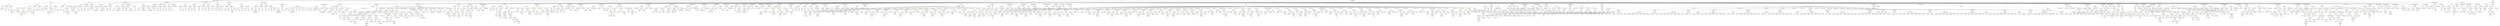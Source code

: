 strict digraph {
	graph [bb="0,0,79660,972"];
	node [label="\N"];
	Enter	[height=0.5,
		pos="6734,954",
		width=0.83628];
	MemberAccess_Unnamed_39	[color=black,
		height=0.5,
		label=MemberAccess,
		pos="74601,90",
		width=1.9174];
	Identifier_msg_16	[color=black,
		height=0.5,
		label=msg,
		pos="74601,18",
		width=0.75];
	MemberAccess_Unnamed_39 -> Identifier_msg_16	[pos="e,74601,36.104 74601,71.697 74601,64.407 74601,55.726 74601,47.536"];
	NumberLiteral_Unnamed_17	[color=black,
		height=0.5,
		label=NumberLiteral,
		pos="14878,666",
		width=1.765];
	ExpressionStatement_Unnamed_70	[color=orange,
		height=0.5,
		label=ExpressionStatement,
		pos="47478,594",
		width=2.458];
	UnaryOperation_Unnamed_1	[color=black,
		height=0.5,
		label=UnaryOperation,
		pos="47819,522",
		width=1.9452];
	ExpressionStatement_Unnamed_70 -> UnaryOperation_Unnamed_1	[pos="e,47767,534.34 47540,580.74 47593,570.13 47672,554.29 47740,540 47745,538.93 47750,537.81 47756,536.67"];
	FunctionCall_Unnamed_31	[color=orange,
		height=0.5,
		label=FunctionCall,
		pos="32292,738",
		width=1.6125];
	NumberLiteral_Unnamed_9	[color=black,
		height=0.5,
		label=NumberLiteral,
		pos="32133,666",
		width=1.765];
	FunctionCall_Unnamed_31 -> NumberLiteral_Unnamed_9	[pos="e,32166,681.68 32259,722.67 32236,712.15 32203,697.77 32177,686.25"];
	Identifier_IBancorConverter_1	[color=black,
		height=0.5,
		label=IBancorConverter,
		pos="32292,666",
		width=2.1531];
	FunctionCall_Unnamed_31 -> Identifier_IBancorConverter_1	[pos="e,32292,684.1 32292,719.7 32292,712.41 32292,703.73 32292,695.54"];
	ExpressionStatement_Unnamed_105	[color=orange,
		height=0.5,
		label=ExpressionStatement,
		pos="33757,666",
		width=2.458];
	BinaryOperation_Unnamed_103	[color=brown,
		height=0.5,
		label=BinaryOperation,
		pos="32181,594",
		width=1.9867];
	ExpressionStatement_Unnamed_105 -> BinaryOperation_Unnamed_103	[pos="e,32231,607.12 33695,652.75 33683,650.85 33671,649.14 33660,648 33041,586.15 32879,684.95 32261,612 32255,611.28 32249,610.32 32242,\
609.23"];
	ParameterList_Unnamed_5	[color=black,
		height=0.5,
		label=ParameterList,
		pos="1497,738",
		width=1.7095];
	Parameter_None_1	[color=black,
		height=0.5,
		label=None,
		pos="1373,666",
		width=0.85014];
	ParameterList_Unnamed_5 -> Parameter_None_1	[pos="e,1394.7,679.24 1469.5,721.46 1450.3,710.63 1424.6,696.14 1404.6,684.83"];
	MemberAccess_Unnamed_45	[color=black,
		height=0.5,
		label=MemberAccess,
		pos="75725,522",
		width=1.9174];
	Identifier_msg_19	[color=black,
		height=0.5,
		label=msg,
		pos="75725,450",
		width=0.75];
	MemberAccess_Unnamed_45 -> Identifier_msg_19	[pos="e,75725,468.1 75725,503.7 75725,496.41 75725,487.73 75725,479.54"];
	Identifier_tempBalance_31	[color=black,
		height=0.5,
		label=tempBalance,
		pos="33288,378",
		width=1.6125];
	ExpressionStatement_Unnamed_117	[color=orange,
		height=0.5,
		label=ExpressionStatement,
		pos="33952,666",
		width=2.458];
	BinaryOperation_Unnamed_111	[color=brown,
		height=0.5,
		label=BinaryOperation,
		pos="32342,594",
		width=1.9867];
	ExpressionStatement_Unnamed_117 -> BinaryOperation_Unnamed_111	[pos="e,32392,607.13 33890,652.83 33878,650.89 33866,649.15 33854,648 33220,585.43 33054,686.48 32422,612 32416,611.28 32410,610.33 32403,\
609.23"];
	MemberAccess_Unnamed_125	[color=black,
		height=0.5,
		label=MemberAccess,
		pos="24589,450",
		width=1.9174];
	Identifier_msg_23	[color=black,
		height=0.5,
		label=msg,
		pos="24589,378",
		width=0.75];
	MemberAccess_Unnamed_125 -> Identifier_msg_23	[pos="e,24589,396.1 24589,431.7 24589,424.41 24589,415.73 24589,407.54"];
	ParameterList_Unnamed_58	[color=black,
		height=0.5,
		label=ParameterList,
		pos="68948,738",
		width=1.7095];
	Parameter_success_4	[color=black,
		height=0.5,
		label=success,
		pos="68904,666",
		width=1.1135];
	ParameterList_Unnamed_58 -> Parameter_success_4	[pos="e,68915,683.79 68937,720.05 68932,712.06 68926,702.33 68921,693.4"];
	Identifier_i_2	[color=black,
		height=0.5,
		label=i,
		pos="11272,90",
		width=0.75];
	NumberLiteral_Unnamed_37	[color=black,
		height=0.5,
		label=NumberLiteral,
		pos="26571,666",
		width=1.765];
	Identifier__owner_1	[color=black,
		height=0.5,
		label=_owner,
		pos="17701,522",
		width=1.0719];
	Identifier_tempBalance_29	[color=black,
		height=0.5,
		label=tempBalance,
		pos="34006,522",
		width=1.6125];
	Parameter__BancorGas	[color=black,
		height=0.5,
		label=_BancorGas,
		pos="21238,666",
		width=1.5986];
	UserDefinedTypeName_Unnamed_38	[color=black,
		height=0.5,
		label=UserDefinedTypeName,
		pos="21238,594",
		width=2.7214];
	Parameter__BancorGas -> UserDefinedTypeName_Unnamed_38	[pos="e,21238,612.1 21238,647.7 21238,640.41 21238,631.73 21238,623.54"];
	Identifier_tempBalance_11	[color=black,
		height=0.5,
		label=tempBalance,
		pos="44179,378",
		width=1.6125];
	FunctionCall_Unnamed_144	[color=orange,
		height=0.5,
		label=FunctionCall,
		pos="44795,594",
		width=1.6125];
	Identifier_tempBalance_34	[color=black,
		height=0.5,
		label=tempBalance,
		pos="44772,522",
		width=1.6125];
	FunctionCall_Unnamed_144 -> Identifier_tempBalance_34	[pos="e,44778,540.1 44789,575.7 44787,568.24 44784,559.32 44781,550.97"];
	Identifier__target_12	[color=black,
		height=0.5,
		label=_target,
		pos="44884,522",
		width=1.0026];
	FunctionCall_Unnamed_144 -> Identifier__target_12	[pos="e,44865,537.72 44816,576.76 44828,567.18 44843,554.94 44857,544.55"];
	MemberAccess_Unnamed_92	[color=black,
		height=0.5,
		label=MemberAccess,
		pos="45007,522",
		width=1.9174];
	FunctionCall_Unnamed_144 -> MemberAccess_Unnamed_92	[pos="e,44965,536.78 44833,580.32 44867,569.14 44917,552.72 44955,540.33"];
	Identifier_SRNRelay_2	[color=black,
		height=0.5,
		label=SRNRelay,
		pos="58249,450",
		width=1.3907];
	Identifier_i_5	[color=black,
		height=0.5,
		label=i,
		pos="47092,450",
		width=0.75];
	UnaryOperation_Unnamed_1 -> Identifier_i_5	[pos="e,47112,462.29 47769,509.04 47759,507.09 47749,505.29 47740,504 47470,467.23 47392,535.4 47128,468 47126,467.58 47125,467.09 47123,\
466.54"];
	UserDefinedTypeName_Unnamed_42	[color=black,
		height=0.5,
		label=UserDefinedTypeName,
		pos="13698,522",
		width=2.7214];
	BinaryOperation_Unnamed_28	[color=brown,
		height=0.5,
		label=BinaryOperation,
		pos="71985,594",
		width=1.9867];
	Identifier_totalSupply	[color=black,
		height=0.5,
		label=totalSupply,
		pos="71619,522",
		width=1.4739];
	BinaryOperation_Unnamed_28 -> Identifier_totalSupply	[pos="e,71658,534.44 71933,581.47 71923,579.56 71914,577.67 71905,576 71806,557.51 71780,561.36 71681,540 71677,539.17 71673,538.25 71669,\
537.28"];
	FunctionCall_Unnamed_24	[color=orange,
		height=0.5,
		label=FunctionCall,
		pos="71748,522",
		width=1.6125];
	BinaryOperation_Unnamed_28 -> FunctionCall_Unnamed_24	[pos="e,71789,535.11 71940,579.67 71900,567.87 71842,550.66 71800,538.3"];
	ExpressionStatement_Unnamed_17	[color=orange,
		height=0.5,
		label=ExpressionStatement,
		pos="69051,666",
		width=2.458];
	BinaryOperation_Unnamed_21	[color=brown,
		height=0.5,
		label=BinaryOperation,
		pos="69925,594",
		width=1.9867];
	ExpressionStatement_Unnamed_17 -> BinaryOperation_Unnamed_21	[pos="e,69854,597.37 69114,653.02 69126,651.13 69138,649.35 69149,648 69401,617.61 69702,603.27 69843,597.8"];
	Identifier_require_10	[color=black,
		height=0.5,
		label=require,
		pos="67299,522",
		width=1.0026];
	FunctionCall_Unnamed_88	[color=orange,
		height=0.5,
		label=FunctionCall,
		pos="74278,306",
		width=1.6125];
	MemberAccess_Unnamed_37	[color=black,
		height=0.5,
		label=MemberAccess,
		pos="74159,234",
		width=1.9174];
	FunctionCall_Unnamed_88 -> MemberAccess_Unnamed_37	[pos="e,74186,250.81 74252,289.64 74235,279.93 74214,267.23 74196,256.52"];
	Identifier_totalSupply_6	[color=black,
		height=0.5,
		label=totalSupply,
		pos="74299,234",
		width=1.4739];
	FunctionCall_Unnamed_88 -> Identifier_totalSupply_6	[pos="e,74294,252.1 74283,287.7 74285,280.24 74288,271.32 74291,262.97"];
	MemberAccess_Unnamed_70	[color=black,
		height=0.5,
		label=MemberAccess,
		pos="36120,450",
		width=1.9174];
	Identifier_tempBalance_16	[color=black,
		height=0.5,
		label=tempBalance,
		pos="36120,378",
		width=1.6125];
	MemberAccess_Unnamed_70 -> Identifier_tempBalance_16	[pos="e,36120,396.1 36120,431.7 36120,424.41 36120,415.73 36120,407.54"];
	ElementaryTypeName_address_9	[color=black,
		height=0.5,
		label=address,
		pos="6144,594",
		width=1.0996];
	Identifier_tempFee_18	[color=black,
		height=0.5,
		label=tempFee,
		pos="32554,450",
		width=1.1828];
	ElementaryTypeName_bool_7	[color=black,
		height=0.5,
		label=bool,
		pos="76070,666",
		width=0.76697];
	VariableDeclaration_newAdminister	[color=black,
		height=0.5,
		label=newAdminister,
		pos="79204,666",
		width=1.8343];
	ElementaryTypeName_address_19	[color=black,
		height=0.5,
		label=address,
		pos="79204,594",
		width=1.0996];
	VariableDeclaration_newAdminister -> ElementaryTypeName_address_19	[pos="e,79204,612.1 79204,647.7 79204,640.41 79204,631.73 79204,623.54"];
	MemberAccess_Unnamed_33	[color=black,
		height=0.5,
		label=MemberAccess,
		pos="75059,234",
		width=1.9174];
	Identifier_msg_14	[color=black,
		height=0.5,
		label=msg,
		pos="75059,162",
		width=0.75];
	MemberAccess_Unnamed_33 -> Identifier_msg_14	[pos="e,75059,180.1 75059,215.7 75059,208.41 75059,199.73 75059,191.54"];
	ParameterList_Unnamed_43	[color=black,
		height=0.5,
		label=ParameterList,
		pos="6627,738",
		width=1.7095];
	Parameter__value_2	[color=black,
		height=0.5,
		label=_value,
		pos="6529,666",
		width=0.96103];
	ParameterList_Unnamed_43 -> Parameter__value_2	[pos="e,6548.8,681.16 6604.8,721.12 6591,711.26 6573.1,698.47 6558.1,687.81"];
	Parameter__spender_1	[color=black,
		height=0.5,
		label=_spender,
		pos="6627,666",
		width=1.2521];
	ParameterList_Unnamed_43 -> Parameter__spender_1	[pos="e,6627,684.1 6627,719.7 6627,712.41 6627,703.73 6627,695.54"];
	FunctionCall_Unnamed_68	[color=orange,
		height=0.5,
		label=FunctionCall,
		pos="31279,666",
		width=1.6125];
	NumberLiteral_Unnamed_46	[color=black,
		height=0.5,
		label=NumberLiteral,
		pos="31132,594",
		width=1.765];
	FunctionCall_Unnamed_68 -> NumberLiteral_Unnamed_46	[pos="e,31164,610.02 31248,650.33 31227,640.02 31197,626.13 31174,614.84"];
	Identifier_IERC20Token_32	[color=black,
		height=0.5,
		label=IERC20Token,
		pos="31279,594",
		width=1.8065];
	FunctionCall_Unnamed_68 -> Identifier_IERC20Token_32	[pos="e,31279,612.1 31279,647.7 31279,640.41 31279,631.73 31279,623.54"];
	MemberAccess_Unnamed_59	[color=black,
		height=0.5,
		label=MemberAccess,
		pos="34969,450",
		width=1.9174];
	Identifier_tempFee_7	[color=black,
		height=0.5,
		label=tempFee,
		pos="34969,378",
		width=1.1828];
	MemberAccess_Unnamed_59 -> Identifier_tempFee_7	[pos="e,34969,396.1 34969,431.7 34969,424.41 34969,415.73 34969,407.54"];
	Identifier_i_3	[color=black,
		height=0.5,
		label=i,
		pos="12025,90",
		width=0.75];
	BinaryOperation_Unnamed_88	[color=brown,
		height=0.5,
		label=BinaryOperation,
		pos="35126,594",
		width=1.9867];
	Identifier_tempFee_6	[color=black,
		height=0.5,
		label=tempFee,
		pos="35007,522",
		width=1.1828];
	BinaryOperation_Unnamed_88 -> Identifier_tempFee_6	[pos="e,35031,537.09 35099,576.94 35081,566.79 35059,553.6 35041,542.81"];
	FunctionCall_Unnamed_111	[color=orange,
		height=0.5,
		label=FunctionCall,
		pos="35126,522",
		width=1.6125];
	BinaryOperation_Unnamed_88 -> FunctionCall_Unnamed_111	[pos="e,35126,540.1 35126,575.7 35126,568.41 35126,559.73 35126,551.54"];
	BinaryOperation_Unnamed_43	[color=brown,
		height=0.5,
		label=BinaryOperation,
		pos="59470,594",
		width=1.9867];
	TupleExpression_Unnamed_13	[color=black,
		height=0.5,
		label=TupleExpression,
		pos="59470,522",
		width=2.0422];
	BinaryOperation_Unnamed_43 -> TupleExpression_Unnamed_13	[pos="e,59470,540.1 59470,575.7 59470,568.41 59470,559.73 59470,551.54"];
	IndexAccess_Unnamed_34	[color=black,
		height=0.5,
		label=IndexAccess,
		pos="59771,522",
		width=1.6402];
	BinaryOperation_Unnamed_43 -> IndexAccess_Unnamed_34	[pos="e,59725,533.64 59521,581.05 59575,568.59 59659,549.12 59714,536.21"];
	Identifier_BNTToken	[color=black,
		height=0.5,
		label=BNTToken,
		pos="57181,450",
		width=1.4739];
	Identifier_require_9	[color=black,
		height=0.5,
		label=require,
		pos="16821,522",
		width=1.0026];
	BinaryOperation_Unnamed_47	[color=brown,
		height=0.5,
		label=BinaryOperation,
		pos="65355,594",
		width=1.9867];
	IndexAccess_Unnamed_38	[color=black,
		height=0.5,
		label=IndexAccess,
		pos="65858,522",
		width=1.6402];
	BinaryOperation_Unnamed_47 -> IndexAccess_Unnamed_38	[pos="e,65802,528.45 65407,581.29 65416,579.39 65426,577.53 65435,576 65560,554.91 65707,538.3 65791,529.62"];
	TupleExpression_Unnamed_17	[color=black,
		height=0.5,
		label=TupleExpression,
		pos="66311,522",
		width=2.0422];
	BinaryOperation_Unnamed_47 -> TupleExpression_Unnamed_17	[pos="e,66239,525.97 65406,580.98 65416,579.05 65426,577.28 65435,576 65587,555.43 66039,534.52 66228,526.46"];
	StateVariableDeclaration_Unnamed_11	[color=black,
		height=0.5,
		label=StateVariableDeclaration,
		pos="10347,810",
		width=2.8184];
	VariableDeclaration_ELFRelay	[color=black,
		height=0.5,
		label=ELFRelay,
		pos="10093,738",
		width=1.3353];
	StateVariableDeclaration_Unnamed_11 -> VariableDeclaration_ELFRelay	[pos="e,10131,749.45 10294,794.33 10249,781.97 10185,764.45 10142,752.45"];
	FunctionCall_Unnamed_45	[color=orange,
		height=0.5,
		label=FunctionCall,
		pos="10347,738",
		width=1.6125];
	StateVariableDeclaration_Unnamed_11 -> FunctionCall_Unnamed_45	[pos="e,10347,756.1 10347,791.7 10347,784.41 10347,775.73 10347,767.54"];
	VariableDeclaration_tempBalance	[color=black,
		height=0.5,
		label=tempBalance,
		pos="38365,594",
		width=1.6125];
	ElementaryTypeName_uint256_75	[color=black,
		height=0.5,
		label=uint256,
		pos="38288,522",
		width=1.0442];
	VariableDeclaration_tempBalance -> ElementaryTypeName_uint256_75	[pos="e,38305,538.43 38347,576.76 38337,567.65 38324,556.13 38313,546.09"];
	Block_Unnamed_26	[color=black,
		height=0.5,
		label=Block,
		pos="14643,738",
		width=0.90558];
	ExpressionStatement_Unnamed_50	[color=orange,
		height=0.5,
		label=ExpressionStatement,
		pos="14631,666",
		width=2.458];
	Block_Unnamed_26 -> ExpressionStatement_Unnamed_50	[pos="e,14634,684.1 14640,719.7 14639,712.32 14637,703.52 14636,695.25"];
	Identifier_msg_4	[color=black,
		height=0.5,
		label=msg,
		pos="69711,234",
		width=0.75];
	IfStatement_Unnamed_2	[color=orange,
		height=0.5,
		label=IfStatement,
		pos="14471,666",
		width=1.4739];
	Block_Unnamed_23	[color=black,
		height=0.5,
		label=Block,
		pos="14467,594",
		width=0.90558];
	IfStatement_Unnamed_2 -> Block_Unnamed_23	[pos="e,14468,612.1 14470,647.7 14470,640.41 14469,631.73 14469,623.54"];
	BinaryOperation_Unnamed_53	[color=brown,
		height=0.5,
		label=BinaryOperation,
		pos="14631,594",
		width=1.9867];
	IfStatement_Unnamed_2 -> BinaryOperation_Unnamed_53	[pos="e,14596,610.14 14503,651.17 14526,640.72 14560,626.25 14586,614.61"];
	FunctionCall_Unnamed_105	[color=orange,
		height=0.5,
		label=FunctionCall,
		pos="40619,522",
		width=1.6125];
	NumberLiteral_Unnamed_91	[color=black,
		height=0.5,
		label=NumberLiteral,
		pos="40590,450",
		width=1.765];
	FunctionCall_Unnamed_105 -> NumberLiteral_Unnamed_91	[pos="e,40597,468.1 40612,503.7 40609,496.15 40605,487.12 40601,478.68"];
	MemberAccess_Unnamed_53	[color=black,
		height=0.5,
		label=MemberAccess,
		pos="40741,450",
		width=1.9174];
	FunctionCall_Unnamed_105 -> MemberAccess_Unnamed_53	[pos="e,40713,466.81 40646,505.64 40663,495.93 40685,483.23 40703,472.52"];
	Identifier_admin_9	[color=black,
		height=0.5,
		label=admin,
		pos="25864,522",
		width=0.91945];
	Identifier_POWRToken_4	[color=black,
		height=0.5,
		label=POWRToken,
		pos="46769,450",
		width=1.7372];
	Identifier__fromToken_2	[color=black,
		height=0.5,
		label=_fromToken,
		pos="12227,162",
		width=1.5986];
	MemberAccess_Unnamed_34	[color=black,
		height=0.5,
		label=MemberAccess,
		pos="73782,234",
		width=1.9174];
	Identifier_totalSupply_5	[color=black,
		height=0.5,
		label=totalSupply,
		pos="73782,162",
		width=1.4739];
	MemberAccess_Unnamed_34 -> Identifier_totalSupply_5	[pos="e,73782,180.1 73782,215.7 73782,208.41 73782,199.73 73782,191.54"];
	MemberAccess_Unnamed_100	[color=black,
		height=0.5,
		label=MemberAccess,
		pos="67494,378",
		width=1.9174];
	Identifier_abi_3	[color=black,
		height=0.5,
		label=abi,
		pos="67494,306",
		width=0.75];
	MemberAccess_Unnamed_100 -> Identifier_abi_3	[pos="e,67494,324.1 67494,359.7 67494,352.41 67494,343.73 67494,335.54"];
	Identifier_tempBalance_43	[color=black,
		height=0.5,
		label=tempBalance,
		pos="29741,522",
		width=1.6125];
	IndexAccess_Unnamed_7	[color=black,
		height=0.5,
		label=IndexAccess,
		pos="69925,522",
		width=1.6402];
	IndexAccess_Unnamed_8	[color=black,
		height=0.5,
		label=IndexAccess,
		pos="69758,450",
		width=1.6402];
	IndexAccess_Unnamed_7 -> IndexAccess_Unnamed_8	[pos="e,69792,465.14 69891,506.83 69866,496.07 69830,481.16 69802,469.46"];
	MemberAccess_Unnamed_10	[color=black,
		height=0.5,
		label=MemberAccess,
		pos="69904,450",
		width=1.9174];
	IndexAccess_Unnamed_7 -> MemberAccess_Unnamed_10	[pos="e,69909,468.1 69920,503.7 69918,496.24 69915,487.32 69912,478.97"];
	Identifier_this_12	[color=black,
		height=0.5,
		label=this,
		pos="40855,450",
		width=0.75];
	NumberLiteral_Unnamed_42	[color=black,
		height=0.5,
		label=NumberLiteral,
		pos="22782,594",
		width=1.765];
	BinaryOperation_Unnamed_46	[color=brown,
		height=0.5,
		label=BinaryOperation,
		pos="61446,594",
		width=1.9867];
	IndexAccess_Unnamed_37	[color=black,
		height=0.5,
		label=IndexAccess,
		pos="61446,522",
		width=1.6402];
	BinaryOperation_Unnamed_46 -> IndexAccess_Unnamed_37	[pos="e,61446,540.1 61446,575.7 61446,568.41 61446,559.73 61446,551.54"];
	TupleExpression_Unnamed_16	[color=black,
		height=0.5,
		label=TupleExpression,
		pos="61968,522",
		width=2.0422];
	BinaryOperation_Unnamed_46 -> TupleExpression_Unnamed_16	[pos="e,61905,531.51 61508,584.7 61604,571.78 61790,546.92 61893,533.03"];
	FunctionDefinition_updatePath	[color=black,
		height=0.5,
		label=updatePath,
		pos="10825,810",
		width=1.4462];
	ModifierInvocation_onlyAdmin_2	[color=black,
		height=0.5,
		label=onlyAdmin,
		pos="10623,738",
		width=1.4323];
	FunctionDefinition_updatePath -> ModifierInvocation_onlyAdmin_2	[pos="e,10659,751.35 10789,796.65 10756,785.09 10706,767.75 10669,755.11"];
	ParameterList_Unnamed_70	[color=black,
		height=0.5,
		label=ParameterList,
		pos="10754,738",
		width=1.7095];
	FunctionDefinition_updatePath -> ParameterList_Unnamed_70	[pos="e,10771,755.63 10809,792.76 10800,784.06 10789,773.15 10779,763.43"];
	Block_Unnamed_21	[color=black,
		height=0.5,
		label=Block,
		pos="10896,738",
		width=0.90558];
	FunctionDefinition_updatePath -> Block_Unnamed_21	[pos="e,10881,754.19 10841,792.76 10851,783.68 10862,772.19 10872,762.18"];
	ElementaryTypeName_uint256_44	[color=black,
		height=0.5,
		label=uint256,
		pos="5346,594",
		width=1.0442];
	BinaryOperation_Unnamed_98	[color=brown,
		height=0.5,
		label=BinaryOperation,
		pos="45152,594",
		width=1.9867];
	FunctionCall_Unnamed_127	[color=orange,
		height=0.5,
		label=FunctionCall,
		pos="45152,522",
		width=1.6125];
	BinaryOperation_Unnamed_98 -> FunctionCall_Unnamed_127	[pos="e,45152,540.1 45152,575.7 45152,568.41 45152,559.73 45152,551.54"];
	Identifier_tempBalance_20	[color=black,
		height=0.5,
		label=tempBalance,
		pos="45286,522",
		width=1.6125];
	BinaryOperation_Unnamed_98 -> Identifier_tempBalance_20	[pos="e,45257,537.94 45182,577.29 45201,567.22 45227,554.05 45247,543.21"];
	Identifier_BNTToken_26	[color=black,
		height=0.5,
		label=BNTToken,
		pos="55049,450",
		width=1.4739];
	UserDefinedTypeName_Unnamed_8	[color=black,
		height=0.5,
		label=UserDefinedTypeName,
		pos="4230,594",
		width=2.7214];
	Identifier_POWRRelay_4	[color=black,
		height=0.5,
		label=POWRRelay,
		pos="66132,450",
		width=1.6541];
	ParameterList_Unnamed_77	[color=black,
		height=0.5,
		label=ParameterList,
		pos="74320,738",
		width=1.7095];
	Identifier__mintedAmount	[color=black,
		height=0.5,
		label=_mintedAmount,
		pos="72532,450",
		width=1.959];
	BinaryOperation_Unnamed_114	[color=brown,
		height=0.5,
		label=BinaryOperation,
		pos="67720,594",
		width=1.9867];
	FunctionCall_Unnamed_151	[color=orange,
		height=0.5,
		label=FunctionCall,
		pos="67569,522",
		width=1.6125];
	BinaryOperation_Unnamed_114 -> FunctionCall_Unnamed_151	[pos="e,67600,537.49 67687,577.64 67664,567.23 67635,553.39 67611,542.24"];
	FunctionCall_Unnamed_153	[color=orange,
		height=0.5,
		label=FunctionCall,
		pos="67703,522",
		width=1.6125];
	BinaryOperation_Unnamed_114 -> FunctionCall_Unnamed_153	[pos="e,67707,540.1 67716,575.7 67714,568.32 67712,559.52 67710,551.25"];
	Parameter__minReturn_1	[color=black,
		height=0.5,
		label=_minReturn,
		pos="8018,666",
		width=1.5016];
	ElementaryTypeName_uint256_18	[color=black,
		height=0.5,
		label=uint256,
		pos="7989,594",
		width=1.0442];
	Parameter__minReturn_1 -> ElementaryTypeName_uint256_18	[pos="e,7996.1,612.1 8010.8,647.7 8007.7,640.15 8004,631.12 8000.5,622.68"];
	Parameter_None_16	[color=black,
		height=0.5,
		label=None,
		pos="6235,666",
		width=0.85014];
	ElementaryTypeName_uint256_39	[color=black,
		height=0.5,
		label=uint256,
		pos="6239,594",
		width=1.0442];
	Parameter_None_16 -> ElementaryTypeName_uint256_39	[pos="e,6238,612.1 6236,647.7 6236.4,640.41 6236.9,631.73 6237.4,623.54"];
	TupleExpression_Unnamed	[color=black,
		height=0.5,
		label=TupleExpression,
		pos="15897,450",
		width=2.0422];
	BinaryOperation_Unnamed_24	[color=brown,
		height=0.5,
		label=BinaryOperation,
		pos="15901,378",
		width=1.9867];
	TupleExpression_Unnamed -> BinaryOperation_Unnamed_24	[pos="e,15900,396.1 15898,431.7 15898,424.41 15899,415.73 15899,407.54"];
	Identifier_tempBalance_32	[color=black,
		height=0.5,
		label=tempBalance,
		pos="37672,522",
		width=1.6125];
	ExpressionStatement_Unnamed_22	[color=orange,
		height=0.5,
		label=ExpressionStatement,
		pos="72002,666",
		width=2.458];
	ExpressionStatement_Unnamed_22 -> BinaryOperation_Unnamed_28	[pos="e,71989,612.1 71998,647.7 71996,640.32 71994,631.52 71992,623.25"];
	TupleExpression_Unnamed_8	[color=black,
		height=0.5,
		label=TupleExpression,
		pos="62910,522",
		width=2.0422];
	Identifier_BNTToken_12	[color=black,
		height=0.5,
		label=BNTToken,
		pos="62529,450",
		width=1.4739];
	TupleExpression_Unnamed_8 -> Identifier_BNTToken_12	[pos="e,62568,462.41 62847,512.44 62782,503.25 62679,487.32 62591,468 62587,467.16 62583,466.23 62579,465.26"];
	Identifier_WAXToken	[color=black,
		height=0.5,
		label=WAXToken,
		pos="62657,450",
		width=1.5709];
	TupleExpression_Unnamed_8 -> Identifier_WAXToken	[pos="e,62699,462.48 62862,507.83 62819,495.79 62755,477.99 62710,465.53"];
	Identifier_WAXRelay_1	[color=black,
		height=0.5,
		label=WAXRelay,
		pos="62785,450",
		width=1.4877];
	TupleExpression_Unnamed_8 -> Identifier_WAXRelay_1	[pos="e,62812,465.86 62882,505.12 62864,495.13 62841,482.15 62821,471.41"];
	Identifier_WAXRelay_2	[color=black,
		height=0.5,
		label=WAXRelay,
		pos="62910,450",
		width=1.4877];
	TupleExpression_Unnamed_8 -> Identifier_WAXRelay_2	[pos="e,62910,468.1 62910,503.7 62910,496.41 62910,487.73 62910,479.54"];
	Identifier_WAXRelay	[color=black,
		height=0.5,
		label=WAXRelay,
		pos="63035,450",
		width=1.4877];
	TupleExpression_Unnamed_8 -> Identifier_WAXRelay	[pos="e,63008,465.86 62938,505.12 62956,495.13 62979,482.15 62999,471.41"];
	Identifier_ETHToken_6	[color=black,
		height=0.5,
		label=ETHToken,
		pos="63159,450",
		width=1.46];
	TupleExpression_Unnamed_8 -> Identifier_ETHToken_6	[pos="e,63119,462.12 62957,507.75 63000,495.58 63064,477.61 63109,465.16"];
	Identifier_BNTToken_13	[color=black,
		height=0.5,
		label=BNTToken,
		pos="63283,450",
		width=1.4739];
	TupleExpression_Unnamed_8 -> Identifier_BNTToken_13	[pos="e,63243,462.47 62973,512.19 63036,502.88 63136,486.94 63221,468 63225,467.17 63229,466.25 63233,465.28"];
	Identifier__value_5	[color=black,
		height=0.5,
		label=_value,
		pos="71190,450",
		width=0.96103];
	Identifier_tempFee_15	[color=black,
		height=0.5,
		label=tempFee,
		pos="36088,522",
		width=1.1828];
	Identifier_msg_30	[color=black,
		height=0.5,
		label=msg,
		pos="31361,450",
		width=0.75];
	FunctionCall_Unnamed_169	[color=orange,
		height=0.5,
		label=FunctionCall,
		pos="26926,594",
		width=1.6125];
	Identifier_admin_10	[color=black,
		height=0.5,
		label=admin,
		pos="26238,522",
		width=0.91945];
	FunctionCall_Unnamed_169 -> Identifier_admin_10	[pos="e,26262,534.43 26884,581.09 26876,579.11 26867,577.28 26859,576 26604,536.12 26531,597.11 26280,540 26278,539.48 26275,538.86 26273,\
538.15"];
	Identifier_tempBalance_51	[color=black,
		height=0.5,
		label=tempBalance,
		pos="26347,522",
		width=1.6125];
	FunctionCall_Unnamed_169 -> Identifier_tempBalance_51	[pos="e,26389,534.79 26884,581.21 26876,579.22 26867,577.36 26859,576 26663,543.49 26610,572.51 26414,540 26409,539.24 26405,538.31 26400,\
537.3"];
	MemberAccess_Unnamed_118	[color=black,
		height=0.5,
		label=MemberAccess,
		pos="26492,522",
		width=1.9174];
	FunctionCall_Unnamed_169 -> MemberAccess_Unnamed_118	[pos="e,26542,534.65 26884,581.41 26876,579.42 26867,577.51 26859,576 26732,552.04 26698,561.8 26570,540 26565,539.06 26559,538 26553,\
536.87"];
	Identifier_admin_4	[color=black,
		height=0.5,
		label=admin,
		pos="78925,522",
		width=0.91945];
	ElementaryTypeName_bytes32_3	[color=black,
		height=0.5,
		label=bytes32,
		pos="67591,594",
		width=1.0996];
	Identifier_ELFToken_3	[color=black,
		height=0.5,
		label=ELFToken,
		pos="43417,450",
		width=1.4184];
	Identifier_Approval	[color=black,
		height=0.5,
		label=Approval,
		pos="16122,522",
		width=1.266];
	Identifier__address_1	[color=black,
		height=0.5,
		label=_address,
		pos="19698,450",
		width=1.2382];
	Identifier_abi_5	[color=black,
		height=0.5,
		label=abi,
		pos="30734,306",
		width=0.75];
	Identifier__flag	[color=black,
		height=0.5,
		label=_flag,
		pos="23213,522",
		width=0.80856];
	NumberLiteral_Unnamed_19	[color=black,
		height=0.5,
		label=NumberLiteral,
		pos="66672,666",
		width=1.765];
	Block_Unnamed_7	[color=black,
		height=0.5,
		label=Block,
		pos="78250,738",
		width=0.90558];
	EmitStatement_Unnamed	[color=black,
		height=0.5,
		label=EmitStatement,
		pos="78097,666",
		width=1.7788];
	Block_Unnamed_7 -> EmitStatement_Unnamed	[pos="e,78130,681.88 78225,725.75 78202,715.2 78167,699.19 78140,686.54"];
	ExpressionStatement_Unnamed_5	[color=orange,
		height=0.5,
		label=ExpressionStatement,
		pos="78268,666",
		width=2.458];
	Block_Unnamed_7 -> ExpressionStatement_Unnamed_5	[pos="e,78264,684.1 78254,719.7 78256,712.32 78259,703.52 78261,695.25"];
	Identifier_BancorGas	[color=black,
		height=0.5,
		label=BancorGas,
		pos="20773,522",
		width=1.46];
	NumberLiteral_Unnamed_82	[color=black,
		height=0.5,
		label=NumberLiteral,
		pos="46575,378",
		width=1.765];
	ExpressionStatement_Unnamed_161	[color=orange,
		height=0.5,
		label=ExpressionStatement,
		pos="33465,666",
		width=2.458];
	FunctionCall_Unnamed_195	[color=orange,
		height=0.5,
		label=FunctionCall,
		pos="32033,594",
		width=1.6125];
	ExpressionStatement_Unnamed_161 -> FunctionCall_Unnamed_195	[pos="e,32074,606.96 33403,652.77 33391,650.87 33379,649.15 33368,648 32807,591.19 32658,689.8 32100,612 32095,611.32 32090,610.42 32085,\
609.39"];
	Identifier_tempBalance_50	[color=black,
		height=0.5,
		label=tempBalance,
		pos="27653,522",
		width=1.6125];
	ExpressionStatement_Unnamed_99	[color=orange,
		height=0.5,
		label=ExpressionStatement,
		pos="34147,666",
		width=2.458];
	BinaryOperation_Unnamed_99	[color=brown,
		height=0.5,
		label=BinaryOperation,
		pos="32503,594",
		width=1.9867];
	ExpressionStatement_Unnamed_99 -> BinaryOperation_Unnamed_99	[pos="e,32553,607.04 34085,652.82 34073,650.89 34061,649.15 34049,648 33401,584.17 33231,687.2 32584,612 32578,611.26 32571,610.25 32564,\
609.1"];
	Parameter__mintedAmount	[color=black,
		height=0.5,
		label=_mintedAmount,
		pos="71734,666",
		width=1.959];
	ElementaryTypeName_uint256_54	[color=black,
		height=0.5,
		label=uint256,
		pos="71734,594",
		width=1.0442];
	Parameter__mintedAmount -> ElementaryTypeName_uint256_54	[pos="e,71734,612.1 71734,647.7 71734,640.41 71734,631.73 71734,623.54"];
	Identifier__from	[color=black,
		height=0.5,
		label=_from,
		pos="70981,450",
		width=0.93331];
	FunctionDefinition_div	[color=black,
		height=0.5,
		label=div,
		pos="279,810",
		width=0.75];
	Block_Unnamed_2	[color=black,
		height=0.5,
		label=Block,
		pos="92,738",
		width=0.90558];
	FunctionDefinition_div -> Block_Unnamed_2	[pos="e,118.17,748.91 255.87,800.4 227.76,789.94 178.88,771.73 137,756 134.33,755 131.58,753.96 128.8,752.92"];
	ParameterList_Unnamed_3	[color=black,
		height=0.5,
		label=ParameterList,
		pos="208,738",
		width=1.7095];
	FunctionDefinition_div -> ParameterList_Unnamed_3	[pos="e,224.94,755.7 264.29,794.5 255.25,785.59 243.44,773.94 232.97,763.62"];
	ParameterList_Unnamed_2	[color=black,
		height=0.5,
		label=ParameterList,
		pos="349,738",
		width=1.7095];
	FunctionDefinition_div -> ParameterList_Unnamed_2	[pos="e,332.3,755.7 293.5,794.5 302.41,785.59 314.06,773.94 324.38,763.62"];
	BinaryOperation_Unnamed_42	[color=brown,
		height=0.5,
		label=BinaryOperation,
		pos="54273,594",
		width=1.9867];
	IndexAccess_Unnamed_33	[color=black,
		height=0.5,
		label=IndexAccess,
		pos="53758,522",
		width=1.6402];
	BinaryOperation_Unnamed_42 -> IndexAccess_Unnamed_33	[pos="e,53811,530.21 54211,584.59 54113,571.23 53922,545.28 53822,531.72"];
	TupleExpression_Unnamed_12	[color=black,
		height=0.5,
		label=TupleExpression,
		pos="54273,522",
		width=2.0422];
	BinaryOperation_Unnamed_42 -> TupleExpression_Unnamed_12	[pos="e,54273,540.1 54273,575.7 54273,568.41 54273,559.73 54273,551.54"];
	Parameter__for	[color=black,
		height=0.5,
		label=_for,
		pos="8526,666",
		width=0.75];
	ElementaryTypeName_address_5	[color=black,
		height=0.5,
		label=address,
		pos="8526,594",
		width=1.0996];
	Parameter__for -> ElementaryTypeName_address_5	[pos="e,8526,612.1 8526,647.7 8526,640.41 8526,631.73 8526,623.54"];
	NumberLiteral_Unnamed_55	[color=black,
		height=0.5,
		label=NumberLiteral,
		pos="55909,450",
		width=1.765];
	FunctionCall_Unnamed_58	[color=orange,
		height=0.5,
		label=FunctionCall,
		pos="26217,666",
		width=1.6125];
	NumberLiteral_Unnamed_36	[color=black,
		height=0.5,
		label=NumberLiteral,
		pos="25780,594",
		width=1.765];
	FunctionCall_Unnamed_58 -> NumberLiteral_Unnamed_36	[pos="e,25827,606.64 26175,653.38 26167,651.4 26158,649.5 26150,648 26019,623.6 25984,635.11 25853,612 25848,611.12 25843,610.12 25838,\
609.06"];
	Identifier_IERC20Token_22	[color=black,
		height=0.5,
		label=IERC20Token,
		pos="25927,594",
		width=1.8065];
	FunctionCall_Unnamed_58 -> Identifier_IERC20Token_22	[pos="e,25975,606.27 26173,653.84 26166,651.87 26158,649.86 26150,648 26095,634.39 26031,619.4 25986,608.85"];
	VariableDeclaration_POWRRelay	[color=black,
		height=0.5,
		label=POWRRelay,
		pos="31453,738",
		width=1.6541];
	VariableDeclaration_POWRRelay -> FunctionCall_Unnamed_68	[pos="e,31313,680.85 31418,723 31391,712.09 31353,696.86 31324,685.04"];
	UserDefinedTypeName_Unnamed_32	[color=black,
		height=0.5,
		label=UserDefinedTypeName,
		pos="31453,666",
		width=2.7214];
	VariableDeclaration_POWRRelay -> UserDefinedTypeName_Unnamed_32	[pos="e,31453,684.1 31453,719.7 31453,712.41 31453,703.73 31453,695.54"];
	EventDefinition_Admined	[color=black,
		height=0.5,
		label=Admined,
		pos="78176,810",
		width=1.2382];
	ParameterList_Unnamed_52	[color=black,
		height=0.5,
		label=ParameterList,
		pos="78065,738",
		width=1.7095];
	EventDefinition_Admined -> ParameterList_Unnamed_52	[pos="e,78090,754.87 78153,794.33 78137,784.67 78117,771.87 78100,761"];
	Identifier_allowed_2	[color=black,
		height=0.5,
		label=allowed,
		pos="16203,162",
		width=1.0858];
	ExpressionStatement_Unnamed_65	[color=orange,
		height=0.5,
		label=ExpressionStatement,
		pos="73802,378",
		width=2.458];
	BinaryOperation_Unnamed_74	[color=brown,
		height=0.5,
		label=BinaryOperation,
		pos="73637,306",
		width=1.9867];
	ExpressionStatement_Unnamed_65 -> BinaryOperation_Unnamed_74	[pos="e,73672,322.06 73765,361.29 73741,350.98 73709,337.42 73683,326.44"];
	MemberAccess_Unnamed_23	[color=black,
		height=0.5,
		label=MemberAccess,
		pos="14220,378",
		width=1.9174];
	Identifier_msg_12	[color=black,
		height=0.5,
		label=msg,
		pos="14220,306",
		width=0.75];
	MemberAccess_Unnamed_23 -> Identifier_msg_12	[pos="e,14220,324.1 14220,359.7 14220,352.41 14220,343.73 14220,335.54"];
	ExpressionStatement_Unnamed_53	[color=orange,
		height=0.5,
		label=ExpressionStatement,
		pos="12046,522",
		width=2.458];
	BinaryOperation_Unnamed_59	[color=brown,
		height=0.5,
		label=BinaryOperation,
		pos="11452,450",
		width=1.9867];
	ExpressionStatement_Unnamed_53 -> BinaryOperation_Unnamed_59	[pos="e,11503,462.91 11982,509.14 11971,507.25 11959,505.44 11948,504 11764,480.12 11716,495.34 11532,468 11526,467.16 11521,466.16 11515,\
465.08"];
	ExpressionStatement_Unnamed_124	[color=orange,
		height=0.5,
		label=ExpressionStatement,
		pos="27532,666",
		width=2.458];
	FunctionCall_Unnamed_156	[color=orange,
		height=0.5,
		label=FunctionCall,
		pos="26362,594",
		width=1.6125];
	ExpressionStatement_Unnamed_124 -> FunctionCall_Unnamed_156	[pos="e,26404,607 27469,652.84 27458,650.93 27446,649.2 27434,648 26989,601.7 26871,675.32 26429,612 26424,611.33 26419,610.46 26415,609.48"];
	FunctionCall_Unnamed_41	[color=orange,
		height=0.5,
		label=FunctionCall,
		pos="66746,738",
		width=1.6125];
	FunctionCall_Unnamed_41 -> NumberLiteral_Unnamed_19	[pos="e,66690,683.71 66728,720.41 66719,711.76 66708,701 66698,691.42"];
	Identifier_IERC20Token_5	[color=black,
		height=0.5,
		label=IERC20Token,
		pos="66819,666",
		width=1.8065];
	FunctionCall_Unnamed_41 -> Identifier_IERC20Token_5	[pos="e,66802,683.71 66763,720.41 66772,711.76 66784,701 66794,691.42"];
	NumberLiteral_Unnamed_56	[color=black,
		height=0.5,
		label=NumberLiteral,
		pos="64755,450",
		width=1.765];
	Identifier__fromToken	[color=black,
		height=0.5,
		label=_fromToken,
		pos="13335,378",
		width=1.5986];
	FunctionCall_Unnamed_93	[color=orange,
		height=0.5,
		label=FunctionCall,
		pos="73651,594",
		width=1.6125];
	Identifier_invest	[color=black,
		height=0.5,
		label=invest,
		pos="73445,522",
		width=0.89172];
	FunctionCall_Unnamed_93 -> Identifier_invest	[pos="e,73470,533.76 73610,580.86 73576,570.67 73528,555.35 73486,540 73484,539.34 73482,538.65 73481,537.94"];
	Identifier_ethToInvest	[color=black,
		height=0.5,
		label=ethToInvest,
		pos="73550,522",
		width=1.5293];
	FunctionCall_Unnamed_93 -> Identifier_ethToInvest	[pos="e,73573,538.82 73628,577.12 73615,567.72 73597,555.67 73582,545.33"];
	ElementaryTypeName_uint16	[color=black,
		height=0.5,
		label=uint16,
		pos="4379,594",
		width=0.91945];
	FunctionCall_Unnamed_75	[color=orange,
		height=0.5,
		label=FunctionCall,
		pos="14773,450",
		width=1.6125];
	stringLiteral_Unnamed_6	[color=black,
		height=0.5,
		label=stringLiteral,
		pos="14759,378",
		width=1.5016];
	FunctionCall_Unnamed_75 -> stringLiteral_Unnamed_6	[pos="e,14762,396.1 14770,431.7 14768,424.32 14766,415.52 14765,407.25"];
	MemberAccess_Unnamed_22	[color=black,
		height=0.5,
		label=MemberAccess,
		pos="14900,378",
		width=1.9174];
	FunctionCall_Unnamed_75 -> MemberAccess_Unnamed_22	[pos="e,14872,394.64 14801,433.81 14818,423.95 14842,410.96 14862,400.1"];
	Identifier_this_16	[color=black,
		height=0.5,
		label=this,
		pos="30149,450",
		width=0.75];
	Identifier__newAdmin	[color=black,
		height=0.5,
		label=_newAdmin,
		pos="78732,450",
		width=1.5432];
	ElementaryTypeName_uint8_5	[color=black,
		height=0.5,
		label=uint8,
		pos="13428,450",
		width=0.7947];
	MemberAccess_Unnamed_48	[color=black,
		height=0.5,
		label=MemberAccess,
		pos="46577,234",
		width=1.9174];
	Identifier_Bancor_1	[color=black,
		height=0.5,
		label=Bancor,
		pos="46577,162",
		width=1.0442];
	MemberAccess_Unnamed_48 -> Identifier_Bancor_1	[pos="e,46577,180.1 46577,215.7 46577,208.41 46577,199.73 46577,191.54"];
	Parameter__fromToken_3	[color=black,
		height=0.5,
		label=_fromToken,
		pos="3835,666",
		width=1.5986];
	UserDefinedTypeName_Unnamed_7	[color=black,
		height=0.5,
		label=UserDefinedTypeName,
		pos="3829,594",
		width=2.7214];
	Parameter__fromToken_3 -> UserDefinedTypeName_Unnamed_7	[pos="e,3830.5,612.1 3833.5,647.7 3832.9,640.41 3832.1,631.73 3831.4,623.54"];
	MemberAccess_Unnamed_47	[color=black,
		height=0.5,
		label=MemberAccess,
		pos="46577,306",
		width=1.9174];
	MemberAccess_Unnamed_47 -> MemberAccess_Unnamed_48	[pos="e,46577,252.1 46577,287.7 46577,280.41 46577,271.73 46577,263.54"];
	NumberLiteral_Unnamed_40	[color=black,
		height=0.5,
		label=NumberLiteral,
		pos="76674,594",
		width=1.765];
	ElementaryTypeName_uint256_20	[color=black,
		height=0.5,
		label=uint256,
		pos="8621,594",
		width=1.0442];
	ElementaryTypeName_uint256_30	[color=black,
		height=0.5,
		label=uint256,
		pos="3489,594",
		width=1.0442];
	ExpressionStatement_Unnamed_120	[color=orange,
		height=0.5,
		label=ExpressionStatement,
		pos="34342,666",
		width=2.458];
	FunctionCall_Unnamed_149	[color=orange,
		height=0.5,
		label=FunctionCall,
		pos="32651,594",
		width=1.6125];
	ExpressionStatement_Unnamed_120 -> FunctionCall_Unnamed_149	[pos="e,32692,606.99 34280,652.81 34268,650.88 34256,649.15 34244,648 33569,581.84 33390,704 32718,612 32713,611.33 32708,610.44 32703,\
609.42"];
	ExpressionStatement_Unnamed_18	[color=orange,
		height=0.5,
		label=ExpressionStatement,
		pos="69246,666",
		width=2.458];
	BinaryOperation_Unnamed_22	[color=brown,
		height=0.5,
		label=BinaryOperation,
		pos="70110,594",
		width=1.9867];
	ExpressionStatement_Unnamed_18 -> BinaryOperation_Unnamed_22	[pos="e,70053,605.37 69309,652.97 69320,651.06 69333,649.3 69344,648 69637,614.76 69713,643.81 70006,612 70018,610.73 70030,609.02 70042,\
607.17"];
	Identifier_this_3	[color=black,
		height=0.5,
		label=this,
		pos="10904,234",
		width=0.75];
	Identifier_guess_2	[color=black,
		height=0.5,
		label=guess,
		pos="31043,378",
		width=0.87786];
	Parameter__reversePath	[color=black,
		height=0.5,
		label=_reversePath,
		pos="10561,666",
		width=1.6264];
	ArrayTypeName_Unnamed_7	[color=black,
		height=0.5,
		label=ArrayTypeName,
		pos="10306,594",
		width=2.0145];
	Parameter__reversePath -> ArrayTypeName_Unnamed_7	[pos="e,10353,607.94 10518,653.28 10476,641.68 10411,623.83 10364,610.94"];
	MemberAccess_Unnamed_4	[color=black,
		height=0.5,
		label=MemberAccess,
		pos="69711,306",
		width=1.9174];
	MemberAccess_Unnamed_4 -> Identifier_msg_4	[pos="e,69711,252.1 69711,287.7 69711,280.41 69711,271.73 69711,263.54"];
	Identifier_DRGNToken_1	[color=black,
		height=0.5,
		label=DRGNToken,
		pos="51352,450",
		width=1.6957];
	ExpressionStatement_Unnamed_133	[color=orange,
		height=0.5,
		label=ExpressionStatement,
		pos="27727,666",
		width=2.458];
	BinaryOperation_Unnamed_120	[color=brown,
		height=0.5,
		label=BinaryOperation,
		pos="26510,594",
		width=1.9867];
	ExpressionStatement_Unnamed_133 -> BinaryOperation_Unnamed_120	[pos="e,26561,607.05 27665,652.88 27653,650.95 27641,649.2 27629,648 27170,600.44 27049,667.61 26591,612 26585,611.23 26578,610.23 26572,\
609.08"];
	Identifier_IERC20Token_7	[color=black,
		height=0.5,
		label=IERC20Token,
		pos="18899,666",
		width=1.8065];
	BinaryOperation_Unnamed_97	[color=brown,
		height=0.5,
		label=BinaryOperation,
		pos="32799,594",
		width=1.9867];
	Identifier_tempBalance_17	[color=black,
		height=0.5,
		label=tempBalance,
		pos="32614,522",
		width=1.6125];
	BinaryOperation_Unnamed_97 -> Identifier_tempBalance_17	[pos="e,32650,536.54 32761,578.5 32732,567.46 32691,552.23 32660,540.52"];
	FunctionCall_Unnamed_124	[color=orange,
		height=0.5,
		label=FunctionCall,
		pos="32748,522",
		width=1.6125];
	BinaryOperation_Unnamed_97 -> FunctionCall_Unnamed_124	[pos="e,32760,539.79 32787,576.05 32781,567.89 32773,557.91 32767,548.82"];
	FunctionCall_Unnamed_177	[color=orange,
		height=0.5,
		label=FunctionCall,
		pos="19586,594",
		width=1.6125];
	Identifier_remainder	[color=black,
		height=0.5,
		label=remainder,
		pos="19492,522",
		width=1.3076];
	FunctionCall_Unnamed_177 -> Identifier_remainder	[pos="e,19513,538.58 19565,577.12 19552,567.74 19536,555.73 19522,545.41"];
	Identifier__to_10	[color=black,
		height=0.5,
		label=_to,
		pos="19584,522",
		width=0.75];
	FunctionCall_Unnamed_177 -> Identifier__to_10	[pos="e,19584,540.1 19586,575.7 19585,568.41 19585,559.73 19585,551.54"];
	MemberAccess_Unnamed_124	[color=black,
		height=0.5,
		label=MemberAccess,
		pos="19698,522",
		width=1.9174];
	FunctionCall_Unnamed_177 -> MemberAccess_Unnamed_124	[pos="e,19672,538.98 19611,577.46 19626,567.9 19646,555.5 19663,544.94"];
	FunctionDefinition_getReward_TOD17	[color=black,
		height=0.5,
		label=getReward_TOD17,
		pos="11596,810",
		width=2.3333];
	ParameterList_Unnamed_81	[color=black,
		height=0.5,
		label=ParameterList,
		pos="11484,738",
		width=1.7095];
	FunctionDefinition_getReward_TOD17 -> ParameterList_Unnamed_81	[pos="e,11509,754.83 11570,792.59 11554,783.06 11535,770.95 11519,760.65"];
	Block_Unnamed_40	[color=black,
		height=0.5,
		label=Block,
		pos="11596,738",
		width=0.90558];
	FunctionDefinition_getReward_TOD17 -> Block_Unnamed_40	[pos="e,11596,756.1 11596,791.7 11596,784.41 11596,775.73 11596,767.54"];
	ParameterList_Unnamed_85	[color=black,
		height=0.5,
		label=ParameterList,
		pos="16705,738",
		width=1.7095];
	Parameter_submission	[color=black,
		height=0.5,
		label=submission,
		pos="16487,666",
		width=1.46];
	ParameterList_Unnamed_85 -> Parameter_submission	[pos="e,16524,679 16665,724 16628,712.22 16574,694.84 16535,682.38"];
	Identifier_tempFee_2	[color=black,
		height=0.5,
		label=tempFee,
		pos="40741,378",
		width=1.1828];
	ElementaryTypeName_string_2	[color=black,
		height=0.5,
		label=string,
		pos="67281,666",
		width=0.864];
	IfStatement_Unnamed_4	[color=orange,
		height=0.5,
		label=IfStatement,
		pos="74258,522",
		width=1.4739];
	BinaryOperation_Unnamed_73	[color=brown,
		height=0.5,
		label=BinaryOperation,
		pos="73833,450",
		width=1.9867];
	IfStatement_Unnamed_4 -> BinaryOperation_Unnamed_73	[pos="e,73898,458.02 74219,509.48 74211,507.48 74203,505.55 74196,504 74098,483.4 73982,468.05 73909,459.31"];
	Block_Unnamed_33	[color=black,
		height=0.5,
		label=Block,
		pos="74028,450",
		width=0.90558];
	IfStatement_Unnamed_4 -> Block_Unnamed_33	[pos="e,74056,459.55 74220,509.28 74177,496.39 74109,475.77 74067,462.83"];
	Block_Unnamed_34	[color=black,
		height=0.5,
		label=Block,
		pos="74285,450",
		width=0.90558];
	IfStatement_Unnamed_4 -> Block_Unnamed_34	[pos="e,74278,468.1 74265,503.7 74268,496.15 74271,487.12 74274,478.68"];
	Identifier__from_4	[color=black,
		height=0.5,
		label=_from,
		pos="70692,522",
		width=0.93331];
	Identifier__burnedAmount_2	[color=black,
		height=0.5,
		label=_burnedAmount,
		pos="48867,522",
		width=1.9867];
	ExpressionStatement_Unnamed_95	[color=orange,
		height=0.5,
		label=ExpressionStatement,
		pos="34537,666",
		width=2.458];
	ExpressionStatement_Unnamed_95 -> BinaryOperation_Unnamed_97	[pos="e,32855,605.47 34475,652.81 34463,650.88 34451,649.14 34439,648 33760,581.54 33584,674.14 32905,612 32892,610.85 32879,609.12 32866,\
607.2"];
	ArrayTypeName_Unnamed_1	[color=black,
		height=0.5,
		label=ArrayTypeName,
		pos="8117,594",
		width=2.0145];
	UserDefinedTypeName_Unnamed	[color=black,
		height=0.5,
		label=UserDefinedTypeName,
		pos="8117,522",
		width=2.7214];
	ArrayTypeName_Unnamed_1 -> UserDefinedTypeName_Unnamed	[pos="e,8117,540.1 8117,575.7 8117,568.41 8117,559.73 8117,551.54"];
	Identifier_converter	[color=black,
		height=0.5,
		label=converter,
		pos="11727,234",
		width=1.266];
	FunctionCall_Unnamed_163	[color=orange,
		height=0.5,
		label=FunctionCall,
		pos="27060,594",
		width=1.6125];
	Identifier_admin_7	[color=black,
		height=0.5,
		label=admin,
		pos="26612,522",
		width=0.91945];
	FunctionCall_Unnamed_163 -> Identifier_admin_7	[pos="e,26636,534.24 27018,581.29 27010,579.31 27001,577.44 26993,576 26844,549.3 26801,576.78 26654,540 26652,539.43 26649,538.77 26647,\
538.04"];
	Identifier_tempBalance_45	[color=black,
		height=0.5,
		label=tempBalance,
		pos="26721,522",
		width=1.6125];
	FunctionCall_Unnamed_163 -> Identifier_tempBalance_45	[pos="e,26764,534.45 27017,581.55 27009,579.59 27001,577.66 26993,576 26903,556.61 26878,559.39 26788,540 26784,539.09 26779,538.1 26775,\
537.07"];
	MemberAccess_Unnamed_112	[color=black,
		height=0.5,
		label=MemberAccess,
		pos="26866,522",
		width=1.9174];
	FunctionCall_Unnamed_163 -> MemberAccess_Unnamed_112	[pos="e,26905,537.12 27023,579.67 26993,568.68 26949,552.99 26916,540.91"];
	ElementaryTypeName_address_21	[color=black,
		height=0.5,
		label=address,
		pos="65484,594",
		width=1.0996];
	IndexAccess_Unnamed_6	[color=black,
		height=0.5,
		label=IndexAccess,
		pos="71312,378",
		width=1.6402];
	Identifier_balances_6	[color=black,
		height=0.5,
		label=balances,
		pos="71265,306",
		width=1.1828];
	IndexAccess_Unnamed_6 -> Identifier_balances_6	[pos="e,71276,323.79 71301,360.05 71295,351.97 71289,342.12 71283,333.11"];
	Identifier__from_1	[color=black,
		height=0.5,
		label=_from,
		pos="71359,306",
		width=0.93331];
	IndexAccess_Unnamed_6 -> Identifier__from_1	[pos="e,71348,323.31 71323,360.05 71329,351.85 71336,341.83 71342,332.71"];
	ParameterList_Unnamed_42	[color=black,
		height=0.5,
		label=ParameterList,
		pos="6909,738",
		width=1.7095];
	Parameter_success_1	[color=black,
		height=0.5,
		label=success,
		pos="6828,666",
		width=1.1135];
	ParameterList_Unnamed_42 -> Parameter_success_1	[pos="e,6845.9,682.51 6889.8,720.41 6879.2,711.26 6865.9,699.76 6854.4,689.78"];
	ExpressionStatement_Unnamed_34	[color=orange,
		height=0.5,
		label=ExpressionStatement,
		pos="50753,666",
		width=2.458];
	BinaryOperation_Unnamed_40	[color=brown,
		height=0.5,
		label=BinaryOperation,
		pos="50739,594",
		width=1.9867];
	ExpressionStatement_Unnamed_34 -> BinaryOperation_Unnamed_40	[pos="e,50742,612.1 50750,647.7 50748,640.32 50746,631.52 50745,623.25"];
	FunctionDefinition_valueOnContract	[color=black,
		height=0.5,
		label=valueOnContract,
		pos="13262,810",
		width=2.0422];
	ParameterList_Unnamed_76	[color=black,
		height=0.5,
		label=ParameterList,
		pos="12483,738",
		width=1.7095];
	FunctionDefinition_valueOnContract -> ParameterList_Unnamed_76	[pos="e,12541,744.25 13194,802.88 13047,789.67 12701,758.58 12553,745.25"];
	Block_Unnamed_27	[color=black,
		height=0.5,
		label=Block,
		pos="13206,738",
		width=0.90558];
	FunctionDefinition_valueOnContract -> Block_Unnamed_27	[pos="e,13219,754.83 13248,792.05 13242,783.56 13233,773.11 13226,763.73"];
	ParameterList_Unnamed_75	[color=black,
		height=0.5,
		label=ParameterList,
		pos="13318,738",
		width=1.7095];
	FunctionDefinition_valueOnContract -> ParameterList_Unnamed_75	[pos="e,13305,755.79 13276,792.05 13282,783.8 13290,773.7 13298,764.54"];
	ParameterList_Unnamed_68	[color=black,
		height=0.5,
		label=ParameterList,
		pos="50544,738",
		width=1.7095];
	Parameter__feeWallet	[color=black,
		height=0.5,
		label=_feeWallet,
		pos="50544,666",
		width=1.3907];
	ParameterList_Unnamed_68 -> Parameter__feeWallet	[pos="e,50544,684.1 50544,719.7 50544,712.41 50544,703.73 50544,695.54"];
	Identifier_i_6	[color=black,
		height=0.5,
		label=i,
		pos="46842,306",
		width=0.75];
	ExpressionStatement_Unnamed_15	[color=orange,
		height=0.5,
		label=ExpressionStatement,
		pos="69441,666",
		width=2.458];
	FunctionCall_Unnamed_15	[color=orange,
		height=0.5,
		label=FunctionCall,
		pos="70258,594",
		width=1.6125];
	ExpressionStatement_Unnamed_15 -> FunctionCall_Unnamed_15	[pos="e,70216,606.87 69504,652.98 69515,651.07 69528,649.3 69539,648 69827,615.14 69904,655.89 70191,612 70196,611.29 70200,610.39 70205,\
609.38"];
	Identifier_tokenBuy_1	[color=black,
		height=0.5,
		label=tokenBuy,
		pos="73515,234",
		width=1.2798];
	NumberLiteral_Unnamed_20	[color=black,
		height=0.5,
		label=NumberLiteral,
		pos="18477,594",
		width=1.765];
	ExpressionStatement_Unnamed_72	[color=orange,
		height=0.5,
		label=ExpressionStatement,
		pos="37303,594",
		width=2.458];
	FunctionCall_Unnamed_100	[color=orange,
		height=0.5,
		label=FunctionCall,
		pos="37215,522",
		width=1.6125];
	ExpressionStatement_Unnamed_72 -> FunctionCall_Unnamed_100	[pos="e,37236,539.31 37282,576.05 37271,567.16 37257,556.11 37244,546.41"];
	MemberAccess_Unnamed_2	[color=black,
		height=0.5,
		label=MemberAccess,
		pos="68404,378",
		width=1.9174];
	Identifier_msg_2	[color=black,
		height=0.5,
		label=msg,
		pos="68404,306",
		width=0.75];
	MemberAccess_Unnamed_2 -> Identifier_msg_2	[pos="e,68404,324.1 68404,359.7 68404,352.41 68404,343.73 68404,335.54"];
	VariableDeclaration__amount	[color=black,
		height=0.5,
		label=_amount,
		pos="13467,594",
		width=1.1967];
	ElementaryTypeName_uint256_64	[color=black,
		height=0.5,
		label=uint256,
		pos="13544,522",
		width=1.0442];
	VariableDeclaration__amount -> ElementaryTypeName_uint256_64	[pos="e,13527,538.34 13484,577.12 13495,567.86 13508,556.03 13519,545.79"];
	BinaryOperation_Unnamed_64	[color=brown,
		height=0.5,
		label=BinaryOperation,
		pos="11372,306",
		width=1.9867];
	FunctionCall_Unnamed_79	[color=orange,
		height=0.5,
		label=FunctionCall,
		pos="11241,234",
		width=1.6125];
	BinaryOperation_Unnamed_64 -> FunctionCall_Unnamed_79	[pos="e,11269,250.18 11343,289.29 11324,279.34 11300,266.35 11280,255.58"];
	Identifier_smartToken	[color=black,
		height=0.5,
		label=smartToken,
		pos="11372,234",
		width=1.5293];
	BinaryOperation_Unnamed_64 -> Identifier_smartToken	[pos="e,11372,252.1 11372,287.7 11372,280.41 11372,271.73 11372,263.54"];
	Parameter_a	[color=black,
		height=0.5,
		label=a,
		pos="1225,666",
		width=0.75];
	ElementaryTypeName_uint256	[color=black,
		height=0.5,
		label=uint256,
		pos="1214,594",
		width=1.0442];
	Parameter_a -> ElementaryTypeName_uint256	[pos="e,1216.7,612.1 1222.3,647.7 1221.1,640.32 1219.7,631.52 1218.4,623.25"];
	BinaryOperation_Unnamed_108	[color=brown,
		height=0.5,
		label=BinaryOperation,
		pos="43168,594",
		width=1.9867];
	FunctionCall_Unnamed_141	[color=orange,
		height=0.5,
		label=FunctionCall,
		pos="43168,522",
		width=1.6125];
	BinaryOperation_Unnamed_108 -> FunctionCall_Unnamed_141	[pos="e,43168,540.1 43168,575.7 43168,568.41 43168,559.73 43168,551.54"];
	Identifier_tempFee_31	[color=black,
		height=0.5,
		label=tempFee,
		pos="43287,522",
		width=1.1828];
	BinaryOperation_Unnamed_108 -> Identifier_tempFee_31	[pos="e,43263,537.09 43195,576.94 43213,566.79 43235,553.6 43253,542.81"];
	FunctionCall_Unnamed_97	[color=orange,
		height=0.5,
		label=FunctionCall,
		pos="46715,378",
		width=1.6125];
	FunctionCall_Unnamed_97 -> MemberAccess_Unnamed_47	[pos="e,46608,322.55 46686,362.15 46666,352.11 46639,338.7 46618,327.62"];
	Identifier_standarValue	[color=black,
		height=0.5,
		label=standarValue,
		pos="46723,306",
		width=1.6264];
	FunctionCall_Unnamed_97 -> Identifier_standarValue	[pos="e,46721,324.1 46717,359.7 46718,352.41 46719,343.73 46720,335.54"];
	BinaryOperation_Unnamed_5	[color=brown,
		height=0.5,
		label=BinaryOperation,
		pos="88,666",
		width=1.9867];
	Block_Unnamed_2 -> BinaryOperation_Unnamed_5	[pos="e,88.977,684.1 91.011,719.7 90.595,712.41 90.099,703.73 89.631,695.54"];
	FunctionCall_Unnamed_155	[color=orange,
		height=0.5,
		label=FunctionCall,
		pos="11284,594",
		width=1.6125];
	MemberAccess_Unnamed_102	[color=black,
		height=0.5,
		label=MemberAccess,
		pos="11128,522",
		width=1.9174];
	FunctionCall_Unnamed_155 -> MemberAccess_Unnamed_102	[pos="e,11162,538.16 11252,578.67 11229,568.34 11198,554.28 11172,542.87"];
	MemberAccess_Unnamed_103	[color=black,
		height=0.5,
		label=MemberAccess,
		pos="11284,522",
		width=1.9174];
	FunctionCall_Unnamed_155 -> MemberAccess_Unnamed_103	[pos="e,11284,540.1 11284,575.7 11284,568.41 11284,559.73 11284,551.54"];
	ModifierInvocation_onlyAdmin_3	[color=black,
		height=0.5,
		label=onlyAdmin,
		pos="23068,738",
		width=1.4323];
	VariableDeclarationStatement_Unnamed	[color=black,
		height=0.5,
		label=VariableDeclarationStatement,
		pos="12168,666",
		width=3.3174];
	VariableDeclaration_smartToken	[color=black,
		height=0.5,
		label=smartToken,
		pos="12113,594",
		width=1.5293];
	VariableDeclarationStatement_Unnamed -> VariableDeclaration_smartToken	[pos="e,12126,611.62 12154,647.7 12148,639.52 12140,629.6 12133,620.58"];
	Identifier_this_18	[color=black,
		height=0.5,
		label=this,
		pos="25511,450",
		width=0.75];
	Identifier_EOSRelay_3	[color=black,
		height=0.5,
		label=EOSRelay,
		pos="49065,450",
		width=1.3769];
	Identifier_Transfer_2	[color=black,
		height=0.5,
		label=Transfer,
		pos="71866,522",
		width=1.1689];
	MemberAccess_Unnamed_62	[color=black,
		height=0.5,
		label=MemberAccess,
		pos="46299,522",
		width=1.9174];
	Identifier_ELFToken_4	[color=black,
		height=0.5,
		label=ELFToken,
		pos="46314,450",
		width=1.4184];
	MemberAccess_Unnamed_62 -> Identifier_ELFToken_4	[pos="e,46310,468.1 46303,503.7 46304,496.32 46306,487.52 46308,479.25"];
	Identifier_submission_1	[color=black,
		height=0.5,
		label=submission,
		pos="48800,450",
		width=1.46];
	BinaryOperation_Unnamed_27	[color=brown,
		height=0.5,
		label=BinaryOperation,
		pos="72782,594",
		width=1.9867];
	FunctionCall_Unnamed_23	[color=orange,
		height=0.5,
		label=FunctionCall,
		pos="72785,522",
		width=1.6125];
	BinaryOperation_Unnamed_27 -> FunctionCall_Unnamed_23	[pos="e,72784,540.1 72783,575.7 72783,568.41 72783,559.73 72784,551.54"];
	IndexAccess_Unnamed_19	[color=black,
		height=0.5,
		label=IndexAccess,
		pos="72956,522",
		width=1.6402];
	BinaryOperation_Unnamed_27 -> IndexAccess_Unnamed_19	[pos="e,72921,536.99 72819,578.15 72846,567.37 72882,552.72 72911,541.22"];
	NumberLiteral_Unnamed_38	[color=black,
		height=0.5,
		label=NumberLiteral,
		pos="72935,594",
		width=1.765];
	BinaryOperation_Unnamed_58	[color=brown,
		height=0.5,
		label=BinaryOperation,
		pos="12921,450",
		width=1.9867];
	IndexAccess_Unnamed_41	[color=black,
		height=0.5,
		label=IndexAccess,
		pos="12921,378",
		width=1.6402];
	BinaryOperation_Unnamed_58 -> IndexAccess_Unnamed_41	[pos="e,12921,396.1 12921,431.7 12921,424.41 12921,415.73 12921,407.54"];
	Identifier__path_1	[color=black,
		height=0.5,
		label=_path,
		pos="13030,378",
		width=0.87786];
	BinaryOperation_Unnamed_58 -> Identifier__path_1	[pos="e,13010,392.1 12946,432.76 12962,422.43 12983,409.01 13000,398.15"];
	Parameter__target_2	[color=black,
		height=0.5,
		label=_target,
		pos="46869,666",
		width=1.0026];
	ElementaryTypeName_address_46	[color=black,
		height=0.5,
		label=address,
		pos="46876,594",
		width=1.0996];
	Parameter__target_2 -> ElementaryTypeName_address_46	[pos="e,46874,612.1 46871,647.7 46871,640.41 46872,631.73 46873,623.54"];
	FunctionDefinition_play_TOD9	[color=black,
		height=0.5,
		label=play_TOD9,
		pos="14480,810",
		width=1.5293];
	ParameterList_Unnamed_71	[color=black,
		height=0.5,
		label=ParameterList,
		pos="14368,738",
		width=1.7095];
	FunctionDefinition_play_TOD9 -> ParameterList_Unnamed_71	[pos="e,14393,754.73 14455,793.46 14440,783.84 14420,771.32 14403,760.72"];
	Block_Unnamed_22	[color=black,
		height=0.5,
		label=Block,
		pos="14480,738",
		width=0.90558];
	FunctionDefinition_play_TOD9 -> Block_Unnamed_22	[pos="e,14480,756.1 14480,791.7 14480,784.41 14480,775.73 14480,767.54"];
	Identifier__owner	[color=black,
		height=0.5,
		label=_owner,
		pos="48314,594",
		width=1.0719];
	Identifier_tempBalance_23	[color=black,
		height=0.5,
		label=tempBalance,
		pos="42972,378",
		width=1.6125];
	MemberAccess_Unnamed_107	[color=black,
		height=0.5,
		label=MemberAccess,
		pos="28250,450",
		width=1.9174];
	Identifier_EOSToken_5	[color=black,
		height=0.5,
		label=EOSToken,
		pos="28250,378",
		width=1.46];
	MemberAccess_Unnamed_107 -> Identifier_EOSToken_5	[pos="e,28250,396.1 28250,431.7 28250,424.41 28250,415.73 28250,407.54"];
	MemberAccess_Unnamed_81	[color=black,
		height=0.5,
		label=MemberAccess,
		pos="39623,450",
		width=1.9174];
	Identifier_SRNToken_2	[color=black,
		height=0.5,
		label=SRNToken,
		pos="39623,378",
		width=1.4739];
	MemberAccess_Unnamed_81 -> Identifier_SRNToken_2	[pos="e,39623,396.1 39623,431.7 39623,424.41 39623,415.73 39623,407.54"];
	FunctionDefinition_updateRate	[color=black,
		height=0.5,
		label=updateRate,
		pos="14832,810",
		width=1.46];
	FunctionDefinition_updateRate -> Block_Unnamed_26	[pos="e,14670,748.82 14797,796.16 14764,783.84 14714,765.29 14680,752.69"];
	ParameterList_Unnamed_74	[color=black,
		height=0.5,
		label=ParameterList,
		pos="14767,738",
		width=1.7095];
	FunctionDefinition_updateRate -> ParameterList_Unnamed_74	[pos="e,14782,755.47 14817,792.41 14809,783.87 14799,773.28 14790,763.79"];
	ModifierInvocation_onlyAdmin_4	[color=black,
		height=0.5,
		label=onlyAdmin,
		pos="14898,738",
		width=1.4323];
	FunctionDefinition_updateRate -> ModifierInvocation_onlyAdmin_4	[pos="e,14882,755.47 14848,792.41 14856,783.87 14866,773.28 14875,763.79"];
	VariableDeclaration_j	[color=black,
		height=0.5,
		label=j,
		pos="13098,522",
		width=0.75];
	VariableDeclaration_j -> ElementaryTypeName_uint8_5	[pos="e,13406,462.15 13119,510.01 13123,507.72 13129,505.54 13134,504 13245,471 13280,500.42 13391,468 13393,467.53 13394,467 13396,466.42"];
	ExpressionStatement_Unnamed_155	[color=orange,
		height=0.5,
		label=ExpressionStatement,
		pos="65917,666",
		width=2.458];
	FunctionCall_Unnamed_191	[color=orange,
		height=0.5,
		label=FunctionCall,
		pos="66472,594",
		width=1.6125];
	ExpressionStatement_Unnamed_155 -> FunctionCall_Unnamed_191	[pos="e,66417,600.33 65981,653.28 65993,651.41 66004,649.57 66015,648 66154,627.93 66317,610.46 66406,601.47"];
	ParameterList_Unnamed_25	[color=black,
		height=0.5,
		label=ParameterList,
		pos="4139,738",
		width=1.7095];
	ArrayTypeName_Unnamed	[color=black,
		height=0.5,
		label=ArrayTypeName,
		pos="7388,594",
		width=2.0145];
	ElementaryTypeName_address_4	[color=black,
		height=0.5,
		label=address,
		pos="7388,522",
		width=1.0996];
	ArrayTypeName_Unnamed -> ElementaryTypeName_address_4	[pos="e,7388,540.1 7388,575.7 7388,568.41 7388,559.73 7388,551.54"];
	VariableDeclaration_BancorGas	[color=black,
		height=0.5,
		label=BancorGas,
		pos="18082,738",
		width=1.46];
	UserDefinedTypeName_Unnamed_15	[color=black,
		height=0.5,
		label=UserDefinedTypeName,
		pos="17885,666",
		width=2.7214];
	VariableDeclaration_BancorGas -> UserDefinedTypeName_Unnamed_15	[pos="e,17929,682.52 18046,724.32 18017,713.73 17974,698.45 17939,686.33"];
	FunctionCall_Unnamed_34	[color=orange,
		height=0.5,
		label=FunctionCall,
		pos="18059,666",
		width=1.6125];
	VariableDeclaration_BancorGas -> FunctionCall_Unnamed_34	[pos="e,18065,684.1 18076,719.7 18074,712.24 18071,703.32 18068,694.97"];
	ExpressionStatement_Unnamed_57	[color=orange,
		height=0.5,
		label=ExpressionStatement,
		pos="11402,378",
		width=2.458];
	ExpressionStatement_Unnamed_57 -> BinaryOperation_Unnamed_64	[pos="e,11379,324.1 11395,359.7 11391,352.15 11387,343.12 11384,334.68"];
	ExpressionStatement_Unnamed_51	[color=orange,
		height=0.5,
		label=ExpressionStatement,
		pos="12427,594",
		width=2.458];
	UnaryOperation_Unnamed	[color=black,
		height=0.5,
		label=UnaryOperation,
		pos="11869,522",
		width=1.9452];
	ExpressionStatement_Unnamed_51 -> UnaryOperation_Unnamed	[pos="e,11920,534.73 12359,582.25 12344,580.04 12328,577.83 12313,576 12152,556.01 12110,564.93 11949,540 11943,539.09 11937,538.02 11931,\
536.87"];
	Parameter_None	[color=black,
		height=0.5,
		label=None,
		pos="208,666",
		width=0.85014];
	ParameterList_Unnamed_3 -> Parameter_None	[pos="e,208,684.1 208,719.7 208,712.41 208,703.73 208,695.54"];
	Identifier__amount_3	[color=black,
		height=0.5,
		label=_amount,
		pos="13123,378",
		width=1.1967];
	FunctionCall_Unnamed_77	[color=orange,
		height=0.5,
		label=FunctionCall,
		pos="11133,378",
		width=1.6125];
	FunctionCall_Unnamed_78	[color=orange,
		height=0.5,
		label=FunctionCall,
		pos="10988,306",
		width=1.6125];
	FunctionCall_Unnamed_77 -> FunctionCall_Unnamed_78	[pos="e,11018,321.65 11103,362.33 11081,351.97 11052,337.97 11029,326.65"];
	MemberAccess_Unnamed_27	[color=black,
		height=0.5,
		label=MemberAccess,
		pos="11133,306",
		width=1.9174];
	FunctionCall_Unnamed_77 -> MemberAccess_Unnamed_27	[pos="e,11133,324.1 11133,359.7 11133,352.41 11133,343.73 11133,335.54"];
	StateVariableDeclaration_Unnamed_8	[color=black,
		height=0.5,
		label=StateVariableDeclaration,
		pos="15253,810",
		width=2.8184];
	FunctionCall_Unnamed_39	[color=orange,
		height=0.5,
		label=FunctionCall,
		pos="15026,738",
		width=1.6125];
	StateVariableDeclaration_Unnamed_8 -> FunctionCall_Unnamed_39	[pos="e,15066,751.36 15204,793.81 15166,782.25 15115,766.38 15077,754.69"];
	VariableDeclaration_BNTToken	[color=black,
		height=0.5,
		label=BNTToken,
		pos="15253,738",
		width=1.4739];
	StateVariableDeclaration_Unnamed_8 -> VariableDeclaration_BNTToken	[pos="e,15253,756.1 15253,791.7 15253,784.41 15253,775.73 15253,767.54"];
	ExpressionStatement_Unnamed_63	[color=orange,
		height=0.5,
		label=ExpressionStatement,
		pos="74067,666",
		width=2.458];
	FunctionCall_Unnamed_83	[color=orange,
		height=0.5,
		label=FunctionCall,
		pos="73517,594",
		width=1.6125];
	ExpressionStatement_Unnamed_63 -> FunctionCall_Unnamed_83	[pos="e,73559,606.71 74003,653.11 73992,651.24 73981,649.45 73970,648 73799,625.11 73754,641.28 73584,612 73579,611.21 73575,610.27 73570,\
609.24"];
	Identifier_require_12	[color=black,
		height=0.5,
		label=require,
		pos="49446,522",
		width=1.0026];
	ExpressionStatement_Unnamed_46	[color=orange,
		height=0.5,
		label=ExpressionStatement,
		pos="10896,666",
		width=2.458];
	BinaryOperation_Unnamed_52	[color=brown,
		height=0.5,
		label=BinaryOperation,
		pos="10823,594",
		width=1.9867];
	ExpressionStatement_Unnamed_46 -> BinaryOperation_Unnamed_52	[pos="e,10841,611.79 10878,648.05 10869,639.54 10859,629.07 10849,619.68"];
	BinaryOperation_Unnamed_84	[color=brown,
		height=0.5,
		label=BinaryOperation,
		pos="40619,594",
		width=1.9867];
	BinaryOperation_Unnamed_84 -> FunctionCall_Unnamed_105	[pos="e,40619,540.1 40619,575.7 40619,568.41 40619,559.73 40619,551.54"];
	Identifier_tempFee_1	[color=black,
		height=0.5,
		label=tempFee,
		pos="40738,522",
		width=1.1828];
	BinaryOperation_Unnamed_84 -> Identifier_tempFee_1	[pos="e,40714,537.09 40646,576.94 40664,566.79 40686,553.6 40704,542.81"];
	ElementaryTypeName_uint256_25	[color=black,
		height=0.5,
		label=uint256,
		pos="9699,594",
		width=1.0442];
	Identifier_SafeMath	[color=green,
		height=0.5,
		label=SafeMath,
		pos="72826,378",
		width=1.2798];
	MemberAccess_Unnamed_101	[color=black,
		height=0.5,
		label=MemberAccess,
		pos="67776,378",
		width=1.9174];
	Identifier_msg_20	[color=black,
		height=0.5,
		label=msg,
		pos="67776,306",
		width=0.75];
	MemberAccess_Unnamed_101 -> Identifier_msg_20	[pos="e,67776,324.1 67776,359.7 67776,352.41 67776,343.73 67776,335.54"];
	FunctionCall_Unnamed_44	[color=orange,
		height=0.5,
		label=FunctionCall,
		pos="9919,666",
		width=1.6125];
	NumberLiteral_Unnamed_22	[color=black,
		height=0.5,
		label=NumberLiteral,
		pos="9990,594",
		width=1.765];
	FunctionCall_Unnamed_44 -> NumberLiteral_Unnamed_22	[pos="e,9973.3,611.47 9935.8,648.41 9944.6,639.78 9955.5,629.06 9965.2,619.5"];
	Identifier_IERC20Token_8	[color=black,
		height=0.5,
		label=IERC20Token,
		pos="10137,594",
		width=1.8065];
	FunctionCall_Unnamed_44 -> Identifier_IERC20Token_8	[pos="e,10096,608.21 9958.2,652.4 9993.7,641.02 10046,624.19 10085,611.69"];
	FunctionDefinition_convertibleToken	[color=black,
		height=0.5,
		label=convertibleToken,
		pos="3270,810",
		width=2.0976];
	ParameterList_Unnamed_28	[color=black,
		height=0.5,
		label=ParameterList,
		pos="3129,738",
		width=1.7095];
	FunctionDefinition_convertibleToken -> ParameterList_Unnamed_28	[pos="e,3159.1,753.94 3238.4,793.29 3217.9,783.13 3191.1,769.81 3169.1,758.91"];
	ParameterList_Unnamed_27	[color=black,
		height=0.5,
		label=ParameterList,
		pos="3270,738",
		width=1.7095];
	FunctionDefinition_convertibleToken -> ParameterList_Unnamed_27	[pos="e,3270,756.1 3270,791.7 3270,784.41 3270,775.73 3270,767.54"];
	stringLiteral_Unnamed	[color=black,
		height=0.5,
		label=stringLiteral,
		pos="75890,666",
		width=1.5016];
	ParameterList_Unnamed_78	[color=black,
		height=0.5,
		label=ParameterList,
		pos="47070,738",
		width=1.7095];
	Parameter__amount_10	[color=black,
		height=0.5,
		label=_amount,
		pos="47070,666",
		width=1.1967];
	ParameterList_Unnamed_78 -> Parameter__amount_10	[pos="e,47070,684.1 47070,719.7 47070,712.41 47070,703.73 47070,695.54"];
	Identifier_tempBalance_4	[color=black,
		height=0.5,
		label=tempBalance,
		pos="40239,522",
		width=1.6125];
	ExpressionStatement_Unnamed_68	[color=orange,
		height=0.5,
		label=ExpressionStatement,
		pos="74262,666",
		width=2.458];
	ExpressionStatement_Unnamed_68 -> FunctionCall_Unnamed_93	[pos="e,73693,606.79 74198,653.09 74187,651.2 74175,649.41 74164,648 73967,622.98 73914,644.57 73718,612 73713,611.24 73709,610.31 73704,\
609.3"];
	ParameterList_Unnamed_37	[color=black,
		height=0.5,
		label=ParameterList,
		pos="6063,738",
		width=1.7095];
	Parameter__spender	[color=black,
		height=0.5,
		label=_spender,
		pos="6044,666",
		width=1.2521];
	ParameterList_Unnamed_37 -> Parameter__spender	[pos="e,6048.6,684.1 6058.3,719.7 6056.3,712.24 6053.9,703.32 6051.6,694.97"];
	Parameter__owner_1	[color=black,
		height=0.5,
		label=_owner,
		pos="6146,666",
		width=1.0719];
	ParameterList_Unnamed_37 -> Parameter__owner_1	[pos="e,6128,682.19 6082.3,720.76 6093.2,711.5 6107.2,699.73 6119.2,689.58"];
	FunctionDefinition_transfer	[color=black,
		height=0.5,
		label=transfer,
		pos="5922,810",
		width=1.0719];
	ParameterList_Unnamed_40	[color=black,
		height=0.5,
		label=ParameterList,
		pos="5781,738",
		width=1.7095];
	FunctionDefinition_transfer -> ParameterList_Unnamed_40	[pos="e,5811.4,754.07 5896.1,796.16 5875.3,785.81 5845.6,771.07 5821.6,759.15"];
	ParameterList_Unnamed_39	[color=black,
		height=0.5,
		label=ParameterList,
		pos="5922,738",
		width=1.7095];
	FunctionDefinition_transfer -> ParameterList_Unnamed_39	[pos="e,5922,756.1 5922,791.7 5922,784.41 5922,775.73 5922,767.54"];
	FunctionCall_Unnamed_103	[color=orange,
		height=0.5,
		label=FunctionCall,
		pos="39306,522",
		width=1.6125];
	Identifier_this_5	[color=black,
		height=0.5,
		label=this,
		pos="39287,450",
		width=0.75];
	FunctionCall_Unnamed_103 -> Identifier_this_5	[pos="e,39292,468.1 39301,503.7 39299,496.24 39297,487.32 39295,478.97"];
	MemberAccess_Unnamed_51	[color=black,
		height=0.5,
		label=MemberAccess,
		pos="39401,450",
		width=1.9174];
	FunctionCall_Unnamed_103 -> MemberAccess_Unnamed_51	[pos="e,39379,467.31 39328,505.12 39340,495.94 39356,484.23 39370,474.06"];
	BinaryOperation_Unnamed_83	[color=brown,
		height=0.5,
		label=BinaryOperation,
		pos="35379,594",
		width=1.9867];
	FunctionCall_Unnamed_104	[color=orange,
		height=0.5,
		label=FunctionCall,
		pos="35260,522",
		width=1.6125];
	BinaryOperation_Unnamed_83 -> FunctionCall_Unnamed_104	[pos="e,35286,538.5 35352,576.94 35335,567.25 35314,554.78 35296,544.27"];
	Identifier_tempFee	[color=black,
		height=0.5,
		label=tempFee,
		pos="35379,522",
		width=1.1828];
	BinaryOperation_Unnamed_83 -> Identifier_tempFee	[pos="e,35379,540.1 35379,575.7 35379,568.41 35379,559.73 35379,551.54"];
	Identifier_msg_13	[color=black,
		height=0.5,
		label=msg,
		pos="76111,450",
		width=0.75];
	Parameter__amount_3	[color=black,
		height=0.5,
		label=_amount,
		pos="8614,666",
		width=1.1967];
	Parameter__amount_3 -> ElementaryTypeName_uint256_20	[pos="e,8619.3,612.1 8615.7,647.7 8616.5,640.41 8617.3,631.73 8618.1,623.54"];
	Identifier_SRNRelay_4	[color=black,
		height=0.5,
		label=SRNRelay,
		pos="55170,450",
		width=1.3907];
	Parameter__to	[color=black,
		height=0.5,
		label=_to,
		pos="5858,666",
		width=0.75];
	ElementaryTypeName_address_11	[color=black,
		height=0.5,
		label=address,
		pos="5855,594",
		width=1.0996];
	Parameter__to -> ElementaryTypeName_address_11	[pos="e,5855.7,612.1 5857.3,647.7 5856.9,640.41 5856.6,631.73 5856.2,623.54"];
	VariableDeclaration_dividedSupply	[color=black,
		height=0.5,
		label=dividedSupply,
		pos="41630,594",
		width=1.7927];
	ElementaryTypeName_uint256_77	[color=black,
		height=0.5,
		label=uint256,
		pos="41641,522",
		width=1.0442];
	VariableDeclaration_dividedSupply -> ElementaryTypeName_uint256_77	[pos="e,41638,540.1 41633,575.7 41634,568.32 41635,559.52 41637,551.25"];
	ExpressionStatement_Unnamed_12	[color=orange,
		height=0.5,
		label=ExpressionStatement,
		pos="68063,522",
		width=2.458];
	FunctionCall_Unnamed_11	[color=orange,
		height=0.5,
		label=FunctionCall,
		pos="68392,450",
		width=1.6125];
	ExpressionStatement_Unnamed_12 -> FunctionCall_Unnamed_11	[pos="e,68349,462.28 68126,509.07 68180,498.85 68257,483.39 68325,468 68329,467.04 68334,466.01 68338,464.95"];
	Parameter_a_1	[color=black,
		height=0.5,
		label=a,
		pos="298,666",
		width=0.75];
	ElementaryTypeName_uint256_3	[color=black,
		height=0.5,
		label=uint256,
		pos="293,594",
		width=1.0442];
	Parameter_a_1 -> ElementaryTypeName_uint256_3	[pos="e,294.22,612.1 296.76,647.7 296.24,640.41 295.62,631.73 295.04,623.54"];
	FunctionCall_Unnamed_29	[color=orange,
		height=0.5,
		label=FunctionCall,
		pos="49177,594",
		width=1.6125];
	FunctionCall_Unnamed_29 -> Identifier__burnedAmount_2	[pos="e,48920,534.42 49133,581.72 49126,579.77 49118,577.79 49110,576 49077,568.14 48991,549.67 48931,536.76"];
	Identifier_Burned	[color=black,
		height=0.5,
		label=Burned,
		pos="48994,522",
		width=1.0442];
	FunctionCall_Unnamed_29 -> Identifier_Burned	[pos="e,49023,534.04 49142,579.5 49111,567.62 49065,550.33 49033,538.01"];
	Identifier__target_5	[color=black,
		height=0.5,
		label=_target,
		pos="49086,522",
		width=1.0026];
	FunctionCall_Unnamed_29 -> Identifier__target_5	[pos="e,49105,537.72 49156,576.76 49143,567.18 49128,554.94 49114,544.55"];
	NumberLiteral_Unnamed_7	[color=black,
		height=0.5,
		label=NumberLiteral,
		pos="71990,522",
		width=1.765];
	Parameter_c	[color=black,
		height=0.5,
		label=c,
		pos="1153,666",
		width=0.75];
	ElementaryTypeName_uint256_2	[color=black,
		height=0.5,
		label=uint256,
		pos="1121,594",
		width=1.0442];
	Parameter_c -> ElementaryTypeName_uint256_2	[pos="e,1128.8,611.96 1145.4,648.41 1141.8,640.59 1137.5,631.06 1133.4,622.23"];
	ElementaryTypeName_uint256_40	[color=black,
		height=0.5,
		label=uint256,
		pos="5950,594",
		width=1.0442];
	Identifier_BancorGas_1	[color=black,
		height=0.5,
		label=BancorGas,
		pos="73326,450",
		width=1.46];
	ExpressionStatement_Unnamed_100	[color=orange,
		height=0.5,
		label=ExpressionStatement,
		pos="34732,666",
		width=2.458];
	BinaryOperation_Unnamed_100	[color=brown,
		height=0.5,
		label=BinaryOperation,
		pos="32986,594",
		width=1.9867];
	ExpressionStatement_Unnamed_100 -> BinaryOperation_Unnamed_100	[pos="e,33050,602.47 34670,652.82 34658,650.89 34646,649.15 34634,648 33981,583.75 33813,652.3 33158,612 33126,610.05 33091,606.8 33061,\
603.66"];
	Identifier__amount	[color=black,
		height=0.5,
		label=_amount,
		pos="11252,378",
		width=1.1967];
	Identifier__from_2	[color=black,
		height=0.5,
		label=_from,
		pos="69933,378",
		width=0.93331];
	IndexAccess_Unnamed_8 -> Identifier__from_2	[pos="e,69907,389.63 69793,435.1 69820,424.44 69858,409.34 69891,396 69893,395.29 69895,394.57 69896,393.84"];
	Identifier_allowed	[color=black,
		height=0.5,
		label=allowed,
		pos="70024,378",
		width=1.0858];
	IndexAccess_Unnamed_8 -> Identifier_allowed	[pos="e,69994,390.1 69803,437.78 69810,435.84 69818,433.85 69826,432 69893,415.69 69910,415.47 69976,396 69978,395.29 69981,394.52 69983,\
393.72"];
	VariableDeclaration_version	[color=black,
		height=0.5,
		label=version,
		pos="67248,738",
		width=1.0442];
	VariableDeclaration_version -> ElementaryTypeName_string_2	[pos="e,67273,683.79 67256,720.05 67260,712.23 67264,702.75 67268,693.98"];
	stringLiteral_Unnamed_4	[color=black,
		height=0.5,
		label=stringLiteral,
		pos="67384,666",
		width=1.5016];
	VariableDeclaration_version -> stringLiteral_Unnamed_4	[pos="e,67355,681.7 67273,724.16 67293,713.76 67322,698.91 67345,686.96"];
	Mapping_Unnamed	[color=black,
		height=0.5,
		label=Mapping,
		pos="65484,666",
		width=1.2105];
	Mapping_Unnamed -> ElementaryTypeName_address_21	[pos="e,65484,612.1 65484,647.7 65484,640.41 65484,631.73 65484,623.54"];
	ElementaryTypeName_uint256_46	[color=black,
		height=0.5,
		label=uint256,
		pos="65579,594",
		width=1.0442];
	Mapping_Unnamed -> ElementaryTypeName_uint256_46	[pos="e,65559,609.68 65505,649.81 65518,640.05 65535,627.22 65550,616.42"];
	FunctionDefinition_approve_1	[color=black,
		height=0.5,
		label=approve,
		pos="15875,810",
		width=1.1412];
	ParameterList_Unnamed_59	[color=black,
		height=0.5,
		label=ParameterList,
		pos="15599,738",
		width=1.7095];
	FunctionDefinition_approve_1 -> ParameterList_Unnamed_59	[pos="e,15644,750.46 15840,800.13 15793,788.33 15711,767.31 15655,753.26"];
	ParameterList_Unnamed_60	[color=black,
		height=0.5,
		label=ParameterList,
		pos="15819,738",
		width=1.7095];
	FunctionDefinition_approve_1 -> ParameterList_Unnamed_60	[pos="e,15832,755.63 15862,792.76 15855,784.4 15847,774.02 15839,764.61"];
	Block_Unnamed_15	[color=black,
		height=0.5,
		label=Block,
		pos="16010,738",
		width=0.90558];
	FunctionDefinition_approve_1 -> Block_Unnamed_15	[pos="e,15987,750.88 15901,795.67 15922,784.45 15953,768.35 15977,756.17"];
	Identifier_require_1	[color=black,
		height=0.5,
		label=require,
		pos="78674,522",
		width=1.0026];
	ExpressionStatement_Unnamed_147	[color=orange,
		height=0.5,
		label=ExpressionStatement,
		pos="16646,666",
		width=2.458];
	FunctionCall_Unnamed_181	[color=orange,
		height=0.5,
		label=FunctionCall,
		pos="16646,594",
		width=1.6125];
	ExpressionStatement_Unnamed_147 -> FunctionCall_Unnamed_181	[pos="e,16646,612.1 16646,647.7 16646,640.41 16646,631.73 16646,623.54"];
	Identifier_feeWallet_2	[color=black,
		height=0.5,
		label=feeWallet,
		pos="34641,522",
		width=1.2521];
	VariableDeclarationStatement_Unnamed_22	[color=black,
		height=0.5,
		label=VariableDeclarationStatement,
		pos="27953,666",
		width=3.3174];
	VariableDeclaration_tempBalance_1	[color=black,
		height=0.5,
		label=tempBalance,
		pos="26658,594",
		width=1.6125];
	VariableDeclarationStatement_Unnamed_22 -> VariableDeclaration_tempBalance_1	[pos="e,26700,607.02 27870,652.78 27854,650.91 27839,649.21 27824,648 27337,608.03 27209,680.49 26725,612 26720,611.34 26715,610.48 26711,\
609.49"];
	ExpressionStatement_Unnamed_134	[color=orange,
		height=0.5,
		label=ExpressionStatement,
		pos="28179,666",
		width=2.458];
	FunctionCall_Unnamed_167	[color=orange,
		height=0.5,
		label=FunctionCall,
		pos="26792,594",
		width=1.6125];
	ExpressionStatement_Unnamed_134 -> FunctionCall_Unnamed_167	[pos="e,26833,606.95 28117,652.83 28105,650.91 28093,649.17 28081,648 27540,593.43 27397,687.27 26859,612 26854,611.32 26849,610.42 26844,\
609.39"];
	Parameter_success_3	[color=black,
		height=0.5,
		label=success,
		pos="68540,666",
		width=1.1135];
	ElementaryTypeName_bool_4	[color=black,
		height=0.5,
		label=bool,
		pos="68804,594",
		width=0.76697];
	Parameter_success_3 -> ElementaryTypeName_bool_4	[pos="e,68783,605.75 68570,653.75 68577,651.69 68583,649.66 68589,648 68667,626.72 68690,637.02 68767,612 68769,611.41 68771,610.76 68772,\
610.07"];
	ElementaryTypeName_uint8_6	[color=black,
		height=0.5,
		label=uint8,
		pos="47166,450",
		width=0.7947];
	Identifier_this_2	[color=black,
		height=0.5,
		label=this,
		pos="72330,522",
		width=0.75];
	Identifier_IERC20Token_3	[color=black,
		height=0.5,
		label=IERC20Token,
		pos="15025,666",
		width=1.8065];
	Identifier_BNTToken_4	[color=black,
		height=0.5,
		label=BNTToken,
		pos="64969,450",
		width=1.4739];
	FunctionDefinition_claimReward_TOD12	[color=black,
		height=0.5,
		label=claimReward_TOD12,
		pos="16938,810",
		width=2.5689];
	FunctionDefinition_claimReward_TOD12 -> ParameterList_Unnamed_85	[pos="e,16747,751.55 16889,794.33 16851,782.77 16797,766.69 16758,754.85"];
	Block_Unnamed_44	[color=black,
		height=0.5,
		label=Block,
		pos="16938,738",
		width=0.90558];
	FunctionDefinition_claimReward_TOD12 -> Block_Unnamed_44	[pos="e,16938,756.1 16938,791.7 16938,784.41 16938,775.73 16938,767.54"];
	ElementaryTypeName_uint256_33	[color=black,
		height=0.5,
		label=uint256,
		pos="4990,594",
		width=1.0442];
	Identifier_converter_1	[color=black,
		height=0.5,
		label=converter,
		pos="12578,90",
		width=1.266];
	Parameter__minReturn_3	[color=black,
		height=0.5,
		label=_minReturn,
		pos="9101,666",
		width=1.5016];
	ElementaryTypeName_uint256_24	[color=black,
		height=0.5,
		label=uint256,
		pos="9063,594",
		width=1.0442];
	Parameter__minReturn_3 -> ElementaryTypeName_uint256_24	[pos="e,9072.1,611.79 9091.8,648.05 9087.5,640.14 9082.3,630.54 9077.5,621.69"];
	FunctionDefinition_allowance_1	[color=black,
		height=0.5,
		label=allowance,
		pos="17662,810",
		width=1.3076];
	ParameterList_Unnamed_61	[color=black,
		height=0.5,
		label=ParameterList,
		pos="17478,738",
		width=1.7095];
	FunctionDefinition_allowance_1 -> ParameterList_Unnamed_61	[pos="e,17515,752.91 17630,796.65 17601,785.64 17558,769.41 17525,756.97"];
	Block_Unnamed_16	[color=black,
		height=0.5,
		label=Block,
		pos="17603,738",
		width=0.90558];
	FunctionDefinition_allowance_1 -> Block_Unnamed_16	[pos="e,17616,754.51 17648,792.41 17641,783.71 17632,772.89 17623,763.26"];
	ParameterList_Unnamed_62	[color=black,
		height=0.5,
		label=ParameterList,
		pos="17718,738",
		width=1.7095];
	FunctionDefinition_allowance_1 -> ParameterList_Unnamed_62	[pos="e,17704,755.96 17675,792.41 17682,784.16 17690,774.01 17697,764.78"];
	VariableDeclarationStatement_Unnamed_16	[color=black,
		height=0.5,
		label=VariableDeclarationStatement,
		pos="47282,666",
		width=3.3174];
	VariableDeclaration_standarValue	[color=black,
		height=0.5,
		label=standarValue,
		pos="47178,594",
		width=1.6264];
	VariableDeclarationStatement_Unnamed_16 -> VariableDeclaration_standarValue	[pos="e,47202,610.83 47257,648.05 47243,638.76 47226,627.13 47211,617.13"];
	FunctionCall_Unnamed_95	[color=orange,
		height=0.5,
		label=FunctionCall,
		pos="47313,594",
		width=1.6125];
	VariableDeclarationStatement_Unnamed_16 -> FunctionCall_Unnamed_95	[pos="e,47305,612.1 47290,647.7 47293,640.07 47297,630.92 47301,622.4"];
	Identifier_b_3	[color=black,
		height=0.5,
		label=b,
		pos="1572,450",
		width=0.75];
	BinaryOperation_Unnamed_23	[color=brown,
		height=0.5,
		label=BinaryOperation,
		pos="15896,522",
		width=1.9867];
	BinaryOperation_Unnamed_23 -> TupleExpression_Unnamed	[pos="e,15897,468.1 15896,503.7 15896,496.41 15896,487.73 15897,479.54"];
	TupleExpression_Unnamed_1	[color=black,
		height=0.5,
		label=TupleExpression,
		pos="16063,450",
		width=2.0422];
	BinaryOperation_Unnamed_23 -> TupleExpression_Unnamed_1	[pos="e,16027,466.11 15932,505.98 15957,495.59 15990,481.67 16017,470.43"];
	Identifier__spender	[color=black,
		height=0.5,
		label=_spender,
		pos="16144,234",
		width=1.2521];
	BinaryOperation_Unnamed_91	[color=brown,
		height=0.5,
		label=BinaryOperation,
		pos="44139,594",
		width=1.9867];
	Identifier_tempFee_10	[color=black,
		height=0.5,
		label=tempFee,
		pos="44139,522",
		width=1.1828];
	BinaryOperation_Unnamed_91 -> Identifier_tempFee_10	[pos="e,44139,540.1 44139,575.7 44139,568.41 44139,559.73 44139,551.54"];
	FunctionCall_Unnamed_116	[color=orange,
		height=0.5,
		label=FunctionCall,
		pos="44258,522",
		width=1.6125];
	BinaryOperation_Unnamed_91 -> FunctionCall_Unnamed_116	[pos="e,44232,538.5 44166,576.94 44183,567.25 44204,554.78 44222,544.27"];
	Identifier_msg_3	[color=black,
		height=0.5,
		label=msg,
		pos="68088,306",
		width=0.75];
	FunctionCall_Unnamed_91	[color=orange,
		height=0.5,
		label=FunctionCall,
		pos="74058,594",
		width=1.6125];
	MemberAccess_Unnamed_42	[color=black,
		height=0.5,
		label=MemberAccess,
		pos="73936,522",
		width=1.9174];
	FunctionCall_Unnamed_91 -> MemberAccess_Unnamed_42	[pos="e,73964,538.81 74031,577.64 74014,567.93 73992,555.23 73974,544.52"];
	Identifier_ethFee	[color=black,
		height=0.5,
		label=ethFee,
		pos="74058,522",
		width=0.97489];
	FunctionCall_Unnamed_91 -> Identifier_ethFee	[pos="e,74058,540.1 74058,575.7 74058,568.41 74058,559.73 74058,551.54"];
	ExpressionStatement_Unnamed_111	[color=orange,
		height=0.5,
		label=ExpressionStatement,
		pos="34927,666",
		width=2.458];
	BinaryOperation_Unnamed_107	[color=brown,
		height=0.5,
		label=BinaryOperation,
		pos="33239,594",
		width=1.9867];
	ExpressionStatement_Unnamed_111 -> BinaryOperation_Unnamed_107	[pos="e,33303,602.45 34865,652.79 34853,650.87 34841,649.15 34829,648 34202,585.96 34040,651.03 33411,612 33379,610.03 33344,606.78 33314,\
603.64"];
	ArrayTypeName_Unnamed_3	[color=black,
		height=0.5,
		label=ArrayTypeName,
		pos="9284,594",
		width=2.0145];
	UserDefinedTypeName_Unnamed_2	[color=black,
		height=0.5,
		label=UserDefinedTypeName,
		pos="9284,522",
		width=2.7214];
	ArrayTypeName_Unnamed_3 -> UserDefinedTypeName_Unnamed_2	[pos="e,9284,540.1 9284,575.7 9284,568.41 9284,559.73 9284,551.54"];
	ExpressionStatement_Unnamed_77	[color=orange,
		height=0.5,
		label=ExpressionStatement,
		pos="35122,666",
		width=2.458];
	BinaryOperation_Unnamed_85	[color=brown,
		height=0.5,
		label=BinaryOperation,
		pos="33492,594",
		width=1.9867];
	ExpressionStatement_Unnamed_77 -> BinaryOperation_Unnamed_85	[pos="e,33560,599.77 35060,652.82 35048,650.9 35036,649.17 35024,648 34470,592.25 34328,636.94 33771,612 33704,608.98 33627,604.23 33571,\
600.52"];
	Identifier_SRNRelay_5	[color=black,
		height=0.5,
		label=SRNRelay,
		pos="55288,450",
		width=1.3907];
	Identifier__feeWallet	[color=black,
		height=0.5,
		label=_feeWallet,
		pos="59898,522",
		width=1.3907];
	Identifier_EOSToken_4	[color=black,
		height=0.5,
		label=EOSToken,
		pos="40456,450",
		width=1.46];
	MemberAccess_Unnamed_12	[color=black,
		height=0.5,
		label=MemberAccess,
		pos="70115,306",
		width=1.9174];
	Identifier_msg_8	[color=black,
		height=0.5,
		label=msg,
		pos="70115,234",
		width=0.75];
	MemberAccess_Unnamed_12 -> Identifier_msg_8	[pos="e,70115,252.1 70115,287.7 70115,280.41 70115,271.73 70115,263.54"];
	Identifier_WAXRelay_4	[color=black,
		height=0.5,
		label=WAXRelay,
		pos="61651,450",
		width=1.4877];
	ExpressionStatement_Unnamed_154	[color=orange,
		height=0.5,
		label=ExpressionStatement,
		pos="66112,666",
		width=2.458];
	FunctionCall_Unnamed_190	[color=orange,
		height=0.5,
		label=FunctionCall,
		pos="66743,594",
		width=1.6125];
	ExpressionStatement_Unnamed_154 -> FunctionCall_Unnamed_190	[pos="e,66688,599.97 66176,653.22 66187,651.33 66199,649.5 66210,648 66298,635.94 66554,612.15 66676,601.01"];
	Identifier_OMGToken	[color=black,
		height=0.5,
		label=OMGToken,
		pos="65097,450",
		width=1.5709];
	Identifier_OMGRelay_4	[color=black,
		height=0.5,
		label=OMGRelay,
		pos="53893,450",
		width=1.4877];
	Identifier_msg_5	[color=black,
		height=0.5,
		label=msg,
		pos="69620,90",
		width=0.75];
	FunctionCall_Unnamed_1	[color=orange,
		height=0.5,
		label=FunctionCall,
		pos="1669,594",
		width=1.6125];
	BinaryOperation_Unnamed_6	[color=brown,
		height=0.5,
		label=BinaryOperation,
		pos="1608,522",
		width=1.9867];
	FunctionCall_Unnamed_1 -> BinaryOperation_Unnamed_6	[pos="e,1622.8,539.96 1654.5,576.41 1647.3,568.08 1638.3,557.8 1630.2,548.49"];
	Identifier_assert_1	[color=black,
		height=0.5,
		label=assert,
		pos="1730,522",
		width=0.89172];
	FunctionCall_Unnamed_1 -> Identifier_assert_1	[pos="e,1716.5,538.51 1683.5,576.41 1691.1,567.62 1700.7,556.66 1709.1,546.96"];
	MemberAccess_Unnamed_120	[color=black,
		height=0.5,
		label=MemberAccess,
		pos="28574,522",
		width=1.9174];
	Identifier_WAXToken_6	[color=black,
		height=0.5,
		label=WAXToken,
		pos="28574,450",
		width=1.5709];
	MemberAccess_Unnamed_120 -> Identifier_WAXToken_6	[pos="e,28574,468.1 28574,503.7 28574,496.41 28574,487.73 28574,479.54"];
	NumberLiteral_Unnamed_51	[color=black,
		height=0.5,
		label=NumberLiteral,
		pos="23600,738",
		width=1.765];
	Identifier_POWRToken_6	[color=black,
		height=0.5,
		label=POWRToken,
		pos="30428,450",
		width=1.7372];
	InheritanceSpecifier_Unnamed_3	[color=black,
		height=0.5,
		label=InheritanceSpecifier,
		pos="17969,810",
		width=2.3333];
	UserDefinedTypeName_Unnamed_12	[color=black,
		height=0.5,
		label=UserDefinedTypeName,
		pos="17913,738",
		width=2.7214];
	InheritanceSpecifier_Unnamed_3 -> UserDefinedTypeName_Unnamed_12	[pos="e,17927,756.28 17955,792.05 17949,784.01 17941,774.2 17934,765.23"];
	IndexAccess_Unnamed_40	[color=black,
		height=0.5,
		label=IndexAccess,
		pos="10628,522",
		width=1.6402];
	Identifier_reversePaths_8	[color=black,
		height=0.5,
		label=reversePaths,
		pos="10566,450",
		width=1.5986];
	IndexAccess_Unnamed_40 -> Identifier_reversePaths_8	[pos="e,10581,467.47 10613,504.41 10606,495.95 10597,485.49 10588,476.08"];
	Identifier__index_1	[color=black,
		height=0.5,
		label=_index,
		pos="10677,450",
		width=0.98875];
	IndexAccess_Unnamed_40 -> Identifier__index_1	[pos="e,10666,467.31 10640,504.05 10646,495.85 10653,485.83 10659,476.71"];
	Identifier_ELFRelay_3	[color=black,
		height=0.5,
		label=ELFRelay,
		pos="63627,450",
		width=1.3353];
	ExpressionStatement_Unnamed_103	[color=orange,
		height=0.5,
		label=ExpressionStatement,
		pos="35317,666",
		width=2.458];
	FunctionCall_Unnamed_132	[color=orange,
		height=0.5,
		label=FunctionCall,
		pos="33838,594",
		width=1.6125];
	ExpressionStatement_Unnamed_103 -> FunctionCall_Unnamed_132	[pos="e,33894,598.96 35255,652.86 35243,650.93 35231,649.19 35219,648 34730,597.85 34604,635.18 34113,612 34042,608.66 33961,603.51 33906,\
599.74"];
	Parameter_c_1	[color=black,
		height=0.5,
		label=c,
		pos="2574,666",
		width=0.75];
	ElementaryTypeName_uint256_11	[color=black,
		height=0.5,
		label=uint256,
		pos="2569,594",
		width=1.0442];
	Parameter_c_1 -> ElementaryTypeName_uint256_11	[pos="e,2570.2,612.1 2572.8,647.7 2572.2,640.41 2571.6,631.73 2571,623.54"];
	FunctionCall_Unnamed_99	[color=orange,
		height=0.5,
		label=FunctionCall,
		pos="41771,594",
		width=1.6125];
	NumberLiteral_Unnamed_87	[color=black,
		height=0.5,
		label=NumberLiteral,
		pos="41760,522",
		width=1.765];
	FunctionCall_Unnamed_99 -> NumberLiteral_Unnamed_87	[pos="e,41763,540.1 41768,575.7 41767,568.32 41766,559.52 41764,551.25"];
	MemberAccess_Unnamed_49	[color=black,
		height=0.5,
		label=MemberAccess,
		pos="41911,522",
		width=1.9174];
	FunctionCall_Unnamed_99 -> MemberAccess_Unnamed_49	[pos="e,41880,538.31 41801,578.15 41821,568.04 41848,554.51 41870,543.39"];
	ParameterList_Unnamed_49	[color=black,
		height=0.5,
		label=ParameterList,
		pos="79251,738",
		width=1.7095];
	ElementaryTypeName_uint256_78	[color=black,
		height=0.5,
		label=uint256,
		pos="40125,522",
		width=1.0442];
	StateVariableDeclaration_Unnamed_6	[color=black,
		height=0.5,
		label=StateVariableDeclaration,
		pos="18316,810",
		width=2.8184];
	StateVariableDeclaration_Unnamed_6 -> VariableDeclaration_BancorGas	[pos="e,18121,750.53 18266,793.98 18226,782.11 18171,765.63 18132,753.81"];
	FunctionCall_Unnamed_35	[color=orange,
		height=0.5,
		label=FunctionCall,
		pos="18316,738",
		width=1.6125];
	StateVariableDeclaration_Unnamed_6 -> FunctionCall_Unnamed_35	[pos="e,18316,756.1 18316,791.7 18316,784.41 18316,775.73 18316,767.54"];
	ElementaryTypeName_uint256_6	[color=black,
		height=0.5,
		label=uint256,
		pos="1876,594",
		width=1.0442];
	FunctionCall_Unnamed_174	[color=orange,
		height=0.5,
		label=FunctionCall,
		pos="19391,594",
		width=1.6125];
	BinaryOperation_Unnamed_124	[color=brown,
		height=0.5,
		label=BinaryOperation,
		pos="19265,522",
		width=1.9867];
	FunctionCall_Unnamed_174 -> BinaryOperation_Unnamed_124	[pos="e,19294,538.89 19364,577.81 19346,568.06 19323,555.26 19304,544.48"];
	Identifier_require_5	[color=black,
		height=0.5,
		label=require,
		pos="19391,522",
		width=1.0026];
	FunctionCall_Unnamed_174 -> Identifier_require_5	[pos="e,19391,540.1 19391,575.7 19391,568.41 19391,559.73 19391,551.54"];
	IndexAccess_Unnamed_28	[color=black,
		height=0.5,
		label=IndexAccess,
		pos="58061,522",
		width=1.6402];
	Identifier_paths_5	[color=black,
		height=0.5,
		label=paths,
		pos="58005,450",
		width=0.85014];
	IndexAccess_Unnamed_28 -> Identifier_paths_5	[pos="e,58018,466.83 58047,504.05 58041,495.56 58032,485.11 58025,475.73"];
	NumberLiteral_Unnamed_59	[color=black,
		height=0.5,
		label=NumberLiteral,
		pos="58117,450",
		width=1.765];
	IndexAccess_Unnamed_28 -> NumberLiteral_Unnamed_59	[pos="e,58104,467.79 58075,504.05 58081,495.8 58089,485.7 58097,476.54"];
	MemberAccess_Unnamed_75	[color=black,
		height=0.5,
		label=MemberAccess,
		pos="45151,450",
		width=1.9174];
	Identifier_DRGNToken_2	[color=black,
		height=0.5,
		label=DRGNToken,
		pos="45151,378",
		width=1.6957];
	MemberAccess_Unnamed_75 -> Identifier_DRGNToken_2	[pos="e,45151,396.1 45151,431.7 45151,424.41 45151,415.73 45151,407.54"];
	Identifier_winner_TOD19	[color=black,
		height=0.5,
		label=winner_TOD19,
		pos="30422,378",
		width=1.9036];
	BinaryOperation_Unnamed_19	[color=brown,
		height=0.5,
		label=BinaryOperation,
		pos="70478,522",
		width=1.9867];
	FunctionCall_Unnamed_15 -> BinaryOperation_Unnamed_19	[pos="e,70435,536.69 70298,580.4 70333,569.17 70385,552.61 70424,540.17"];
	Identifier_require_3	[color=black,
		height=0.5,
		label=require,
		pos="70604,522",
		width=1.0026];
	FunctionCall_Unnamed_15 -> Identifier_require_3	[pos="e,70577,534.18 70301,581.5 70309,579.53 70317,577.6 70325,576 70428,555.04 70457,566.74 70559,540 70561,539.36 70564,538.64 70566,\
537.86"];
	FunctionCall_Unnamed_23 -> Identifier__mintedAmount	[pos="e,72578,463.82 72743,509.28 72701,497.65 72636,479.72 72589,466.82"];
	IndexAccess_Unnamed_20	[color=black,
		height=0.5,
		label=IndexAccess,
		pos="72680,450",
		width=1.6402];
	FunctionCall_Unnamed_23 -> IndexAccess_Unnamed_20	[pos="e,72704,466.82 72761,505.12 72747,495.63 72729,483.44 72713,473.03"];
	MemberAccess_Unnamed_17	[color=black,
		height=0.5,
		label=MemberAccess,
		pos="72826,450",
		width=1.9174];
	FunctionCall_Unnamed_23 -> MemberAccess_Unnamed_17	[pos="e,72816,468.28 72795,504.05 72799,496.26 72805,486.82 72810,478.08"];
	Identifier_IERC20Token_31	[color=black,
		height=0.5,
		label=IERC20Token,
		pos="70989,666",
		width=1.8065];
	Identifier_a_3	[color=black,
		height=0.5,
		label=a,
		pos="27,594",
		width=0.75];
	BinaryOperation_Unnamed_5 -> Identifier_a_3	[pos="e,39.974,609.89 73.234,648.05 65.459,639.13 55.806,628.06 47.334,618.33"];
	Identifier_b_2	[color=black,
		height=0.5,
		label=b,
		pos="99,594",
		width=0.75];
	BinaryOperation_Unnamed_5 -> Identifier_b_2	[pos="e,96.312,612.1 90.719,647.7 91.878,640.32 93.26,631.52 94.561,623.25"];
	Identifier__spender_1	[color=black,
		height=0.5,
		label=_spender,
		pos="15622,450",
		width=1.2521];
	StateVariableDeclaration_Unnamed_10	[color=black,
		height=0.5,
		label=StateVariableDeclaration,
		pos="18972,810",
		width=2.8184];
	VariableDeclaration_EOSToken	[color=black,
		height=0.5,
		label=EOSToken,
		pos="18718,738",
		width=1.46];
	StateVariableDeclaration_Unnamed_10 -> VariableDeclaration_EOSToken	[pos="e,18758,749.99 18919,794.33 18875,782.16 18812,764.97 18769,752.99"];
	FunctionCall_Unnamed_43	[color=orange,
		height=0.5,
		label=FunctionCall,
		pos="18972,738",
		width=1.6125];
	StateVariableDeclaration_Unnamed_10 -> FunctionCall_Unnamed_43	[pos="e,18972,756.1 18972,791.7 18972,784.41 18972,775.73 18972,767.54"];
	NumberLiteral_Unnamed_35	[color=black,
		height=0.5,
		label=NumberLiteral,
		pos="25929,666",
		width=1.765];
	NumberLiteral_Unnamed_105	[color=black,
		height=0.5,
		label=NumberLiteral,
		pos="36586,450",
		width=1.765];
	Parameter__rate	[color=black,
		height=0.5,
		label=_rate,
		pos="14767,666",
		width=0.80856];
	ParameterList_Unnamed_74 -> Parameter__rate	[pos="e,14767,684.1 14767,719.7 14767,712.41 14767,703.73 14767,695.54"];
	FunctionCall_Unnamed_65	[color=orange,
		height=0.5,
		label=FunctionCall,
		pos="22716,738",
		width=1.6125];
	Identifier_IERC20Token_29	[color=black,
		height=0.5,
		label=IERC20Token,
		pos="22569,666",
		width=1.8065];
	FunctionCall_Unnamed_65 -> Identifier_IERC20Token_29	[pos="e,22601,682.14 22685,722.33 22664,712.06 22635,698.22 22611,686.95"];
	NumberLiteral_Unnamed_43	[color=black,
		height=0.5,
		label=NumberLiteral,
		pos="22716,666",
		width=1.765];
	FunctionCall_Unnamed_65 -> NumberLiteral_Unnamed_43	[pos="e,22716,684.1 22716,719.7 22716,712.41 22716,703.73 22716,695.54"];
	ElementaryTypeName_address_52	[color=black,
		height=0.5,
		label=address,
		pos="24893,666",
		width=1.0996];
	FunctionDefinition_claimTokens	[color=black,
		height=0.5,
		label=claimTokens,
		pos="19539,810",
		width=1.6125];
	ParameterList_Unnamed_83	[color=black,
		height=0.5,
		label=ParameterList,
		pos="19262,738",
		width=1.7095];
	FunctionDefinition_claimTokens -> ParameterList_Unnamed_83	[pos="e,19308,750.51 19495,797.91 19447,785.84 19371,766.51 19319,753.31"];
	ModifierInvocation_onlyAdmin_6	[color=black,
		height=0.5,
		label=onlyAdmin,
		pos="19488,738",
		width=1.4323];
	FunctionDefinition_claimTokens -> ModifierInvocation_onlyAdmin_6	[pos="e,19500,755.79 19527,792.05 19521,783.89 19513,773.91 19507,764.82"];
	Block_Unnamed_42	[color=black,
		height=0.5,
		label=Block,
		pos="19590,738",
		width=0.90558];
	FunctionDefinition_claimTokens -> Block_Unnamed_42	[pos="e,19578,754.83 19551,792.05 19557,783.65 19565,773.32 19572,764.02"];
	Identifier_ELFToken_6	[color=black,
		height=0.5,
		label=ELFToken,
		pos="29886,450",
		width=1.4184];
	FunctionCall_Unnamed_152	[color=orange,
		height=0.5,
		label=FunctionCall,
		pos="67726,450",
		width=1.6125];
	MemberAccess_Unnamed_99	[color=black,
		height=0.5,
		label=MemberAccess,
		pos="67256,378",
		width=1.9174];
	FunctionCall_Unnamed_152 -> MemberAccess_Unnamed_99	[pos="e,67306,390.75 67684,437.32 67676,435.34 67667,433.46 67659,432 67516,406.07 67477,419.51 67334,396 67328,395.1 67323,394.06 67317,\
392.95"];
	Identifier_guess_1	[color=black,
		height=0.5,
		label=guess,
		pos="67375,378",
		width=0.87786];
	FunctionCall_Unnamed_152 -> Identifier_guess_1	[pos="e,67399,390.08 67683,437.47 67675,435.5 67667,433.58 67659,432 67552,410.55 67521,425.13 67416,396 67414,395.41 67412,394.75 67410,\
394.03"];
	Identifier_tempFee_39	[color=black,
		height=0.5,
		label=tempFee,
		pos="32231,522",
		width=1.1828];
	ElementaryTypeName_address_33	[color=black,
		height=0.5,
		label=address,
		pos="17478,594",
		width=1.0996];
	ExpressionStatement_Unnamed_43	[color=orange,
		height=0.5,
		label=ExpressionStatement,
		pos="20684,666",
		width=2.458];
	BinaryOperation_Unnamed_49	[color=brown,
		height=0.5,
		label=BinaryOperation,
		pos="20660,594",
		width=1.9867];
	ExpressionStatement_Unnamed_43 -> BinaryOperation_Unnamed_49	[pos="e,20666,612.1 20678,647.7 20676,640.24 20672,631.32 20670,622.97"];
	ElementaryTypeName_address_45	[color=black,
		height=0.5,
		label=address,
		pos="47088,306",
		width=1.0996];
	Identifier_keccak256_2	[color=black,
		height=0.5,
		label=keccak256,
		pos="67852,450",
		width=1.3907];
	EmitStatement_Unnamed_3	[color=black,
		height=0.5,
		label=EmitStatement,
		pos="69612,666",
		width=1.7788];
	FunctionCall_Unnamed_20	[color=orange,
		height=0.5,
		label=FunctionCall,
		pos="70392,594",
		width=1.6125];
	EmitStatement_Unnamed_3 -> FunctionCall_Unnamed_20	[pos="e,70350,606.86 69658,653.17 69667,651.16 69677,649.3 69686,648 69968,608.01 70044,655.18 70325,612 70330,611.28 70334,610.38 70339,\
609.38"];
	VariableDeclaration__value_1	[color=black,
		height=0.5,
		label=_value,
		pos="24985,666",
		width=0.96103];
	ElementaryTypeName_uint256_57	[color=black,
		height=0.5,
		label=uint256,
		pos="24983,594",
		width=1.0442];
	VariableDeclaration__value_1 -> ElementaryTypeName_uint256_57	[pos="e,24983,612.1 24985,647.7 24984,640.41 24984,631.73 24984,623.54"];
	Parameter__spender_2	[color=black,
		height=0.5,
		label=_spender,
		pos="15501,666",
		width=1.2521];
	ElementaryTypeName_address_31	[color=black,
		height=0.5,
		label=address,
		pos="15501,594",
		width=1.0996];
	Parameter__spender_2 -> ElementaryTypeName_address_31	[pos="e,15501,612.1 15501,647.7 15501,640.41 15501,631.73 15501,623.54"];
	ParameterList_Unnamed_59 -> Parameter__spender_2	[pos="e,15522,682.1 15577,721.12 15563,711.52 15546,699.16 15531,688.67"];
	Parameter__value_5	[color=black,
		height=0.5,
		label=_value,
		pos="15599,666",
		width=0.96103];
	ParameterList_Unnamed_59 -> Parameter__value_5	[pos="e,15599,684.1 15599,719.7 15599,712.41 15599,703.73 15599,695.54"];
	Block_Unnamed_12	[color=black,
		height=0.5,
		label=Block,
		pos="68246,594",
		width=0.90558];
	Block_Unnamed_12 -> ExpressionStatement_Unnamed_12	[pos="e,68103,538.43 68220,582.97 68192,572.42 68148,555.55 68114,542.38"];
	ExpressionStatement_Unnamed_11	[color=orange,
		height=0.5,
		label=ExpressionStatement,
		pos="68258,522",
		width=2.458];
	Block_Unnamed_12 -> ExpressionStatement_Unnamed_11	[pos="e,68255,540.1 68249,575.7 68250,568.32 68252,559.52 68253,551.25"];
	BooleanLiteral_Unnamed	[color=black,
		height=0.5,
		label=BooleanLiteral,
		pos="68429,522",
		width=1.7788];
	Block_Unnamed_12 -> BooleanLiteral_Unnamed	[pos="e,68392,537.13 68272,582.97 68301,572.08 68347,554.45 68382,541.11"];
	Identifier_BNTToken_30	[color=black,
		height=0.5,
		label=BNTToken,
		pos="66263,450",
		width=1.4739];
	FunctionCall_Unnamed_63	[color=orange,
		height=0.5,
		label=FunctionCall,
		pos="76422,738",
		width=1.6125];
	NumberLiteral_Unnamed_41	[color=black,
		height=0.5,
		label=NumberLiteral,
		pos="76326,666",
		width=1.765];
	FunctionCall_Unnamed_63 -> NumberLiteral_Unnamed_41	[pos="e,76348,683.31 76400,721.12 76388,711.94 76372,700.23 76358,690.06"];
	Identifier_IERC20Token_27	[color=black,
		height=0.5,
		label=IERC20Token,
		pos="76473,666",
		width=1.8065];
	FunctionCall_Unnamed_63 -> Identifier_IERC20Token_27	[pos="e,76461,683.79 76434,720.05 76440,711.89 76448,701.91 76454,692.82"];
	Identifier_a_4	[color=black,
		height=0.5,
		label=a,
		pos="1644,450",
		width=0.75];
	Identifier_claimed_TOD6	[color=black,
		height=0.5,
		label=claimed_TOD6,
		pos="67582,450",
		width=1.8897];
	Parameter_None_15	[color=black,
		height=0.5,
		label=None,
		pos="6443,666",
		width=0.85014];
	ElementaryTypeName_uint256_38	[color=black,
		height=0.5,
		label=uint256,
		pos="6440,594",
		width=1.0442];
	Parameter_None_15 -> ElementaryTypeName_uint256_38	[pos="e,6440.7,612.1 6442.3,647.7 6441.9,640.41 6441.6,631.73 6441.2,623.54"];
	Identifier_DRGNRelay_3	[color=black,
		height=0.5,
		label=DRGNRelay,
		pos="51489,450",
		width=1.6125];
	NumberLiteral_Unnamed_75	[color=black,
		height=0.5,
		label=NumberLiteral,
		pos="12134,90",
		width=1.765];
	Identifier__index	[color=black,
		height=0.5,
		label=_index,
		pos="10858,450",
		width=0.98875];
	FunctionCall_Unnamed_128	[color=orange,
		height=0.5,
		label=FunctionCall,
		pos="32009,522",
		width=1.6125];
	NumberLiteral_Unnamed_98	[color=black,
		height=0.5,
		label=NumberLiteral,
		pos="32073,450",
		width=1.765];
	FunctionCall_Unnamed_128 -> NumberLiteral_Unnamed_98	[pos="e,32058,467.47 32024,504.41 32032,495.87 32042,485.28 32050,475.79"];
	MemberAccess_Unnamed_76	[color=black,
		height=0.5,
		label=MemberAccess,
		pos="32224,450",
		width=1.9174];
	FunctionCall_Unnamed_128 -> MemberAccess_Unnamed_76	[pos="e,32182,464.66 32048,508.32 32082,497.1 32133,480.62 32171,468.21"];
	ElementaryTypeName_address_44	[color=black,
		height=0.5,
		label=address,
		pos="10989,234",
		width=1.0996];
	FunctionCall_Unnamed_137	[color=orange,
		height=0.5,
		label=FunctionCall,
		pos="36535,594",
		width=1.6125];
	MemberAccess_Unnamed_85	[color=black,
		height=0.5,
		label=MemberAccess,
		pos="36352,522",
		width=1.9174];
	FunctionCall_Unnamed_137 -> MemberAccess_Unnamed_85	[pos="e,36390,537.42 36500,579.5 36471,568.7 36432,553.43 36400,541.49"];
	Identifier_tempFee_29	[color=black,
		height=0.5,
		label=tempFee,
		pos="36482,522",
		width=1.1828];
	FunctionCall_Unnamed_137 -> Identifier_tempFee_29	[pos="e,36494,539.31 36522,576.05 36516,567.77 36508,557.62 36501,548.42"];
	Identifier_feeWallet_7	[color=black,
		height=0.5,
		label=feeWallet,
		pos="36588,522",
		width=1.2521];
	FunctionCall_Unnamed_137 -> Identifier_feeWallet_7	[pos="e,36576,539.31 36548,576.05 36554,567.77 36562,557.62 36569,548.42"];
	Identifier_ETHToken_8	[color=black,
		height=0.5,
		label=ETHToken,
		pos="49185,450",
		width=1.46];
	Identifier__path_2	[color=black,
		height=0.5,
		label=_path,
		pos="10866,306",
		width=0.87786];
	Identifier_require_8	[color=black,
		height=0.5,
		label=require,
		pos="16573,522",
		width=1.0026];
	FunctionCall_Unnamed_181 -> Identifier_require_8	[pos="e,16589,538.51 16629,576.41 16619,567.44 16608,556.21 16597,546.37"];
	UnaryOperation_Unnamed_3	[color=black,
		height=0.5,
		label=UnaryOperation,
		pos="16697,522",
		width=1.9452];
	FunctionCall_Unnamed_181 -> UnaryOperation_Unnamed_3	[pos="e,16685,539.79 16658,576.05 16664,567.89 16672,557.91 16678,548.82"];
	Block_Unnamed_28	[color=black,
		height=0.5,
		label=Block,
		pos="12575,594",
		width=0.90558];
	Block_Unnamed_28 -> ExpressionStatement_Unnamed_53	[pos="e,12110,534.82 12549,582.93 12541,580.29 12532,577.72 12524,576 12358,540.95 12312,562.51 12144,540 12137,539.01 12129,537.86 12121,\
536.65"];
	ExpressionStatement_Unnamed_55	[color=orange,
		height=0.5,
		label=ExpressionStatement,
		pos="12241,522",
		width=2.458];
	Block_Unnamed_28 -> ExpressionStatement_Unnamed_55	[pos="e,12306,534.63 12548,583.31 12540,580.71 12532,578.06 12524,576 12504,570.86 12394,550.57 12317,536.64"];
	ForStatement_Unnamed_1	[color=black,
		height=0.5,
		label=ForStatement,
		pos="12408,522",
		width=1.6818];
	Block_Unnamed_28 -> ForStatement_Unnamed_1	[pos="e,12442,537.25 12550,582.37 12524,571.59 12484,554.7 12453,541.68"];
	ExpressionStatement_Unnamed_52	[color=orange,
		height=0.5,
		label=ExpressionStatement,
		pos="12575,522",
		width=2.458];
	Block_Unnamed_28 -> ExpressionStatement_Unnamed_52	[pos="e,12575,540.1 12575,575.7 12575,568.41 12575,559.73 12575,551.54"];
	ExpressionStatement_Unnamed_62	[color=orange,
		height=0.5,
		label=ExpressionStatement,
		pos="12770,522",
		width=2.458];
	Block_Unnamed_28 -> ExpressionStatement_Unnamed_62	[pos="e,12728,538.24 12602,583.41 12631,572.81 12680,555.47 12717,542.08"];
	ExpressionStatement_Unnamed_54	[color=orange,
		height=0.5,
		label=ExpressionStatement,
		pos="12965,522",
		width=2.458];
	Block_Unnamed_28 -> ExpressionStatement_Unnamed_54	[pos="e,12900,534.61 12606,587.45 12667,576.56 12803,552.1 12889,536.64"];
	Identifier_reversePaths_6	[color=black,
		height=0.5,
		label=reversePaths,
		pos="61377,450",
		width=1.5986];
	Identifier__value_11	[color=black,
		height=0.5,
		label=_value,
		pos="16220,522",
		width=0.96103];
	Parameter__amount_4	[color=black,
		height=0.5,
		label=_amount,
		pos="9223,666",
		width=1.1967];
	ElementaryTypeName_uint256_23	[color=black,
		height=0.5,
		label=uint256,
		pos="9156,594",
		width=1.0442];
	Parameter__amount_4 -> ElementaryTypeName_uint256_23	[pos="e,9171,610.67 9207.5,648.76 9199,639.89 9188.3,628.74 9178.9,618.89"];
	BinaryOperation_Unnamed_4	[color=brown,
		height=0.5,
		label=BinaryOperation,
		pos="692,450",
		width=1.9867];
	Identifier_a_2	[color=black,
		height=0.5,
		label=a,
		pos="656,378",
		width=0.75];
	BinaryOperation_Unnamed_4 -> Identifier_a_2	[pos="e,664.3,395.14 683.1,431.7 679.02,423.75 674.08,414.16 669.55,405.34"];
	Identifier_c_1	[color=black,
		height=0.5,
		label=c,
		pos="728,378",
		width=0.75];
	BinaryOperation_Unnamed_4 -> Identifier_c_1	[pos="e,719.7,395.14 700.9,431.7 704.98,423.75 709.92,414.16 714.45,405.34"];
	MemberAccess_Unnamed_11	[color=black,
		height=0.5,
		label=MemberAccess,
		pos="70060,450",
		width=1.9174];
	IndexAccess_Unnamed_9	[color=black,
		height=0.5,
		label=IndexAccess,
		pos="70212,378",
		width=1.6402];
	MemberAccess_Unnamed_11 -> IndexAccess_Unnamed_9	[pos="e,70180,393.56 70093,433.81 70116,423.41 70146,409.52 70170,398.33"];
	VariableDeclaration_feeWallet	[color=black,
		height=0.5,
		label=feeWallet,
		pos="25552,738",
		width=1.2521];
	ElementaryTypeName_address_41	[color=black,
		height=0.5,
		label=address,
		pos="25459,666",
		width=1.0996];
	VariableDeclaration_feeWallet -> ElementaryTypeName_address_41	[pos="e,25479,681.92 25532,721.81 25519,712.11 25502,699.39 25488,688.64"];
	ElementaryTypeName_address_12	[color=black,
		height=0.5,
		label=address,
		pos="6882,594",
		width=1.0996];
	ElementaryTypeName_address_25	[color=black,
		height=0.5,
		label=address,
		pos="68982,594",
		width=1.0996];
	MemberAccess_Unnamed_7	[color=black,
		height=0.5,
		label=MemberAccess,
		pos="69048,306",
		width=1.9174];
	IndexAccess_Unnamed_4	[color=black,
		height=0.5,
		label=IndexAccess,
		pos="69048,234",
		width=1.6402];
	MemberAccess_Unnamed_7 -> IndexAccess_Unnamed_4	[pos="e,69048,252.1 69048,287.7 69048,280.41 69048,271.73 69048,263.54"];
	Identifier_tempFee_8	[color=black,
		height=0.5,
		label=tempFee,
		pos="34370,450",
		width=1.1828];
	FunctionCall_Unnamed_84	[color=orange,
		height=0.5,
		label=FunctionCall,
		pos="75116,378",
		width=1.6125];
	MemberAccess_Unnamed_32	[color=black,
		height=0.5,
		label=MemberAccess,
		pos="75059,306",
		width=1.9174];
	FunctionCall_Unnamed_84 -> MemberAccess_Unnamed_32	[pos="e,75073,323.79 75102,360.05 75095,351.8 75087,341.7 75080,332.54"];
	Identifier_rate_1	[color=black,
		height=0.5,
		label=rate,
		pos="75173,306",
		width=0.75];
	FunctionCall_Unnamed_84 -> Identifier_rate_1	[pos="e,75160,322.36 75130,360.05 75137,351.35 75146,340.59 75153,331.03"];
	Identifier_balances_5	[color=black,
		height=0.5,
		label=balances,
		pos="71075,450",
		width=1.1828];
	ParameterList_Unnamed_15	[color=black,
		height=0.5,
		label=ParameterList,
		pos="7195,738",
		width=1.7095];
	Parameter_None_4	[color=black,
		height=0.5,
		label=None,
		pos="7168,666",
		width=0.85014];
	ParameterList_Unnamed_15 -> Parameter_None_4	[pos="e,7174.4,683.62 7188.3,719.7 7185.4,712.04 7181.8,702.85 7178.5,694.3"];
	ElementaryTypeName_address_42	[color=black,
		height=0.5,
		label=address,
		pos="50544,594",
		width=1.0996];
	Parameter__feeWallet -> ElementaryTypeName_address_42	[pos="e,50544,612.1 50544,647.7 50544,640.41 50544,631.73 50544,623.54"];
	IndexAccess_Unnamed_44	[color=black,
		height=0.5,
		label=IndexAccess,
		pos="11985,234",
		width=1.6402];
	Identifier__path_5	[color=black,
		height=0.5,
		label=_path,
		pos="11959,162",
		width=0.87786];
	IndexAccess_Unnamed_44 -> Identifier__path_5	[pos="e,11965,180.1 11979,215.7 11976,208.15 11972,199.12 11969,190.68"];
	BinaryOperation_Unnamed_66	[color=brown,
		height=0.5,
		label=BinaryOperation,
		pos="12080,162",
		width=1.9867];
	IndexAccess_Unnamed_44 -> BinaryOperation_Unnamed_66	[pos="e,12058,179.55 12007,217.12 12019,208 12035,196.4 12048,186.28"];
	FunctionCall_Unnamed_39 -> NumberLiteral_Unnamed_17	[pos="e,14910,682.02 14995,722.33 14973,712.02 14944,698.13 14920,686.84"];
	FunctionCall_Unnamed_39 -> Identifier_IERC20Token_3	[pos="e,15025,684.1 15026,719.7 15026,712.41 15026,703.73 15025,695.54"];
	ExpressionStatement_Unnamed_109	[color=orange,
		height=0.5,
		label=ExpressionStatement,
		pos="35512,666",
		width=2.458];
	FunctionCall_Unnamed_138	[color=orange,
		height=0.5,
		label=FunctionCall,
		pos="34180,594",
		width=1.6125];
	ExpressionStatement_Unnamed_109 -> FunctionCall_Unnamed_138	[pos="e,34236,599.14 35449,652.85 35438,650.94 35426,649.2 35414,648 34983,602.84 34872,634.2 34439,612 34374,608.66 34300,603.67 34248,\
599.96"];
	Identifier_require_7	[color=black,
		height=0.5,
		label=require,
		pos="24508,522",
		width=1.0026];
	Identifier_tempBalance_8	[color=black,
		height=0.5,
		label=tempBalance,
		pos="34500,378",
		width=1.6125];
	ExpressionStatement_Unnamed_136	[color=orange,
		height=0.5,
		label=ExpressionStatement,
		pos="28374,666",
		width=2.458];
	ExpressionStatement_Unnamed_136 -> FunctionCall_Unnamed_169	[pos="e,26967,606.96 28312,652.81 28300,650.89 28288,649.16 28276,648 27708,591.1 27558,690.62 26993,612 26988,611.32 26983,610.42 26978,\
609.39"];
	Parameter__amount_7	[color=black,
		height=0.5,
		label=_amount,
		pos="3965,666",
		width=1.1967];
	ElementaryTypeName_uint256_35	[color=black,
		height=0.5,
		label=uint256,
		pos="3983,594",
		width=1.0442];
	Parameter__amount_7 -> ElementaryTypeName_uint256_35	[pos="e,3978.6,612.1 3969.4,647.7 3971.3,640.32 3973.6,631.52 3975.7,623.25"];
	Identifier_tempFee_38	[color=black,
		height=0.5,
		label=tempFee,
		pos="39024,450",
		width=1.1828];
	ElementaryTypeName_uint256_17	[color=black,
		height=0.5,
		label=uint256,
		pos="8245,594",
		width=1.0442];
	MemberAccess_Unnamed_105	[color=black,
		height=0.5,
		label=MemberAccess,
		pos="25382,450",
		width=1.9174];
	Identifier_msg_22	[color=black,
		height=0.5,
		label=msg,
		pos="25382,378",
		width=0.75];
	MemberAccess_Unnamed_105 -> Identifier_msg_22	[pos="e,25382,396.1 25382,431.7 25382,424.41 25382,415.73 25382,407.54"];
	Identifier_reward_TOD12_2	[color=black,
		height=0.5,
		label=reward_TOD12,
		pos="17106,522",
		width=1.9313];
	FunctionCall_Unnamed_194	[color=orange,
		height=0.5,
		label=FunctionCall,
		pos="49875,594",
		width=1.6125];
	Identifier_reward_TOD6_2	[color=black,
		height=0.5,
		label=reward_TOD6,
		pos="49723,522",
		width=1.8065];
	FunctionCall_Unnamed_194 -> Identifier_reward_TOD6_2	[pos="e,49756,537.97 49844,578.5 49821,568.12 49790,554.04 49766,542.66"];
	MemberAccess_Unnamed_136	[color=black,
		height=0.5,
		label=MemberAccess,
		pos="49875,522",
		width=1.9174];
	FunctionCall_Unnamed_194 -> MemberAccess_Unnamed_136	[pos="e,49875,540.1 49875,575.7 49875,568.41 49875,559.73 49875,551.54"];
	MemberAccess_Unnamed_26	[color=black,
		height=0.5,
		label=MemberAccess,
		pos="10866,378",
		width=1.9174];
	BinaryOperation_Unnamed_59 -> MemberAccess_Unnamed_26	[pos="e,10916,390.86 11400,437.17 11391,435.23 11381,433.4 11371,432 11183,404.39 11132,424.34 10944,396 10938,395.16 10933,394.15 10927,\
393.06"];
	Identifier_pathLength	[color=black,
		height=0.5,
		label=pathLength,
		pos="11005,378",
		width=1.4462];
	BinaryOperation_Unnamed_59 -> Identifier_pathLength	[pos="e,11043,390.61 11400,437.34 11390,435.4 11380,433.53 11371,432 11236,409.96 11200,422.4 11066,396 11062,395.24 11058,394.37 11054,\
393.42"];
	ExpressionStatement_Unnamed_83	[color=orange,
		height=0.5,
		label=ExpressionStatement,
		pos="35707,666",
		width=2.458];
	BinaryOperation_Unnamed_89	[color=brown,
		height=0.5,
		label=BinaryOperation,
		pos="34520,594",
		width=1.9867];
	ExpressionStatement_Unnamed_83 -> BinaryOperation_Unnamed_89	[pos="e,34587,600.65 35644,652.9 35633,650.98 35621,649.23 35609,648 35227,607.07 35129,634.48 34745,612 34696,609.14 34641,605.03 34598,\
601.56"];
	FunctionCall_Unnamed_92	[color=orange,
		height=0.5,
		label=FunctionCall,
		pos="73785,594",
		width=1.6125];
	Identifier_ethFee_1	[color=black,
		height=0.5,
		label=ethFee,
		pos="73658,522",
		width=0.97489];
	FunctionCall_Unnamed_92 -> Identifier_ethFee_1	[pos="e,73681,535.81 73757,577.81 73738,567.08 73712,552.64 73691,541.28"];
	MemberAccess_Unnamed_44	[color=black,
		height=0.5,
		label=MemberAccess,
		pos="73780,522",
		width=1.9174];
	FunctionCall_Unnamed_92 -> MemberAccess_Unnamed_44	[pos="e,73781,540.1 73784,575.7 73783,568.41 73783,559.73 73782,551.54"];
	MemberAccess_Unnamed_134	[color=black,
		height=0.5,
		label=MemberAccess,
		pos="66472,522",
		width=1.9174];
	Identifier_owner_TOD6_1	[color=black,
		height=0.5,
		label=owner_TOD6,
		pos="67061,450",
		width=1.7372];
	MemberAccess_Unnamed_134 -> Identifier_owner_TOD6_1	[pos="e,67016,462.84 66522,509.12 66531,507.19 66541,505.37 66550,504 66744,475.04 66796,498.94 66990,468 66995,467.21 67000,466.27 67005,\
465.23"];
	ModifierInvocation_onlyAdmin	[color=black,
		height=0.5,
		label=onlyAdmin,
		pos="78653,738",
		width=1.4323];
	MemberAccess_Unnamed_131	[color=black,
		height=0.5,
		label=MemberAccess,
		pos="30734,378",
		width=1.9174];
	MemberAccess_Unnamed_131 -> Identifier_abi_5	[pos="e,30734,324.1 30734,359.7 30734,352.41 30734,343.73 30734,335.54"];
	BinaryOperation_Unnamed_11	[color=brown,
		height=0.5,
		label=BinaryOperation,
		pos="78268,594",
		width=1.9867];
	MemberAccess_Unnamed	[color=black,
		height=0.5,
		label=MemberAccess,
		pos="78242,522",
		width=1.9174];
	BinaryOperation_Unnamed_11 -> MemberAccess_Unnamed	[pos="e,78248,540.1 78262,575.7 78259,568.15 78255,559.12 78252,550.68"];
	Identifier_admin	[color=black,
		height=0.5,
		label=admin,
		pos="78362,522",
		width=0.91945];
	BinaryOperation_Unnamed_11 -> Identifier_admin	[pos="e,78343,537.11 78290,576.41 78303,566.69 78320,554.31 78334,543.93"];
	ElementaryTypeName_address_10	[color=black,
		height=0.5,
		label=address,
		pos="6045,594",
		width=1.0996];
	Parameter__spender -> ElementaryTypeName_address_10	[pos="e,6044.8,612.1 6044.2,647.7 6044.4,640.41 6044.5,631.73 6044.6,623.54"];
	Block_Unnamed_29	[color=black,
		height=0.5,
		label=Block,
		pos="11889,450",
		width=0.90558];
	Block_Unnamed_29 -> ExpressionStatement_Unnamed_57	[pos="e,11467,390.58 11857,445.06 11791,436.75 11632,416.49 11500,396 11493,394.89 11485,393.7 11478,392.47"];
	ExpressionStatement_Unnamed_61	[color=orange,
		height=0.5,
		label=ExpressionStatement,
		pos="11597,378",
		width=2.458];
	Block_Unnamed_29 -> ExpressionStatement_Unnamed_61	[pos="e,11653,392.38 11859,441.9 11814,430.99 11726,409.81 11664,395.05"];
	ExpressionStatement_Unnamed_59	[color=orange,
		height=0.5,
		label=ExpressionStatement,
		pos="11792,378",
		width=2.458];
	Block_Unnamed_29 -> ExpressionStatement_Unnamed_59	[pos="e,11815,395.76 11870,435.17 11857,425.8 11839,413.19 11824,402.29"];
	ExpressionStatement_Unnamed_58	[color=orange,
		height=0.5,
		label=ExpressionStatement,
		pos="11987,378",
		width=2.458];
	Block_Unnamed_29 -> ExpressionStatement_Unnamed_58	[pos="e,11964,395.76 11908,435.17 11921,425.8 11939,413.19 11954,402.29"];
	ExpressionStatement_Unnamed_60	[color=orange,
		height=0.5,
		label=ExpressionStatement,
		pos="12182,378",
		width=2.458];
	Block_Unnamed_29 -> ExpressionStatement_Unnamed_60	[pos="e,12126,392.31 11919,441.9 11965,430.95 12054,409.66 12115,394.9"];
	Identifier_OMGToken_5	[color=black,
		height=0.5,
		label=OMGToken,
		pos="30263,378",
		width=1.5709];
	NumberLiteral_Unnamed_80	[color=black,
		height=0.5,
		label=NumberLiteral,
		pos="48383,522",
		width=1.765];
	StateVariableDeclaration_Unnamed_13	[color=black,
		height=0.5,
		label=StateVariableDeclaration,
		pos="20438,810",
		width=2.8184];
	VariableDeclaration_OMGRelay	[color=black,
		height=0.5,
		label=OMGRelay,
		pos="20225,738",
		width=1.4877];
	StateVariableDeclaration_Unnamed_13 -> VariableDeclaration_OMGRelay	[pos="e,20262,751.3 20391,793.64 20356,782.11 20308,766.39 20273,754.77"];
	FunctionCall_Unnamed_49	[color=orange,
		height=0.5,
		label=FunctionCall,
		pos="20438,738",
		width=1.6125];
	StateVariableDeclaration_Unnamed_13 -> FunctionCall_Unnamed_49	[pos="e,20438,756.1 20438,791.7 20438,784.41 20438,775.73 20438,767.54"];
	ParameterList_Unnamed_53	[color=black,
		height=0.5,
		label=ParameterList,
		pos="47627,738",
		width=1.7095];
	Parameter__owner_2	[color=black,
		height=0.5,
		label=_owner,
		pos="47688,666",
		width=1.0719];
	ParameterList_Unnamed_53 -> Parameter__owner_2	[pos="e,47674,682.83 47642,720.05 47649,711.47 47658,700.89 47667,691.44"];
	ElementaryTypeName_bytes32_4	[color=black,
		height=0.5,
		label=bytes32,
		pos="30767,594",
		width=1.0996];
	FunctionCall_Unnamed_9	[color=orange,
		height=0.5,
		label=FunctionCall,
		pos="68569,522",
		width=1.6125];
	Identifier_this	[color=black,
		height=0.5,
		label=this,
		pos="68629,450",
		width=0.75];
	FunctionCall_Unnamed_9 -> Identifier_this	[pos="e,68616,466.04 68583,504.41 68591,495.5 68600,484.35 68609,474.56"];
	ElementaryTypeName_address_27	[color=black,
		height=0.5,
		label=address,
		pos="68714,450",
		width=1.0996];
	FunctionCall_Unnamed_9 -> ElementaryTypeName_address_27	[pos="e,68688,463.77 68599,506.33 68622,495.36 68653,480.32 68677,468.69"];
	Identifier_BNTToken_16	[color=black,
		height=0.5,
		label=BNTToken,
		pos="49309,450",
		width=1.4739];
	Parameter__amount	[color=black,
		height=0.5,
		label=_amount,
		pos="7572,666",
		width=1.1967];
	ElementaryTypeName_uint256_12	[color=black,
		height=0.5,
		label=uint256,
		pos="7609,594",
		width=1.0442];
	Parameter__amount -> ElementaryTypeName_uint256_12	[pos="e,7600.1,611.79 7581,648.05 7585.1,640.14 7590.2,630.54 7594.9,621.69"];
	Block_Unnamed_9	[color=black,
		height=0.5,
		label=Block,
		pos="78755,738",
		width=0.90558];
	ExpressionStatement_Unnamed_9	[color=orange,
		height=0.5,
		label=ExpressionStatement,
		pos="78560,666",
		width=2.458];
	Block_Unnamed_9 -> ExpressionStatement_Unnamed_9	[pos="e,78605,681.81 78730,726.32 78725,724.17 78719,721.97 78714,720 78682,707.83 78646,695.27 78616,685.44"];
	ExpressionStatement_Unnamed_8	[color=orange,
		height=0.5,
		label=ExpressionStatement,
		pos="78755,666",
		width=2.458];
	Block_Unnamed_9 -> ExpressionStatement_Unnamed_8	[pos="e,78755,684.1 78755,719.7 78755,712.41 78755,703.73 78755,695.54"];
	EmitStatement_Unnamed_1	[color=black,
		height=0.5,
		label=EmitStatement,
		pos="78926,666",
		width=1.7788];
	Block_Unnamed_9 -> EmitStatement_Unnamed_1	[pos="e,78891,681.45 78781,726.52 78807,715.76 78848,698.79 78880,685.72"];
	Identifier_OMGToken_6	[color=black,
		height=0.5,
		label=OMGToken,
		pos="26866,450",
		width=1.5709];
	IndexAccess_Unnamed_39	[color=black,
		height=0.5,
		label=IndexAccess,
		pos="10900,522",
		width=1.6402];
	IndexAccess_Unnamed_39 -> Identifier__index	[pos="e,10868,467.31 10890,504.05 10885,495.94 10879,486.04 10874,477.01"];
	Identifier_paths_8	[color=black,
		height=0.5,
		label=paths,
		pos="10942,450",
		width=0.85014];
	IndexAccess_Unnamed_39 -> Identifier_paths_8	[pos="e,10932,467.31 10910,504.05 10915,495.94 10921,486.04 10926,477.01"];
	ExpressionStatement_Unnamed_64	[color=orange,
		height=0.5,
		label=ExpressionStatement,
		pos="75177,522",
		width=2.458];
	BinaryOperation_Unnamed_72	[color=brown,
		height=0.5,
		label=BinaryOperation,
		pos="75177,450",
		width=1.9867];
	ExpressionStatement_Unnamed_64 -> BinaryOperation_Unnamed_72	[pos="e,75177,468.1 75177,503.7 75177,496.41 75177,487.73 75177,479.54"];
	Identifier_SafeMath_2	[color=green,
		height=0.5,
		label=SafeMath,
		pos="48350,378",
		width=1.2798];
	Identifier_revert	[color=black,
		height=0.5,
		label=revert,
		pos="37144,450",
		width=0.87786];
	ElementaryTypeName_uint256_79	[color=black,
		height=0.5,
		label=uint256,
		pos="25775,522",
		width=1.0442];
	VariableDeclaration_tempBalance_1 -> ElementaryTypeName_uint256_79	[pos="e,25803,534.57 26616,581.07 26608,579.07 26599,577.24 26591,576 26253,525.67 26158,606.94 25822,540 25819,539.44 25816,538.75 25814,\
537.96"];
	Identifier_OMGToken_1	[color=black,
		height=0.5,
		label=OMGToken,
		pos="54021,450",
		width=1.5709];
	FunctionDefinition_updateBancorContracts	[color=black,
		height=0.5,
		label=updateBancorContracts,
		pos="21156,810",
		width=2.7491];
	ModifierInvocation_onlyAdmin_1	[color=black,
		height=0.5,
		label=onlyAdmin,
		pos="20972,738",
		width=1.4323];
	FunctionDefinition_updateBancorContracts -> ModifierInvocation_onlyAdmin_1	[pos="e,21006,751.96 21115,793.29 21086,782.2 21047,767.34 21017,755.98"];
	Block_Unnamed_20	[color=black,
		height=0.5,
		label=Block,
		pos="21074,738",
		width=0.90558];
	FunctionDefinition_updateBancorContracts -> Block_Unnamed_20	[pos="e,21091,753.66 21136,792.05 21125,782.7 21111,770.99 21100,760.94"];
	ParameterList_Unnamed_69	[color=black,
		height=0.5,
		label=ParameterList,
		pos="21297,738",
		width=1.7095];
	FunctionDefinition_updateBancorContracts -> ParameterList_Unnamed_69	[pos="e,21267,754.11 21189,792.59 21209,782.59 21235,769.73 21256,759.12"];
	ParameterList_Unnamed_73	[color=black,
		height=0.5,
		label=ParameterList,
		pos="23199,738",
		width=1.7095];
	Parameter__flag	[color=black,
		height=0.5,
		label=_flag,
		pos="23175,666",
		width=0.80856];
	ParameterList_Unnamed_73 -> Parameter__flag	[pos="e,23181,684.1 23193,719.7 23191,712.24 23187,703.32 23185,694.97"];
	FunctionCall_Unnamed_78 -> Identifier_this_3	[pos="e,10920,248.56 10969,288.76 10957,278.95 10942,266.34 10929,255.8"];
	FunctionCall_Unnamed_78 -> ElementaryTypeName_address_44	[pos="e,10989,252.1 10988,287.7 10988,280.41 10988,271.73 10989,263.54"];
	VariableDeclaration_decimals	[color=black,
		height=0.5,
		label=decimals,
		pos="67473,738",
		width=1.1967];
	ElementaryTypeName_uint8_3	[color=black,
		height=0.5,
		label=uint8,
		pos="67485,666",
		width=0.7947];
	VariableDeclaration_decimals -> ElementaryTypeName_uint8_3	[pos="e,67482,684.1 67476,719.7 67477,712.32 67479,703.52 67480,695.25"];
	NumberLiteral_Unnamed_52	[color=black,
		height=0.5,
		label=NumberLiteral,
		pos="67595,666",
		width=1.765];
	VariableDeclaration_decimals -> NumberLiteral_Unnamed_52	[pos="e,67568,682.61 67498,722.83 67515,712.9 67538,699.45 67558,688.23"];
	MemberAccess_Unnamed_115	[color=black,
		height=0.5,
		label=MemberAccess,
		pos="25625,450",
		width=1.9174];
	Identifier_DRGNToken_5	[color=black,
		height=0.5,
		label=DRGNToken,
		pos="25625,378",
		width=1.6957];
	MemberAccess_Unnamed_115 -> Identifier_DRGNToken_5	[pos="e,25625,396.1 25625,431.7 25625,424.41 25625,415.73 25625,407.54"];
	ElementaryTypeName_address_13	[color=black,
		height=0.5,
		label=address,
		pos="7072,594",
		width=1.0996];
	BinaryOperation_Unnamed_63	[color=brown,
		height=0.5,
		label=BinaryOperation,
		pos="12578,378",
		width=1.9867];
	Identifier_i_1	[color=black,
		height=0.5,
		label=i,
		pos="12564,306",
		width=0.75];
	BinaryOperation_Unnamed_63 -> Identifier_i_1	[pos="e,12567,324.1 12575,359.7 12573,352.32 12571,343.52 12570,335.25"];
	NumberLiteral_Unnamed_74	[color=black,
		height=0.5,
		label=NumberLiteral,
		pos="12673,306",
		width=1.765];
	BinaryOperation_Unnamed_63 -> NumberLiteral_Unnamed_74	[pos="e,12651,323.15 12600,360.76 12613,351.58 12628,339.94 12642,329.84"];
	BinaryOperation_Unnamed_32	[color=brown,
		height=0.5,
		label=BinaryOperation,
		pos="57479,594",
		width=1.9867];
	IndexAccess_Unnamed_23	[color=black,
		height=0.5,
		label=IndexAccess,
		pos="57046,522",
		width=1.6402];
	BinaryOperation_Unnamed_32 -> IndexAccess_Unnamed_23	[pos="e,57097,531.29 57420,583.49 57339,570.31 57192,546.62 57109,533.13"];
	TupleExpression_Unnamed_2	[color=black,
		height=0.5,
		label=TupleExpression,
		pos="57520,522",
		width=2.0422];
	BinaryOperation_Unnamed_32 -> TupleExpression_Unnamed_2	[pos="e,57510,540.1 57489,575.7 57494,567.9 57499,558.51 57504,549.83"];
	Identifier_EOSToken_3	[color=black,
		height=0.5,
		label=EOSToken,
		pos="34829,450",
		width=1.46];
	ElementaryTypeName_uint8	[color=black,
		height=0.5,
		label=uint8,
		pos="9783,594",
		width=0.7947];
	Parameter_success_5	[color=black,
		height=0.5,
		label=success,
		pos="15692,666",
		width=1.1135];
	ElementaryTypeName_bool_6	[color=black,
		height=0.5,
		label=bool,
		pos="15687,594",
		width=0.76697];
	Parameter_success_5 -> ElementaryTypeName_bool_6	[pos="e,15688,612.1 15691,647.7 15690,640.41 15690,631.73 15689,623.54"];
	BinaryOperation_Unnamed_14	[color=brown,
		height=0.5,
		label=BinaryOperation,
		pos="78560,594",
		width=1.9867];
	ExpressionStatement_Unnamed_9 -> BinaryOperation_Unnamed_14	[pos="e,78560,612.1 78560,647.7 78560,640.41 78560,631.73 78560,623.54"];
	IndexAccess_Unnamed_11	[color=black,
		height=0.5,
		label=IndexAccess,
		pos="70195,522",
		width=1.6402];
	Identifier__to_6	[color=black,
		height=0.5,
		label=_to,
		pos="70262,450",
		width=0.75];
	IndexAccess_Unnamed_11 -> Identifier__to_6	[pos="e,70248,465.57 70211,504.41 70220,495.28 70231,483.81 70240,473.85"];
	Identifier_balances_7	[color=black,
		height=0.5,
		label=balances,
		pos="70350,450",
		width=1.1828];
	IndexAccess_Unnamed_11 -> Identifier_balances_7	[pos="e,70322,463.84 70227,506.5 70252,495.44 70285,480.18 70311,468.46"];
	FunctionCall_Unnamed_135	[color=orange,
		height=0.5,
		label=FunctionCall,
		pos="42662,522",
		width=1.6125];
	NumberLiteral_Unnamed_101	[color=black,
		height=0.5,
		label=NumberLiteral,
		pos="42557,450",
		width=1.765];
	FunctionCall_Unnamed_135 -> NumberLiteral_Unnamed_101	[pos="e,42581,467.06 42638,505.12 42624,495.7 42606,483.61 42590,473.25"];
	MemberAccess_Unnamed_83	[color=black,
		height=0.5,
		label=MemberAccess,
		pos="42708,450",
		width=1.9174];
	FunctionCall_Unnamed_135 -> MemberAccess_Unnamed_83	[pos="e,42697,467.79 42673,504.05 42678,496.06 42685,486.33 42691,477.4"];
	Identifier__fromToken_3	[color=black,
		height=0.5,
		label=_fromToken,
		pos="11503,234",
		width=1.5986];
	VariableDeclarationStatement_Unnamed_17	[color=black,
		height=0.5,
		label=VariableDeclarationStatement,
		pos="47704,594",
		width=3.3174];
	NumberLiteral_Unnamed_79	[color=black,
		height=0.5,
		label=NumberLiteral,
		pos="47971,522",
		width=1.765];
	VariableDeclarationStatement_Unnamed_17 -> NumberLiteral_Unnamed_79	[pos="e,47926,534.91 47762,577.81 47807,565.95 47870,549.56 47915,537.8"];
	VariableDeclaration_i_1	[color=black,
		height=0.5,
		label=i,
		pos="48080,522",
		width=0.75];
	VariableDeclarationStatement_Unnamed_17 -> VariableDeclaration_i_1	[pos="e,48059,533.93 47789,581.01 47882,567.77 48020,547.34 48044,540 48046,539.51 48047,538.95 48049,538.35"];
	FunctionDefinition_getReturn_1	[color=black,
		height=0.5,
		label=getReturn,
		pos="3582,810",
		width=1.2937];
	ParameterList_Unnamed_29	[color=black,
		height=0.5,
		label=ParameterList,
		pos="3433,738",
		width=1.7095];
	FunctionDefinition_getReturn_1 -> ParameterList_Unnamed_29	[pos="e,3464.5,753.79 3553.3,795.5 3531,785.04 3499.8,770.39 3474.8,758.63"];
	ParameterList_Unnamed_30	[color=black,
		height=0.5,
		label=ParameterList,
		pos="3582,738",
		width=1.7095];
	FunctionDefinition_getReturn_1 -> ParameterList_Unnamed_30	[pos="e,3582,756.1 3582,791.7 3582,784.41 3582,775.73 3582,767.54"];
	FunctionCall_Unnamed_42	[color=orange,
		height=0.5,
		label=FunctionCall,
		pos="18544,666",
		width=1.6125];
	VariableDeclaration_EOSToken -> FunctionCall_Unnamed_42	[pos="e,18579,680.88 18685,723.67 18658,712.75 18619,697.2 18589,685.15"];
	UserDefinedTypeName_Unnamed_19	[color=black,
		height=0.5,
		label=UserDefinedTypeName,
		pos="18718,666",
		width=2.7214];
	VariableDeclaration_EOSToken -> UserDefinedTypeName_Unnamed_19	[pos="e,18718,684.1 18718,719.7 18718,712.41 18718,703.73 18718,695.54"];
	ExpressionStatement_Unnamed_33	[color=orange,
		height=0.5,
		label=ExpressionStatement,
		pos="53789,666",
		width=2.458];
	BinaryOperation_Unnamed_39	[color=brown,
		height=0.5,
		label=BinaryOperation,
		pos="51153,594",
		width=1.9867];
	ExpressionStatement_Unnamed_33 -> BinaryOperation_Unnamed_39	[pos="e,51224,596.89 53702,662.68 53299,652 51628,607.61 51236,597.19"];
	FunctionCall_Unnamed_70	[color=orange,
		height=0.5,
		label=FunctionCall,
		pos="70634,666",
		width=1.6125];
	Identifier_IERC20Token_34	[color=black,
		height=0.5,
		label=IERC20Token,
		pos="70982,594",
		width=1.8065];
	FunctionCall_Unnamed_70 -> Identifier_IERC20Token_34	[pos="e,70934,606.44 70677,653.54 70685,651.58 70693,649.65 70701,648 70792,628.5 70816,630.46 70908,612 70913,611.02 70918,609.96 70923,\
608.87"];
	NumberLiteral_Unnamed_48	[color=black,
		height=0.5,
		label=NumberLiteral,
		pos="71129,594",
		width=1.765];
	FunctionCall_Unnamed_70 -> NumberLiteral_Unnamed_48	[pos="e,71083,606.69 70676,653.26 70684,651.28 70693,649.42 70701,648 70857,620.42 70900,638.04 71056,612 71061,611.14 71067,610.12 71072,\
609.03"];
	Identifier_IERC20Token_24	[color=black,
		height=0.5,
		label=IERC20Token,
		pos="73082,594",
		width=1.8065];
	MemberAccess_Unnamed_126	[color=black,
		height=0.5,
		label=MemberAccess,
		pos="23979,522",
		width=1.9174];
	Identifier_owner_TOD12_1	[color=black,
		height=0.5,
		label=owner_TOD12,
		pos="23979,450",
		width=1.862];
	MemberAccess_Unnamed_126 -> Identifier_owner_TOD12_1	[pos="e,23979,468.1 23979,503.7 23979,496.41 23979,487.73 23979,479.54"];
	MemberAccess_Unnamed_28	[color=black,
		height=0.5,
		label=MemberAccess,
		pos="11684,90",
		width=1.9174];
	Identifier_smartToken_1	[color=black,
		height=0.5,
		label=smartToken,
		pos="11684,18",
		width=1.5293];
	MemberAccess_Unnamed_28 -> Identifier_smartToken_1	[pos="e,11684,36.104 11684,71.697 11684,64.407 11684,55.726 11684,47.536"];
	FunctionCall_Unnamed_102	[color=orange,
		height=0.5,
		label=FunctionCall,
		pos="47277,522",
		width=1.6125];
	Identifier_revert_1	[color=black,
		height=0.5,
		label=revert,
		pos="46911,450",
		width=0.87786];
	FunctionCall_Unnamed_102 -> Identifier_revert_1	[pos="e,46935,462.11 47234,509.41 47226,507.45 47218,505.55 47210,504 47096,481.73 47064,498.42 46952,468 46950,467.42 46948,466.76 46946,\
466.05"];
	BinaryOperation_Unnamed_69	[color=brown,
		height=0.5,
		label=BinaryOperation,
		pos="11597,306",
		width=1.9867];
	ExpressionStatement_Unnamed_61 -> BinaryOperation_Unnamed_69	[pos="e,11597,324.1 11597,359.7 11597,352.41 11597,343.73 11597,335.54"];
	ExpressionStatement_Unnamed_78	[color=orange,
		height=0.5,
		label=ExpressionStatement,
		pos="35902,666",
		width=2.458];
	FunctionCall_Unnamed_107	[color=orange,
		height=0.5,
		label=FunctionCall,
		pos="34812,594",
		width=1.6125];
	ExpressionStatement_Unnamed_78 -> FunctionCall_Unnamed_107	[pos="e,34868,599.45 35839,652.91 35828,651.01 35815,649.26 35804,648 35468,611.07 35382,632.29 35045,612 34989,608.63 34926,603.94 34879,\
600.34"];
	Identifier_tempBalance_44	[color=black,
		height=0.5,
		label=tempBalance,
		pos="30115,522",
		width=1.6125];
	Identifier_DRGNRelay_5	[color=black,
		height=0.5,
		label=DRGNRelay,
		pos="51623,450",
		width=1.6125];
	MemberAccess_Unnamed_82	[color=black,
		height=0.5,
		label=MemberAccess,
		pos="31475,450",
		width=1.9174];
	Identifier_tempBalance_26	[color=black,
		height=0.5,
		label=tempBalance,
		pos="31475,378",
		width=1.6125];
	MemberAccess_Unnamed_82 -> Identifier_tempBalance_26	[pos="e,31475,396.1 31475,431.7 31475,424.41 31475,415.73 31475,407.54"];
	StateVariableDeclaration_Unnamed_38	[color=black,
		height=0.5,
		label=StateVariableDeclaration,
		pos="21815,810",
		width=2.8184];
	VariableDeclaration_reward_TOD12	[color=black,
		height=0.5,
		label=reward_TOD12,
		pos="21695,738",
		width=1.9313];
	StateVariableDeclaration_Unnamed_38 -> VariableDeclaration_reward_TOD12	[pos="e,21722,754.99 21787,792.41 21770,782.95 21750,770.97 21732,760.76"];
	ExpressionStatement_Unnamed_4	[color=orange,
		height=0.5,
		label=ExpressionStatement,
		pos="2174,666",
		width=2.458];
	FunctionCall_Unnamed_2	[color=orange,
		height=0.5,
		label=FunctionCall,
		pos="2176,594",
		width=1.6125];
	ExpressionStatement_Unnamed_4 -> FunctionCall_Unnamed_2	[pos="e,2175.5,612.1 2174.5,647.7 2174.7,640.41 2175,631.73 2175.2,623.54"];
	ExpressionStatement_Unnamed_130	[color=orange,
		height=0.5,
		label=ExpressionStatement,
		pos="28569,666",
		width=2.458];
	ExpressionStatement_Unnamed_130 -> FunctionCall_Unnamed_163	[pos="e,27109,604.08 28507,652.81 28495,650.89 28483,649.16 28471,648 27895,590.34 27745,665.15 27168,612 27152,610.56 27136,608.29 27120,\
605.86"];
	BinaryOperation_Unnamed_8	[color=brown,
		height=0.5,
		label=BinaryOperation,
		pos="2369,594",
		width=1.9867];
	Identifier_c_3	[color=black,
		height=0.5,
		label=c,
		pos="2331,522",
		width=0.75];
	BinaryOperation_Unnamed_8 -> Identifier_c_3	[pos="e,2339.8,539.14 2359.6,575.7 2355.2,567.67 2350,557.95 2345.1,549.05"];
	BinaryOperation_Unnamed_9	[color=brown,
		height=0.5,
		label=BinaryOperation,
		pos="2448,522",
		width=1.9867];
	BinaryOperation_Unnamed_8 -> BinaryOperation_Unnamed_9	[pos="e,2429.1,539.71 2387.7,576.41 2397.6,567.67 2409.9,556.79 2420.8,547.13"];
	FunctionCall_Unnamed_37	[color=orange,
		height=0.5,
		label=FunctionCall,
		pos="32810,738",
		width=1.6125];
	NumberLiteral_Unnamed_15	[color=black,
		height=0.5,
		label=NumberLiteral,
		pos="32799,666",
		width=1.765];
	FunctionCall_Unnamed_37 -> NumberLiteral_Unnamed_15	[pos="e,32802,684.1 32807,719.7 32806,712.32 32805,703.52 32803,695.25"];
	Identifier_IERC20Token_1	[color=black,
		height=0.5,
		label=IERC20Token,
		pos="32946,666",
		width=1.8065];
	FunctionCall_Unnamed_37 -> Identifier_IERC20Token_1	[pos="e,32916,682.23 32839,721.98 32859,711.9 32885,698.5 32906,687.44"];
	StateVariableDeclaration_Unnamed_5	[color=black,
		height=0.5,
		label=StateVariableDeclaration,
		pos="22164,810",
		width=2.8184];
	FunctionCall_Unnamed_33	[color=orange,
		height=0.5,
		label=FunctionCall,
		pos="21932,738",
		width=1.6125];
	StateVariableDeclaration_Unnamed_5 -> FunctionCall_Unnamed_33	[pos="e,21973,751.28 22114,793.9 22075,782.25 22022,766.2 21983,754.47"];
	VariableDeclaration_Bancor	[color=black,
		height=0.5,
		label=Bancor,
		pos="22164,738",
		width=1.0442];
	StateVariableDeclaration_Unnamed_5 -> VariableDeclaration_Bancor	[pos="e,22164,756.1 22164,791.7 22164,784.41 22164,775.73 22164,767.54"];
	FunctionCall_Unnamed	[color=orange,
		height=0.5,
		label=FunctionCall,
		pos="753,594",
		width=1.6125];
	BinaryOperation_Unnamed_3	[color=brown,
		height=0.5,
		label=BinaryOperation,
		pos="751,522",
		width=1.9867];
	FunctionCall_Unnamed -> BinaryOperation_Unnamed_3	[pos="e,751.49,540.1 752.51,575.7 752.3,568.41 752.05,559.73 751.82,551.54"];
	Identifier_assert	[color=black,
		height=0.5,
		label=assert,
		pos="873,522",
		width=0.89172];
	FunctionCall_Unnamed -> Identifier_assert	[pos="e,851.53,535.52 779.33,577.64 797.7,566.93 822.28,552.59 841.66,541.28"];
	IfStatement_Unnamed	[color=orange,
		height=0.5,
		label=IfStatement,
		pos="593,666",
		width=1.4739];
	Block_Unnamed_1	[color=black,
		height=0.5,
		label=Block,
		pos="474,594",
		width=0.90558];
	IfStatement_Unnamed -> Block_Unnamed_1	[pos="e,495.78,607.81 567.18,649.81 549.1,639.18 524.84,624.9 505.6,613.59"];
	BinaryOperation_Unnamed	[color=brown,
		height=0.5,
		label=BinaryOperation,
		pos="596,594",
		width=1.9867];
	IfStatement_Unnamed -> BinaryOperation_Unnamed	[pos="e,595.27,612.1 593.74,647.7 594.05,640.41 594.43,631.73 594.78,623.54"];
	NumberLiteral_Unnamed_107	[color=black,
		height=0.5,
		label=NumberLiteral,
		pos="16899,450",
		width=1.765];
	FunctionCall_Unnamed_182	[color=orange,
		height=0.5,
		label=FunctionCall,
		pos="16841,594",
		width=1.6125];
	FunctionCall_Unnamed_182 -> Identifier_require_9	[pos="e,16826,540.1 16836,575.7 16834,568.24 16831,559.32 16829,550.97"];
	BinaryOperation_Unnamed_127	[color=brown,
		height=0.5,
		label=BinaryOperation,
		pos="16947,522",
		width=1.9867];
	FunctionCall_Unnamed_182 -> BinaryOperation_Unnamed_127	[pos="e,16923,539.14 16865,577.29 16879,567.88 16897,555.76 16913,545.36"];
	Mapping_Unnamed_2	[color=black,
		height=0.5,
		label=Mapping,
		pos="22391,594",
		width=1.2105];
	ElementaryTypeName_uint256_47	[color=black,
		height=0.5,
		label=uint256,
		pos="22343,522",
		width=1.0442];
	Mapping_Unnamed_2 -> ElementaryTypeName_uint256_47	[pos="e,22354,539.47 22380,576.41 22374,568.22 22367,558.14 22361,548.95"];
	ElementaryTypeName_address_23	[color=black,
		height=0.5,
		label=address,
		pos="22438,522",
		width=1.0996];
	Mapping_Unnamed_2 -> ElementaryTypeName_address_23	[pos="e,22427,539.47 22402,576.41 22408,568.22 22414,558.14 22421,548.95"];
	FunctionCall_Unnamed_18	[color=orange,
		height=0.5,
		label=FunctionCall,
		pos="70060,522",
		width=1.6125];
	FunctionCall_Unnamed_18 -> MemberAccess_Unnamed_11	[pos="e,70060,468.1 70060,503.7 70060,496.41 70060,487.73 70060,479.54"];
	Identifier__value_6	[color=black,
		height=0.5,
		label=_value,
		pos="70182,450",
		width=0.96103];
	FunctionCall_Unnamed_18 -> Identifier__value_6	[pos="e,70159,463.98 70087,505.64 70105,495.01 70130,480.82 70150,469.56"];
	ParameterList_Unnamed_44	[color=black,
		height=0.5,
		label=ParameterList,
		pos="6768,738",
		width=1.7095];
	Parameter_success_2	[color=black,
		height=0.5,
		label=success,
		pos="6730,666",
		width=1.1135];
	ParameterList_Unnamed_44 -> Parameter_success_2	[pos="e,6739.1,683.79 6758.8,720.05 6754.5,712.14 6749.3,702.54 6744.5,693.69"];
	ElementaryTypeName_bytes32_1	[color=black,
		height=0.5,
		label=bytes32,
		pos="9604,594",
		width=1.0996];
	NumberLiteral_Unnamed_58	[color=black,
		height=0.5,
		label=NumberLiteral,
		pos="60244,450",
		width=1.765];
	Identifier_winner_TOD17_1	[color=black,
		height=0.5,
		label=winner_TOD17,
		pos="11128,450",
		width=1.9036];
	MemberAccess_Unnamed_102 -> Identifier_winner_TOD17_1	[pos="e,11128,468.1 11128,503.7 11128,496.41 11128,487.73 11128,479.54"];
	IndexAccess_Unnamed	[color=black,
		height=0.5,
		label=IndexAccess,
		pos="47876,666",
		width=1.6402];
	IndexAccess_Unnamed -> Identifier__owner	[pos="e,48285,606.52 47919,653.33 47927,651.35 47936,649.47 47944,648 48086,622.43 48126,644.79 48267,612 48270,611.4 48272,610.71 48275,\
609.94"];
	Identifier_balances	[color=black,
		height=0.5,
		label=balances,
		pos="48413,594",
		width=1.1828];
	IndexAccess_Unnamed -> Identifier_balances	[pos="e,48382,606.7 47919,653.25 47927,651.26 47936,649.38 47944,648 48128,617.29 48179,649.74 48362,612 48365,611.39 48368,610.67 48371,\
609.87"];
	Identifier_POARelay_1	[color=black,
		height=0.5,
		label=POARelay,
		pos="52533,450",
		width=1.4046];
	Identifier_tempFee_23	[color=black,
		height=0.5,
		label=tempFee,
		pos="42842,450",
		width=1.1828];
	ExpressionStatement_Unnamed_67	[color=orange,
		height=0.5,
		label=ExpressionStatement,
		pos="74457,666",
		width=2.458];
	ExpressionStatement_Unnamed_67 -> FunctionCall_Unnamed_92	[pos="e,73841,599.57 74393,653.15 74382,651.27 74370,649.47 74359,648 74263,635.21 73982,611.28 73852,600.51"];
	ParameterList_Unnamed_8	[color=black,
		height=0.5,
		label=ParameterList,
		pos="2470,738",
		width=1.7095];
	ParameterList_Unnamed_72	[color=black,
		height=0.5,
		label=ParameterList,
		pos="75583,738",
		width=1.7095];
	UserDefinedTypeName_Unnamed_39	[color=black,
		height=0.5,
		label=UserDefinedTypeName,
		pos="10453,522",
		width=2.7214];
	MemberAccess_Unnamed_117	[color=black,
		height=0.5,
		label=MemberAccess,
		pos="27730,450",
		width=1.9174];
	Identifier_SRNToken_5	[color=black,
		height=0.5,
		label=SRNToken,
		pos="27730,378",
		width=1.4739];
	MemberAccess_Unnamed_117 -> Identifier_SRNToken_5	[pos="e,27730,396.1 27730,431.7 27730,424.41 27730,415.73 27730,407.54"];
	Identifier_a	[color=black,
		height=0.5,
		label=a,
		pos="489,522",
		width=0.75];
	Identifier_BNTToken_31	[color=black,
		height=0.5,
		label=BNTToken,
		pos="66387,450",
		width=1.4739];
	Identifier_SRNToken_3	[color=black,
		height=0.5,
		label=SRNToken,
		pos="36406,450",
		width=1.4739];
	MemberAccess_Unnamed_85 -> Identifier_SRNToken_3	[pos="e,36393,467.79 36365,504.05 36371,495.89 36379,485.91 36386,476.82"];
	ParameterList_Unnamed_23	[color=black,
		height=0.5,
		label=ParameterList,
		pos="77540,738",
		width=1.7095];
	Parameter_None_8	[color=black,
		height=0.5,
		label=None,
		pos="77674,666",
		width=0.85014];
	ParameterList_Unnamed_23 -> Parameter_None_8	[pos="e,77652,678.69 77569,721.81 77590,710.63 77620,695.44 77642,683.88"];
	Identifier_allowed_4	[color=black,
		height=0.5,
		label=allowed,
		pos="17797,522",
		width=1.0858];
	ElementaryTypeName_address_1	[color=black,
		height=0.5,
		label=address,
		pos="2784,594",
		width=1.0996];
	FunctionCall_Unnamed_94	[color=orange,
		height=0.5,
		label=FunctionCall,
		pos="75560,594",
		width=1.6125];
	FunctionCall_Unnamed_94 -> MemberAccess_Unnamed_45	[pos="e,75690,537.87 75593,578.83 75618,568.32 75652,553.87 75679,542.31"];
	Identifier_mintToken	[color=black,
		height=0.5,
		label=mintToken,
		pos="75863,522",
		width=1.4046];
	FunctionCall_Unnamed_94 -> Identifier_mintToken	[pos="e,75825,534.22 75604,581.64 75611,579.69 75619,577.74 75627,576 75705,558.18 75725,558.9 75803,540 75807,539.13 75810,538.19 75814,\
537.21"];
	Identifier_tokenBuy_3	[color=black,
		height=0.5,
		label=tokenBuy,
		pos="75978,522",
		width=1.2798];
	FunctionCall_Unnamed_94 -> Identifier_tokenBuy_3	[pos="e,75944,534.57 75602,581.39 75610,579.4 75619,577.5 75627,576 75757,551.65 75793,567.68 75923,540 75926,539.29 75930,538.47 75933,\
537.59"];
	Identifier_tempBalance_25	[color=black,
		height=0.5,
		label=tempBalance,
		pos="39574,522",
		width=1.6125];
	Identifier__path_3	[color=black,
		height=0.5,
		label=_path,
		pos="13413,306",
		width=0.87786];
	ElementaryTypeName_uint256_66	[color=black,
		height=0.5,
		label=uint256,
		pos="74820,378",
		width=1.0442];
	FunctionCall_Unnamed_3	[color=orange,
		height=0.5,
		label=FunctionCall,
		pos="78097,594",
		width=1.6125];
	Identifier_Admined	[color=black,
		height=0.5,
		label=Admined,
		pos="78007,522",
		width=1.2382];
	FunctionCall_Unnamed_3 -> Identifier_Admined	[pos="e,78027,538.43 78076,576.76 78064,567.47 78049,555.67 78036,545.49"];
	Identifier_admin_1	[color=black,
		height=0.5,
		label=admin,
		pos="78103,522",
		width=0.91945];
	FunctionCall_Unnamed_3 -> Identifier_admin_1	[pos="e,78102,540.1 78098,575.7 78099,568.41 78100,559.73 78101,551.54"];
	Identifier_this_4	[color=black,
		height=0.5,
		label=this,
		pos="47173,306",
		width=0.75];
	ElementaryTypeName_uint256_52	[color=black,
		height=0.5,
		label=uint256,
		pos="15599,594",
		width=1.0442];
	FunctionDefinition_constructor	[color=black,
		height=0.5,
		label=constructor,
		pos="78346,810",
		width=1.4877];
	FunctionDefinition_constructor -> Block_Unnamed_7	[pos="e,78269,752.93 78324,793.12 78311,783.19 78293,770.3 78278,759.6"];
	ParameterList_Unnamed_48	[color=black,
		height=0.5,
		label=ParameterList,
		pos="78362,738",
		width=1.7095];
	FunctionDefinition_constructor -> ParameterList_Unnamed_48	[pos="e,78358,756.1 78350,791.7 78352,784.32 78354,775.52 78356,767.25"];
	NumberLiteral_Unnamed_106	[color=black,
		height=0.5,
		label=NumberLiteral,
		pos="19255,378",
		width=1.765];
	TupleExpression_Unnamed_9	[color=black,
		height=0.5,
		label=TupleExpression,
		pos="50890,522",
		width=2.0422];
	Identifier_POWRRelay_2	[color=black,
		height=0.5,
		label=POWRRelay,
		pos="50199,450",
		width=1.6541];
	TupleExpression_Unnamed_9 -> Identifier_POWRRelay_2	[pos="e,50242,462.88 50837,509.13 50827,507.17 50817,505.34 50807,504 50569,471.79 50505,505.32 50267,468 50262,467.27 50258,466.37 50253,\
465.36"];
	Identifier_POWRRelay_1	[color=black,
		height=0.5,
		label=POWRRelay,
		pos="50336,450",
		width=1.6541];
	TupleExpression_Unnamed_9 -> Identifier_POWRRelay_1	[pos="e,50379,462.72 50837,509.22 50827,507.28 50817,505.43 50807,504 50630,477.96 50582,497.54 50405,468 50400,467.19 50395,466.22 50390,\
465.16"];
	Identifier_BNTToken_15	[color=black,
		height=0.5,
		label=BNTToken,
		pos="50467,450",
		width=1.4739];
	TupleExpression_Unnamed_9 -> Identifier_BNTToken_15	[pos="e,50506,462.53 50836,509.36 50826,507.44 50816,505.57 50807,504 50684,483.49 50651,492.53 50529,468 50525,467.19 50521,466.27 50517,\
465.28"];
	Identifier_POWRToken	[color=black,
		height=0.5,
		label=POWRToken,
		pos="50601,450",
		width=1.7372];
	TupleExpression_Unnamed_9 -> Identifier_POWRToken	[pos="e,50648,462.3 50839,508.65 50789,496.43 50712,477.77 50659,465.01"];
	Identifier_BNTToken_14	[color=black,
		height=0.5,
		label=BNTToken,
		pos="50735,450",
		width=1.4739];
	TupleExpression_Unnamed_9 -> Identifier_BNTToken_14	[pos="e,50766,465.02 50856,505.64 50833,495.04 50801,480.89 50776,469.64"];
	Identifier_ETHToken_7	[color=black,
		height=0.5,
		label=ETHToken,
		pos="50859,450",
		width=1.46];
	TupleExpression_Unnamed_9 -> Identifier_ETHToken_7	[pos="e,50867,468.1 50882,503.7 50879,496.07 50875,486.92 50871,478.4"];
	Identifier_POWRRelay	[color=black,
		height=0.5,
		label=POWRRelay,
		pos="50989,450",
		width=1.6541];
	TupleExpression_Unnamed_9 -> Identifier_POWRRelay	[pos="e,50966,467.07 50913,504.59 50926,495.31 50943,483.57 50957,473.44"];
	Identifier_msg_21	[color=black,
		height=0.5,
		label=msg,
		pos="11263,450",
		width=0.75];
	FunctionCall_Unnamed_61	[color=orange,
		height=0.5,
		label=FunctionCall,
		pos="72736,738",
		width=1.6125];
	Identifier_IERC20Token_25	[color=black,
		height=0.5,
		label=IERC20Token,
		pos="72662,666",
		width=1.8065];
	FunctionCall_Unnamed_61 -> Identifier_IERC20Token_25	[pos="e,72680,683.71 72718,720.41 72709,711.76 72698,701 72688,691.42"];
	NumberLiteral_Unnamed_39	[color=black,
		height=0.5,
		label=NumberLiteral,
		pos="72809,666",
		width=1.765];
	FunctionCall_Unnamed_61 -> NumberLiteral_Unnamed_39	[pos="e,72792,683.71 72753,720.41 72762,711.76 72774,701 72784,691.42"];
	Identifier__value_2	[color=black,
		height=0.5,
		label=_value,
		pos="69433,306",
		width=0.96103];
	FunctionDefinition_mul	[color=black,
		height=0.5,
		label=mul,
		pos="1223,810",
		width=0.75];
	Block_Unnamed	[color=black,
		height=0.5,
		label=Block,
		pos="948,738",
		width=0.90558];
	FunctionDefinition_mul -> Block_Unnamed	[pos="e,977.14,746.42 1198.1,802.66 1150.4,790.52 1045.7,763.86 988.01,749.18"];
	ParameterList_Unnamed_1	[color=black,
		height=0.5,
		label=ParameterList,
		pos="1153,738",
		width=1.7095];
	FunctionDefinition_mul -> ParameterList_Unnamed_1	[pos="e,1169.7,755.7 1208.5,794.5 1199.6,785.59 1187.9,773.94 1177.6,763.62"];
	ParameterList_Unnamed	[color=black,
		height=0.5,
		label=ParameterList,
		pos="1294,738",
		width=1.7095];
	FunctionDefinition_mul -> ParameterList_Unnamed	[pos="e,1277.1,755.7 1237.7,794.5 1246.7,785.59 1258.6,773.94 1269,763.62"];
	Identifier__target_13	[color=black,
		height=0.5,
		label=_target,
		pos="46646,522",
		width=1.0026];
	ParameterList_Unnamed_34	[color=black,
		height=0.5,
		label=ParameterList,
		pos="3784,738",
		width=1.7095];
	Parameter_None_14	[color=black,
		height=0.5,
		label=None,
		pos="3705,666",
		width=0.85014];
	ParameterList_Unnamed_34 -> Parameter_None_14	[pos="e,3721.4,681.57 3765.3,720.41 3754.7,711 3741.2,699.12 3729.8,688.94"];
	Identifier_IERC20Token_23	[color=black,
		height=0.5,
		label=IERC20Token,
		pos="26718,666",
		width=1.8065];
	ExpressionStatement_Unnamed_82	[color=orange,
		height=0.5,
		label=ExpressionStatement,
		pos="36097,666",
		width=2.458];
	ExpressionStatement_Unnamed_82 -> BinaryOperation_Unnamed_88	[pos="e,35190,602.1 36034,652.95 36023,651.04 36010,649.28 35999,648 35689,613.28 35609,635.35 35298,612 35266,609.63 35232,606.33 35202,\
603.26"];
	ExpressionStatement_Unnamed_132	[color=orange,
		height=0.5,
		label=ExpressionStatement,
		pos="28764,666",
		width=2.458];
	FunctionCall_Unnamed_165	[color=orange,
		height=0.5,
		label=FunctionCall,
		pos="27235,594",
		width=1.6125];
	ExpressionStatement_Unnamed_132 -> FunctionCall_Unnamed_165	[pos="e,27290,600.39 28702,652.83 28690,650.9 28678,649.17 28666,648 28123,593.2 27983,642.79 27438,612 27392,609.41 27341,605.08 27301,\
601.44"];
	ParameterList_Unnamed_51	[color=black,
		height=0.5,
		label=ParameterList,
		pos="79081,738",
		width=1.7095];
	ParameterList_Unnamed_51 -> VariableDeclaration_newAdminister	[pos="e,79176,682.73 79108,721.46 79125,711.75 79148,699.09 79166,688.42"];
	ExpressionStatement_Unnamed_75	[color=orange,
		height=0.5,
		label=ExpressionStatement,
		pos="36292,666",
		width=2.458];
	ExpressionStatement_Unnamed_75 -> BinaryOperation_Unnamed_83	[pos="e,35447,599.76 36229,653.02 36217,651.11 36205,649.34 36194,648 35943,618.38 35879,628.63 35627,612 35571,608.28 35507,603.93 35459,\
600.56"];
	StateVariableDeclaration_Unnamed_2	[color=black,
		height=0.5,
		label=StateVariableDeclaration,
		pos="22586,810",
		width=2.8184];
	VariableDeclaration_allowed	[color=black,
		height=0.5,
		label=allowed,
		pos="22490,738",
		width=1.0858];
	StateVariableDeclaration_Unnamed_2 -> VariableDeclaration_allowed	[pos="e,22510,753.66 22563,792.05 22550,782.52 22533,770.53 22519,760.35"];
	FunctionCall_Unnamed_38	[color=orange,
		height=0.5,
		label=FunctionCall,
		pos="15166,666",
		width=1.6125];
	NumberLiteral_Unnamed_16	[color=black,
		height=0.5,
		label=NumberLiteral,
		pos="15132,594",
		width=1.765];
	FunctionCall_Unnamed_38 -> NumberLiteral_Unnamed_16	[pos="e,15140,612.1 15158,647.7 15154,640.07 15149,630.92 15145,622.4"];
	Identifier_IERC20Token_2	[color=black,
		height=0.5,
		label=IERC20Token,
		pos="15279,594",
		width=1.8065];
	FunctionCall_Unnamed_38 -> Identifier_IERC20Token_2	[pos="e,15253,610.98 15191,649.46 15207,639.9 15227,627.5 15244,616.94"];
	Identifier_totalSupply_7	[color=black,
		height=0.5,
		label=totalSupply,
		pos="41911,450",
		width=1.4739];
	Identifier_require_6	[color=black,
		height=0.5,
		label=require,
		pos="24260,522",
		width=1.0026];
	BinaryOperation_Unnamed_39 -> TupleExpression_Unnamed_9	[pos="e,50938,535.91 51105,580.24 51061,568.6 50996,551.34 50949,538.82"];
	IndexAccess_Unnamed_30	[color=black,
		height=0.5,
		label=IndexAccess,
		pos="51153,522",
		width=1.6402];
	BinaryOperation_Unnamed_39 -> IndexAccess_Unnamed_30	[pos="e,51153,540.1 51153,575.7 51153,568.41 51153,559.73 51153,551.54"];
	ExpressionStatement_Unnamed_71	[color=orange,
		height=0.5,
		label=ExpressionStatement,
		pos="48213,522",
		width=2.458];
	FunctionCall_Unnamed_96	[color=orange,
		height=0.5,
		label=FunctionCall,
		pos="47271,450",
		width=1.6125];
	ExpressionStatement_Unnamed_71 -> FunctionCall_Unnamed_96	[pos="e,47313,462.93 48151,508.85 48139,506.97 48127,505.24 48116,504 47772,466.05 47680,518.83 47338,468 47333,467.31 47329,466.42 47324,\
465.43"];
	Identifier_winner_TOD19_1	[color=black,
		height=0.5,
		label=winner_TOD19,
		pos="31247,450",
		width=1.9036];
	Identifier_IERC20Token_30	[color=black,
		height=0.5,
		label=IERC20Token,
		pos="71276,594",
		width=1.8065];
	ExpressionStatement_Unnamed_114	[color=orange,
		height=0.5,
		label=ExpressionStatement,
		pos="36487,666",
		width=2.458];
	FunctionCall_Unnamed_143	[color=orange,
		height=0.5,
		label=FunctionCall,
		pos="35694,594",
		width=1.6125];
	ExpressionStatement_Unnamed_114 -> FunctionCall_Unnamed_143	[pos="e,35749,600.07 36424,653.05 36412,651.16 36400,649.37 36389,648 36167,620.89 36111,629.74 35888,612 35846,608.61 35798,604.44 35760,\
601.08"];
	NumberLiteral_Unnamed_90	[color=black,
		height=0.5,
		label=NumberLiteral,
		pos="35265,450",
		width=1.765];
	Identifier_tempBalance_47	[color=black,
		height=0.5,
		label=tempBalance,
		pos="27011,522",
		width=1.6125];
	FunctionCall_Unnamed_165 -> Identifier_tempBalance_47	[pos="e,27051,535.44 27195,580.57 27158,568.93 27102,551.5 27062,538.86"];
	MemberAccess_Unnamed_114	[color=black,
		height=0.5,
		label=MemberAccess,
		pos="27156,522",
		width=1.9174];
	FunctionCall_Unnamed_165 -> MemberAccess_Unnamed_114	[pos="e,27175,539.63 27217,576.76 27207,567.97 27194,556.93 27183,547.14"];
	Identifier_admin_8	[color=black,
		height=0.5,
		label=admin,
		pos="27276,522",
		width=0.91945];
	FunctionCall_Unnamed_165 -> Identifier_admin_8	[pos="e,27266,539.31 27245,576.05 27250,567.94 27255,558.04 27261,549.01"];
	ElementaryTypeName_uint256_31	[color=black,
		height=0.5,
		label=uint256,
		pos="3582,594",
		width=1.0442];
	Identifier_ELFRelay_2	[color=black,
		height=0.5,
		label=ELFRelay,
		pos="56118,450",
		width=1.3353];
	Identifier_DRGNRelay_2	[color=black,
		height=0.5,
		label=DRGNRelay,
		pos="60463,450",
		width=1.6125];
	Identifier_IERC20Token	[color=black,
		height=0.5,
		label=IERC20Token,
		pos="31746,594",
		width=1.8065];
	FunctionDefinition_change	[color=black,
		height=0.5,
		label=change,
		pos="3973,810",
		width=1.0165];
	FunctionDefinition_change -> ParameterList_Unnamed_34	[pos="e,3821.1,752.75 3944.3,798.37 3914.4,787.31 3867.2,769.81 3831.7,756.67"];
	ParameterList_Unnamed_33	[color=black,
		height=0.5,
		label=ParameterList,
		pos="3973,738",
		width=1.7095];
	FunctionDefinition_change -> ParameterList_Unnamed_33	[pos="e,3973,756.1 3973,791.7 3973,784.41 3973,775.73 3973,767.54"];
	ExpressionStatement_Unnamed_24	[color=orange,
		height=0.5,
		label=ExpressionStatement,
		pos="49029,666",
		width=2.458];
	BinaryOperation_Unnamed_30	[color=brown,
		height=0.5,
		label=BinaryOperation,
		pos="49029,594",
		width=1.9867];
	ExpressionStatement_Unnamed_24 -> BinaryOperation_Unnamed_30	[pos="e,49029,612.1 49029,647.7 49029,640.41 49029,631.73 49029,623.54"];
	ExpressionStatement_Unnamed_38	[color=orange,
		height=0.5,
		label=ExpressionStatement,
		pos="54005,666",
		width=2.458];
	BinaryOperation_Unnamed_44	[color=brown,
		height=0.5,
		label=BinaryOperation,
		pos="52337,594",
		width=1.9867];
	ExpressionStatement_Unnamed_38 -> BinaryOperation_Unnamed_44	[pos="e,52409,594.71 53937,654.02 53920,651.68 53903,649.47 53886,648 53328,598.73 52653,594.55 52420,594.7"];
	MemberAccess_Unnamed_80	[color=black,
		height=0.5,
		label=MemberAccess,
		pos="33637,522",
		width=1.9174];
	FunctionCall_Unnamed_132 -> MemberAccess_Unnamed_80	[pos="e,33677,537.01 33801,580 33769,568.93 33723,552.91 33688,540.68"];
	Identifier_tempBalance_24	[color=black,
		height=0.5,
		label=tempBalance,
		pos="33782,522",
		width=1.6125];
	FunctionCall_Unnamed_132 -> Identifier_tempBalance_24	[pos="e,33795,539.79 33824,576.05 33818,567.8 33810,557.7 33802,548.54"];
	Identifier__target_10	[color=black,
		height=0.5,
		label=_target,
		pos="33894,522",
		width=1.0026];
	FunctionCall_Unnamed_132 -> Identifier__target_10	[pos="e,33881,538.83 33852,576.05 33858,567.56 33867,557.11 33874,547.73"];
	IndexAccess_Unnamed_29	[color=black,
		height=0.5,
		label=IndexAccess,
		pos="63385,522",
		width=1.6402];
	Identifier_paths_6	[color=black,
		height=0.5,
		label=paths,
		pos="63385,450",
		width=0.85014];
	IndexAccess_Unnamed_29 -> Identifier_paths_6	[pos="e,63385,468.1 63385,503.7 63385,496.41 63385,487.73 63385,479.54"];
	NumberLiteral_Unnamed_60	[color=black,
		height=0.5,
		label=NumberLiteral,
		pos="63497,450",
		width=1.765];
	IndexAccess_Unnamed_29 -> NumberLiteral_Unnamed_60	[pos="e,63472,466.9 63410,505.29 63425,495.72 63445,483.35 63462,472.84"];
	MemberAccess_Unnamed_50	[color=black,
		height=0.5,
		label=MemberAccess,
		pos="39853,522",
		width=1.9174];
	Identifier__amount_6	[color=black,
		height=0.5,
		label=_amount,
		pos="39853,450",
		width=1.1967];
	MemberAccess_Unnamed_50 -> Identifier__amount_6	[pos="e,39853,468.1 39853,503.7 39853,496.41 39853,487.73 39853,479.54"];
	Identifier__value_3	[color=black,
		height=0.5,
		label=_value,
		pos="69170,306",
		width=0.96103];
	Identifier_dividedSupply_2	[color=black,
		height=0.5,
		label=dividedSupply,
		pos="40005,522",
		width=1.7927];
	ElementaryTypeName_uint256_51	[color=black,
		height=0.5,
		label=uint256,
		pos="70861,594",
		width=1.0442];
	VariableDeclaration_tokenBuy	[color=black,
		height=0.5,
		label=tokenBuy,
		pos="74883,450",
		width=1.2798];
	ElementaryTypeName_uint256_67	[color=black,
		height=0.5,
		label=uint256,
		pos="74913,378",
		width=1.0442];
	VariableDeclaration_tokenBuy -> ElementaryTypeName_uint256_67	[pos="e,74906,395.79 74890,432.05 74894,424.32 74898,414.96 74901,406.27"];
	Parameter__owner_3	[color=black,
		height=0.5,
		label=_owner,
		pos="17376,666",
		width=1.0719];
	ElementaryTypeName_address_32	[color=black,
		height=0.5,
		label=address,
		pos="17381,594",
		width=1.0996];
	Parameter__owner_3 -> ElementaryTypeName_address_32	[pos="e,17380,612.1 17377,647.7 17378,640.41 17378,631.73 17379,623.54"];
	Identifier_IERC20Token_12	[color=black,
		height=0.5,
		label=IERC20Token,
		pos="20160,594",
		width=1.8065];
	VariableDeclaration_ELFRelay -> FunctionCall_Unnamed_44	[pos="e,9953.4,680.84 10061,724.16 10034,713.18 9994.2,697.26 9963.8,685"];
	UserDefinedTypeName_Unnamed_20	[color=black,
		height=0.5,
		label=UserDefinedTypeName,
		pos="10093,666",
		width=2.7214];
	VariableDeclaration_ELFRelay -> UserDefinedTypeName_Unnamed_20	[pos="e,10093,684.1 10093,719.7 10093,712.41 10093,703.73 10093,695.54"];
	FunctionCall_Unnamed_112	[color=orange,
		height=0.5,
		label=FunctionCall,
		pos="34386,522",
		width=1.6125];
	FunctionCall_Unnamed_112 -> Identifier_tempFee_8	[pos="e,34374,468.1 34382,503.7 34380,496.32 34378,487.52 34376,479.25"];
	MemberAccess_Unnamed_60	[color=black,
		height=0.5,
		label=MemberAccess,
		pos="34500,450",
		width=1.9174];
	FunctionCall_Unnamed_112 -> MemberAccess_Unnamed_60	[pos="e,34474,466.98 34411,505.46 34427,495.9 34447,483.5 34464,472.94"];
	VariableDeclarationStatement_Unnamed_7	[color=black,
		height=0.5,
		label=VariableDeclarationStatement,
		pos="12425,666",
		width=3.3174];
	VariableDeclaration__fromToken	[color=black,
		height=0.5,
		label=_fromToken,
		pos="12246,594",
		width=1.5986];
	VariableDeclarationStatement_Unnamed_7 -> VariableDeclaration__fromToken	[pos="e,12281,608.67 12383,648.76 12356,637.98 12320,623.83 12291,612.76"];
	UnaryOperation_Unnamed_2	[color=black,
		height=0.5,
		label=UnaryOperation,
		pos="24384,522",
		width=1.9452];
	Identifier_claimed_TOD12	[color=black,
		height=0.5,
		label=claimed_TOD12,
		pos="24384,450",
		width=2.0145];
	UnaryOperation_Unnamed_2 -> Identifier_claimed_TOD12	[pos="e,24384,468.1 24384,503.7 24384,496.41 24384,487.73 24384,479.54"];
	ParameterList_Unnamed_9	[color=black,
		height=0.5,
		label=ParameterList,
		pos="2611,738",
		width=1.7095];
	Parameter_None_2	[color=black,
		height=0.5,
		label=None,
		pos="2659,666",
		width=0.85014];
	ParameterList_Unnamed_9 -> Parameter_None_2	[pos="e,2648.1,682.83 2622.6,720.05 2628.3,711.73 2635.3,701.54 2641.6,692.32"];
	ElementaryTypeName_uint256_72	[color=black,
		height=0.5,
		label=uint256,
		pos="47064,594",
		width=1.0442];
	Identifier__burnedAmount_1	[color=black,
		height=0.5,
		label=_burnedAmount,
		pos="47419,450",
		width=1.9867];
	StateVariableDeclaration_Unnamed_21	[color=black,
		height=0.5,
		label=StateVariableDeclaration,
		pos="22900,810",
		width=2.8184];
	StateVariableDeclaration_Unnamed_21 -> FunctionCall_Unnamed_65	[pos="e,22752,752.53 22859,793.29 22830,782.38 22792,767.82 22762,756.53"];
	VariableDeclaration_WAXRelay	[color=black,
		height=0.5,
		label=WAXRelay,
		pos="22900,738",
		width=1.4877];
	StateVariableDeclaration_Unnamed_21 -> VariableDeclaration_WAXRelay	[pos="e,22900,756.1 22900,791.7 22900,784.41 22900,775.73 22900,767.54"];
	FunctionCall_Unnamed_166	[color=orange,
		height=0.5,
		label=FunctionCall,
		pos="25527,522",
		width=1.6125];
	FunctionCall_Unnamed_166 -> Identifier_this_18	[pos="e,25515,468.1 25523,503.7 25521,496.32 25519,487.52 25517,479.25"];
	FunctionCall_Unnamed_166 -> MemberAccess_Unnamed_115	[pos="e,25602,467.31 25549,505.12 25562,495.85 25579,484.01 25593,473.76"];
	ParameterList_Unnamed_66	[color=black,
		height=0.5,
		label=ParameterList,
		pos="25134,738",
		width=1.7095];
	ParameterList_Unnamed_66 -> VariableDeclaration__value_1	[pos="e,25010,678.81 25102,722.15 25078,710.85 25045,695.28 25020,683.57"];
	VariableDeclaration__spender	[color=black,
		height=0.5,
		label=_spender,
		pos="25083,666",
		width=1.2521];
	ParameterList_Unnamed_66 -> VariableDeclaration__spender	[pos="e,25095,683.79 25122,720.05 25116,711.89 25108,701.91 25102,692.82"];
	VariableDeclaration__owner	[color=black,
		height=0.5,
		label=_owner,
		pos="25185,666",
		width=1.0719];
	ParameterList_Unnamed_66 -> VariableDeclaration__owner	[pos="e,25173,683.31 25146,720.05 25152,711.77 25160,701.62 25166,692.42"];
	Identifier_totalSupply_3	[color=black,
		height=0.5,
		label=totalSupply,
		pos="47562,450",
		width=1.4739];
	FunctionCall_Unnamed_104 -> NumberLiteral_Unnamed_90	[pos="e,35264,468.1 35261,503.7 35262,496.41 35262,487.73 35263,479.54"];
	MemberAccess_Unnamed_52	[color=black,
		height=0.5,
		label=MemberAccess,
		pos="35416,450",
		width=1.9174];
	FunctionCall_Unnamed_104 -> MemberAccess_Unnamed_52	[pos="e,35382,466.16 35292,506.67 35315,496.34 35346,482.28 35372,470.87"];
	Identifier_POWRToken_5	[color=black,
		height=0.5,
		label=POWRToken,
		pos="29282,378",
		width=1.7372];
	FunctionCall_Unnamed_54	[color=orange,
		height=0.5,
		label=FunctionCall,
		pos="76962,666",
		width=1.6125];
	Identifier_IERC20Token_18	[color=black,
		height=0.5,
		label=IERC20Token,
		pos="76969,594",
		width=1.8065];
	FunctionCall_Unnamed_54 -> Identifier_IERC20Token_18	[pos="e,76967,612.1 76964,647.7 76964,640.41 76965,631.73 76966,623.54"];
	NumberLiteral_Unnamed_32	[color=black,
		height=0.5,
		label=NumberLiteral,
		pos="77116,594",
		width=1.765];
	FunctionCall_Unnamed_54 -> NumberLiteral_Unnamed_32	[pos="e,77083,609.85 76994,650.5 77017,640.09 77048,625.95 77073,614.55"];
	ElementaryTypeName_uint256_53	[color=black,
		height=0.5,
		label=uint256,
		pos="17818,594",
		width=1.0442];
	ExpressionStatement_Unnamed_94	[color=orange,
		height=0.5,
		label=ExpressionStatement,
		pos="36682,666",
		width=2.458];
	BinaryOperation_Unnamed_96	[color=brown,
		height=0.5,
		label=BinaryOperation,
		pos="35969,594",
		width=1.9867];
	ExpressionStatement_Unnamed_94 -> BinaryOperation_Unnamed_96	[pos="e,36033,602.37 36619,653.11 36607,651.21 36595,649.41 36584,648 36381,622.52 36329,630.99 36126,612 36099,609.51 36070,606.45 36044,\
603.62"];
	FunctionCall_Unnamed_122	[color=orange,
		height=0.5,
		label=FunctionCall,
		pos="36207,522",
		width=1.6125];
	FunctionCall_Unnamed_122 -> MemberAccess_Unnamed_70	[pos="e,36141,467.63 36187,504.76 36176,495.79 36162,484.49 36149,474.56"];
	NumberLiteral_Unnamed_96	[color=black,
		height=0.5,
		label=NumberLiteral,
		pos="36271,450",
		width=1.765];
	FunctionCall_Unnamed_122 -> NumberLiteral_Unnamed_96	[pos="e,36256,467.47 36222,504.41 36230,495.87 36240,485.28 36248,475.79"];
	FunctionDefinition_changeBuyFlag	[color=black,
		height=0.5,
		label=changeBuyFlag,
		pos="23236,810",
		width=1.8759];
	FunctionDefinition_changeBuyFlag -> ModifierInvocation_onlyAdmin_3	[pos="e,23100,752.47 23201,794.33 23175,783.42 23139,768.5 23111,756.9"];
	FunctionDefinition_changeBuyFlag -> ParameterList_Unnamed_73	[pos="e,23208,756.1 23227,791.7 23223,783.98 23218,774.71 23213,766.11"];
	Block_Unnamed_25	[color=black,
		height=0.5,
		label=Block,
		pos="23311,738",
		width=0.90558];
	FunctionDefinition_changeBuyFlag -> Block_Unnamed_25	[pos="e,23295,754.04 23254,792.41 23264,783.22 23276,771.67 23287,761.66"];
	Identifier_allowed_3	[color=black,
		height=0.5,
		label=allowed,
		pos="15616,378",
		width=1.0858];
	ParameterList_Unnamed_46	[color=black,
		height=0.5,
		label=ParameterList,
		pos="5425,738",
		width=1.7095];
	Parameter__amount_8	[color=black,
		height=0.5,
		label=_amount,
		pos="5441,666",
		width=1.1967];
	ParameterList_Unnamed_46 -> Parameter__amount_8	[pos="e,5437.1,684.1 5429,719.7 5430.6,712.32 5432.7,703.52 5434.5,695.25"];
	Parameter__to_2	[color=black,
		height=0.5,
		label=_to,
		pos="5531,666",
		width=0.75];
	ParameterList_Unnamed_46 -> Parameter__to_2	[pos="e,5512.3,679.34 5449.1,721.12 5465.1,710.53 5486.2,696.57 5503,685.49"];
	Identifier_msg	[color=black,
		height=0.5,
		label=msg,
		pos="78242,450",
		width=0.75];
	Identifier__value_4	[color=black,
		height=0.5,
		label=_value,
		pos="68734,378",
		width=0.96103];
	ElementaryTypeName_uint256_81	[color=black,
		height=0.5,
		label=uint256,
		pos="21631,666",
		width=1.0442];
	MemberAccess_Unnamed_60 -> Identifier_tempBalance_8	[pos="e,34500,396.1 34500,431.7 34500,424.41 34500,415.73 34500,407.54"];
	BinaryOperation_Unnamed_7	[color=brown,
		height=0.5,
		label=BinaryOperation,
		pos="1493,666",
		width=1.9867];
	Identifier_a_5	[color=black,
		height=0.5,
		label=a,
		pos="1488,594",
		width=0.75];
	BinaryOperation_Unnamed_7 -> Identifier_a_5	[pos="e,1489.2,612.1 1491.8,647.7 1491.2,640.41 1490.6,631.73 1490,623.54"];
	Identifier_b_4	[color=black,
		height=0.5,
		label=b,
		pos="1560,594",
		width=0.75];
	BinaryOperation_Unnamed_7 -> Identifier_b_4	[pos="e,1546.2,609.42 1509.2,648.05 1518,638.92 1528.9,627.52 1538.3,617.63"];
	Parameter_b_2	[color=black,
		height=0.5,
		label=b,
		pos="1804,666",
		width=0.75];
	ElementaryTypeName_uint256_7	[color=black,
		height=0.5,
		label=uint256,
		pos="1783,594",
		width=1.0442];
	Parameter_b_2 -> ElementaryTypeName_uint256_7	[pos="e,1788.2,612.28 1798.9,648.05 1796.7,640.6 1794,631.64 1791.5,623.22"];
	ElementaryTypeName_uint256_19	[color=black,
		height=0.5,
		label=uint256,
		pos="8338,594",
		width=1.0442];
	Parameter_guess	[color=black,
		height=0.5,
		label=guess,
		pos="14368,666",
		width=0.87786];
	ParameterList_Unnamed_71 -> Parameter_guess	[pos="e,14368,684.1 14368,719.7 14368,712.41 14368,703.73 14368,695.54"];
	ExpressionStatement_Unnamed_93	[color=orange,
		height=0.5,
		label=ExpressionStatement,
		pos="36877,666",
		width=2.458];
	BinaryOperation_Unnamed_95	[color=brown,
		height=0.5,
		label=BinaryOperation,
		pos="36207,594",
		width=1.9867];
	ExpressionStatement_Unnamed_93 -> BinaryOperation_Unnamed_95	[pos="e,36275,599.58 36813,653.16 36802,651.27 36790,649.47 36779,648 36604,624.75 36398,608.32 36287,600.39"];
	Identifier_i_4	[color=black,
		height=0.5,
		label=i,
		pos="48492,522",
		width=0.75];
	Identifier_ETHToken_15	[color=black,
		height=0.5,
		label=ETHToken,
		pos="66511,450",
		width=1.46];
	BinaryOperation_Unnamed_13	[color=brown,
		height=0.5,
		label=BinaryOperation,
		pos="78800,522",
		width=1.9867];
	BinaryOperation_Unnamed_13 -> Identifier__newAdmin	[pos="e,78748,467.31 78784,504.05 78775,495.5 78765,484.97 78756,475.56"];
	NumberLiteral_Unnamed_2	[color=black,
		height=0.5,
		label=NumberLiteral,
		pos="78869,450",
		width=1.765];
	BinaryOperation_Unnamed_13 -> NumberLiteral_Unnamed_2	[pos="e,78852,467.79 78817,504.05 78825,495.63 78835,485.28 78844,475.97"];
	BinaryOperation_Unnamed_130	[color=brown,
		height=0.5,
		label=BinaryOperation,
		pos="30580,450",
		width=1.9867];
	BinaryOperation_Unnamed_130 -> Identifier_winner_TOD19	[pos="e,30456,394.04 30546,433.81 30522,423.5 30491,409.77 30466,398.64"];
	MemberAccess_Unnamed_132	[color=black,
		height=0.5,
		label=MemberAccess,
		pos="30578,378",
		width=1.9174];
	BinaryOperation_Unnamed_130 -> MemberAccess_Unnamed_132	[pos="e,30578,396.1 30580,431.7 30579,424.41 30579,415.73 30579,407.54"];
	IndexAccess_Unnamed_16	[color=black,
		height=0.5,
		label=IndexAccess,
		pos="15744,450",
		width=1.6402];
	IndexAccess_Unnamed_16 -> Identifier_allowed_3	[pos="e,15640,392.27 15716,433.81 15697,423.22 15671,409.01 15650,397.72"];
	MemberAccess_Unnamed_15	[color=black,
		height=0.5,
		label=MemberAccess,
		pos="15742,378",
		width=1.9174];
	IndexAccess_Unnamed_16 -> MemberAccess_Unnamed_15	[pos="e,15742,396.1 15744,431.7 15743,424.41 15743,415.73 15743,407.54"];
	ElementaryTypeName_bool_5	[color=black,
		height=0.5,
		label=bool,
		pos="69305,594",
		width=0.76697];
	BinaryOperation_Unnamed_127 -> NumberLiteral_Unnamed_107	[pos="e,16911,467.79 16935,504.05 16930,495.97 16923,486.12 16917,477.11"];
	Identifier_submission	[color=black,
		height=0.5,
		label=submission,
		pos="17033,450",
		width=1.46];
	BinaryOperation_Unnamed_127 -> Identifier_submission	[pos="e,17013,466.99 16967,504.41 16978,495.39 16992,484.09 17004,474.21"];
	Parameter__path_4	[color=black,
		height=0.5,
		label=_path,
		pos="10669,666",
		width=0.87786];
	ArrayTypeName_Unnamed_6	[color=black,
		height=0.5,
		label=ArrayTypeName,
		pos="10547,594",
		width=2.0145];
	Parameter__path_4 -> ArrayTypeName_Unnamed_6	[pos="e,10575,610.85 10647,652.49 10630,642.48 10605,628.23 10584,616.42"];
	Parameter_None_6	[color=black,
		height=0.5,
		label=None,
		pos="8440,666",
		width=0.85014];
	ElementaryTypeName_uint256_22	[color=black,
		height=0.5,
		label=uint256,
		pos="8431,594",
		width=1.0442];
	Parameter_None_6 -> ElementaryTypeName_uint256_22	[pos="e,8433.2,612.1 8437.8,647.7 8436.8,640.32 8435.7,631.52 8434.6,623.25"];
	StateVariableDeclaration_Unnamed_27	[color=black,
		height=0.5,
		label=StateVariableDeclaration,
		pos="23474,810",
		width=2.8184];
	VariableDeclaration_reversePaths	[color=black,
		height=0.5,
		label=reversePaths,
		pos="23461,738",
		width=1.5986];
	StateVariableDeclaration_Unnamed_27 -> VariableDeclaration_reversePaths	[pos="e,23464,756.1 23471,791.7 23469,784.32 23468,775.52 23466,767.25"];
	VariableDeclarationStatement_Unnamed_15	[color=black,
		height=0.5,
		label=VariableDeclarationStatement,
		pos="74683,666",
		width=3.3174];
	VariableDeclarationStatement_Unnamed_15 -> FunctionCall_Unnamed_91	[pos="e,74113,600.4 74596,653.28 74582,651.45 74568,649.63 74554,648 74400,629.66 74219,611.08 74124,601.55"];
	VariableDeclaration_ethToInvest	[color=black,
		height=0.5,
		label=ethToInvest,
		pos="74394,594",
		width=1.5293];
	VariableDeclarationStatement_Unnamed_15 -> VariableDeclaration_ethToInvest	[pos="e,74437,605.5 74622,650.15 74570,637.72 74498,620.13 74448,608.19"];
	ParameterList_Unnamed_19	[color=black,
		height=0.5,
		label=ParameterList,
		pos="8463,738",
		width=1.7095];
	ParameterList_Unnamed_19 -> Parameter_None_6	[pos="e,8445.6,684.1 8457.3,719.7 8454.9,712.24 8451.9,703.32 8449.2,694.97"];
	Identifier__value_7	[color=black,
		height=0.5,
		label=_value,
		pos="70445,450",
		width=0.96103];
	EmitStatement_Unnamed_2	[color=black,
		height=0.5,
		label=EmitStatement,
		pos="68781,522",
		width=1.7788];
	FunctionCall_Unnamed_14	[color=orange,
		height=0.5,
		label=FunctionCall,
		pos="68830,450",
		width=1.6125];
	EmitStatement_Unnamed_2 -> FunctionCall_Unnamed_14	[pos="e,68818,467.79 68793,504.05 68799,495.97 68805,486.12 68812,477.11"];
	StateVariableDeclaration_Unnamed_29	[color=black,
		height=0.5,
		label=StateVariableDeclaration,
		pos="23709,810",
		width=2.8184];
	StateVariableDeclaration_Unnamed_29 -> NumberLiteral_Unnamed_51	[pos="e,23625,754.91 23683,792.23 23668,782.85 23650,771.05 23634,760.95"];
	VariableDeclaration_rate	[color=black,
		height=0.5,
		label=rate,
		pos="23709,738",
		width=0.75];
	StateVariableDeclaration_Unnamed_29 -> VariableDeclaration_rate	[pos="e,23709,756.1 23709,791.7 23709,784.41 23709,775.73 23709,767.54"];
	Identifier_totalSupply_4	[color=black,
		height=0.5,
		label=totalSupply,
		pos="73515,378",
		width=1.4739];
	ElementaryTypeName_address_51	[color=black,
		height=0.5,
		label=address,
		pos="77586,666",
		width=1.0996];
	IndexAccess_Unnamed_45	[color=black,
		height=0.5,
		label=IndexAccess,
		pos="46850,378",
		width=1.6402];
	IndexAccess_Unnamed_45 -> Identifier_i_6	[pos="e,46844,324.1 46848,359.7 46847,352.41 46846,343.73 46845,335.54"];
	Identifier_paths_9	[color=black,
		height=0.5,
		label=paths,
		pos="46918,306",
		width=0.85014];
	IndexAccess_Unnamed_45 -> Identifier_paths_9	[pos="e,46903,322.04 46866,360.41 46875,351.41 46886,340.13 46895,330.26"];
	MemberAccess_Unnamed_133	[color=black,
		height=0.5,
		label=MemberAccess,
		pos="67211,450",
		width=1.9174];
	Identifier_msg_27	[color=black,
		height=0.5,
		label=msg,
		pos="67142,378",
		width=0.75];
	MemberAccess_Unnamed_133 -> Identifier_msg_27	[pos="e,67156,393.42 67194,432.05 67185,422.82 67174,411.29 67164,401.33"];
	ElementaryTypeName_uint256_43	[color=black,
		height=0.5,
		label=uint256,
		pos="5439,594",
		width=1.0442];
	Parameter__amount_8 -> ElementaryTypeName_uint256_43	[pos="e,5439.5,612.1 5440.5,647.7 5440.3,640.41 5440,631.73 5439.8,623.54"];
	Identifier_EOSRelay	[color=black,
		height=0.5,
		label=EOSRelay,
		pos="57302,450",
		width=1.3769];
	Identifier_tempFee_5	[color=black,
		height=0.5,
		label=tempFee,
		pos="46035,522",
		width=1.1828];
	Identifier_tempBalance_54	[color=black,
		height=0.5,
		label=tempBalance,
		pos="29205,522",
		width=1.6125];
	UserDefinedTypeName_Unnamed_13	[color=black,
		height=0.5,
		label=UserDefinedTypeName,
		pos="32485,666",
		width=2.7214];
	NumberLiteral_Unnamed_84	[color=black,
		height=0.5,
		label=NumberLiteral,
		pos="46991,378",
		width=1.765];
	MemberAccess_Unnamed_64	[color=black,
		height=0.5,
		label=MemberAccess,
		pos="44179,450",
		width=1.9174];
	MemberAccess_Unnamed_64 -> Identifier_tempBalance_11	[pos="e,44179,396.1 44179,431.7 44179,424.41 44179,415.73 44179,407.54"];
	NumberLiteral_Unnamed_57	[color=black,
		height=0.5,
		label=NumberLiteral,
		pos="53401,450",
		width=1.765];
	ContractDefinition_SafeMath	[color=green,
		height=0.5,
		label=SafeMath,
		pos="1640,882",
		width=1.2798];
	ContractDefinition_SafeMath -> FunctionDefinition_div	[pos="e,306.12,812.4 1594.3,878.65 1384.1,867.84 511.6,822.96 317.42,812.98"];
	ContractDefinition_SafeMath -> FunctionDefinition_mul	[pos="e,1249.1,815.37 1598.1,873.97 1516.6,860.28 1337.8,830.27 1260.2,817.24"];
	FunctionDefinition_sub	[color=black,
		height=0.5,
		label=sub,
		pos="1640,810",
		width=0.75];
	ContractDefinition_SafeMath -> FunctionDefinition_sub	[pos="e,1640,828.1 1640,863.7 1640,856.41 1640,847.73 1640,839.54"];
	FunctionDefinition_add	[color=black,
		height=0.5,
		label=add,
		pos="2107,810",
		width=0.75];
	ContractDefinition_SafeMath -> FunctionDefinition_add	[pos="e,2080.5,814.97 1682.7,874.6 1773.2,861.03 1983.2,829.55 2069.2,816.66"];
	ElementaryTypeName_address_8	[color=black,
		height=0.5,
		label=address,
		pos="6345,594",
		width=1.0996];
	Identifier_allowed_1	[color=black,
		height=0.5,
		label=allowed,
		pos="70230,234",
		width=1.0858];
	ElementaryTypeName_uint256_74	[color=black,
		height=0.5,
		label=uint256,
		pos="46971,594",
		width=1.0442];
	MemberAccess_Unnamed_46	[color=black,
		height=0.5,
		label=MemberAccess,
		pos="47516,522",
		width=1.9174];
	Identifier__amount_4	[color=black,
		height=0.5,
		label=_amount,
		pos="47004,450",
		width=1.1967];
	MemberAccess_Unnamed_46 -> Identifier__amount_4	[pos="e,47036,462.57 47466,509.22 47457,507.27 47447,505.43 47438,504 47269,477.8 47223,502.71 47056,468 47053,467.35 47050,466.57 47046,\
465.72"];
	Identifier_IERC20Token_9	[color=black,
		height=0.5,
		label=IERC20Token,
		pos="10274,666",
		width=1.8065];
	Identifier_j_2	[color=black,
		height=0.5,
		label=j,
		pos="12869,306",
		width=0.75];
	IndexAccess_Unnamed_41 -> Identifier_j_2	[pos="e,12880,322.36 12908,360.05 12902,351.44 12894,340.81 12887,331.33"];
	Identifier_reversePaths_9	[color=black,
		height=0.5,
		label=reversePaths,
		pos="12972,306",
		width=1.5986];
	IndexAccess_Unnamed_41 -> Identifier_reversePaths_9	[pos="e,12960,323.79 12933,360.05 12939,351.89 12947,341.91 12953,332.82"];
	Parameter__amount_6	[color=black,
		height=0.5,
		label=_amount,
		pos="4477,666",
		width=1.1967];
	ElementaryTypeName_uint256_32	[color=black,
		height=0.5,
		label=uint256,
		pos="4468,594",
		width=1.0442];
	Parameter__amount_6 -> ElementaryTypeName_uint256_32	[pos="e,4470.2,612.1 4474.8,647.7 4473.8,640.32 4472.7,631.52 4471.6,623.25"];
	Parameter__value_5 -> ElementaryTypeName_uint256_52	[pos="e,15599,612.1 15599,647.7 15599,640.41 15599,631.73 15599,623.54"];
	ElementaryTypeName_uint256_4	[color=black,
		height=0.5,
		label=uint256,
		pos="386,594",
		width=1.0442];
	Parameter__address	[color=black,
		height=0.5,
		label=_address,
		pos="19172,666",
		width=1.2382];
	UserDefinedTypeName_Unnamed_46	[color=black,
		height=0.5,
		label=UserDefinedTypeName,
		pos="19109,594",
		width=2.7214];
	Parameter__address -> UserDefinedTypeName_Unnamed_46	[pos="e,19124,612.12 19157,648.76 19150,640.35 19140,629.89 19132,620.44"];
	ParameterList_Unnamed_6	[color=black,
		height=0.5,
		label=ParameterList,
		pos="2041,738",
		width=1.7095];
	Parameter_b_3	[color=black,
		height=0.5,
		label=b,
		pos="1969,666",
		width=0.75];
	ParameterList_Unnamed_6 -> Parameter_b_3	[pos="e,1983.5,681.11 2023.9,720.41 2014.3,711.06 2002.2,699.26 1991.8,689.13"];
	Parameter_a_3	[color=black,
		height=0.5,
		label=a,
		pos="2041,666",
		width=0.75];
	ParameterList_Unnamed_6 -> Parameter_a_3	[pos="e,2041,684.1 2041,719.7 2041,712.41 2041,703.73 2041,695.54"];
	Identifier_IERC20Token_14	[color=black,
		height=0.5,
		label=IERC20Token,
		pos="26075,594",
		width=1.8065];
	Parameter_None_3	[color=black,
		height=0.5,
		label=None,
		pos="7910,666",
		width=0.85014];
	ElementaryTypeName_uint256_13	[color=black,
		height=0.5,
		label=uint256,
		pos="7896,594",
		width=1.0442];
	Parameter_None_3 -> ElementaryTypeName_uint256_13	[pos="e,7899.4,612.1 7906.5,647.7 7905.1,640.32 7903.3,631.52 7901.7,623.25"];
	Identifier_BNTToken_9	[color=black,
		height=0.5,
		label=BNTToken,
		pos="60592,450",
		width=1.4739];
	BinaryOperation_Unnamed_67	[color=brown,
		height=0.5,
		label=BinaryOperation,
		pos="11792,306",
		width=1.9867];
	ExpressionStatement_Unnamed_59 -> BinaryOperation_Unnamed_67	[pos="e,11792,324.1 11792,359.7 11792,352.41 11792,343.73 11792,335.54"];
	Parameter_guess_1	[color=black,
		height=0.5,
		label=guess,
		pos="67729,666",
		width=0.87786];
	Parameter_guess_1 -> ElementaryTypeName_bytes32_3	[pos="e,67617,607.94 67706,653.28 67684,642.32 67652,625.77 67627,613.11"];
	FunctionCall_Unnamed_164	[color=orange,
		height=0.5,
		label=FunctionCall,
		pos="27385,522",
		width=1.6125];
	MemberAccess_Unnamed_113	[color=black,
		height=0.5,
		label=MemberAccess,
		pos="27341,450",
		width=1.9174];
	FunctionCall_Unnamed_164 -> MemberAccess_Unnamed_113	[pos="e,27352,467.79 27374,504.05 27369,496.06 27363,486.33 27358,477.4"];
	Identifier_this_17	[color=black,
		height=0.5,
		label=this,
		pos="27455,450",
		width=0.75];
	FunctionCall_Unnamed_164 -> Identifier_this_17	[pos="e,27440,465.57 27402,504.41 27411,495.19 27422,483.58 27432,473.54"];
	Identifier_POARelay_4	[color=black,
		height=0.5,
		label=POARelay,
		pos="59099,450",
		width=1.4046];
	Identifier_sumUp	[color=black,
		height=0.5,
		label=sumUp,
		pos="13222,378",
		width=1.0442];
	VariableDeclaration_EOSRelay	[color=black,
		height=0.5,
		label=EOSRelay,
		pos="67000,738",
		width=1.3769];
	UserDefinedTypeName_Unnamed_18	[color=black,
		height=0.5,
		label=UserDefinedTypeName,
		pos="67000,666",
		width=2.7214];
	VariableDeclaration_EOSRelay -> UserDefinedTypeName_Unnamed_18	[pos="e,67000,684.1 67000,719.7 67000,712.41 67000,703.73 67000,695.54"];
	FunctionCall_Unnamed_40	[color=orange,
		height=0.5,
		label=FunctionCall,
		pos="67174,666",
		width=1.6125];
	VariableDeclaration_EOSRelay -> FunctionCall_Unnamed_40	[pos="e,67139,680.89 67032,724 67060,713.03 67099,697.23 67129,685.04"];
	ParameterList_Unnamed_50	[color=black,
		height=0.5,
		label=ParameterList,
		pos="78882,738",
		width=1.7095];
	Parameter__newAdmin	[color=black,
		height=0.5,
		label=_newAdmin,
		pos="79064,666",
		width=1.5432];
	ParameterList_Unnamed_50 -> Parameter__newAdmin	[pos="e,79029,680.44 78918,723.17 78947,712.09 78987,696.46 79018,684.51"];
	Identifier_admin_3	[color=black,
		height=0.5,
		label=admin,
		pos="78454,522",
		width=0.91945];
	Identifier__target_1	[color=black,
		height=0.5,
		label=_target,
		pos="72602,378",
		width=1.0026];
	IndexAccess_Unnamed_20 -> Identifier__target_1	[pos="e,72619,394.19 72662,432.76 72652,423.59 72639,411.96 72627,401.88"];
	Identifier_balances_10	[color=black,
		height=0.5,
		label=balances,
		pos="72699,378",
		width=1.1828];
	IndexAccess_Unnamed_20 -> Identifier_balances_10	[pos="e,72694,396.1 72685,431.7 72687,424.24 72689,415.32 72691,406.97"];
	BinaryOperation_Unnamed_16	[color=brown,
		height=0.5,
		label=BinaryOperation,
		pos="68469,594",
		width=1.9867];
	BinaryOperation_Unnamed_16 -> FunctionCall_Unnamed_9	[pos="e,68546,538.83 68492,576.59 68506,567.24 68523,555.4 68537,545.23"];
	Identifier__to_1	[color=black,
		height=0.5,
		label=_to,
		pos="68672,522",
		width=0.75];
	BinaryOperation_Unnamed_16 -> Identifier__to_1	[pos="e,68651,533.55 68516,580.02 68549,570.16 68596,555.68 68636,540 68638,539.4 68639,538.76 68641,538.11"];
	MemberAccess_Unnamed_21	[color=black,
		height=0.5,
		label=MemberAccess,
		pos="14522,378",
		width=1.9174];
	Identifier_abi	[color=black,
		height=0.5,
		label=abi,
		pos="14522,306",
		width=0.75];
	MemberAccess_Unnamed_21 -> Identifier_abi	[pos="e,14522,324.1 14522,359.7 14522,352.41 14522,343.73 14522,335.54"];
	IndexAccess_Unnamed_10	[color=black,
		height=0.5,
		label=IndexAccess,
		pos="70261,306",
		width=1.6402];
	IndexAccess_Unnamed_10 -> Identifier_allowed_1	[pos="e,70238,252.1 70253,287.7 70250,280.07 70246,270.92 70242,262.4"];
	Identifier__from_3	[color=black,
		height=0.5,
		label=_from,
		pos="70321,234",
		width=0.93331];
	IndexAccess_Unnamed_10 -> Identifier__from_3	[pos="e,70308,250.51 70275,288.41 70283,279.62 70292,268.66 70300,258.96"];
	Parameter_None_17	[color=black,
		height=0.5,
		label=None,
		pos="12000,666",
		width=0.85014];
	ElementaryTypeName_uint256_61	[color=black,
		height=0.5,
		label=uint256,
		pos="12000,594",
		width=1.0442];
	Parameter_None_17 -> ElementaryTypeName_uint256_61	[pos="e,12000,612.1 12000,647.7 12000,640.41 12000,631.73 12000,623.54"];
	ExpressionStatement_Unnamed_131	[color=orange,
		height=0.5,
		label=ExpressionStatement,
		pos="28959,666",
		width=2.458];
	BinaryOperation_Unnamed_119	[color=brown,
		height=0.5,
		label=BinaryOperation,
		pos="27519,594",
		width=1.9867];
	ExpressionStatement_Unnamed_131 -> BinaryOperation_Unnamed_119	[pos="e,27584,601.85 28897,652.84 28885,650.92 28873,649.18 28861,648 28350,595.98 28219,643.26 27706,612 27669,609.77 27629,606.23 27595,\
602.95"];
	BinaryOperation_Unnamed_126	[color=brown,
		height=0.5,
		label=BinaryOperation,
		pos="24793,594",
		width=1.9867];
	Identifier_reward_TOD12_1	[color=black,
		height=0.5,
		label=reward_TOD12,
		pos="24793,522",
		width=1.9313];
	BinaryOperation_Unnamed_126 -> Identifier_reward_TOD12_1	[pos="e,24793,540.1 24793,575.7 24793,568.41 24793,559.73 24793,551.54"];
	MemberAccess_Unnamed_127	[color=black,
		height=0.5,
		label=MemberAccess,
		pos="24950,522",
		width=1.9174];
	BinaryOperation_Unnamed_126 -> MemberAccess_Unnamed_127	[pos="e,24916,538.04 24827,577.81 24850,567.5 24881,553.77 24906,542.64"];
	FunctionCall_Unnamed_64	[color=orange,
		height=0.5,
		label=FunctionCall,
		pos="22856,666",
		width=1.6125];
	FunctionCall_Unnamed_64 -> NumberLiteral_Unnamed_42	[pos="e,22800,611.71 22838,648.41 22829,639.76 22818,629 22808,619.42"];
	Identifier_IERC20Token_28	[color=black,
		height=0.5,
		label=IERC20Token,
		pos="22929,594",
		width=1.8065];
	FunctionCall_Unnamed_64 -> Identifier_IERC20Token_28	[pos="e,22912,611.71 22873,648.41 22882,639.76 22894,629 22904,619.42"];
	IfStatement_Unnamed_8	[color=orange,
		height=0.5,
		label=IfStatement,
		pos="31150,666",
		width=1.4739];
	Block_Unnamed_47	[color=black,
		height=0.5,
		label=Block,
		pos="30857,594",
		width=0.90558];
	IfStatement_Unnamed_8 -> Block_Unnamed_47	[pos="e,30881,606.09 31110,653.64 31103,651.65 31095,649.69 31088,648 31004,628.62 30980,636.59 30898,612 30896,611.41 30894,610.77 30892,\
610.08"];
	BinaryOperation_Unnamed_129	[color=brown,
		height=0.5,
		label=BinaryOperation,
		pos="30979,594",
		width=1.9867];
	IfStatement_Unnamed_8 -> BinaryOperation_Unnamed_129	[pos="e,31015,609.91 31117,651.5 31091,640.89 31055,625.96 31026,614.12"];
	FunctionCall_Unnamed_113	[color=orange,
		height=0.5,
		label=FunctionCall,
		pos="43483,594",
		width=1.6125];
	MemberAccess_Unnamed_61	[color=black,
		height=0.5,
		label=MemberAccess,
		pos="43417,522",
		width=1.9174];
	FunctionCall_Unnamed_113 -> MemberAccess_Unnamed_61	[pos="e,43433,539.96 43467,576.41 43459,567.99 43450,557.58 43441,548.2"];
	Identifier_feeWallet_3	[color=black,
		height=0.5,
		label=feeWallet,
		pos="43549,522",
		width=1.2521];
	FunctionCall_Unnamed_113 -> Identifier_feeWallet_3	[pos="e,43534,538.99 43499,576.41 43507,567.66 43517,556.75 43526,547.08"];
	Identifier_tempFee_9	[color=black,
		height=0.5,
		label=tempFee,
		pos="43655,522",
		width=1.1828];
	FunctionCall_Unnamed_113 -> Identifier_tempFee_9	[pos="e,43625,535.16 43517,579.17 43545,567.74 43585,551.5 43615,539.41"];
	InheritanceSpecifier_Unnamed	[color=black,
		height=0.5,
		label=InheritanceSpecifier,
		pos="4967,810",
		width=2.3333];
	UserDefinedTypeName_Unnamed_9	[color=black,
		height=0.5,
		label=UserDefinedTypeName,
		pos="4965,738",
		width=2.7214];
	InheritanceSpecifier_Unnamed -> UserDefinedTypeName_Unnamed_9	[pos="e,4965.5,756.1 4966.5,791.7 4966.3,784.41 4966,775.73 4965.8,767.54"];
	ElementaryTypeName_uint256_50	[color=black,
		height=0.5,
		label=uint256,
		pos="68887,594",
		width=1.0442];
	UserDefinedTypeName_Unnamed_45	[color=black,
		height=0.5,
		label=UserDefinedTypeName,
		pos="11683,522",
		width=2.7214];
	Parameter__from	[color=black,
		height=0.5,
		label=_from,
		pos="6920,666",
		width=0.93331];
	Parameter__from -> ElementaryTypeName_address_12	[pos="e,6891.2,611.96 6911,648.41 6906.7,640.51 6901.5,630.85 6896.6,621.94"];
	Identifier_feeWallet_4	[color=black,
		height=0.5,
		label=feeWallet,
		pos="38657,522",
		width=1.2521];
	ExpressionStatement_Unnamed_16	[color=orange,
		height=0.5,
		label=ExpressionStatement,
		pos="69783,666",
		width=2.458];
	BinaryOperation_Unnamed_20	[color=brown,
		height=0.5,
		label=BinaryOperation,
		pos="70540,594",
		width=1.9867];
	ExpressionStatement_Unnamed_16 -> BinaryOperation_Unnamed_20	[pos="e,70489,606.92 69846,653.01 69858,651.1 69870,649.33 69881,648 70137,617.96 70204,646.52 70459,612 70465,611.18 70471,610.17 70478,\
609.04"];
	Identifier_POAToken_5	[color=black,
		height=0.5,
		label=POAToken,
		pos="27341,378",
		width=1.4877];
	MemberAccess_Unnamed_113 -> Identifier_POAToken_5	[pos="e,27341,396.1 27341,431.7 27341,424.41 27341,415.73 27341,407.54"];
	Identifier_BNTToken_25	[color=black,
		height=0.5,
		label=BNTToken,
		pos="51752,450",
		width=1.4739];
	Parameter__burnedAmount	[color=black,
		height=0.5,
		label=_burnedAmount,
		pos="48760,666",
		width=1.9867];
	ElementaryTypeName_uint256_55	[color=black,
		height=0.5,
		label=uint256,
		pos="48805,594",
		width=1.0442];
	Parameter__burnedAmount -> ElementaryTypeName_uint256_55	[pos="e,48795,611.31 48771,648.05 48776,639.85 48783,629.83 48788,620.71"];
	Block_Unnamed_50	[color=black,
		height=0.5,
		label=Block,
		pos="33121,738",
		width=0.90558];
	Block_Unnamed_50 -> ExpressionStatement_Unnamed_161	[pos="e,33400,678.48 33145,725.85 33151,723.68 33157,721.59 33162,720 33251,694.04 33276,700.02 33368,684 33375,682.83 33382,681.61 33389,\
680.39"];
	BinaryOperation_Unnamed_50	[color=brown,
		height=0.5,
		label=BinaryOperation,
		pos="20879,594",
		width=1.9867];
	BinaryOperation_Unnamed_50 -> Identifier_BancorGas	[pos="e,20796,538.43 20854,576.76 20840,567.2 20821,554.98 20806,544.61"];
	Identifier__BancorGas	[color=black,
		height=0.5,
		label=_BancorGas,
		pos="20901,522",
		width=1.5986];
	BinaryOperation_Unnamed_50 -> Identifier__BancorGas	[pos="e,20896,540.1 20884,575.7 20887,568.24 20890,559.32 20892,550.97"];
	FunctionCall_Unnamed_134	[color=orange,
		height=0.5,
		label=FunctionCall,
		pos="31533,522",
		width=1.6125];
	BinaryOperation_Unnamed_103 -> FunctionCall_Unnamed_134	[pos="e,31575,534.85 32130,581.16 32120,579.19 32110,577.36 32100,576 31879,545.05 31820,575.54 31600,540 31595,539.26 31591,538.35 31586,\
537.34"];
	Identifier_tempFee_25	[color=black,
		height=0.5,
		label=tempFee,
		pos="31652,522",
		width=1.1828];
	BinaryOperation_Unnamed_103 -> Identifier_tempFee_25	[pos="e,31683,534.5 32129,581.22 32120,579.27 32110,577.43 32100,576 31925,549.81 31877,575.68 31704,540 31701,539.34 31698,538.56 31694,\
537.69"];
	Identifier_IBancorConverter	[color=black,
		height=0.5,
		label=IBancorConverter,
		pos="31440,594",
		width=2.1531];
	BinaryOperation_Unnamed_93	[color=brown,
		height=0.5,
		label=BinaryOperation,
		pos="37081,594",
		width=1.9867];
	Identifier_tempBalance_12	[color=black,
		height=0.5,
		label=tempBalance,
		pos="36947,522",
		width=1.6125];
	BinaryOperation_Unnamed_93 -> Identifier_tempBalance_12	[pos="e,36976,537.94 37051,577.29 37032,567.22 37006,554.05 36986,543.21"];
	FunctionCall_Unnamed_118	[color=orange,
		height=0.5,
		label=FunctionCall,
		pos="37081,522",
		width=1.6125];
	BinaryOperation_Unnamed_93 -> FunctionCall_Unnamed_118	[pos="e,37081,540.1 37081,575.7 37081,568.41 37081,559.73 37081,551.54"];
	Identifier_DRGNToken_4	[color=black,
		height=0.5,
		label=DRGNToken,
		pos="33696,450",
		width=1.6957];
	MemberAccess_Unnamed_80 -> Identifier_DRGNToken_4	[pos="e,33682,467.79 33651,504.05 33658,495.8 33667,485.7 33674,476.54"];
	NumberLiteral_Unnamed_11	[color=black,
		height=0.5,
		label=NumberLiteral,
		pos="21750,666",
		width=1.765];
	FunctionCall_Unnamed_33 -> NumberLiteral_Unnamed_11	[pos="e,21787,681.11 21896,723.34 21868,712.45 21828,697.1 21797,685.17"];
	Identifier_IBancorQuickConverter_1	[color=black,
		height=0.5,
		label=IBancorQuickConverter,
		pos="21932,666",
		width=2.7768];
	FunctionCall_Unnamed_33 -> Identifier_IBancorQuickConverter_1	[pos="e,21932,684.1 21932,719.7 21932,712.41 21932,703.73 21932,695.54"];
	FunctionDefinition_convert	[color=black,
		height=0.5,
		label=convert,
		pos="8322,810",
		width=1.0719];
	ParameterList_Unnamed_16	[color=black,
		height=0.5,
		label=ParameterList,
		pos="8162,738",
		width=1.7095];
	FunctionDefinition_convert -> ParameterList_Unnamed_16	[pos="e,8195.2,753.54 8294.5,796.97 8270.1,786.29 8234,770.51 8205.7,758.11"];
	ParameterList_Unnamed_17	[color=black,
		height=0.5,
		label=ParameterList,
		pos="8322,738",
		width=1.7095];
	FunctionDefinition_convert -> ParameterList_Unnamed_17	[pos="e,8322,756.1 8322,791.7 8322,784.41 8322,775.73 8322,767.54"];
	FunctionCall_Unnamed_126	[color=orange,
		height=0.5,
		label=FunctionCall,
		pos="44465,594",
		width=1.6125];
	Identifier_tempBalance_19	[color=black,
		height=0.5,
		label=tempBalance,
		pos="44392,522",
		width=1.6125];
	FunctionCall_Unnamed_126 -> Identifier_tempBalance_19	[pos="e,44409,539.47 44448,576.41 44439,567.69 44427,556.85 44417,547.21"];
	MemberAccess_Unnamed_74	[color=black,
		height=0.5,
		label=MemberAccess,
		pos="44537,522",
		width=1.9174];
	FunctionCall_Unnamed_126 -> MemberAccess_Unnamed_74	[pos="e,44520,539.47 44482,576.41 44491,567.69 44502,556.85 44512,547.21"];
	Identifier__target_9	[color=black,
		height=0.5,
		label=_target,
		pos="44660,522",
		width=1.0026];
	FunctionCall_Unnamed_126 -> Identifier__target_9	[pos="e,44632,533.7 44503,579.94 44533,569.34 44577,553.94 44615,540 44617,539.25 44619,538.47 44621,537.68"];
	BinaryOperation_Unnamed_15	[color=brown,
		height=0.5,
		label=BinaryOperation,
		pos="69472,522",
		width=1.9867];
	FunctionCall_Unnamed_8	[color=orange,
		height=0.5,
		label=FunctionCall,
		pos="69551,450",
		width=1.6125];
	BinaryOperation_Unnamed_15 -> FunctionCall_Unnamed_8	[pos="e,69532,467.47 69491,504.41 69501,495.61 69513,484.63 69524,474.92"];
	Identifier__to	[color=black,
		height=0.5,
		label=_to,
		pos="69654,450",
		width=0.75];
	BinaryOperation_Unnamed_15 -> Identifier__to	[pos="e,69633,461.4 69514,507.05 69543,496.9 69583,482.46 69618,468 69620,467.37 69621,466.71 69623,466.03"];
	NumberLiteral_Unnamed_26	[color=black,
		height=0.5,
		label=NumberLiteral,
		pos="20307,594",
		width=1.765];
	MemberAccess_Unnamed_78	[color=black,
		height=0.5,
		label=MemberAccess,
		pos="42972,450",
		width=1.9174];
	MemberAccess_Unnamed_78 -> Identifier_tempBalance_23	[pos="e,42972,396.1 42972,431.7 42972,424.41 42972,415.73 42972,407.54"];
	ElementaryTypeName_uint256_28	[color=black,
		height=0.5,
		label=uint256,
		pos="77674,594",
		width=1.0442];
	Identifier_feeWallet_5	[color=black,
		height=0.5,
		label=feeWallet,
		pos="42281,522",
		width=1.2521];
	BinaryOperation_Unnamed_6 -> Identifier_b_3	[pos="e,1580.3,467.14 1599.1,503.7 1595,495.75 1590.1,486.16 1585.5,477.34"];
	BinaryOperation_Unnamed_6 -> Identifier_a_4	[pos="e,1635.7,467.14 1616.9,503.7 1621,495.75 1625.9,486.16 1630.5,477.34"];
	StateVariableDeclaration_Unnamed_3	[color=black,
		height=0.5,
		label=StateVariableDeclaration,
		pos="24002,810",
		width=2.8184];
	VariableDeclaration_totalSupply	[color=black,
		height=0.5,
		label=totalSupply,
		pos="23848,738",
		width=1.4739];
	StateVariableDeclaration_Unnamed_3 -> VariableDeclaration_totalSupply	[pos="e,23879,753.02 23966,792.76 23943,782.28 23913,768.61 23889,757.67"];
	Identifier_msg_29	[color=black,
		height=0.5,
		label=msg,
		pos="48660,378",
		width=0.75];
	Block_Unnamed_20 -> ExpressionStatement_Unnamed_43	[pos="e,20749,678.56 21050,725.73 21044,723.57 21038,721.51 21033,720 20924,690.18 20893,701.63 20782,684 20775,682.88 20768,681.67 20760,\
680.44"];
	ExpressionStatement_Unnamed_44	[color=orange,
		height=0.5,
		label=ExpressionStatement,
		pos="20879,666",
		width=2.458];
	Block_Unnamed_20 -> ExpressionStatement_Unnamed_44	[pos="e,20924,681.81 21049,726.32 21044,724.17 21038,721.97 21033,720 21001,707.83 20965,695.27 20935,685.44"];
	ExpressionStatement_Unnamed_42	[color=orange,
		height=0.5,
		label=ExpressionStatement,
		pos="21074,666",
		width=2.458];
	Block_Unnamed_20 -> ExpressionStatement_Unnamed_42	[pos="e,21074,684.1 21074,719.7 21074,712.41 21074,703.73 21074,695.54"];
	ExpressionStatement_Unnamed_152	[color=orange,
		height=0.5,
		label=ExpressionStatement,
		pos="30788,522",
		width=2.458];
	Block_Unnamed_47 -> ExpressionStatement_Unnamed_152	[pos="e,30805,540.13 30842,577.81 30833,569.14 30823,558.05 30813,548.12"];
	Identifier_paths	[color=black,
		height=0.5,
		label=paths,
		pos="56934,450",
		width=0.85014];
	NumberLiteral_Unnamed_28	[color=black,
		height=0.5,
		label=NumberLiteral,
		pos="26222,594",
		width=1.765];
	MemberAccess_Unnamed_135	[color=black,
		height=0.5,
		label=MemberAccess,
		pos="67028,522",
		width=1.9174];
	Identifier_msg_28	[color=black,
		height=0.5,
		label=msg,
		pos="67469,450",
		width=0.75];
	MemberAccess_Unnamed_135 -> Identifier_msg_28	[pos="e,67449,462.1 67078,509.25 67087,507.32 67097,505.48 67106,504 67250,480.4 67292,507.76 67433,468 67435,467.54 67436,467.02 67438,\
466.44"];
	ElementaryTypeName_uint256_63	[color=black,
		height=0.5,
		label=uint256,
		pos="14066,522",
		width=1.0442];
	Parameter_bal	[color=black,
		height=0.5,
		label=bal,
		pos="47772,666",
		width=0.75];
	ElementaryTypeName_uint256_49	[color=black,
		height=0.5,
		label=uint256,
		pos="48220,594",
		width=1.0442];
	Parameter_bal -> ElementaryTypeName_uint256_49	[pos="e,48192,606.59 47792,653.86 47797,651.58 47803,649.44 47808,648 47966,604.46 48015,648.63 48174,612 48176,611.44 48179,610.79 48181,\
610.07"];
	ParameterList_Unnamed_64	[color=black,
		height=0.5,
		label=ParameterList,
		pos="48796,738",
		width=1.7095];
	ParameterList_Unnamed_64 -> Parameter__burnedAmount	[pos="e,48769,684.1 48787,719.7 48783,711.98 48778,702.71 48774,694.11"];
	Parameter__target_1	[color=black,
		height=0.5,
		label=_target,
		pos="48886,666",
		width=1.0026];
	ParameterList_Unnamed_64 -> Parameter__target_1	[pos="e,48867,681.72 48817,720.76 48829,711.18 48845,698.94 48858,688.55"];
	MemberAccess_Unnamed_14	[color=black,
		height=0.5,
		label=MemberAccess,
		pos="16329,162",
		width=1.9174];
	Identifier_msg_9	[color=black,
		height=0.5,
		label=msg,
		pos="16329,90",
		width=0.75];
	MemberAccess_Unnamed_14 -> Identifier_msg_9	[pos="e,16329,108.1 16329,143.7 16329,136.41 16329,127.73 16329,119.54"];
	Identifier_paths_7	[color=black,
		height=0.5,
		label=paths,
		pos="51097,450",
		width=0.85014];
	Identifier_OMGRelay_1	[color=black,
		height=0.5,
		label=OMGRelay,
		pos="65225,450",
		width=1.4877];
	FunctionCall_Unnamed_168	[color=orange,
		height=0.5,
		label=FunctionCall,
		pos="27787,522",
		width=1.6125];
	FunctionCall_Unnamed_168 -> MemberAccess_Unnamed_117	[pos="e,27744,467.79 27773,504.05 27766,495.8 27758,485.7 27751,476.54"];
	Identifier_this_19	[color=black,
		height=0.5,
		label=this,
		pos="27844,450",
		width=0.75];
	FunctionCall_Unnamed_168 -> Identifier_this_19	[pos="e,27831,466.36 27801,504.05 27808,495.35 27817,484.59 27824,475.03"];
	ExpressionStatement_Unnamed_29	[color=orange,
		height=0.5,
		label=ExpressionStatement,
		pos="55301,666",
		width=2.458];
	BinaryOperation_Unnamed_35	[color=brown,
		height=0.5,
		label=BinaryOperation,
		pos="53457,594",
		width=1.9867];
	ExpressionStatement_Unnamed_29 -> BinaryOperation_Unnamed_35	[pos="e,53527,597.67 55215,661.72 54903,649.9 53842,609.63 53539,598.1"];
	VariableDeclarationStatement_Unnamed_9	[color=black,
		height=0.5,
		label=VariableDeclarationStatement,
		pos="12352,450",
		width=3.3174];
	NumberLiteral_Unnamed_73	[color=black,
		height=0.5,
		label=NumberLiteral,
		pos="12352,378",
		width=1.765];
	VariableDeclarationStatement_Unnamed_9 -> NumberLiteral_Unnamed_73	[pos="e,12352,396.1 12352,431.7 12352,424.41 12352,415.73 12352,407.54"];
	VariableDeclaration_i	[color=black,
		height=0.5,
		label=i,
		pos="12461,378",
		width=0.75];
	VariableDeclarationStatement_Unnamed_9 -> VariableDeclaration_i	[pos="e,12442,391.18 12378,432.05 12395,421.5 12416,407.93 12433,397.16"];
	ElementaryTypeName_uint256_73	[color=black,
		height=0.5,
		label=uint256,
		pos="47391,522",
		width=1.0442];
	VariableDeclaration_standarValue -> ElementaryTypeName_uint256_73	[pos="e,47362,533.78 47218,580.57 47252,570.1 47301,554.52 47344,540 47346,539.2 47349,538.38 47351,537.53"];
	VariableDeclarationStatement_Unnamed_8	[color=black,
		height=0.5,
		label=VariableDeclarationStatement,
		pos="13098,594",
		width=3.3174];
	VariableDeclarationStatement_Unnamed_8 -> VariableDeclaration_j	[pos="e,13098,540.1 13098,575.7 13098,568.41 13098,559.73 13098,551.54"];
	NumberLiteral_Unnamed_70	[color=black,
		height=0.5,
		label=NumberLiteral,
		pos="13207,522",
		width=1.765];
	VariableDeclarationStatement_Unnamed_8 -> NumberLiteral_Unnamed_70	[pos="e,13182,538.83 13124,576.05 13139,566.67 13157,554.91 13173,544.84"];
	StateVariableDeclaration_Unnamed_40	[color=black,
		height=0.5,
		label=StateVariableDeclaration,
		pos="24260,810",
		width=2.8184];
	VariableDeclaration_claimed_TOD6	[color=black,
		height=0.5,
		label=claimed_TOD6,
		pos="24028,738",
		width=1.8897];
	StateVariableDeclaration_Unnamed_40 -> VariableDeclaration_claimed_TOD6	[pos="e,24072,752.19 24210,793.9 24172,782.59 24121,767.14 24083,755.51"];
	BooleanLiteral_Unnamed_11	[color=black,
		height=0.5,
		label=BooleanLiteral,
		pos="24260,738",
		width=1.7788];
	StateVariableDeclaration_Unnamed_40 -> BooleanLiteral_Unnamed_11	[pos="e,24260,756.1 24260,791.7 24260,784.41 24260,775.73 24260,767.54"];
	FunctionCall_Unnamed_108	[color=orange,
		height=0.5,
		label=FunctionCall,
		pos="40295,594",
		width=1.6125];
	FunctionCall_Unnamed_108 -> Identifier_tempBalance_4	[pos="e,40252,539.79 40281,576.05 40275,567.8 40267,557.7 40259,548.54"];
	Identifier__target_6	[color=black,
		height=0.5,
		label=_target,
		pos="40351,522",
		width=1.0026];
	FunctionCall_Unnamed_108 -> Identifier__target_6	[pos="e,40338,538.83 40309,576.05 40315,567.56 40324,557.11 40331,547.73"];
	MemberAccess_Unnamed_56	[color=black,
		height=0.5,
		label=MemberAccess,
		pos="40474,522",
		width=1.9174];
	FunctionCall_Unnamed_108 -> MemberAccess_Unnamed_56	[pos="e,40437,537.59 40330,579.34 40357,568.59 40396,553.5 40426,541.64"];
	NumberLiteral_Unnamed_67	[color=black,
		height=0.5,
		label=NumberLiteral,
		pos="54781,450",
		width=1.765];
	Identifier_owner_TOD12	[color=black,
		height=0.5,
		label=owner_TOD12,
		pos="24743,450",
		width=1.862];
	Identifier_BNTToken_7	[color=black,
		height=0.5,
		label=BNTToken,
		pos="52655,450",
		width=1.4739];
	Parameter__from_2	[color=black,
		height=0.5,
		label=_from,
		pos="70070,666",
		width=0.93331];
	ElementaryTypeName_address_28	[color=black,
		height=0.5,
		label=address,
		pos="70669,594",
		width=1.0996];
	Parameter__from_2 -> ElementaryTypeName_address_28	[pos="e,70640,606.71 70095,653.61 70101,651.4 70107,649.35 70113,648 70334,597.81 70399,658.2 70621,612 70624,611.45 70626,610.79 70629,\
610.06"];
	ContractDefinition_IOwned	[color=black,
		height=0.5,
		label=IOwned,
		pos="2911,882",
		width=1.1274];
	FunctionDefinition_owner	[color=black,
		height=0.5,
		label=owner,
		pos="2657,810",
		width=0.93331];
	ContractDefinition_IOwned -> FunctionDefinition_owner	[pos="e,2686.5,819.12 2877,871.63 2830.5,858.81 2747.1,835.83 2697.4,822.14"];
	FunctionDefinition_transferOwnership	[color=black,
		height=0.5,
		label=transferOwnership,
		pos="2825,810",
		width=2.1947];
	ContractDefinition_IOwned -> FunctionDefinition_transferOwnership	[pos="e,2845.4,827.63 2892.3,865.81 2881.2,856.75 2866.8,845.05 2854.2,834.79"];
	FunctionDefinition_acceptOwnership	[color=black,
		height=0.5,
		label=acceptOwnership,
		pos="2998,810",
		width=2.0976];
	ContractDefinition_IOwned -> FunctionDefinition_acceptOwnership	[pos="e,2977.3,827.63 2929.9,865.81 2941.1,856.75 2955.7,845.05 2968.4,834.79"];
	Identifier_Transfer_3	[color=black,
		height=0.5,
		label=Transfer,
		pos="72417,522",
		width=1.1689];
	FunctionDefinition_sub -> ParameterList_Unnamed_5	[pos="e,1527.6,753.96 1618.6,798.52 1597.3,788.08 1564,771.8 1537.7,758.9"];
	Block_Unnamed_3	[color=black,
		height=0.5,
		label=Block,
		pos="1640,738",
		width=0.90558];
	FunctionDefinition_sub -> Block_Unnamed_3	[pos="e,1640,756.1 1640,791.7 1640,784.41 1640,775.73 1640,767.54"];
	ParameterList_Unnamed_4	[color=black,
		height=0.5,
		label=ParameterList,
		pos="1804,738",
		width=1.7095];
	FunctionDefinition_sub -> ParameterList_Unnamed_4	[pos="e,1770.1,753.45 1662.5,799.41 1687.4,788.75 1728.4,771.26 1759.9,757.83"];
	FunctionCall_Unnamed_98	[color=orange,
		height=0.5,
		label=FunctionCall,
		pos="47131,378",
		width=1.6125];
	FunctionCall_Unnamed_98 -> ElementaryTypeName_address_45	[pos="e,47098,323.79 47121,360.05 47116,352.06 47110,342.33 47104,333.4"];
	FunctionCall_Unnamed_98 -> Identifier_this_4	[pos="e,47164,322.83 47141,360.05 47146,351.82 47152,341.76 47158,332.61"];
	Identifier_valueStored_1	[color=black,
		height=0.5,
		label=valueStored,
		pos="73924,234",
		width=1.5155];
	ParameterList_Unnamed_31	[color=black,
		height=0.5,
		label=ParameterList,
		pos="4625,738",
		width=1.7095];
	ParameterList_Unnamed_31 -> Parameter__amount_6	[pos="e,4504.8,680.17 4593.6,722.15 4570.7,711.32 4539.5,696.57 4515.2,685.05"];
	Parameter__fromToken_2	[color=black,
		height=0.5,
		label=_fromToken,
		pos="4623,666",
		width=1.5986];
	ParameterList_Unnamed_31 -> Parameter__fromToken_2	[pos="e,4623.5,684.1 4624.5,719.7 4624.3,712.41 4624,703.73 4623.8,695.54"];
	Parameter__toToken_2	[color=black,
		height=0.5,
		label=_toToken,
		pos="4756,666",
		width=1.3076];
	ParameterList_Unnamed_31 -> Parameter__toToken_2	[pos="e,4729.5,681.14 4653.7,721.64 4673.1,711.31 4698.7,697.61 4719.5,686.51"];
	Parameter__minReturn_4	[color=black,
		height=0.5,
		label=_minReturn,
		pos="4920,666",
		width=1.5016];
	ParameterList_Unnamed_31 -> Parameter__minReturn_4	[pos="e,4876.8,677.24 4671.7,725.91 4724.5,713.39 4810.1,693.07 4865.8,679.86"];
	ExpressionStatement_Unnamed_135	[color=orange,
		height=0.5,
		label=ExpressionStatement,
		pos="29154,666",
		width=2.458];
	BinaryOperation_Unnamed_121	[color=brown,
		height=0.5,
		label=BinaryOperation,
		pos="27787,594",
		width=1.9867];
	ExpressionStatement_Unnamed_135 -> BinaryOperation_Unnamed_121	[pos="e,27855,599.76 29091,652.85 29080,650.94 29068,649.2 29056,648 28615,602 28502,633.83 28059,612 27994,608.8 27921,604.15 27866,600.52"];
	MemberAccess_Unnamed_18	[color=black,
		height=0.5,
		label=MemberAccess,
		pos="71590,450",
		width=1.9174];
	Identifier_SafeMath_1	[color=green,
		height=0.5,
		label=SafeMath,
		pos="71590,378",
		width=1.2798];
	MemberAccess_Unnamed_18 -> Identifier_SafeMath_1	[pos="e,71590,396.1 71590,431.7 71590,424.41 71590,415.73 71590,407.54"];
	Identifier_feeWallet_1	[color=black,
		height=0.5,
		label=feeWallet,
		pos="73542,450",
		width=1.2521];
	ElementaryTypeName_uint256_83	[color=black,
		height=0.5,
		label=uint256,
		pos="48633,666",
		width=1.0442];
	MemberAccess_Unnamed_32 -> MemberAccess_Unnamed_33	[pos="e,75059,252.1 75059,287.7 75059,280.41 75059,271.73 75059,263.54"];
	Identifier__burnedAmount	[color=black,
		height=0.5,
		label=_burnedAmount,
		pos="48055,450",
		width=1.9867];
	NumberLiteral_Unnamed_18	[color=black,
		height=0.5,
		label=NumberLiteral,
		pos="67190,594",
		width=1.765];
	FunctionCall_Unnamed_82	[color=orange,
		height=0.5,
		label=FunctionCall,
		pos="12340,234",
		width=1.6125];
	FunctionCall_Unnamed_82 -> Identifier__fromToken_2	[pos="e,12252,178.49 12315,217.46 12299,207.77 12279,195.15 12262,184.5"];
	Identifier_toToken_1	[color=black,
		height=0.5,
		label=toToken,
		pos="12345,162",
		width=1.1689];
	FunctionCall_Unnamed_82 -> Identifier_toToken_1	[pos="e,12344,180.1 12341,215.7 12342,208.41 12342,199.73 12343,191.54"];
	Identifier__amount_2	[color=black,
		height=0.5,
		label=_amount,
		pos="12448,162",
		width=1.1967];
	FunctionCall_Unnamed_82 -> Identifier__amount_2	[pos="e,12425,177.7 12364,217.29 12380,207.38 12399,194.48 12416,183.74"];
	MemberAccess_Unnamed_29	[color=black,
		height=0.5,
		label=MemberAccess,
		pos="12578,162",
		width=1.9174];
	FunctionCall_Unnamed_82 -> MemberAccess_Unnamed_29	[pos="e,12533,176.15 12381,220.89 12420,209.4 12479,192.07 12522,179.36"];
	Parameter__Bancor	[color=black,
		height=0.5,
		label=_Bancor,
		pos="21356,666",
		width=1.1828];
	UserDefinedTypeName_Unnamed_37	[color=black,
		height=0.5,
		label=UserDefinedTypeName,
		pos="21452,594",
		width=2.7214];
	Parameter__Bancor -> UserDefinedTypeName_Unnamed_37	[pos="e,21429,611.88 21377,649.81 21389,640.64 21406,628.77 21420,618.42"];
	Identifier__fromToken_1	[color=black,
		height=0.5,
		label=_fromToken,
		pos="11107,234",
		width=1.5986];
	Block_Unnamed_32	[color=black,
		height=0.5,
		label=Block,
		pos="74603,594",
		width=0.90558];
	Block_Unnamed_32 -> IfStatement_Unnamed_4	[pos="e,74298,534.37 74572,588.03 74520,579.49 74411,560.92 74320,540 74316,539.13 74312,538.19 74308,537.21"];
	VariableDeclarationStatement_Unnamed_10	[color=black,
		height=0.5,
		label=VariableDeclarationStatement,
		pos="74448,522",
		width=3.3174];
	Block_Unnamed_32 -> VariableDeclarationStatement_Unnamed_10	[pos="e,74485,539.51 74578,581.91 74556,571.79 74522,556.56 74495,544.13"];
	VariableDeclarationStatement_Unnamed_11	[color=black,
		height=0.5,
		label=VariableDeclarationStatement,
		pos="74705,522",
		width=3.3174];
	Block_Unnamed_32 -> VariableDeclarationStatement_Unnamed_11	[pos="e,74680,539.92 74623,579.5 74636,570.07 74655,557.24 74671,546.19"];
	FunctionCall_Unnamed_120	[color=orange,
		height=0.5,
		label=FunctionCall,
		pos="43858,594",
		width=1.6125];
	MemberAccess_Unnamed_68	[color=black,
		height=0.5,
		label=MemberAccess,
		pos="43785,522",
		width=1.9174];
	FunctionCall_Unnamed_120 -> MemberAccess_Unnamed_68	[pos="e,43802,539.71 43841,576.41 43832,567.76 43820,557 43810,547.42"];
	Identifier_tempBalance_14	[color=black,
		height=0.5,
		label=tempBalance,
		pos="43930,522",
		width=1.6125];
	FunctionCall_Unnamed_120 -> Identifier_tempBalance_14	[pos="e,43913,539.47 43875,576.41 43884,567.69 43895,556.85 43905,547.21"];
	Identifier__target_8	[color=black,
		height=0.5,
		label=_target,
		pos="44042,522",
		width=1.0026];
	FunctionCall_Unnamed_120 -> Identifier__target_8	[pos="e,44014,533.71 43893,579.5 43925,567.51 43971,550.02 44003,537.68"];
	Identifier_abi_1	[color=black,
		height=0.5,
		label=abi,
		pos="14900,306",
		width=0.75];
	VariableDeclaration_toToken	[color=black,
		height=0.5,
		label=toToken,
		pos="13643,594",
		width=1.1689];
	VariableDeclaration_toToken -> UserDefinedTypeName_Unnamed_42	[pos="e,13685,539.96 13656,576.41 13663,568.16 13670,558.01 13678,548.78"];
	Parameter_a_2	[color=black,
		height=0.5,
		label=a,
		pos="1876,666",
		width=0.75];
	Parameter_a_2 -> ElementaryTypeName_uint256_6	[pos="e,1876,612.1 1876,647.7 1876,640.41 1876,631.73 1876,623.54"];
	BinaryOperation_Unnamed_87	[color=brown,
		height=0.5,
		label=BinaryOperation,
		pos="46035,594",
		width=1.9867];
	BinaryOperation_Unnamed_87 -> Identifier_tempFee_5	[pos="e,46035,540.1 46035,575.7 46035,568.41 46035,559.73 46035,551.54"];
	FunctionCall_Unnamed_110	[color=orange,
		height=0.5,
		label=FunctionCall,
		pos="46154,522",
		width=1.6125];
	BinaryOperation_Unnamed_87 -> FunctionCall_Unnamed_110	[pos="e,46128,538.5 46062,576.94 46079,567.25 46100,554.78 46118,544.27"];
	ExpressionStatement_Unnamed_108	[color=orange,
		height=0.5,
		label=ExpressionStatement,
		pos="37072,666",
		width=2.458];
	ExpressionStatement_Unnamed_108 -> FunctionCall_Unnamed_137	[pos="e,36590,600.67 37008,653.32 36996,651.44 36985,649.59 36974,648 36842,628.6 36687,611.12 36601,601.89"];
	ContractDefinition_ITokenConverter	[color=black,
		height=0.5,
		label=ITokenConverter,
		pos="4057,882",
		width=2.0699];
	ContractDefinition_ITokenConverter -> FunctionDefinition_convertibleToken	[pos="e,3339.8,817.21 3987.8,874.85 3842.6,861.93 3506.3,832.02 3351.1,818.22"];
	ContractDefinition_ITokenConverter -> FunctionDefinition_getReturn_1	[pos="e,3625.1,817.35 3994.9,871.85 3901.2,858.04 3725.1,832.1 3636.3,819"];
	ContractDefinition_ITokenConverter -> FunctionDefinition_change	[pos="e,3991,826.04 4037.1,864.41 4026,855.13 4011.9,843.44 3999.8,833.36"];
	FunctionDefinition_convertibleTokenCount	[color=black,
		height=0.5,
		label=convertibleTokenCount,
		pos="4139,810",
		width=2.7352];
	ContractDefinition_ITokenConverter -> FunctionDefinition_convertibleTokenCount	[pos="e,4119.1,827.96 4076.4,864.41 4086.6,855.73 4099.2,844.95 4110.5,835.34"];
	FunctionDefinition_convert_1	[color=black,
		height=0.5,
		label=convert,
		pos="4625,810",
		width=1.0719];
	ContractDefinition_ITokenConverter -> FunctionDefinition_convert_1	[pos="e,4588,815.56 4122.2,872.97 4237.5,858.76 4474.9,829.49 4576.8,816.94"];
	ExpressionStatement_Unnamed_157	[color=orange,
		height=0.5,
		label=ExpressionStatement,
		pos="49689,666",
		width=2.458];
	FunctionCall_Unnamed_192	[color=orange,
		height=0.5,
		label=FunctionCall,
		pos="49609,594",
		width=1.6125];
	ExpressionStatement_Unnamed_157 -> FunctionCall_Unnamed_192	[pos="e,49628,611.31 49670,648.05 49660,639.24 49647,628.33 49636,618.69"];
	FunctionCall_Unnamed_12	[color=orange,
		height=0.5,
		label=FunctionCall,
		pos="69445,378",
		width=1.6125];
	FunctionCall_Unnamed_12 -> Identifier__value_2	[pos="e,69436,324.1 69442,359.7 69441,352.32 69439,343.52 69438,335.25"];
	MemberAccess_Unnamed_5	[color=black,
		height=0.5,
		label=MemberAccess,
		pos="69555,306",
		width=1.9174];
	FunctionCall_Unnamed_12 -> MemberAccess_Unnamed_5	[pos="e,69530,323.14 69470,361.29 69485,351.79 69504,339.53 69520,329.06"];
	BinaryOperation_Unnamed_123	[color=brown,
		height=0.5,
		label=BinaryOperation,
		pos="29339,594",
		width=1.9867];
	BinaryOperation_Unnamed_123 -> Identifier_tempBalance_54	[pos="e,29234,537.94 29309,577.29 29290,567.22 29264,554.05 29244,543.21"];
	FunctionCall_Unnamed_172	[color=orange,
		height=0.5,
		label=FunctionCall,
		pos="29339,522",
		width=1.6125];
	BinaryOperation_Unnamed_123 -> FunctionCall_Unnamed_172	[pos="e,29339,540.1 29339,575.7 29339,568.41 29339,559.73 29339,551.54"];
	Identifier_msg_10	[color=black,
		height=0.5,
		label=msg,
		pos="15723,306",
		width=0.75];
	EmitStatement_Unnamed -> FunctionCall_Unnamed_3	[pos="e,78097,612.1 78097,647.7 78097,640.41 78097,631.73 78097,623.54"];
	ElementaryTypeName_address_18	[color=black,
		height=0.5,
		label=address,
		pos="79064,594",
		width=1.0996];
	Parameter__newAdmin -> ElementaryTypeName_address_18	[pos="e,79064,612.1 79064,647.7 79064,640.41 79064,631.73 79064,623.54"];
	ElementaryTypeName_address_24	[color=black,
		height=0.5,
		label=address,
		pos="48125,594",
		width=1.0996];
	Parameter__owner_2 -> ElementaryTypeName_address_24	[pos="e,48096,606.54 47717,653.54 47723,651.42 47730,649.43 47736,648 47885,614.33 47928,645.67 48077,612 48080,611.41 48082,610.71 48085,\
609.96"];
	ExpressionStatement_Unnamed_118	[color=orange,
		height=0.5,
		label=ExpressionStatement,
		pos="37267,666",
		width=2.458];
	BinaryOperation_Unnamed_112	[color=brown,
		height=0.5,
		label=BinaryOperation,
		pos="36828,594",
		width=1.9867];
	ExpressionStatement_Unnamed_118 -> BinaryOperation_Unnamed_112	[pos="e,36888,604.06 37202,653.5 37191,651.63 37180,649.74 37169,648 37076,632.71 36969,616.21 36900,605.75"];
	ParameterList_Unnamed_35	[color=black,
		height=0.5,
		label=ParameterList,
		pos="6345,738",
		width=1.7095];
	Parameter__owner	[color=black,
		height=0.5,
		label=_owner,
		pos="6345,666",
		width=1.0719];
	ParameterList_Unnamed_35 -> Parameter__owner	[pos="e,6345,684.1 6345,719.7 6345,712.41 6345,703.73 6345,695.54"];
	Block_Unnamed_11	[color=black,
		height=0.5,
		label=Block,
		pos="68233,738",
		width=0.90558];
	IfStatement_Unnamed_1	[color=orange,
		height=0.5,
		label=IfStatement,
		pos="68233,666",
		width=1.4739];
	Block_Unnamed_11 -> IfStatement_Unnamed_1	[pos="e,68233,684.1 68233,719.7 68233,712.41 68233,703.73 68233,695.54"];
	ExpressionStatement_Unnamed_10	[color=orange,
		height=0.5,
		label=ExpressionStatement,
		pos="68393,666",
		width=2.458];
	Block_Unnamed_11 -> ExpressionStatement_Unnamed_10	[pos="e,68357,682.8 68258,726.06 68282,715.72 68318,699.94 68347,687.3"];
	MemberAccess_Unnamed_66	[color=black,
		height=0.5,
		label=MemberAccess,
		pos="36922,450",
		width=1.9174];
	Identifier_tempBalance_13	[color=black,
		height=0.5,
		label=tempBalance,
		pos="36922,378",
		width=1.6125];
	MemberAccess_Unnamed_66 -> Identifier_tempBalance_13	[pos="e,36922,396.1 36922,431.7 36922,424.41 36922,415.73 36922,407.54"];
	MemberAccess_Unnamed_20	[color=black,
		height=0.5,
		label=MemberAccess,
		pos="47702,450",
		width=1.9174];
	Identifier_SafeMath_3	[color=green,
		height=0.5,
		label=SafeMath,
		pos="47969,378",
		width=1.2798];
	MemberAccess_Unnamed_20 -> Identifier_SafeMath_3	[pos="e,47934,390.08 47752,437.24 47795,426.98 47859,411.36 47914,396 47917,395.14 47920,394.24 47923,393.3"];
	NumberLiteral_Unnamed_104	[color=black,
		height=0.5,
		label=NumberLiteral,
		pos="31771,450",
		width=1.765];
	BinaryOperation_Unnamed_18	[color=brown,
		height=0.5,
		label=BinaryOperation,
		pos="69175,450",
		width=1.9867];
	FunctionCall_Unnamed_13	[color=orange,
		height=0.5,
		label=FunctionCall,
		pos="69175,378",
		width=1.6125];
	BinaryOperation_Unnamed_18 -> FunctionCall_Unnamed_13	[pos="e,69175,396.1 69175,431.7 69175,424.41 69175,415.73 69175,407.54"];
	IndexAccess_Unnamed_3	[color=black,
		height=0.5,
		label=IndexAccess,
		pos="69310,378",
		width=1.6402];
	BinaryOperation_Unnamed_18 -> IndexAccess_Unnamed_3	[pos="e,69281,393.94 69205,433.29 69225,423.22 69250,410.05 69271,399.21"];
	Identifier_tempBalance_42	[color=black,
		height=0.5,
		label=tempBalance,
		pos="29473,522",
		width=1.6125];
	ArrayTypeName_Unnamed_5	[color=black,
		height=0.5,
		label=ArrayTypeName,
		pos="23461,594",
		width=2.0145];
	UserDefinedTypeName_Unnamed_35	[color=black,
		height=0.5,
		label=UserDefinedTypeName,
		pos="23461,522",
		width=2.7214];
	ArrayTypeName_Unnamed_5 -> UserDefinedTypeName_Unnamed_35	[pos="e,23461,540.1 23461,575.7 23461,568.41 23461,559.73 23461,551.54"];
	FunctionDefinition_setReward_TOD12	[color=black,
		height=0.5,
		label=setReward_TOD12,
		pos="24552,810",
		width=2.3194];
	ParameterList_Unnamed_84	[color=black,
		height=0.5,
		label=ParameterList,
		pos="24440,738",
		width=1.7095];
	FunctionDefinition_setReward_TOD12 -> ParameterList_Unnamed_84	[pos="e,24465,754.83 24526,792.59 24510,783.06 24491,770.95 24475,760.65"];
	Block_Unnamed_43	[color=black,
		height=0.5,
		label=Block,
		pos="24552,738",
		width=0.90558];
	FunctionDefinition_setReward_TOD12 -> Block_Unnamed_43	[pos="e,24552,756.1 24552,791.7 24552,784.41 24552,775.73 24552,767.54"];
	ExpressionStatement_Unnamed_159	[color=orange,
		height=0.5,
		label=ExpressionStatement,
		pos="49884,666",
		width=2.458];
	ExpressionStatement_Unnamed_159 -> FunctionCall_Unnamed_194	[pos="e,49877,612.1 49882,647.7 49881,640.32 49880,631.52 49879,623.25"];
	Identifier_tempFee_16	[color=black,
		height=0.5,
		label=tempFee,
		pos="35850,522",
		width=1.1828];
	ExpressionStatement_Unnamed_36	[color=orange,
		height=0.5,
		label=ExpressionStatement,
		pos="56047,666",
		width=2.458];
	ExpressionStatement_Unnamed_36 -> BinaryOperation_Unnamed_42	[pos="e,54343,597.77 55961,661.6 55659,649.68 54650,609.86 54355,598.22"];
	Identifier_tempFee_4	[color=black,
		height=0.5,
		label=tempFee,
		pos="34747,522",
		width=1.1828];
	FunctionDefinition_convertFor	[color=black,
		height=0.5,
		label=convertFor,
		pos="8463,810",
		width=1.4462];
	FunctionDefinition_convertFor -> ParameterList_Unnamed_19	[pos="e,8463,756.1 8463,791.7 8463,784.41 8463,775.73 8463,767.54"];
	ParameterList_Unnamed_18	[color=black,
		height=0.5,
		label=ParameterList,
		pos="8614,738",
		width=1.7095];
	FunctionDefinition_convertFor -> ParameterList_Unnamed_18	[pos="e,8582,753.82 8493.2,795 8515.7,784.56 8546.8,770.17 8571.7,758.59"];
	VariableDeclaration_buyFlag	[color=black,
		height=0.5,
		label=buyFlag,
		pos="76089,738",
		width=1.1274];
	VariableDeclaration_buyFlag -> ElementaryTypeName_bool_7	[pos="e,76075,684.1 76084,719.7 76082,712.24 76080,703.32 76078,694.97"];
	BooleanLiteral_Unnamed_4	[color=black,
		height=0.5,
		label=BooleanLiteral,
		pos="76180,666",
		width=1.7788];
	VariableDeclaration_buyFlag -> BooleanLiteral_Unnamed_4	[pos="e,76159,683.38 76109,721.81 76121,712.6 76136,700.65 76150,690.27"];
	BinaryOperation_Unnamed_82	[color=brown,
		height=0.5,
		label=BinaryOperation,
		pos="39336,594",
		width=1.9867];
	BinaryOperation_Unnamed_82 -> FunctionCall_Unnamed_103	[pos="e,39313,540.1 39329,575.7 39325,568.15 39321,559.12 39318,550.68"];
	Identifier_tempBalance	[color=black,
		height=0.5,
		label=tempBalance,
		pos="39440,522",
		width=1.6125];
	BinaryOperation_Unnamed_82 -> Identifier_tempBalance	[pos="e,39416,538.91 39360,576.76 39374,567.42 39392,555.55 39407,545.33"];
	IndexAccess_Unnamed_21	[color=black,
		height=0.5,
		label=IndexAccess,
		pos="49199,522",
		width=1.6402];
	Identifier_balances_11	[color=black,
		height=0.5,
		label=balances,
		pos="47832,450",
		width=1.1828];
	IndexAccess_Unnamed_21 -> Identifier_balances_11	[pos="e,47863,462.73 49157,508.96 49148,506.96 49139,505.16 49131,504 48582,428.32 48430,563.12 47884,468 47881,467.42 47877,466.66 47874,\
465.8"];
	Identifier__target_3	[color=black,
		height=0.5,
		label=_target,
		pos="47929,450",
		width=1.0026];
	IndexAccess_Unnamed_21 -> Identifier__target_3	[pos="e,47955,462.56 49157,508.97 49148,506.97 49139,505.17 49131,504 48876,468.6 48226,518.13 47974,468 47971,467.48 47969,466.82 47966,\
466.07"];
	NumberLiteral_Unnamed_27	[color=black,
		height=0.5,
		label=NumberLiteral,
		pos="20365,666",
		width=1.765];
	FunctionCall_Unnamed_139	[color=orange,
		height=0.5,
		label=FunctionCall,
		pos="41393,522",
		width=1.6125];
	Identifier_this_11	[color=black,
		height=0.5,
		label=this,
		pos="41352,450",
		width=0.75];
	FunctionCall_Unnamed_139 -> Identifier_this_11	[pos="e,41362,467.31 41383,504.05 41378,495.94 41373,486.04 41367,477.01"];
	MemberAccess_Unnamed_87	[color=black,
		height=0.5,
		label=MemberAccess,
		pos="41466,450",
		width=1.9174];
	FunctionCall_Unnamed_139 -> MemberAccess_Unnamed_87	[pos="e,41449,467.71 41410,504.41 41419,495.76 41431,485 41441,475.42"];
	ElementaryTypeName_uint256_9	[color=black,
		height=0.5,
		label=uint256,
		pos="2062,594",
		width=1.0442];
	BinaryOperation_Unnamed_72 -> FunctionCall_Unnamed_84	[pos="e,75131,395.79 75162,432.05 75155,423.71 75146,413.49 75138,404.25"];
	Identifier_tokenBuy	[color=black,
		height=0.5,
		label=tokenBuy,
		pos="75238,378",
		width=1.2798];
	BinaryOperation_Unnamed_72 -> Identifier_tokenBuy	[pos="e,75224,395.31 75192,432.05 75199,423.59 75208,413.19 75216,403.84"];
	ElementaryTypeName_uint256_29	[color=black,
		height=0.5,
		label=uint256,
		pos="77869,594",
		width=1.0442];
	BinaryOperation_Unnamed_120 -> FunctionCall_Unnamed_166	[pos="e,25569,534.95 26459,581.02 26449,579.04 26439,577.24 26429,576 26060,529.7 25962,593.96 25594,540 25589,539.31 25585,538.44 25580,\
537.44"];
	Identifier_tempBalance_48	[color=black,
		height=0.5,
		label=tempBalance,
		pos="25661,522",
		width=1.6125];
	BinaryOperation_Unnamed_120 -> Identifier_tempBalance_48	[pos="e,25703,534.9 26459,581 26449,579.05 26439,577.26 26429,576 26120,535.84 26036,586.59 25728,540 25723,539.29 25719,538.4 25714,537.4"];
	FunctionCall_Unnamed_150	[color=orange,
		height=0.5,
		label=FunctionCall,
		pos="46404,594",
		width=1.6125];
	FunctionCall_Unnamed_150 -> Identifier__target_13	[pos="e,46619,533.86 46448,581.75 46497,569.1 46573,549.13 46601,540 46603,539.28 46606,538.51 46608,537.72"];
	MemberAccess_Unnamed_98	[color=black,
		height=0.5,
		label=MemberAccess,
		pos="46769,522",
		width=1.9174];
	FunctionCall_Unnamed_150 -> MemberAccess_Unnamed_98	[pos="e,46718,534.54 46447,581.56 46455,579.59 46463,577.64 46471,576 46568,555.8 46594,558.56 46691,540 46696,539.01 46702,537.95 46707,\
536.84"];
	Identifier_tempBalance_39	[color=black,
		height=0.5,
		label=tempBalance,
		pos="46914,522",
		width=1.6125];
	FunctionCall_Unnamed_150 -> Identifier_tempBalance_39	[pos="e,46872,534.78 46446,581.22 46454,579.25 46463,577.4 46471,576 46636,547.27 46682,568.73 46847,540 46851,539.24 46856,538.34 46860,\
537.35"];
	FunctionCall_Unnamed_6	[color=orange,
		height=0.5,
		label=FunctionCall,
		pos="78926,594",
		width=1.6125];
	FunctionCall_Unnamed_6 -> Identifier_admin_4	[pos="e,78925,540.1 78926,575.7 78926,568.41 78926,559.73 78925,551.54"];
	Identifier_TransferAdminship	[color=black,
		height=0.5,
		label=TransferAdminship,
		pos="79059,522",
		width=2.2917];
	FunctionCall_Unnamed_6 -> Identifier_TransferAdminship	[pos="e,79029,538.97 78955,577.98 78973,568.15 78998,555.16 79019,544.28"];
	BinaryOperation_Unnamed_48	[color=brown,
		height=0.5,
		label=BinaryOperation,
		pos="21051,594",
		width=1.9867];
	Identifier_BancorConverter	[color=black,
		height=0.5,
		label=BancorConverter,
		pos="21051,522",
		width=2.0699];
	BinaryOperation_Unnamed_48 -> Identifier_BancorConverter	[pos="e,21051,540.1 21051,575.7 21051,568.41 21051,559.73 21051,551.54"];
	Identifier__BancorConverter	[color=black,
		height=0.5,
		label=_BancorConverter,
		pos="21223,522",
		width=2.2085];
	BinaryOperation_Unnamed_48 -> Identifier__BancorConverter	[pos="e,21185,538.31 21087,578.15 21113,567.81 21147,553.9 21175,542.64"];
	IndexAccess_Unnamed_12	[color=black,
		height=0.5,
		label=IndexAccess,
		pos="70567,378",
		width=1.6402];
	Identifier__to_7	[color=black,
		height=0.5,
		label=_to,
		pos="70523,306",
		width=0.75];
	IndexAccess_Unnamed_12 -> Identifier__to_7	[pos="e,70533,322.83 70556,360.05 70551,351.73 70545,341.54 70539,332.32"];
	Identifier_balances_8	[color=black,
		height=0.5,
		label=balances,
		pos="70611,306",
		width=1.1828];
	IndexAccess_Unnamed_12 -> Identifier_balances_8	[pos="e,70600,323.79 70578,360.05 70583,352.06 70589,342.33 70594,333.4"];
	ExpressionStatement_Unnamed_39	[color=orange,
		height=0.5,
		label=ExpressionStatement,
		pos="56517,666",
		width=2.458];
	BinaryOperation_Unnamed_45	[color=brown,
		height=0.5,
		label=BinaryOperation,
		pos="55409,594",
		width=1.9867];
	ExpressionStatement_Unnamed_39 -> BinaryOperation_Unnamed_45	[pos="e,55478,599.34 56434,659.74 56227,646.68 55692,612.9 55489,600.06"];
	Identifier_tempFee_27	[color=black,
		height=0.5,
		label=tempFee,
		pos="42708,378",
		width=1.1828];
	Mapping_Unnamed_4	[color=black,
		height=0.5,
		label=Mapping,
		pos="23461,666",
		width=1.2105];
	VariableDeclaration_reversePaths -> Mapping_Unnamed_4	[pos="e,23461,684.1 23461,719.7 23461,712.41 23461,703.73 23461,695.54"];
	Identifier_i	[color=black,
		height=0.5,
		label=i,
		pos="12695,378",
		width=0.75];
	Identifier_valueStored	[color=black,
		height=0.5,
		label=valueStored,
		pos="73641,378",
		width=1.5155];
	Identifier_dividedSupply_1	[color=black,
		height=0.5,
		label=dividedSupply,
		pos="37550,450",
		width=1.7927];
	TupleExpression_Unnamed_13 -> Identifier_POARelay_4	[pos="e,59136,462.43 59407,512.4 59344,503.28 59243,487.5 59158,468 59154,467.19 59151,466.3 59147,465.36"];
	Identifier_POAToken_1	[color=black,
		height=0.5,
		label=POAToken,
		pos="59221,450",
		width=1.4877];
	TupleExpression_Unnamed_13 -> Identifier_POAToken_1	[pos="e,59261,462.23 59423,507.75 59380,495.62 59316,477.71 59272,465.27"];
	Identifier_BNTToken_23	[color=black,
		height=0.5,
		label=BNTToken,
		pos="59346,450",
		width=1.4739];
	TupleExpression_Unnamed_13 -> Identifier_BNTToken_23	[pos="e,59373,466.03 59442,504.94 59424,495.06 59401,482.31 59383,471.68"];
	Identifier_BNTToken_22	[color=black,
		height=0.5,
		label=BNTToken,
		pos="59470,450",
		width=1.4739];
	TupleExpression_Unnamed_13 -> Identifier_BNTToken_22	[pos="e,59470,468.1 59470,503.7 59470,496.41 59470,487.73 59470,479.54"];
	Identifier_POARelay_5	[color=black,
		height=0.5,
		label=POARelay,
		pos="59592,450",
		width=1.4046];
	TupleExpression_Unnamed_13 -> Identifier_POARelay_5	[pos="e,59566,465.79 59498,504.94 59515,495 59538,482.13 59556,471.46"];
	Identifier_ETHToken_11	[color=black,
		height=0.5,
		label=ETHToken,
		pos="59713,450",
		width=1.46];
	TupleExpression_Unnamed_13 -> Identifier_ETHToken_11	[pos="e,59674,462.32 59516,507.67 59558,495.59 59620,477.84 59663,465.43"];
	Identifier_POARelay_3	[color=black,
		height=0.5,
		label=POARelay,
		pos="59834,450",
		width=1.4046];
	TupleExpression_Unnamed_13 -> Identifier_POARelay_3	[pos="e,59796,462.5 59533,512.15 59595,502.93 59692,487.14 59775,468 59778,467.22 59782,466.37 59785,465.47"];
	BinaryOperation_Unnamed_92	[color=brown,
		height=0.5,
		label=BinaryOperation,
		pos="42041,594",
		width=1.9867];
	Identifier_tempFee_11	[color=black,
		height=0.5,
		label=tempFee,
		pos="42041,522",
		width=1.1828];
	BinaryOperation_Unnamed_92 -> Identifier_tempFee_11	[pos="e,42041,540.1 42041,575.7 42041,568.41 42041,559.73 42041,551.54"];
	FunctionCall_Unnamed_117	[color=orange,
		height=0.5,
		label=FunctionCall,
		pos="42160,522",
		width=1.6125];
	BinaryOperation_Unnamed_92 -> FunctionCall_Unnamed_117	[pos="e,42134,538.5 42068,576.94 42085,567.25 42106,554.78 42124,544.27"];
	VariableDeclaration__value	[color=black,
		height=0.5,
		label=_value,
		pos="75430,666",
		width=0.96103];
	ElementaryTypeName_uint256_56	[color=black,
		height=0.5,
		label=uint256,
		pos="75674,594",
		width=1.0442];
	VariableDeclaration__value -> ElementaryTypeName_uint256_56	[pos="e,75645,605.96 75456,654.15 75462,651.97 75468,649.79 75474,648 75541,627.36 75560,631.91 75627,612 75630,611.25 75632,610.44 75635,\
609.59"];
	TupleExpression_Unnamed_5	[color=black,
		height=0.5,
		label=TupleExpression,
		pos="52961,522",
		width=2.0422];
	TupleExpression_Unnamed_5 -> Identifier_POARelay_1	[pos="e,52571,462.47 52894,514.11 52820,505.82 52697,490.19 52593,468 52589,467.2 52585,466.29 52581,465.32"];
	TupleExpression_Unnamed_5 -> Identifier_BNTToken_7	[pos="e,52695,462.29 52906,509.84 52856,499.66 52781,483.81 52717,468 52713,467.12 52710,466.19 52706,465.23"];
	Identifier_POARelay	[color=black,
		height=0.5,
		label=POARelay,
		pos="52777,450",
		width=1.4046];
	TupleExpression_Unnamed_5 -> Identifier_POARelay	[pos="e,52811,463.77 52922,506.33 52893,495.07 52852,479.51 52821,467.76"];
	Identifier_POAToken	[color=black,
		height=0.5,
		label=POAToken,
		pos="52899,450",
		width=1.4877];
	TupleExpression_Unnamed_5 -> Identifier_POAToken	[pos="e,52913,467.31 52946,504.05 52938,495.59 52929,485.19 52921,475.84"];
	Identifier_ETHToken_3	[color=black,
		height=0.5,
		label=ETHToken,
		pos="53023,450",
		width=1.46];
	TupleExpression_Unnamed_5 -> Identifier_ETHToken_3	[pos="e,53009,467.31 52976,504.05 52984,495.59 52993,485.19 53001,475.84"];
	Identifier_BNTToken_6	[color=black,
		height=0.5,
		label=BNTToken,
		pos="53147,450",
		width=1.4739];
	TupleExpression_Unnamed_5 -> Identifier_BNTToken_6	[pos="e,53112,464 53000,506.33 53030,495.14 53071,479.71 53102,467.98"];
	Identifier_POARelay_2	[color=black,
		height=0.5,
		label=POARelay,
		pos="53269,450",
		width=1.4046];
	TupleExpression_Unnamed_5 -> Identifier_POARelay_2	[pos="e,53231,462.17 53017,510.05 53068,499.99 53144,484.23 53209,468 53213,467.11 53216,466.16 53220,465.18"];
	FunctionCall_Unnamed_89	[color=orange,
		height=0.5,
		label=FunctionCall,
		pos="74534,234",
		width=1.6125];
	Identifier_tempPrice	[color=black,
		height=0.5,
		label=tempPrice,
		pos="74466,162",
		width=1.3353];
	FunctionCall_Unnamed_89 -> Identifier_tempPrice	[pos="e,74482,178.99 74518,216.41 74509,207.66 74499,196.75 74489,187.08"];
	MemberAccess_Unnamed_38	[color=black,
		height=0.5,
		label=MemberAccess,
		pos="74601,162",
		width=1.9174];
	FunctionCall_Unnamed_89 -> MemberAccess_Unnamed_38	[pos="e,74585,179.96 74550,216.41 74558,207.99 74568,197.58 74577,188.2"];
	FunctionCall_Unnamed_32	[color=orange,
		height=0.5,
		label=FunctionCall,
		pos="22108,666",
		width=1.6125];
	NumberLiteral_Unnamed_10	[color=black,
		height=0.5,
		label=NumberLiteral,
		pos="22012,594",
		width=1.765];
	FunctionCall_Unnamed_32 -> NumberLiteral_Unnamed_10	[pos="e,22034,611.31 22086,649.12 22074,639.94 22058,628.23 22044,618.06"];
	Identifier_IBancorQuickConverter	[color=black,
		height=0.5,
		label=IBancorQuickConverter,
		pos="22194,594",
		width=2.7768];
	FunctionCall_Unnamed_32 -> Identifier_IBancorQuickConverter	[pos="e,22173,611.88 22128,648.76 22139,639.95 22152,628.87 22164,619.07"];
	ExpressionStatement_Unnamed_89	[color=orange,
		height=0.5,
		label=ExpressionStatement,
		pos="37462,666",
		width=2.458];
	ExpressionStatement_Unnamed_89 -> BinaryOperation_Unnamed_93	[pos="e,37137,605.36 37398,653.2 37329,640.48 37219,620.31 37148,607.37"];
	FunctionCall_Unnamed_100 -> Identifier_revert	[pos="e,37159,466.04 37198,504.41 37189,495.31 37177,483.9 37167,473.96"];
	BinaryOperation_Unnamed_99 -> FunctionCall_Unnamed_128	[pos="e,32051,534.73 32452,581.22 32442,579.3 32432,577.46 32423,576 32270,551.85 32229,567.14 32076,540 32072,539.22 32067,538.31 32063,\
537.32"];
	Identifier_tempFee_20	[color=black,
		height=0.5,
		label=tempFee,
		pos="32128,522",
		width=1.1828];
	BinaryOperation_Unnamed_99 -> Identifier_tempFee_20	[pos="e,32160,534.48 32451,581.37 32441,579.48 32432,577.61 32423,576 32315,556.6 32286,565.43 32179,540 32176,539.34 32173,538.59 32171,\
537.79"];
	NumberLiteral_Unnamed_29	[color=black,
		height=0.5,
		label=NumberLiteral,
		pos="26865,666",
		width=1.765];
	ElementaryTypeName_uint256_26	[color=black,
		height=0.5,
		label=uint256,
		pos="9509,594",
		width=1.0442];
	MemberAccess_Unnamed_106	[color=black,
		height=0.5,
		label=MemberAccess,
		pos="25226,522",
		width=1.9174];
	FunctionCall_Unnamed_156 -> MemberAccess_Unnamed_106	[pos="e,25275,535.05 26320,581.01 26312,579 26303,577.19 26295,576 25859,513.45 25741,595.15 25304,540 25298,539.25 25292,538.27 25286,\
537.16"];
	MemberAccess_Unnamed_104	[color=black,
		height=0.5,
		label=MemberAccess,
		pos="25382,522",
		width=1.9174];
	FunctionCall_Unnamed_156 -> MemberAccess_Unnamed_104	[pos="e,25431,534.99 26320,581.05 26312,579.04 26303,577.22 26295,576 25927,522.04 25828,587.73 25460,540 25454,539.23 25448,538.24 25442,\
537.12"];
	Identifier_claimed_TOD6_1	[color=black,
		height=0.5,
		label=claimed_TOD6,
		pos="48505,450",
		width=1.8897];
	ExpressionStatement_Unnamed_122	[color=orange,
		height=0.5,
		label=ExpressionStatement,
		pos="67868,522",
		width=2.458];
	BinaryOperation_Unnamed_115	[color=brown,
		height=0.5,
		label=BinaryOperation,
		pos="68244,450",
		width=1.9867];
	ExpressionStatement_Unnamed_122 -> BinaryOperation_Unnamed_115	[pos="e,68191,462.38 67933,509.48 68006,496.57 68120,476.35 68163,468 68169,466.93 68174,465.79 68180,464.63"];
	Identifier_reversePaths_3	[color=black,
		height=0.5,
		label=reversePaths,
		pos="59960,450",
		width=1.5986];
	Parameter__value_1	[color=black,
		height=0.5,
		label=_value,
		pos="7006,666",
		width=0.96103];
	ElementaryTypeName_uint256_41	[color=black,
		height=0.5,
		label=uint256,
		pos="6977,594",
		width=1.0442];
	Parameter__value_1 -> ElementaryTypeName_uint256_41	[pos="e,6984,611.79 6999,648.05 6995.8,640.32 6991.9,630.96 6988.3,622.27"];
	Identifier_tempFee_3	[color=black,
		height=0.5,
		label=tempFee,
		pos="33418,450",
		width=1.1828];
	FunctionCall_Unnamed_95 -> MemberAccess_Unnamed_46	[pos="e,47476,536.89 47351,580 47383,568.89 47430,552.81 47465,540.56"];
	NumberLiteral_Unnamed_78	[color=black,
		height=0.5,
		label=NumberLiteral,
		pos="47667,522",
		width=1.765];
	FunctionCall_Unnamed_95 -> NumberLiteral_Unnamed_78	[pos="e,47620,534.4 47356,581.61 47365,579.63 47373,577.67 47381,576 47475,556.34 47500,558.9 47594,540 47599,539.02 47604,537.96 47609,\
536.86"];
	Parameter__minReturn_5	[color=black,
		height=0.5,
		label=_minReturn,
		pos="4080,666",
		width=1.5016];
	ElementaryTypeName_uint256_36	[color=black,
		height=0.5,
		label=uint256,
		pos="4076,594",
		width=1.0442];
	Parameter__minReturn_5 -> ElementaryTypeName_uint256_36	[pos="e,4077,612.1 4079,647.7 4078.6,640.41 4078.1,631.73 4077.6,623.54"];
	BinaryOperation_Unnamed_117	[color=brown,
		height=0.5,
		label=BinaryOperation,
		pos="29607,594",
		width=1.9867];
	BinaryOperation_Unnamed_117 -> Identifier_tempBalance_42	[pos="e,29502,537.94 29577,577.29 29558,567.22 29532,554.05 29512,543.21"];
	FunctionCall_Unnamed_160	[color=orange,
		height=0.5,
		label=FunctionCall,
		pos="29607,522",
		width=1.6125];
	BinaryOperation_Unnamed_117 -> FunctionCall_Unnamed_160	[pos="e,29607,540.1 29607,575.7 29607,568.41 29607,559.73 29607,551.54"];
	FunctionCall_Unnamed_51	[color=orange,
		height=0.5,
		label=FunctionCall,
		pos="27012,738",
		width=1.6125];
	FunctionCall_Unnamed_51 -> NumberLiteral_Unnamed_29	[pos="e,26897,682.02 26981,722.33 26960,712.02 26930,698.13 26907,686.84"];
	Identifier_IERC20Token_15	[color=black,
		height=0.5,
		label=IERC20Token,
		pos="27012,666",
		width=1.8065];
	FunctionCall_Unnamed_51 -> Identifier_IERC20Token_15	[pos="e,27012,684.1 27012,719.7 27012,712.41 27012,703.73 27012,695.54"];
	IfStatement_Unnamed_5	[color=orange,
		height=0.5,
		label=IfStatement,
		pos="37622,666",
		width=1.4739];
	IfStatement_Unnamed_5 -> ExpressionStatement_Unnamed_72	[pos="e,37366,606.98 37582,653.85 37574,651.82 37566,649.79 37559,648 37498,633.5 37429,619.25 37377,609.19"];
	BinaryOperation_Unnamed_78	[color=brown,
		height=0.5,
		label=BinaryOperation,
		pos="37524,594",
		width=1.9867];
	IfStatement_Unnamed_5 -> BinaryOperation_Unnamed_78	[pos="e,37547,611.47 37600,649.46 37587,640.21 37571,628.3 37556,617.98"];
	StateVariableDeclaration_Unnamed_39	[color=black,
		height=0.5,
		label=StateVariableDeclaration,
		pos="25017,810",
		width=2.8184];
	VariableDeclaration_winner_TOD19	[color=black,
		height=0.5,
		label=winner_TOD19,
		pos="24914,738",
		width=1.9036];
	StateVariableDeclaration_Unnamed_39 -> VariableDeclaration_winner_TOD19	[pos="e,24938,755.15 24992,792.23 24979,783.01 24962,771.44 24947,761.45"];
	FunctionCall_Unnamed_159	[color=orange,
		height=0.5,
		label=FunctionCall,
		pos="28126,594",
		width=1.6125];
	Identifier_tempBalance_41	[color=black,
		height=0.5,
		label=tempBalance,
		pos="27921,522",
		width=1.6125];
	FunctionCall_Unnamed_159 -> Identifier_tempBalance_41	[pos="e,27959,535.93 28088,580 28055,568.6 28006,551.98 27970,539.62"];
	MemberAccess_Unnamed_108	[color=black,
		height=0.5,
		label=MemberAccess,
		pos="28066,522",
		width=1.9174];
	FunctionCall_Unnamed_159 -> MemberAccess_Unnamed_108	[pos="e,28081,539.96 28112,576.41 28105,568.08 28096,557.8 28088,548.49"];
	Identifier_admin_5	[color=black,
		height=0.5,
		label=admin,
		pos="28186,522",
		width=0.91945];
	FunctionCall_Unnamed_159 -> Identifier_admin_5	[pos="e,28173,538.51 28140,576.41 28148,567.62 28157,556.66 28165,546.96"];
	EventDefinition_Approval	[color=black,
		height=0.5,
		label=Approval,
		pos="25269,810",
		width=1.266];
	EventDefinition_Approval -> ParameterList_Unnamed_66	[pos="e,25163,754.26 25242,795.17 25223,784.99 25196,770.98 25174,759.5"];
	Block_Unnamed_4	[color=black,
		height=0.5,
		label=Block,
		pos="2185,738",
		width=0.90558];
	Block_Unnamed_4 -> ExpressionStatement_Unnamed_4	[pos="e,2176.7,684.1 2182.3,719.7 2181.1,712.32 2179.7,703.52 2178.4,695.25"];
	ExpressionStatement_Unnamed_3	[color=orange,
		height=0.5,
		label=ExpressionStatement,
		pos="2369,666",
		width=2.458];
	Block_Unnamed_4 -> ExpressionStatement_Unnamed_3	[pos="e,2328.4,682.43 2211.4,726.97 2239.1,716.42 2283.4,699.55 2318,686.38"];
	Identifier_c_5	[color=black,
		height=0.5,
		label=c,
		pos="2502,666",
		width=0.75];
	Block_Unnamed_4 -> Identifier_c_5	[pos="e,2481.5,677.93 2211.2,726.94 2218.5,724.4 2226.5,721.87 2234,720 2335.3,694.8 2366.2,714.59 2466,684 2467.6,683.51 2469.2,682.95 \
2470.9,682.35"];
	ElementaryTypeName_bool_2	[color=black,
		height=0.5,
		label=bool,
		pos="6724,594",
		width=0.76697];
	Parameter_success_2 -> ElementaryTypeName_bool_2	[pos="e,6725.5,612.1 6728.5,647.7 6727.9,640.41 6727.1,631.73 6726.4,623.54"];
	ElementaryTypeName_uint256_82	[color=black,
		height=0.5,
		label=uint256,
		pos="16487,594",
		width=1.0442];
	ElementaryTypeName_address_17	[color=black,
		height=0.5,
		label=address,
		pos="78414,666",
		width=1.0996];
	NumberLiteral_Unnamed_66	[color=black,
		height=0.5,
		label=NumberLiteral,
		pos="52268,450",
		width=1.765];
	UserDefinedTypeName_Unnamed_41	[color=black,
		height=0.5,
		label=UserDefinedTypeName,
		pos="11469,522",
		width=2.7214];
	Parameter__minReturn_2	[color=black,
		height=0.5,
		label=_minReturn,
		pos="8729,666",
		width=1.5016];
	ElementaryTypeName_uint256_21	[color=black,
		height=0.5,
		label=uint256,
		pos="8714,594",
		width=1.0442];
	Parameter__minReturn_2 -> ElementaryTypeName_uint256_21	[pos="e,8717.7,612.1 8725.3,647.7 8723.7,640.32 8721.8,631.52 8720.1,623.25"];
	Identifier__value_9	[color=black,
		height=0.5,
		label=_value,
		pos="15803,306",
		width=0.96103];
	Block_Unnamed -> IfStatement_Unnamed	[pos="e,632.87,678.3 916.71,732.21 863.08,723.79 750.24,705.23 656,684 652.01,683.1 647.89,682.12 643.75,681.09"];
	ExpressionStatement_Unnamed_1	[color=orange,
		height=0.5,
		label=ExpressionStatement,
		pos="753,666",
		width=2.458];
	Block_Unnamed -> ExpressionStatement_Unnamed_1	[pos="e,795.45,682.24 921.29,727.41 891.77,716.81 843.45,699.47 806.15,686.08"];
	ExpressionStatement_Unnamed	[color=orange,
		height=0.5,
		label=ExpressionStatement,
		pos="948,666",
		width=2.458];
	Block_Unnamed -> ExpressionStatement_Unnamed	[pos="e,948,684.1 948,719.7 948,712.41 948,703.73 948,695.54"];
	Identifier_c_2	[color=black,
		height=0.5,
		label=c,
		pos="1081,666",
		width=0.75];
	Block_Unnamed -> Identifier_c_2	[pos="e,1060.3,677.9 971.17,724.81 993.08,713.27 1026.1,695.89 1050.2,683.2"];
	IndexAccess_Unnamed_22	[color=black,
		height=0.5,
		label=IndexAccess,
		pos="48204,450",
		width=1.6402];
	Identifier_balances_12	[color=black,
		height=0.5,
		label=balances,
		pos="48130,378",
		width=1.1828];
	IndexAccess_Unnamed_22 -> Identifier_balances_12	[pos="e,48147,394.99 48186,432.41 48177,423.57 48165,412.53 48155,402.79"];
	Identifier__target_4	[color=black,
		height=0.5,
		label=_target,
		pos="48227,378",
		width=1.0026];
	IndexAccess_Unnamed_22 -> Identifier__target_4	[pos="e,48221,396.1 48210,431.7 48212,424.24 48215,415.32 48218,406.97"];
	Identifier_IERC20Token_26	[color=black,
		height=0.5,
		label=IERC20Token,
		pos="76821,594",
		width=1.8065];
	NumberLiteral_Unnamed_23	[color=black,
		height=0.5,
		label=NumberLiteral,
		pos="10421,666",
		width=1.765];
	FunctionCall_Unnamed_109	[color=orange,
		height=0.5,
		label=FunctionCall,
		pos="41125,522",
		width=1.6125];
	MemberAccess_Unnamed_57	[color=black,
		height=0.5,
		label=MemberAccess,
		pos="41125,450",
		width=1.9174];
	FunctionCall_Unnamed_109 -> MemberAccess_Unnamed_57	[pos="e,41125,468.1 41125,503.7 41125,496.41 41125,487.73 41125,479.54"];
	Identifier_this_6	[color=black,
		height=0.5,
		label=this,
		pos="41239,450",
		width=0.75];
	FunctionCall_Unnamed_109 -> Identifier_this_6	[pos="e,41220,462.8 41150,505.46 41168,494.59 41192,480.04 41210,468.71"];
	ParameterList_Unnamed_12	[color=black,
		height=0.5,
		label=ParameterList,
		pos="7691,738",
		width=1.7095];
	ParameterList_Unnamed_12 -> Parameter__amount	[pos="e,7596.3,681.3 7664.6,721.46 7647.4,711.34 7624.7,698.02 7606.2,687.09"];
	Parameter__fromToken	[color=black,
		height=0.5,
		label=_fromToken,
		pos="7691,666",
		width=1.5986];
	ParameterList_Unnamed_12 -> Parameter__fromToken	[pos="e,7691,684.1 7691,719.7 7691,712.41 7691,703.73 7691,695.54"];
	Parameter__toToken	[color=black,
		height=0.5,
		label=_toToken,
		pos="7814,666",
		width=1.3076];
	ParameterList_Unnamed_12 -> Parameter__toToken	[pos="e,7788.5,681.54 7718.3,721.46 7736.1,711.36 7759.4,698.08 7778.6,687.16"];
	ExpressionStatement_Unnamed_141	[color=orange,
		height=0.5,
		label=ExpressionStatement,
		pos="19395,666",
		width=2.458];
	ExpressionStatement_Unnamed_141 -> FunctionCall_Unnamed_174	[pos="e,19392,612.1 19394,647.7 19394,640.41 19393,631.73 19393,623.54"];
	Identifier_tempFee_37	[color=black,
		height=0.5,
		label=tempFee,
		pos="36737,378",
		width=1.1828];
	VariableDeclaration_administer	[color=black,
		height=0.5,
		label=administer,
		pos="77966,666",
		width=1.3491];
	ParameterList_Unnamed_52 -> VariableDeclaration_administer	[pos="e,77988,682.34 78043,721.12 78029,711.59 78012,699.33 77997,688.89"];
	IndexAccess_Unnamed_5	[color=black,
		height=0.5,
		label=IndexAccess,
		pos="71065,522",
		width=1.6402];
	IndexAccess_Unnamed_5 -> Identifier__from	[pos="e,70999,465.72 71046,504.76 71034,495.27 71020,483.17 71007,472.85"];
	IndexAccess_Unnamed_5 -> Identifier_balances_5	[pos="e,71073,468.1 71067,503.7 71069,496.32 71070,487.52 71071,479.25"];
	NumberLiteral_Unnamed_62	[color=black,
		height=0.5,
		label=NumberLiteral,
		pos="49925,450",
		width=1.765];
	TupleExpression_Unnamed_14	[color=black,
		height=0.5,
		label=TupleExpression,
		pos="51814,522",
		width=2.0422];
	TupleExpression_Unnamed_14 -> Identifier_DRGNToken_1	[pos="e,51397,462.58 51747,514.13 51669,505.57 51536,489.4 51422,468 51417,467.13 51413,466.14 51408,465.1"];
	TupleExpression_Unnamed_14 -> Identifier_DRGNRelay_3	[pos="e,51533,462.36 51757,510.16 51705,499.94 51625,483.85 51556,468 51552,467.07 51548,466.09 51544,465.07"];
	TupleExpression_Unnamed_14 -> Identifier_DRGNRelay_5	[pos="e,51660,464.42 51774,506.5 51744,495.38 51702,480 51670,468.25"];
	TupleExpression_Unnamed_14 -> Identifier_BNTToken_25	[pos="e,51766,467.31 51799,504.05 51791,495.59 51782,485.19 51774,475.84"];
	Identifier_BNTToken_24	[color=black,
		height=0.5,
		label=BNTToken,
		pos="51876,450",
		width=1.4739];
	TupleExpression_Unnamed_14 -> Identifier_BNTToken_24	[pos="e,51862,467.31 51829,504.05 51837,495.59 51846,485.19 51854,475.84"];
	Identifier_DRGNRelay_4	[color=black,
		height=0.5,
		label=DRGNRelay,
		pos="52005,450",
		width=1.6125];
	TupleExpression_Unnamed_14 -> Identifier_DRGNRelay_4	[pos="e,51968,464.42 51854,506.5 51884,495.38 51926,480 51958,468.25"];
	Identifier_ETHToken_12	[color=black,
		height=0.5,
		label=ETHToken,
		pos="52134,450",
		width=1.46];
	TupleExpression_Unnamed_14 -> Identifier_ETHToken_12	[pos="e,52094,462.27 51871,510.32 51924,500.3 52003,484.43 52072,468 52076,467.1 52080,466.14 52084,465.14"];
	ElementaryTypeName_uint256_60	[color=black,
		height=0.5,
		label=uint256,
		pos="14952,594",
		width=1.0442];
	ParameterList_Unnamed_24	[color=black,
		height=0.5,
		label=ParameterList,
		pos="77905,738",
		width=1.7095];
	Parameter_None_9	[color=black,
		height=0.5,
		label=None,
		pos="77869,666",
		width=0.85014];
	ParameterList_Unnamed_24 -> Parameter_None_9	[pos="e,77878,683.62 77896,719.7 77892,711.87 77887,702.44 77883,693.73"];
	Identifier_reversePaths_2	[color=black,
		height=0.5,
		label=reversePaths,
		pos="53619,450",
		width=1.5986];
	IndexAccess_Unnamed_33 -> Identifier_reversePaths_2	[pos="e,53648,465.82 53729,506.15 53708,495.9 53681,482.14 53659,470.93"];
	NumberLiteral_Unnamed_64	[color=black,
		height=0.5,
		label=NumberLiteral,
		pos="53758,450",
		width=1.765];
	IndexAccess_Unnamed_33 -> NumberLiteral_Unnamed_64	[pos="e,53758,468.1 53758,503.7 53758,496.41 53758,487.73 53758,479.54"];
	EmitStatement_Unnamed_7	[color=black,
		height=0.5,
		label=EmitStatement,
		pos="49200,666",
		width=1.7788];
	EmitStatement_Unnamed_7 -> FunctionCall_Unnamed_29	[pos="e,49183,612.1 49194,647.7 49192,640.24 49189,631.32 49186,622.97"];
	VariableDeclaration_ethFee	[color=black,
		height=0.5,
		label=ethFee,
		pos="75231,594",
		width=0.97489];
	ElementaryTypeName_uint256_70	[color=black,
		height=0.5,
		label=uint256,
		pos="75321,522",
		width=1.0442];
	VariableDeclaration_ethFee -> ElementaryTypeName_uint256_70	[pos="e,75302,537.73 75250,578.5 75262,568.71 75279,555.61 75293,544.6"];
	FunctionCall_Unnamed_192 -> Identifier_require_12	[pos="e,49473,534.48 49576,578.83 49549,567.3 49511,551.02 49483,539.02"];
	UnaryOperation_Unnamed_5	[color=black,
		height=0.5,
		label=UnaryOperation,
		pos="49570,522",
		width=1.9452];
	FunctionCall_Unnamed_192 -> UnaryOperation_Unnamed_5	[pos="e,49580,540.28 49600,576.05 49595,568.26 49590,558.82 49585,550.08"];
	Identifier_OMGToken_4	[color=black,
		height=0.5,
		label=OMGToken,
		pos="43785,450",
		width=1.5709];
	MemberAccess_Unnamed_68 -> Identifier_OMGToken_4	[pos="e,43785,468.1 43785,503.7 43785,496.41 43785,487.73 43785,479.54"];
	ElementaryTypeName_bool_8	[color=black,
		height=0.5,
		label=bool,
		pos="23175,594",
		width=0.76697];
	Parameter__flag -> ElementaryTypeName_bool_8	[pos="e,23175,612.1 23175,647.7 23175,640.41 23175,631.73 23175,623.54"];
	VariableDeclaration_SRNRelay	[color=black,
		height=0.5,
		label=SRNRelay,
		pos="72949,738",
		width=1.3907];
	FunctionCall_Unnamed_60	[color=orange,
		height=0.5,
		label=FunctionCall,
		pos="72949,666",
		width=1.6125];
	VariableDeclaration_SRNRelay -> FunctionCall_Unnamed_60	[pos="e,72949,684.1 72949,719.7 72949,712.41 72949,703.73 72949,695.54"];
	UserDefinedTypeName_Unnamed_28	[color=black,
		height=0.5,
		label=UserDefinedTypeName,
		pos="73123,666",
		width=2.7214];
	VariableDeclaration_SRNRelay -> UserDefinedTypeName_Unnamed_28	[pos="e,73084,682.88 72981,724 73007,713.64 73044,698.97 73073,687.11"];
	ElementaryTypeName_uint256_42	[color=black,
		height=0.5,
		label=uint256,
		pos="6533,594",
		width=1.0442];
	Parameter__value_2 -> ElementaryTypeName_uint256_42	[pos="e,6532,612.1 6530,647.7 6530.4,640.41 6530.9,631.73 6531.4,623.54"];
	ExpressionStatement_Unnamed_27	[color=orange,
		height=0.5,
		label=ExpressionStatement,
		pos="56850,666",
		width=2.458];
	BinaryOperation_Unnamed_33	[color=brown,
		height=0.5,
		label=BinaryOperation,
		pos="56476,594",
		width=1.9867];
	ExpressionStatement_Unnamed_27 -> BinaryOperation_Unnamed_33	[pos="e,56532,605.5 56787,653.13 56719,640.47 56612,620.51 56543,607.59"];
	BinaryOperation_Unnamed_25	[color=brown,
		height=0.5,
		label=BinaryOperation,
		pos="16064,378",
		width=1.9867];
	NumberLiteral_Unnamed_6	[color=black,
		height=0.5,
		label=NumberLiteral,
		pos="16064,306",
		width=1.765];
	BinaryOperation_Unnamed_25 -> NumberLiteral_Unnamed_6	[pos="e,16064,324.1 16064,359.7 16064,352.41 16064,343.73 16064,335.54"];
	IndexAccess_Unnamed_13	[color=black,
		height=0.5,
		label=IndexAccess,
		pos="16205,306",
		width=1.6402];
	BinaryOperation_Unnamed_25 -> IndexAccess_Unnamed_13	[pos="e,16175,321.77 16095,361.46 16116,351.24 16143,337.77 16165,326.78"];
	MemberAccess_Unnamed -> Identifier_msg	[pos="e,78242,468.1 78242,503.7 78242,496.41 78242,487.73 78242,479.54"];
	EventDefinition_Burned	[color=black,
		height=0.5,
		label=Burned,
		pos="25411,810",
		width=1.0442];
	ParameterList_Unnamed_67	[color=black,
		height=0.5,
		label=ParameterList,
		pos="25365,738",
		width=1.7095];
	EventDefinition_Burned -> ParameterList_Unnamed_67	[pos="e,25376,755.96 25400,792.41 25395,784.34 25388,774.43 25382,765.35"];
	FunctionDefinition_convertibleTokenCount -> ParameterList_Unnamed_25	[pos="e,4139,756.1 4139,791.7 4139,784.41 4139,775.73 4139,767.54"];
	ParameterList_Unnamed_26	[color=black,
		height=0.5,
		label=ParameterList,
		pos="4340,738",
		width=1.7095];
	FunctionDefinition_convertibleTokenCount -> ParameterList_Unnamed_26	[pos="e,4301.4,752.44 4183.1,793.64 4214.9,782.57 4257.8,767.64 4290.7,756.18"];
	Identifier_ISmartToken	[color=black,
		height=0.5,
		label=ISmartToken,
		pos="11173,162",
		width=1.6541];
	FunctionCall_Unnamed_79 -> Identifier_ISmartToken	[pos="e,11189,179.47 11225,216.41 11217,207.78 11206,197.06 11197,187.5"];
	IndexAccess_Unnamed_43	[color=black,
		height=0.5,
		label=IndexAccess,
		pos="11310,162",
		width=1.6402];
	FunctionCall_Unnamed_79 -> IndexAccess_Unnamed_43	[pos="e,11294,179.47 11257,216.41 11266,207.78 11276,197.06 11286,187.5"];
	Identifier_feeWallet_6	[color=black,
		height=0.5,
		label=feeWallet,
		pos="37927,522",
		width=1.2521];
	FunctionCall_Unnamed_111 -> MemberAccess_Unnamed_59	[pos="e,35003,466.04 35094,506.67 35071,496.26 35039,482.06 35013,470.6"];
	NumberLiteral_Unnamed_93	[color=black,
		height=0.5,
		label=NumberLiteral,
		pos="35120,450",
		width=1.765];
	FunctionCall_Unnamed_111 -> NumberLiteral_Unnamed_93	[pos="e,35121,468.1 35125,503.7 35124,496.41 35123,487.73 35122,479.54"];
	BinaryOperation_Unnamed_128	[color=brown,
		height=0.5,
		label=BinaryOperation,
		pos="17252,594",
		width=1.9867];
	BooleanLiteral_Unnamed_9	[color=black,
		height=0.5,
		label=BooleanLiteral,
		pos="17414,522",
		width=1.7788];
	BinaryOperation_Unnamed_128 -> BooleanLiteral_Unnamed_9	[pos="e,17380,537.63 17287,577.98 17311,567.5 17344,553.41 17370,542.12"];
	Identifier_claimed_TOD12_2	[color=black,
		height=0.5,
		label=claimed_TOD12,
		pos="17569,522",
		width=2.0145];
	BinaryOperation_Unnamed_128 -> Identifier_claimed_TOD12_2	[pos="e,17516,534.69 17304,581.44 17359,569.29 17446,550.17 17505,537.13"];
	MemberAccess_Unnamed_31	[color=black,
		height=0.5,
		label=MemberAccess,
		pos="73170,522",
		width=1.9174];
	FunctionCall_Unnamed_83 -> MemberAccess_Unnamed_31	[pos="e,73221,534.44 73474,581.57 73466,579.61 73458,577.67 73450,576 73361,556.77 73337,557.71 73248,540 73243,538.98 73237,537.88 73232,\
536.76"];
	MemberAccess_Unnamed_30	[color=black,
		height=0.5,
		label=MemberAccess,
		pos="73326,522",
		width=1.9174];
	FunctionCall_Unnamed_83 -> MemberAccess_Unnamed_30	[pos="e,73365,537.24 73481,579.67 73451,568.76 73408,553.23 73376,541.18"];
	ExpressionStatement_Unnamed_156	[color=orange,
		height=0.5,
		label=ExpressionStatement,
		pos="66307,666",
		width=2.458];
	BinaryOperation_Unnamed_132	[color=brown,
		height=0.5,
		label=BinaryOperation,
		pos="66902,594",
		width=1.9867];
	ExpressionStatement_Unnamed_156 -> BinaryOperation_Unnamed_132	[pos="e,66848,605.92 66371,653.17 66382,651.27 66394,649.46 66405,648 66584,624.54 66631,636.45 66810,612 66819,610.83 66828,609.4 66837,\
607.88"];
	ExpressionStatement_Unnamed_113	[color=orange,
		height=0.5,
		label=ExpressionStatement,
		pos="37841,666",
		width=2.458];
	BinaryOperation_Unnamed_109	[color=brown,
		height=0.5,
		label=BinaryOperation,
		pos="37806,594",
		width=1.9867];
	ExpressionStatement_Unnamed_113 -> BinaryOperation_Unnamed_109	[pos="e,37815,612.1 37832,647.7 37829,640.07 37824,630.92 37820,622.4"];
	NumberLiteral_Unnamed_31	[color=black,
		height=0.5,
		label=NumberLiteral,
		pos="73303,666",
		width=1.765];
	Identifier_OMGToken_2	[color=black,
		height=0.5,
		label=OMGToken,
		pos="45802,378",
		width=1.5709];
	BinaryOperation_Unnamed_65	[color=brown,
		height=0.5,
		label=BinaryOperation,
		pos="11987,306",
		width=1.9867];
	ExpressionStatement_Unnamed_58 -> BinaryOperation_Unnamed_65	[pos="e,11987,324.1 11987,359.7 11987,352.41 11987,343.73 11987,335.54"];
	ExpressionStatement_Unnamed_102	[color=orange,
		height=0.5,
		label=ExpressionStatement,
		pos="38105,666",
		width=2.458];
	FunctionCall_Unnamed_131	[color=orange,
		height=0.5,
		label=FunctionCall,
		pos="38069,594",
		width=1.6125];
	ExpressionStatement_Unnamed_102 -> FunctionCall_Unnamed_131	[pos="e,38078,612.1 38096,647.7 38092,639.98 38087,630.71 38083,622.11"];
	FunctionCall_Unnamed_188	[color=orange,
		height=0.5,
		label=FunctionCall,
		pos="30732,450",
		width=1.6125];
	FunctionCall_Unnamed_188 -> MemberAccess_Unnamed_131	[pos="e,30734,396.1 30732,431.7 30733,424.41 30733,415.73 30733,407.54"];
	stringLiteral_Unnamed_8	[color=black,
		height=0.5,
		label=stringLiteral,
		pos="30875,378",
		width=1.5016];
	FunctionCall_Unnamed_188 -> stringLiteral_Unnamed_8	[pos="e,30846,393.42 30762,434.33 30783,423.9 30812,409.78 30835,398.42"];
	Identifier_balances_3	[color=black,
		height=0.5,
		label=balances,
		pos="69265,306",
		width=1.1828];
	Identifier_reversePaths_1	[color=black,
		height=0.5,
		label=reversePaths,
		pos="64471,450",
		width=1.5986];
	FunctionCall_Unnamed_136	[color=orange,
		height=0.5,
		label=FunctionCall,
		pos="45514,522",
		width=1.6125];
	MemberAccess_Unnamed_84	[color=black,
		height=0.5,
		label=MemberAccess,
		pos="45449,450",
		width=1.9174];
	FunctionCall_Unnamed_136 -> MemberAccess_Unnamed_84	[pos="e,45465,467.96 45499,504.41 45491,495.99 45481,485.58 45472,476.2"];
	Identifier_tempFee_28	[color=black,
		height=0.5,
		label=tempFee,
		pos="45579,450",
		width=1.1828];
	FunctionCall_Unnamed_136 -> Identifier_tempFee_28	[pos="e,45564,466.99 45529,504.41 45537,495.74 45547,484.97 45556,475.38"];
	Identifier__target_11	[color=black,
		height=0.5,
		label=_target,
		pos="34118,522",
		width=1.0026];
	ExpressionStatement_Unnamed_26	[color=orange,
		height=0.5,
		label=ExpressionStatement,
		pos="57479,666",
		width=2.458];
	ExpressionStatement_Unnamed_26 -> BinaryOperation_Unnamed_32	[pos="e,57479,612.1 57479,647.7 57479,640.41 57479,631.73 57479,623.54"];
	BinaryOperation_Unnamed_96 -> Identifier_tempFee_16	[pos="e,35874,537.09 35942,576.94 35924,566.79 35902,553.6 35884,542.81"];
	FunctionCall_Unnamed_123	[color=orange,
		height=0.5,
		label=FunctionCall,
		pos="35969,522",
		width=1.6125];
	BinaryOperation_Unnamed_96 -> FunctionCall_Unnamed_123	[pos="e,35969,540.1 35969,575.7 35969,568.41 35969,559.73 35969,551.54"];
	Parameter_success	[color=black,
		height=0.5,
		label=success,
		pos="5773,666",
		width=1.1135];
	ElementaryTypeName_bool	[color=black,
		height=0.5,
		label=bool,
		pos="5770,594",
		width=0.76697];
	Parameter_success -> ElementaryTypeName_bool	[pos="e,5770.7,612.1 5772.3,647.7 5771.9,640.41 5771.6,631.73 5771.2,623.54"];
	VariableDeclaration_Bancor -> FunctionCall_Unnamed_32	[pos="e,22121,683.63 22151,720.76 22144,712.4 22136,702.02 22128,692.61"];
	UserDefinedTypeName_Unnamed_14	[color=black,
		height=0.5,
		label=UserDefinedTypeName,
		pos="22282,666",
		width=2.7214];
	VariableDeclaration_Bancor -> UserDefinedTypeName_Unnamed_14	[pos="e,22254,683.59 22187,723.34 22203,713.69 22225,700.55 22244,689.38"];
	Identifier_this_14	[color=black,
		height=0.5,
		label=this,
		pos="28364,450",
		width=0.75];
	StateVariableDeclaration_Unnamed_28	[color=black,
		height=0.5,
		label=StateVariableDeclaration,
		pos="25688,810",
		width=2.8184];
	StateVariableDeclaration_Unnamed_28 -> VariableDeclaration_feeWallet	[pos="e,25579,752.72 25656,792.59 25636,782.22 25610,768.78 25589,757.95"];
	VariableDeclaration__fromToken -> UserDefinedTypeName_Unnamed_45	[pos="e,11753,534.85 12204,581.48 12195,579.41 12186,577.46 12177,576 12007,547.26 11961,561.56 11790,540 11782,538.96 11773,537.78 11765,\
536.53"];
	Identifier_buyFlag_1	[color=black,
		height=0.5,
		label=buyFlag,
		pos="74883,522",
		width=1.1274];
	Identifier_EOSRelay_1	[color=black,
		height=0.5,
		label=EOSRelay,
		pos="57419,450",
		width=1.3769];
	FunctionCall_Unnamed_187	[color=orange,
		height=0.5,
		label=FunctionCall,
		pos="30953,522",
		width=1.6125];
	BinaryOperation_Unnamed_129 -> FunctionCall_Unnamed_187	[pos="e,30959,540.1 30973,575.7 30970,568.15 30966,559.12 30963,550.68"];
	FunctionCall_Unnamed_185	[color=orange,
		height=0.5,
		label=FunctionCall,
		pos="31087,522",
		width=1.6125];
	BinaryOperation_Unnamed_129 -> FunctionCall_Unnamed_185	[pos="e,31063,538.67 31004,576.76 31019,567.27 31037,555.15 31053,544.82"];
	ParameterList_Unnamed_41	[color=black,
		height=0.5,
		label=ParameterList,
		pos="7050,738",
		width=1.7095];
	ParameterList_Unnamed_41 -> Parameter__from	[pos="e,6943.3,679.52 7021.5,721.64 7001.4,710.83 6974.5,696.32 6953.4,684.97"];
	ParameterList_Unnamed_41 -> Parameter__value_1	[pos="e,7016.3,683.31 7039.3,720.05 7034.2,711.94 7028,702.04 7022.3,693.01"];
	Parameter__to_1	[color=black,
		height=0.5,
		label=_to,
		pos="7086,666",
		width=0.75];
	ParameterList_Unnamed_41 -> Parameter__to_1	[pos="e,7077.7,683.14 7058.9,719.7 7063,711.75 7067.9,702.16 7072.5,693.34"];
	ExpressionStatement_Unnamed_20	[color=orange,
		height=0.5,
		label=ExpressionStatement,
		pos="15839,666",
		width=2.458];
	BinaryOperation_Unnamed_26	[color=brown,
		height=0.5,
		label=BinaryOperation,
		pos="15804,594",
		width=1.9867];
	ExpressionStatement_Unnamed_20 -> BinaryOperation_Unnamed_26	[pos="e,15813,612.1 15830,647.7 15827,640.07 15822,630.92 15818,622.4"];
	Identifier_c_4	[color=black,
		height=0.5,
		label=c,
		pos="2159,450",
		width=0.75];
	Identifier_paths_3	[color=black,
		height=0.5,
		label=paths,
		pos="53513,450",
		width=0.85014];
	BinaryOperation_Unnamed_76	[color=brown,
		height=0.5,
		label=BinaryOperation,
		pos="75412,594",
		width=1.9867];
	NumberLiteral_Unnamed_77	[color=black,
		height=0.5,
		label=NumberLiteral,
		pos="75440,522",
		width=1.765];
	BinaryOperation_Unnamed_76 -> NumberLiteral_Unnamed_77	[pos="e,75433,540.1 75419,575.7 75422,568.15 75426,559.12 75429,550.68"];
	FunctionCall_Unnamed_90	[color=orange,
		height=0.5,
		label=FunctionCall,
		pos="75580,522",
		width=1.6125];
	BinaryOperation_Unnamed_76 -> FunctionCall_Unnamed_90	[pos="e,75546,537.04 75448,577.98 75474,567.27 75508,552.81 75536,541.4"];
	Identifier_claimed_TOD6_2	[color=black,
		height=0.5,
		label=claimed_TOD6,
		pos="50030,522",
		width=1.8897];
	VariableDeclaration_BNTToken -> FunctionCall_Unnamed_38	[pos="e,15186,683.31 15233,721.12 15222,712.03 15208,700.46 15195,690.35"];
	UserDefinedTypeName_Unnamed_17	[color=black,
		height=0.5,
		label=UserDefinedTypeName,
		pos="15340,666",
		width=2.7214];
	VariableDeclaration_BNTToken -> UserDefinedTypeName_Unnamed_17	[pos="e,15319,684.04 15273,721.12 15284,712.22 15298,700.95 15310,691"];
	IndexAccess_Unnamed_24	[color=black,
		height=0.5,
		label=IndexAccess,
		pos="56021,522",
		width=1.6402];
	BinaryOperation_Unnamed_33 -> IndexAccess_Unnamed_24	[pos="e,56073,531 56416,583.78 56330,570.53 56172,546.22 56084,532.71"];
	TupleExpression_Unnamed_3	[color=black,
		height=0.5,
		label=TupleExpression,
		pos="56476,522",
		width=2.0422];
	BinaryOperation_Unnamed_33 -> TupleExpression_Unnamed_3	[pos="e,56476,540.1 56476,575.7 56476,568.41 56476,559.73 56476,551.54"];
	IndexAccess_Unnamed_25	[color=black,
		height=0.5,
		label=IndexAccess,
		pos="64811,522",
		width=1.6402];
	IndexAccess_Unnamed_25 -> NumberLiteral_Unnamed_56	[pos="e,64768,467.79 64797,504.05 64791,495.8 64783,485.7 64775,476.54"];
	Identifier_paths_2	[color=black,
		height=0.5,
		label=paths,
		pos="64867,450",
		width=0.85014];
	IndexAccess_Unnamed_25 -> Identifier_paths_2	[pos="e,64854,466.83 64825,504.05 64831,495.56 64840,485.11 64847,475.73"];
	Identifier_DRGNToken_6	[color=black,
		height=0.5,
		label=DRGNToken,
		pos="26118,450",
		width=1.6957];
	FunctionCall_Unnamed_27	[color=orange,
		height=0.5,
		label=FunctionCall,
		pos="49334,522",
		width=1.6125];
	FunctionCall_Unnamed_27 -> Identifier__burnedAmount	[pos="e,48106,463.07 49292,508.98 49284,506.98 49275,505.17 49267,504 48769,433.74 48635,527.88 48136,468 48130,467.24 48123,466.24 48117,\
465.1"];
	FunctionCall_Unnamed_27 -> IndexAccess_Unnamed_22	[pos="e,48246,462.99 49292,509.01 49284,507 49275,505.19 49267,504 48829,441.23 48710,530 48272,468 48267,467.31 48262,466.41 48257,465.39"];
	MemberAccess_Unnamed_19	[color=black,
		height=0.5,
		label=MemberAccess,
		pos="48350,450",
		width=1.9174];
	FunctionCall_Unnamed_27 -> MemberAccess_Unnamed_19	[pos="e,48399,463 49292,509.05 49284,507.04 49275,505.22 49267,504 48898,449.82 48798,515.92 48428,468 48422,467.23 48416,466.24 48410,\
465.12"];
	FunctionCall_Unnamed_80	[color=orange,
		height=0.5,
		label=FunctionCall,
		pos="11849,234",
		width=1.6125];
	FunctionCall_Unnamed_81	[color=orange,
		height=0.5,
		label=FunctionCall,
		pos="11684,162",
		width=1.6125];
	FunctionCall_Unnamed_80 -> FunctionCall_Unnamed_81	[pos="e,11717,177.14 11816,218.83 11790,208.11 11755,193.29 11728,181.61"];
	Identifier_ITokenConverter	[color=black,
		height=0.5,
		label=ITokenConverter,
		pos="11835,162",
		width=2.0699];
	FunctionCall_Unnamed_80 -> Identifier_ITokenConverter	[pos="e,11838,180.1 11846,215.7 11844,208.32 11842,199.52 11841,191.25"];
	Parameter_None_10	[color=black,
		height=0.5,
		label=None,
		pos="4370,666",
		width=0.85014];
	Parameter_None_10 -> ElementaryTypeName_uint16	[pos="e,4376.8,612.1 4372.2,647.7 4373.2,640.32 4374.3,631.52 4375.4,623.25"];
	ElementaryTypeName_uint256_62	[color=black,
		height=0.5,
		label=uint256,
		pos="14322,522",
		width=1.0442];
	BinaryOperation_Unnamed_116	[color=brown,
		height=0.5,
		label=BinaryOperation,
		pos="28429,594",
		width=1.9867];
	FunctionCall_Unnamed_158	[color=orange,
		height=0.5,
		label=FunctionCall,
		pos="28295,522",
		width=1.6125];
	BinaryOperation_Unnamed_116 -> FunctionCall_Unnamed_158	[pos="e,28324,537.94 28399,577.29 28380,567.22 28354,554.05 28334,543.21"];
	Identifier_tempBalance_40	[color=black,
		height=0.5,
		label=tempBalance,
		pos="28429,522",
		width=1.6125];
	BinaryOperation_Unnamed_116 -> Identifier_tempBalance_40	[pos="e,28429,540.1 28429,575.7 28429,568.41 28429,559.73 28429,551.54"];
	NumberLiteral_Unnamed_25	[color=black,
		height=0.5,
		label=NumberLiteral,
		pos="48365,666",
		width=1.765];
	Identifier__to_3	[color=black,
		height=0.5,
		label=_to,
		pos="69004,162",
		width=0.75];
	ElementaryTypeName_address_2	[color=black,
		height=0.5,
		label=address,
		pos="7704,594",
		width=1.0996];
	Parameter__fromToken -> ElementaryTypeName_address_2	[pos="e,7700.8,612.1 7694.2,647.7 7695.6,640.32 7697.2,631.52 7698.8,623.25"];
	Identifier__mintedAmount_1	[color=black,
		height=0.5,
		label=_mintedAmount,
		pos="71748,450",
		width=1.959];
	Identifier_DRGNRelay_1	[color=black,
		height=0.5,
		label=DRGNRelay,
		pos="60721,450",
		width=1.6125];
	StateVariableDeclaration_Unnamed_17	[color=black,
		height=0.5,
		label=StateVariableDeclaration,
		pos="26002,810",
		width=2.8184];
	VariableDeclaration_DRGNRelay	[color=black,
		height=0.5,
		label=DRGNRelay,
		pos="25749,738",
		width=1.6125];
	StateVariableDeclaration_Unnamed_17 -> VariableDeclaration_DRGNRelay	[pos="e,25791,750.73 25949,794.24 25906,782.32 25845,765.63 25802,753.72"];
	FunctionCall_Unnamed_57	[color=orange,
		height=0.5,
		label=FunctionCall,
		pos="26002,738",
		width=1.6125];
	StateVariableDeclaration_Unnamed_17 -> FunctionCall_Unnamed_57	[pos="e,26002,756.1 26002,791.7 26002,784.41 26002,775.73 26002,767.54"];
	Identifier__spender_3	[color=black,
		height=0.5,
		label=_spender,
		pos="17581,594",
		width=1.2521];
	Identifier_tempBalance_10	[color=black,
		height=0.5,
		label=tempBalance,
		pos="45782,522",
		width=1.6125];
	MemberAccess_Unnamed_98 -> Identifier_POWRToken_4	[pos="e,46769,468.1 46769,503.7 46769,496.41 46769,487.73 46769,479.54"];
	FunctionCall_Unnamed_138 -> Identifier_tempBalance_29	[pos="e,34041,536.92 34146,579.17 34119,568.28 34081,553 34051,541.13"];
	FunctionCall_Unnamed_138 -> Identifier__target_11	[pos="e,34132,538.99 34165,576.41 34158,567.74 34148,556.97 34140,547.38"];
	MemberAccess_Unnamed_86	[color=black,
		height=0.5,
		label=MemberAccess,
		pos="34241,522",
		width=1.9174];
	FunctionCall_Unnamed_138 -> MemberAccess_Unnamed_86	[pos="e,34226,539.96 34194,576.41 34202,568.08 34211,557.8 34219,548.49"];
	IndexAccess_Unnamed_2	[color=black,
		height=0.5,
		label=IndexAccess,
		pos="69555,234",
		width=1.6402];
	MemberAccess_Unnamed_5 -> IndexAccess_Unnamed_2	[pos="e,69555,252.1 69555,287.7 69555,280.41 69555,271.73 69555,263.54"];
	ElementaryTypeName_address_16	[color=black,
		height=0.5,
		label=address,
		pos="5251,594",
		width=1.0996];
	MemberAccess_Unnamed_138	[color=black,
		height=0.5,
		label=MemberAccess,
		pos="31232,522",
		width=1.9174];
	MemberAccess_Unnamed_138 -> Identifier_winner_TOD19_1	[pos="e,31243,468.1 31236,503.7 31237,496.32 31239,487.52 31241,479.25"];
	Identifier_POWRToken_3	[color=black,
		height=0.5,
		label=POWRToken,
		pos="32374,450",
		width=1.7372];
	ExpressionStatement_Unnamed_148	[color=orange,
		height=0.5,
		label=ExpressionStatement,
		pos="16841,666",
		width=2.458];
	ExpressionStatement_Unnamed_148 -> FunctionCall_Unnamed_182	[pos="e,16841,612.1 16841,647.7 16841,640.41 16841,631.73 16841,623.54"];
	Identifier_balances_9	[color=black,
		height=0.5,
		label=balances,
		pos="72956,450",
		width=1.1828];
	Identifier_tempBalance_55	[color=black,
		height=0.5,
		label=tempBalance,
		pos="30383,522",
		width=1.6125];
	BinaryOperation_Unnamed_94	[color=brown,
		height=0.5,
		label=BinaryOperation,
		pos="38536,594",
		width=1.9867];
	Identifier_tempBalance_15	[color=black,
		height=0.5,
		label=tempBalance,
		pos="38402,522",
		width=1.6125];
	BinaryOperation_Unnamed_94 -> Identifier_tempBalance_15	[pos="e,38431,537.94 38506,577.29 38487,567.22 38461,554.05 38441,543.21"];
	FunctionCall_Unnamed_121	[color=orange,
		height=0.5,
		label=FunctionCall,
		pos="38536,522",
		width=1.6125];
	BinaryOperation_Unnamed_94 -> FunctionCall_Unnamed_121	[pos="e,38536,540.1 38536,575.7 38536,568.41 38536,559.73 38536,551.54"];
	UserDefinedTypeName_Unnamed_29	[color=black,
		height=0.5,
		label=UserDefinedTypeName,
		pos="76654,666",
		width=2.7214];
	Identifier_j	[color=black,
		height=0.5,
		label=j,
		pos="13316,522",
		width=0.75];
	FunctionCall_Unnamed_179	[color=orange,
		height=0.5,
		label=FunctionCall,
		pos="24552,594",
		width=1.6125];
	FunctionCall_Unnamed_179 -> Identifier_require_7	[pos="e,24518,539.31 24541,576.05 24536,567.94 24530,558.04 24524,549.01"];
	BinaryOperation_Unnamed_125	[color=brown,
		height=0.5,
		label=BinaryOperation,
		pos="24634,522",
		width=1.9867];
	FunctionCall_Unnamed_179 -> BinaryOperation_Unnamed_125	[pos="e,24615,539.63 24571,576.76 24581,567.88 24595,556.71 24606,546.85"];
	ExpressionStatement_Unnamed_31	[color=orange,
		height=0.5,
		label=ExpressionStatement,
		pos="57674,666",
		width=2.458];
	BinaryOperation_Unnamed_37	[color=brown,
		height=0.5,
		label=BinaryOperation,
		pos="58061,594",
		width=1.9867];
	ExpressionStatement_Unnamed_31 -> BinaryOperation_Unnamed_37	[pos="e,58004,605.3 57738,653.36 57809,640.63 57921,620.31 57993,607.32"];
	StateVariableDeclaration_Unnamed_18	[color=black,
		height=0.5,
		label=StateVariableDeclaration,
		pos="26644,810",
		width=2.8184];
	VariableDeclaration_DRGNToken	[color=black,
		height=0.5,
		label=DRGNToken,
		pos="26391,738",
		width=1.6957];
	StateVariableDeclaration_Unnamed_18 -> VariableDeclaration_DRGNToken	[pos="e,26434,750.95 26591,794.24 26548,782.42 26488,765.91 26445,754.02"];
	FunctionCall_Unnamed_59	[color=orange,
		height=0.5,
		label=FunctionCall,
		pos="26644,738",
		width=1.6125];
	StateVariableDeclaration_Unnamed_18 -> FunctionCall_Unnamed_59	[pos="e,26644,756.1 26644,791.7 26644,784.41 26644,775.73 26644,767.54"];
	ElementaryTypeName_address_20	[color=black,
		height=0.5,
		label=address,
		pos="77966,594",
		width=1.0996];
	BinaryOperation_Unnamed_61	[color=brown,
		height=0.5,
		label=BinaryOperation,
		pos="11613,450",
		width=1.9867];
	ExpressionStatement_Unnamed_55 -> BinaryOperation_Unnamed_61	[pos="e,11681,456.18 12177,509.22 12166,507.33 12154,505.51 12143,504 11983,482.2 11796,465.53 11692,457.1"];
	FunctionCall_Unnamed_187 -> FunctionCall_Unnamed_188	[pos="e,30772,463.52 30913,508.49 30877,496.87 30822,479.54 30782,466.94"];
	Identifier_keccak256_5	[color=black,
		height=0.5,
		label=keccak256,
		pos="30858,450",
		width=1.3907];
	FunctionCall_Unnamed_187 -> Identifier_keccak256_5	[pos="e,30879,466.58 30931,505.12 30919,495.74 30902,483.73 30888,473.41"];
	Identifier_BNTToken_20	[color=black,
		height=0.5,
		label=BNTToken,
		pos="54149,450",
		width=1.4739];
	Parameter__amount_11	[color=black,
		height=0.5,
		label=_amount,
		pos="46966,666",
		width=1.1967];
	Parameter__amount_11 -> ElementaryTypeName_uint256_74	[pos="e,46970,612.1 46967,647.7 46968,640.41 46968,631.73 46969,623.54"];
	VariableDeclarationStatement_Unnamed_18	[color=black,
		height=0.5,
		label=VariableDeclarationStatement,
		pos="38365,666",
		width=3.3174];
	VariableDeclarationStatement_Unnamed_18 -> VariableDeclaration_tempBalance	[pos="e,38365,612.1 38365,647.7 38365,640.41 38365,631.73 38365,623.54"];
	StateVariableDeclaration_Unnamed_14	[color=black,
		height=0.5,
		label=StateVariableDeclaration,
		pos="27280,810",
		width=2.8184];
	StateVariableDeclaration_Unnamed_14 -> FunctionCall_Unnamed_51	[pos="e,27055,750.26 27224,794.5 27178,782.36 27112,765.15 27066,753.12"];
	VariableDeclaration_OMGToken	[color=black,
		height=0.5,
		label=OMGToken,
		pos="27280,738",
		width=1.5709];
	StateVariableDeclaration_Unnamed_14 -> VariableDeclaration_OMGToken	[pos="e,27280,756.1 27280,791.7 27280,784.41 27280,775.73 27280,767.54"];
	NumberLiteral_Unnamed_69	[color=black,
		height=0.5,
		label=NumberLiteral,
		pos="65858,450",
		width=1.765];
	Parameter_None_11	[color=black,
		height=0.5,
		label=None,
		pos="2937,666",
		width=0.85014];
	ParameterList_Unnamed_28 -> Parameter_None_11	[pos="e,2962.7,676.38 3091.5,723.34 3057.4,710.9 3007.3,692.64 2973.5,680.31"];
	FunctionDefinition_emergency	[color=black,
		height=0.5,
		label=emergency,
		pos="30188,810",
		width=1.4046];
	Block_Unnamed_41	[color=black,
		height=0.5,
		label=Block,
		pos="29349,738",
		width=0.90558];
	FunctionDefinition_emergency -> Block_Unnamed_41	[pos="e,29381,741.67 30139,804.91 29988,792.35 29535,754.49 29392,742.61"];
	ParameterList_Unnamed_82	[color=black,
		height=0.5,
		label=ParameterList,
		pos="30123,738",
		width=1.7095];
	FunctionDefinition_emergency -> ParameterList_Unnamed_82	[pos="e,30138,755.47 30173,792.41 30165,783.87 30155,773.28 30146,763.79"];
	ModifierInvocation_onlyAdmin_5	[color=black,
		height=0.5,
		label=onlyAdmin,
		pos="30254,738",
		width=1.4323];
	FunctionDefinition_emergency -> ModifierInvocation_onlyAdmin_5	[pos="e,30238,755.47 30204,792.41 30212,783.87 30222,773.28 30231,763.79"];
	VariableDeclaration_smartToken -> UserDefinedTypeName_Unnamed_41	[pos="e,11539,534.97 12073,581.44 12064,579.35 12055,577.39 12047,576 11840,541.68 11785,564.49 11576,540 11568,539.02 11559,537.87 11550,\
536.64"];
	FunctionCall_Unnamed_130	[color=orange,
		height=0.5,
		label=FunctionCall,
		pos="42900,522",
		width=1.6125];
	FunctionCall_Unnamed_130 -> Identifier_tempFee_23	[pos="e,42856,467.31 42886,504.05 42879,495.68 42871,485.4 42863,476.13"];
	FunctionCall_Unnamed_130 -> MemberAccess_Unnamed_78	[pos="e,42955,467.47 42917,504.41 42926,495.69 42937,484.85 42947,475.21"];
	Identifier_BNTToken_21	[color=black,
		height=0.5,
		label=BNTToken,
		pos="54273,450",
		width=1.4739];
	Identifier__amount_1	[color=black,
		height=0.5,
		label=_amount,
		pos="12459,234",
		width=1.1967];
	VariableDeclaration_ELFToken	[color=black,
		height=0.5,
		label=ELFToken,
		pos="48130,738",
		width=1.4184];
	UserDefinedTypeName_Unnamed_21	[color=black,
		height=0.5,
		label=UserDefinedTypeName,
		pos="48051,666",
		width=2.7214];
	VariableDeclaration_ELFToken -> UserDefinedTypeName_Unnamed_21	[pos="e,48070,684.12 48112,720.76 48102,712.1 48090,701.25 48079,691.57"];
	FunctionCall_Unnamed_46	[color=orange,
		height=0.5,
		label=FunctionCall,
		pos="48225,666",
		width=1.6125];
	VariableDeclaration_ELFToken -> FunctionCall_Unnamed_46	[pos="e,48203,682.98 48151,721.46 48164,712.08 48180,699.96 48194,689.54"];
	NumberLiteral_Unnamed_76	[color=black,
		height=0.5,
		label=NumberLiteral,
		pos="75444,450",
		width=1.765];
	FunctionCall_Unnamed_90 -> NumberLiteral_Unnamed_76	[pos="e,75474,466.23 75551,505.98 75531,495.9 75505,482.5 75484,471.44"];
	MemberAccess_Unnamed_40	[color=black,
		height=0.5,
		label=MemberAccess,
		pos="75595,450",
		width=1.9174];
	FunctionCall_Unnamed_90 -> MemberAccess_Unnamed_40	[pos="e,75591,468.1 75584,503.7 75585,496.32 75587,487.52 75589,479.25"];
	ElementaryTypeName_uint256_58	[color=black,
		height=0.5,
		label=uint256,
		pos="25270,594",
		width=1.0442];
	Block_Unnamed_30	[color=black,
		height=0.5,
		label=Block,
		pos="74570,738",
		width=0.90558];
	Block_Unnamed_30 -> ExpressionStatement_Unnamed_63	[pos="e,74132,678.63 74538,733.29 74470,725.22 74304,705.09 74165,684 74158,682.91 74150,681.73 74143,680.51"];
	Block_Unnamed_30 -> ExpressionStatement_Unnamed_68	[pos="e,74319,680.06 74540,730.22 74492,719.29 74396,697.49 74331,682.57"];
	Block_Unnamed_30 -> ExpressionStatement_Unnamed_67	[pos="e,74484,683.57 74549,723.83 74533,714.21 74512,700.92 74493,689.61"];
	Block_Unnamed_30 -> VariableDeclarationStatement_Unnamed_15	[pos="e,74656,683.82 74591,723.83 74607,714.28 74628,701.1 74646,689.85"];
	IfStatement_Unnamed_3	[color=orange,
		height=0.5,
		label=IfStatement,
		pos="74873,666",
		width=1.4739];
	Block_Unnamed_30 -> IfStatement_Unnamed_3	[pos="e,74833,678.28 74600,730.88 74646,721.49 74736,702.64 74811,684 74815,683.12 74818,682.18 74822,681.22"];
	VariableDeclarationStatement_Unnamed_14	[color=black,
		height=0.5,
		label=VariableDeclarationStatement,
		pos="75063,666",
		width=3.3174];
	Block_Unnamed_30 -> VariableDeclarationStatement_Unnamed_14	[pos="e,74978,679.02 74602,732.51 74674,722.23 74854,696.61 74967,680.63"];
	ExpressionStatement_Unnamed_69	[color=orange,
		height=0.5,
		label=ExpressionStatement,
		pos="75289,666",
		width=2.458];
	Block_Unnamed_30 -> ExpressionStatement_Unnamed_69	[pos="e,75225,678.87 74602,735.23 74695,729.96 74967,712.97 75191,684 75198,683.03 75206,681.9 75214,680.69"];
	Identifier_tempBalance_3	[color=black,
		height=0.5,
		label=tempBalance,
		pos="33548,378",
		width=1.6125];
	Parameter__amount_1	[color=black,
		height=0.5,
		label=_amount,
		pos="7260,666",
		width=1.1967];
	ElementaryTypeName_uint256_14	[color=black,
		height=0.5,
		label=uint256,
		pos="7260,594",
		width=1.0442];
	Parameter__amount_1 -> ElementaryTypeName_uint256_14	[pos="e,7260,612.1 7260,647.7 7260,640.41 7260,631.73 7260,623.54"];
	ParameterList_Unnamed_65	[color=black,
		height=0.5,
		label=ParameterList,
		pos="75436,738",
		width=1.7095];
	ParameterList_Unnamed_65 -> VariableDeclaration__value	[pos="e,75431,684.1 75435,719.7 75434,712.41 75433,703.73 75432,695.54"];
	VariableDeclaration__to	[color=black,
		height=0.5,
		label=_to,
		pos="75510,666",
		width=0.75];
	ParameterList_Unnamed_65 -> VariableDeclaration__to	[pos="e,75495,681.11 75454,720.41 75464,710.97 75476,699.03 75487,688.83"];
	VariableDeclaration__from	[color=black,
		height=0.5,
		label=_from,
		pos="75589,666",
		width=0.93331];
	ParameterList_Unnamed_65 -> VariableDeclaration__from	[pos="e,75564,678.43 75468,722.33 75493,710.89 75528,695.02 75554,683.21"];
	FunctionCall_Unnamed_56	[color=orange,
		height=0.5,
		label=FunctionCall,
		pos="25575,666",
		width=1.6125];
	VariableDeclaration_DRGNRelay -> FunctionCall_Unnamed_56	[pos="e,25610,680.92 25715,723.17 25688,712.28 25650,697 25620,685.13"];
	UserDefinedTypeName_Unnamed_26	[color=black,
		height=0.5,
		label=UserDefinedTypeName,
		pos="25749,666",
		width=2.7214];
	VariableDeclaration_DRGNRelay -> UserDefinedTypeName_Unnamed_26	[pos="e,25749,684.1 25749,719.7 25749,712.41 25749,703.73 25749,695.54"];
	FunctionCall_Unnamed_154	[color=orange,
		height=0.5,
		label=FunctionCall,
		pos="67978,450",
		width=1.6125];
	FunctionCall_Unnamed_154 -> MemberAccess_Unnamed_100	[pos="e,67544,390.78 67936,437.29 67928,435.31 67919,433.44 67911,432 67762,405.3 67722,420.17 67572,396 67566,395.11 67561,394.08 67555,\
392.98"];
	stringLiteral_Unnamed_7	[color=black,
		height=0.5,
		label=stringLiteral,
		pos="67635,378",
		width=1.5016];
	FunctionCall_Unnamed_154 -> stringLiteral_Unnamed_7	[pos="e,67675,390.46 67935,437.51 67927,435.56 67919,433.64 67911,432 67817,412.18 67792,416.53 67698,396 67694,395.16 67690,394.24 67686,\
393.28"];
	BinaryOperation_Unnamed_1	[color=brown,
		height=0.5,
		label=BinaryOperation,
		pos="950,594",
		width=1.9867];
	Identifier_c	[color=black,
		height=0.5,
		label=c,
		pos="950,522",
		width=0.75];
	BinaryOperation_Unnamed_1 -> Identifier_c	[pos="e,950,540.1 950,575.7 950,568.41 950,559.73 950,551.54"];
	BinaryOperation_Unnamed_2	[color=brown,
		height=0.5,
		label=BinaryOperation,
		pos="1067,522",
		width=1.9867];
	BinaryOperation_Unnamed_1 -> BinaryOperation_Unnamed_2	[pos="e,1040.3,538.98 976.84,576.94 992.75,567.43 1013.1,555.24 1030.5,544.86"];
	Parameter__from_1	[color=black,
		height=0.5,
		label=_from,
		pos="5242,666",
		width=0.93331];
	Parameter__from_1 -> ElementaryTypeName_address_16	[pos="e,5248.8,612.1 5244.2,647.7 5245.2,640.32 5246.3,631.52 5247.4,623.25"];
	VariableDeclaration_claimed_TOD12	[color=black,
		height=0.5,
		label=claimed_TOD12,
		pos="59405,738",
		width=2.0145];
	BooleanLiteral_Unnamed_7	[color=black,
		height=0.5,
		label=BooleanLiteral,
		pos="59405,666",
		width=1.7788];
	VariableDeclaration_claimed_TOD12 -> BooleanLiteral_Unnamed_7	[pos="e,59405,684.1 59405,719.7 59405,712.41 59405,703.73 59405,695.54"];
	ElementaryTypeName_bool_9	[color=black,
		height=0.5,
		label=bool,
		pos="59515,666",
		width=0.76697];
	VariableDeclaration_claimed_TOD12 -> ElementaryTypeName_bool_9	[pos="e,59496,679.21 59431,720.76 59447,710.16 59469,696.3 59486,685.31"];
	Identifier_tempBalance_30	[color=black,
		height=0.5,
		label=tempBalance,
		pos="41527,522",
		width=1.6125];
	FunctionCall_Unnamed_171	[color=orange,
		height=0.5,
		label=FunctionCall,
		pos="28749,594",
		width=1.6125];
	FunctionCall_Unnamed_171 -> MemberAccess_Unnamed_120	[pos="e,28611,537.65 28714,579.17 28688,568.49 28650,553.59 28621,541.83"];
	Identifier_admin_11	[color=black,
		height=0.5,
		label=admin,
		pos="28694,522",
		width=0.91945];
	FunctionCall_Unnamed_171 -> Identifier_admin_11	[pos="e,28706,538.83 28736,576.05 28729,567.56 28721,557.11 28713,547.73"];
	Identifier_tempBalance_53	[color=black,
		height=0.5,
		label=tempBalance,
		pos="28803,522",
		width=1.6125];
	FunctionCall_Unnamed_171 -> Identifier_tempBalance_53	[pos="e,28790,539.79 28762,576.05 28768,567.89 28776,557.91 28783,548.82"];
	Block_Unnamed_6	[color=black,
		height=0.5,
		label=Block,
		pos="77652,738",
		width=0.90558];
	Identifier__to_4	[color=black,
		height=0.5,
		label=_to,
		pos="68814,378",
		width=0.75];
	Block_Unnamed_3 -> BinaryOperation_Unnamed_7	[pos="e,1525.3,682.38 1615.7,725.44 1594,715.1 1561.7,699.71 1535.7,687.31"];
	ExpressionStatement_Unnamed_2	[color=orange,
		height=0.5,
		label=ExpressionStatement,
		pos="1671,666",
		width=2.458];
	Block_Unnamed_3 -> ExpressionStatement_Unnamed_2	[pos="e,1663.3,684.28 1647.5,720.05 1650.9,712.43 1655,703.23 1658.8,694.65"];
	ExpressionStatement_Unnamed_56	[color=orange,
		height=0.5,
		label=ExpressionStatement,
		pos="12578,450",
		width=2.458];
	ExpressionStatement_Unnamed_56 -> BinaryOperation_Unnamed_63	[pos="e,12578,396.1 12578,431.7 12578,424.41 12578,415.73 12578,407.54"];
	ElementaryTypeName_uint256_48	[color=black,
		height=0.5,
		label=uint256,
		pos="23798,666",
		width=1.0442];
	VariableDeclaration_totalSupply -> ElementaryTypeName_uint256_48	[pos="e,23810,683.31 23836,720.05 23830,711.77 23823,701.62 23816,692.42"];
	ElementaryTypeName_address_35	[color=black,
		height=0.5,
		label=address,
		pos="48900,594",
		width=1.0996];
	Parameter__target_1 -> ElementaryTypeName_address_35	[pos="e,48897,612.1 48889,647.7 48891,640.32 48893,631.52 48894,623.25"];
	BinaryOperation_Unnamed_109 -> Identifier_tempBalance_32	[pos="e,37701,537.94 37776,577.29 37757,567.22 37731,554.05 37711,543.21"];
	FunctionCall_Unnamed_142	[color=orange,
		height=0.5,
		label=FunctionCall,
		pos="37806,522",
		width=1.6125];
	BinaryOperation_Unnamed_109 -> FunctionCall_Unnamed_142	[pos="e,37806,540.1 37806,575.7 37806,568.41 37806,559.73 37806,551.54"];
	NumberLiteral_Unnamed_44	[color=black,
		height=0.5,
		label=NumberLiteral,
		pos="71423,594",
		width=1.765];
	FunctionCall_Unnamed_140	[color=orange,
		height=0.5,
		label=FunctionCall,
		pos="33120,522",
		width=1.6125];
	NumberLiteral_Unnamed_102	[color=black,
		height=0.5,
		label=NumberLiteral,
		pos="33137,450",
		width=1.765];
	FunctionCall_Unnamed_140 -> NumberLiteral_Unnamed_102	[pos="e,33133,468.1 33124,503.7 33126,496.32 33128,487.52 33130,479.25"];
	MemberAccess_Unnamed_88	[color=black,
		height=0.5,
		label=MemberAccess,
		pos="33288,450",
		width=1.9174];
	FunctionCall_Unnamed_140 -> MemberAccess_Unnamed_88	[pos="e,33252,465.82 33154,507 33179,496.42 33214,481.78 33242,470.13"];
	Identifier__to_9	[color=black,
		height=0.5,
		label=_to,
		pos="19213,450",
		width=0.75];
	Parameter__to_4	[color=black,
		height=0.5,
		label=_to,
		pos="70149,666",
		width=0.75];
	ElementaryTypeName_address_29	[color=black,
		height=0.5,
		label=address,
		pos="70766,594",
		width=1.0996];
	Parameter__to_4 -> ElementaryTypeName_address_29	[pos="e,70737,606.72 70169,653.74 70174,651.46 70180,649.36 70185,648 70415,588.27 70485,660.08 70718,612 70721,611.46 70723,610.8 70726,\
610.07"];
	Identifier_tempBalance_22	[color=black,
		height=0.5,
		label=tempBalance,
		pos="43034,522",
		width=1.6125];
	FunctionDefinition_quickConvert	[color=black,
		height=0.5,
		label=quickConvert,
		pos="7271,810",
		width=1.6957];
	FunctionDefinition_quickConvert -> ParameterList_Unnamed_15	[pos="e,7212.9,755.47 7253,792.41 7243.5,783.69 7231.7,772.85 7221.3,763.21"];
	ParameterList_Unnamed_14	[color=black,
		height=0.5,
		label=ParameterList,
		pos="7346,738",
		width=1.7095];
	FunctionDefinition_quickConvert -> ParameterList_Unnamed_14	[pos="e,7328.1,755.71 7288.8,792.41 7298,783.76 7309.6,773 7319.8,763.42"];
	FunctionCall_Unnamed_69	[color=orange,
		height=0.5,
		label=FunctionCall,
		pos="31707,738",
		width=1.6125];
	Identifier_IERC20Token_33	[color=black,
		height=0.5,
		label=IERC20Token,
		pos="31634,666",
		width=1.8065];
	FunctionCall_Unnamed_69 -> Identifier_IERC20Token_33	[pos="e,31651,683.71 31690,720.41 31681,711.76 31669,701 31659,691.42"];
	NumberLiteral_Unnamed_47	[color=black,
		height=0.5,
		label=NumberLiteral,
		pos="31781,666",
		width=1.765];
	FunctionCall_Unnamed_69 -> NumberLiteral_Unnamed_47	[pos="e,31763,683.71 31725,720.41 31734,711.76 31745,701 31755,691.42"];
	ExpressionStatement_Unnamed_48	[color=orange,
		height=0.5,
		label=ExpressionStatement,
		pos="75729,666",
		width=2.458];
	FunctionCall_Unnamed_76	[color=orange,
		height=0.5,
		label=FunctionCall,
		pos="76111,594",
		width=1.6125];
	ExpressionStatement_Unnamed_48 -> FunctionCall_Unnamed_76	[pos="e,76062,603.97 75793,653.28 75865,640.12 75980,618.92 76051,606.04"];
	ElementaryTypeName_address_7	[color=black,
		height=0.5,
		label=address,
		pos="2881,594",
		width=1.0996];
	IndexAccess_Unnamed_27	[color=black,
		height=0.5,
		label=IndexAccess,
		pos="60283,522",
		width=1.6402];
	IndexAccess_Unnamed_27 -> NumberLiteral_Unnamed_58	[pos="e,60254,468.28 60274,504.05 60269,496.26 60264,486.82 60259,478.08"];
	Identifier_paths_4	[color=black,
		height=0.5,
		label=paths,
		pos="60356,450",
		width=0.85014];
	IndexAccess_Unnamed_27 -> Identifier_paths_4	[pos="e,60341,465.57 60300,504.41 60310,495.1 60322,483.35 60333,473.24"];
	BinaryOperation_Unnamed_3 -> BinaryOperation_Unnamed_4	[pos="e,706.15,467.79 736.72,504.05 729.76,495.8 721.25,485.7 713.52,476.54"];
	Identifier_b_1	[color=black,
		height=0.5,
		label=b,
		pos="809,450",
		width=0.75];
	BinaryOperation_Unnamed_3 -> Identifier_b_1	[pos="e,796.28,466.36 765.04,504.05 772.26,495.35 781.17,484.59 789.09,475.03"];
	NumberLiteral_Unnamed_1	[color=black,
		height=0.5,
		label=NumberLiteral,
		pos="380,522",
		width=1.765];
	Block_Unnamed_1 -> NumberLiteral_Unnamed_1	[pos="e,401.83,539.26 455.43,579.17 442.67,569.67 425.43,556.83 410.65,545.83"];
	FunctionDefinition_owner -> ParameterList_Unnamed_8	[pos="e,2506.7,752.74 2630.2,798.97 2600.8,787.97 2553.1,770.11 2517.4,756.74"];
	FunctionDefinition_owner -> ParameterList_Unnamed_9	[pos="e,2622.3,756.12 2646.3,792.76 2641,784.7 2634.5,774.74 2628.5,765.6"];
	Block_Unnamed_5	[color=black,
		height=0.5,
		label=Block,
		pos="2723,738",
		width=0.90558];
	FunctionDefinition_owner -> Block_Unnamed_5	[pos="e,2708.4,754.49 2671.6,793.46 2680.2,784.4 2691.1,772.79 2700.7,762.61"];
	UnaryOperation_Unnamed_5 -> Identifier_claimed_TOD6_1	[pos="e,48553,463.02 49520,508.98 49511,507.01 49501,505.21 49491,504 49090,453.28 48983,519.79 48582,468 48576,467.26 48570,466.31 48564,\
465.23"];
	TupleExpression_Unnamed_11	[color=black,
		height=0.5,
		label=TupleExpression,
		pos="63992,522",
		width=2.0422];
	TupleExpression_Unnamed_11 -> Identifier_ELFRelay_3	[pos="e,63663,462.36 63929,512.41 63866,503.36 63768,487.68 63684,468 63681,467.21 63677,466.34 63674,465.42"];
	Identifier_BNTToken_18	[color=black,
		height=0.5,
		label=BNTToken,
		pos="63746,450",
		width=1.4739];
	TupleExpression_Unnamed_11 -> Identifier_BNTToken_18	[pos="e,63786,462.34 63945,507.75 63903,495.68 63841,477.9 63797,465.46"];
	Identifier_ETHToken_9	[color=black,
		height=0.5,
		label=ETHToken,
		pos="63870,450",
		width=1.46];
	TupleExpression_Unnamed_11 -> Identifier_ETHToken_9	[pos="e,63896,466.03 63964,504.94 63947,495.06 63925,482.31 63906,471.68"];
	Identifier_ELFToken_1	[color=black,
		height=0.5,
		label=ELFToken,
		pos="63992,450",
		width=1.4184];
	TupleExpression_Unnamed_11 -> Identifier_ELFToken_1	[pos="e,63992,468.1 63992,503.7 63992,496.41 63992,487.73 63992,479.54"];
	Identifier_ELFRelay_5	[color=black,
		height=0.5,
		label=ELFRelay,
		pos="64109,450",
		width=1.3353];
	TupleExpression_Unnamed_11 -> Identifier_ELFRelay_5	[pos="e,64084,465.79 64019,504.94 64035,495 64057,482.13 64075,471.46"];
	Identifier_ELFRelay_4	[color=black,
		height=0.5,
		label=ELFRelay,
		pos="64223,450",
		width=1.3353];
	TupleExpression_Unnamed_11 -> Identifier_ELFRelay_4	[pos="e,64186,462.1 64037,507.34 64077,495.26 64135,477.71 64175,465.41"];
	Identifier_BNTToken_19	[color=black,
		height=0.5,
		label=BNTToken,
		pos="64342,450",
		width=1.4739];
	TupleExpression_Unnamed_11 -> Identifier_BNTToken_19	[pos="e,64302,462.39 64052,511.43 64111,501.8 64202,485.85 64280,468 64284,467.14 64288,466.2 64292,465.23"];
	NumberLiteral_Unnamed_33	[color=black,
		height=0.5,
		label=NumberLiteral,
		pos="77316,666",
		width=1.765];
	BinaryOperation_Unnamed_29	[color=brown,
		height=0.5,
		label=BinaryOperation,
		pos="49334,594",
		width=1.9867];
	BinaryOperation_Unnamed_29 -> IndexAccess_Unnamed_21	[pos="e,49228,537.94 49304,577.29 49284,567.22 49259,554.05 49238,543.21"];
	BinaryOperation_Unnamed_29 -> FunctionCall_Unnamed_27	[pos="e,49334,540.1 49334,575.7 49334,568.41 49334,559.73 49334,551.54"];
	FunctionDefinition_convert_1 -> ParameterList_Unnamed_31	[pos="e,4625,756.1 4625,791.7 4625,784.41 4625,775.73 4625,767.54"];
	ParameterList_Unnamed_32	[color=black,
		height=0.5,
		label=ParameterList,
		pos="4780,738",
		width=1.7095];
	FunctionDefinition_convert_1 -> ParameterList_Unnamed_32	[pos="e,4747.4,753.72 4652,796.81 4675.4,786.23 4709.8,770.72 4737,758.43"];
	MemberAccess_Unnamed_3	[color=black,
		height=0.5,
		label=MemberAccess,
		pos="68088,378",
		width=1.9174];
	MemberAccess_Unnamed_3 -> Identifier_msg_3	[pos="e,68088,324.1 68088,359.7 68088,352.41 68088,343.73 68088,335.54"];
	Identifier_DRGNToken	[color=black,
		height=0.5,
		label=DRGNToken,
		pos="60858,450",
		width=1.6957];
	MemberAccess_Unnamed_94	[color=black,
		height=0.5,
		label=MemberAccess,
		pos="31922,450",
		width=1.9174];
	Identifier_tempBalance_36	[color=black,
		height=0.5,
		label=tempBalance,
		pos="31922,378",
		width=1.6125];
	MemberAccess_Unnamed_94 -> Identifier_tempBalance_36	[pos="e,31922,396.1 31922,431.7 31922,424.41 31922,415.73 31922,407.54"];
	ParameterList_Unnamed_56	[color=black,
		height=0.5,
		label=ParameterList,
		pos="68345,738",
		width=1.7095];
	ParameterList_Unnamed_56 -> Parameter_success_3	[pos="e,68509,678.04 68383,723.5 68416,711.57 68464,694.18 68499,681.85"];
	Identifier_IBancorGasPriceLimit_1	[color=black,
		height=0.5,
		label=IBancorGasPriceLimit,
		pos="18229,666",
		width=2.5966];
	Identifier_WAXToken_3	[color=black,
		height=0.5,
		label=WAXToken,
		pos="35560,450",
		width=1.5709];
	FunctionCall_Unnamed_25	[color=orange,
		height=0.5,
		label=FunctionCall,
		pos="72142,594",
		width=1.6125];
	FunctionCall_Unnamed_25 -> Identifier_Transfer_2	[pos="e,71898,534.15 72096,582.67 72040,570.11 71950,549.42 71917,540 71914,539.23 71912,538.41 71909,537.55"];
	FunctionCall_Unnamed_25 -> NumberLiteral_Unnamed_7	[pos="e,72022,537.85 72111,578.5 72088,568.09 72057,553.95 72032,542.55"];
	Identifier__mintedAmount_2	[color=black,
		height=0.5,
		label=_mintedAmount,
		pos="72142,522",
		width=1.959];
	FunctionCall_Unnamed_25 -> Identifier__mintedAmount_2	[pos="e,72142,540.1 72142,575.7 72142,568.41 72142,559.73 72142,551.54"];
	Identifier_this_1	[color=black,
		height=0.5,
		label=this,
		pos="72258,522",
		width=0.75];
	FunctionCall_Unnamed_25 -> Identifier_this_1	[pos="e,72238,534.8 72168,577.46 72186,566.59 72210,552.04 72229,540.71"];
	FunctionDefinition_play_TOD19	[color=black,
		height=0.5,
		label=play_TOD19,
		pos="31159,810",
		width=1.6541];
	ParameterList_Unnamed_87	[color=black,
		height=0.5,
		label=ParameterList,
		pos="31047,738",
		width=1.7095];
	FunctionDefinition_play_TOD19 -> ParameterList_Unnamed_87	[pos="e,31072,754.66 31134,793.29 31118,783.65 31098,771.18 31082,760.62"];
	Block_Unnamed_46	[color=black,
		height=0.5,
		label=Block,
		pos="31159,738",
		width=0.90558];
	FunctionDefinition_play_TOD19 -> Block_Unnamed_46	[pos="e,31159,756.1 31159,791.7 31159,784.41 31159,775.73 31159,767.54"];
	Identifier__address	[color=black,
		height=0.5,
		label=_address,
		pos="19948,450",
		width=1.2382];
	Identifier_msg_25	[color=black,
		height=0.5,
		label=msg,
		pos="17263,378",
		width=0.75];
	NumberLiteral_Unnamed_14	[color=black,
		height=0.5,
		label=NumberLiteral,
		pos="31893,594",
		width=1.765];
	Identifier_DRGNToken_3	[color=black,
		height=0.5,
		label=DRGNToken,
		pos="38163,450",
		width=1.6957];
	ExpressionStatement_Unnamed_92	[color=orange,
		height=0.5,
		label=ExpressionStatement,
		pos="38644,666",
		width=2.458];
	ExpressionStatement_Unnamed_92 -> BinaryOperation_Unnamed_94	[pos="e,38561,611.23 38618,648.41 38604,639.1 38586,627.37 38570,617.27"];
	NumberLiteral_Unnamed_8	[color=black,
		height=0.5,
		label=NumberLiteral,
		pos="31599,594",
		width=1.765];
	BinaryOperation_Unnamed_56	[color=brown,
		height=0.5,
		label=BinaryOperation,
		pos="14825,594",
		width=1.9867];
	ExpressionStatement_Unnamed_50 -> BinaryOperation_Unnamed_56	[pos="e,14785,609.32 14673,649.81 14703,639.06 14743,624.58 14775,613.21"];
	Block_Unnamed_8	[color=black,
		height=0.5,
		label=Block,
		pos="79377,738",
		width=0.90558];
	ExpressionStatement_Unnamed_6	[color=orange,
		height=0.5,
		label=ExpressionStatement,
		pos="79377,666",
		width=2.458];
	Block_Unnamed_8 -> ExpressionStatement_Unnamed_6	[pos="e,79377,684.1 79377,719.7 79377,712.41 79377,703.73 79377,695.54"];
	ExpressionStatement_Unnamed_7	[color=orange,
		height=0.5,
		label=ExpressionStatement,
		pos="79572,666",
		width=2.458];
	Block_Unnamed_8 -> ExpressionStatement_Unnamed_7	[pos="e,79527,681.94 79403,726.36 79408,724.21 79414,721.99 79419,720 79451,708 79487,695.46 79516,685.58"];
	Identifier_POWRRelay_5	[color=black,
		height=0.5,
		label=POWRRelay,
		pos="66641,450",
		width=1.6541];
	MemberAccess_Unnamed_61 -> Identifier_ELFToken_3	[pos="e,43417,468.1 43417,503.7 43417,496.41 43417,487.73 43417,479.54"];
	Mapping_Unnamed_1	[color=black,
		height=0.5,
		label=Mapping,
		pos="22442,666",
		width=1.2105];
	Mapping_Unnamed_1 -> Mapping_Unnamed_2	[pos="e,22403,611.47 22430,648.41 22424,640.13 22416,629.92 22410,620.66"];
	ElementaryTypeName_address_22	[color=black,
		height=0.5,
		label=address,
		pos="22492,594",
		width=1.0996];
	Mapping_Unnamed_1 -> ElementaryTypeName_address_22	[pos="e,22480,611.47 22454,648.41 22460,640.13 22467,629.92 22474,620.66"];
	ForStatement_Unnamed	[color=black,
		height=0.5,
		label=ForStatement,
		pos="12623,666",
		width=1.6818];
	ForStatement_Unnamed -> ExpressionStatement_Unnamed_51	[pos="e,12469,610.16 12585,651.5 12555,640.82 12513,625.77 12480,613.89"];
	ForStatement_Unnamed -> Block_Unnamed_28	[pos="e,12586,611.31 12611,648.05 12606,639.85 12599,629.83 12593,620.71"];
	ForStatement_Unnamed -> VariableDeclarationStatement_Unnamed_8	[pos="e,13001,604.76 12668,653.39 12676,651.43 12685,649.53 12693,648 12793,629.43 12907,615.06 12989,606"];
	BinaryOperation_Unnamed_57	[color=brown,
		height=0.5,
		label=BinaryOperation,
		pos="13316,594",
		width=1.9867];
	ForStatement_Unnamed -> BinaryOperation_Unnamed_57	[pos="e,13262,606.21 12667,653.14 12675,651.15 12684,649.31 12693,648 12928,611.85 12990,642.09 13226,612 13234,610.95 13243,609.62 13251,\
608.17"];
	BooleanLiteral_Unnamed_10	[color=black,
		height=0.5,
		label=BooleanLiteral,
		pos="23918,666",
		width=1.7788];
	ExpressionStatement_Unnamed_14	[color=orange,
		height=0.5,
		label=ExpressionStatement,
		pos="68952,522",
		width=2.458];
	ExpressionStatement_Unnamed_14 -> BinaryOperation_Unnamed_18	[pos="e,69131,464.7 68999,506.33 69034,495.16 69083,479.77 69121,468.06"];
	Identifier_balances_1	[color=black,
		height=0.5,
		label=balances,
		pos="69841,306",
		width=1.1828];
	FunctionCall_Unnamed_71	[color=orange,
		height=0.5,
		label=FunctionCall,
		pos="70420,738",
		width=1.6125];
	Identifier_IERC20Token_35	[color=black,
		height=0.5,
		label=IERC20Token,
		pos="70347,666",
		width=1.8065];
	FunctionCall_Unnamed_71 -> Identifier_IERC20Token_35	[pos="e,70364,683.71 70403,720.41 70394,711.76 70382,701 70372,691.42"];
	NumberLiteral_Unnamed_49	[color=black,
		height=0.5,
		label=NumberLiteral,
		pos="70494,666",
		width=1.765];
	FunctionCall_Unnamed_71 -> NumberLiteral_Unnamed_49	[pos="e,70476,683.71 70438,720.41 70447,711.76 70458,701 70468,691.42"];
	IfStatement_Unnamed_3 -> Block_Unnamed_32	[pos="e,74632,602.29 74833,653.83 74825,651.86 74818,649.85 74811,648 74753,632.63 74685,615.58 74643,605.08"];
	BinaryOperation_Unnamed_71	[color=brown,
		height=0.5,
		label=BinaryOperation,
		pos="74883,594",
		width=1.9867];
	IfStatement_Unnamed_3 -> BinaryOperation_Unnamed_71	[pos="e,74881,612.1 74875,647.7 74877,640.32 74878,631.52 74879,623.25"];
	Block_Unnamed_31	[color=black,
		height=0.5,
		label=Block,
		pos="75033,594",
		width=0.90558];
	IfStatement_Unnamed_3 -> Block_Unnamed_31	[pos="e,75008,605.93 74905,651.17 74931,639.46 74970,622.68 74998,610.51"];
	ExpressionStatement_Unnamed_126	[color=orange,
		height=0.5,
		label=ExpressionStatement,
		pos="29349,666",
		width=2.458];
	ExpressionStatement_Unnamed_126 -> FunctionCall_Unnamed_159	[pos="e,28181,599.79 29286,652.88 29275,650.97 29263,649.22 29251,648 28852,605.58 28749,635.34 28348,612 28296,608.96 28237,604.38 28193,\
600.74"];
	BinaryOperation_Unnamed_79	[color=brown,
		height=0.5,
		label=BinaryOperation,
		pos="37363,522",
		width=1.9867];
	Identifier_dividedSupply	[color=black,
		height=0.5,
		label=dividedSupply,
		pos="37258,450",
		width=1.7927];
	BinaryOperation_Unnamed_79 -> Identifier_dividedSupply	[pos="e,37282,467.15 37339,504.76 37325,495.4 37307,483.49 37291,473.26"];
	NumberLiteral_Unnamed_88	[color=black,
		height=0.5,
		label=NumberLiteral,
		pos="37404,450",
		width=1.765];
	BinaryOperation_Unnamed_79 -> NumberLiteral_Unnamed_88	[pos="e,37394,468.1 37373,503.7 37378,495.9 37383,486.51 37388,477.83"];
	ContractDefinition_ISmartToken	[color=black,
		height=0.5,
		label=ISmartToken,
		pos="5355,882",
		width=1.6541];
	ContractDefinition_ISmartToken -> InheritanceSpecifier_Unnamed	[pos="e,5029.8,822.32 5304.7,871.92 5237.5,859.81 5118.2,838.28 5040.9,824.32"];
	FunctionDefinition_disableTransfers	[color=black,
		height=0.5,
		label=disableTransfers,
		pos="5149,810",
		width=2.0006];
	ContractDefinition_ISmartToken -> FunctionDefinition_disableTransfers	[pos="e,5190.6,825.14 5316.7,868 5284.3,856.96 5237.3,841.02 5201.4,828.8"];
	FunctionDefinition_destroy	[color=black,
		height=0.5,
		label=destroy,
		pos="5298,810",
		width=1.0719];
	ContractDefinition_ISmartToken -> FunctionDefinition_destroy	[pos="e,5311.3,827.31 5341.2,864.05 5334.4,855.68 5326,845.4 5318.5,836.13"];
	FunctionDefinition_issue	[color=black,
		height=0.5,
		label=issue,
		pos="5398,810",
		width=0.80856];
	ContractDefinition_ISmartToken -> FunctionDefinition_issue	[pos="e,5388,827.31 5365.4,864.05 5370.4,855.94 5376.5,846.04 5382,837.01"];
	InheritanceSpecifier_Unnamed_1	[color=black,
		height=0.5,
		label=InheritanceSpecifier,
		pos="5566,810",
		width=2.3333];
	ContractDefinition_ISmartToken -> InheritanceSpecifier_Unnamed_1	[pos="e,5521.9,825.63 5394.2,868 5427.2,857.06 5474.7,841.3 5511.4,829.12"];
	FunctionCall_Unnamed_147	[color=orange,
		height=0.5,
		label=FunctionCall,
		pos="36709,522",
		width=1.6125];
	FunctionCall_Unnamed_147 -> NumberLiteral_Unnamed_105	[pos="e,36613,466.57 36682,505.64 36665,495.81 36642,482.94 36623,472.15"];
	MemberAccess_Unnamed_95	[color=black,
		height=0.5,
		label=MemberAccess,
		pos="36737,450",
		width=1.9174];
	FunctionCall_Unnamed_147 -> MemberAccess_Unnamed_95	[pos="e,36730,468.1 36716,503.7 36719,496.15 36723,487.12 36726,478.68"];
	BinaryOperation_Unnamed_74 -> Identifier_tokenBuy_1	[pos="e,73540,249.39 73609,289.12 73592,279.04 73569,265.92 73550,255.12"];
	FunctionCall_Unnamed_87	[color=orange,
		height=0.5,
		label=FunctionCall,
		pos="73637,234",
		width=1.6125];
	BinaryOperation_Unnamed_74 -> FunctionCall_Unnamed_87	[pos="e,73637,252.1 73637,287.7 73637,280.41 73637,271.73 73637,263.54"];
	FunctionCall_Unnamed_47	[color=orange,
		height=0.5,
		label=FunctionCall,
		pos="48365,738",
		width=1.6125];
	FunctionCall_Unnamed_47 -> NumberLiteral_Unnamed_25	[pos="e,48365,684.1 48365,719.7 48365,712.41 48365,703.73 48365,695.54"];
	Identifier_IERC20Token_11	[color=black,
		height=0.5,
		label=IERC20Token,
		pos="48512,666",
		width=1.8065];
	FunctionCall_Unnamed_47 -> Identifier_IERC20Token_11	[pos="e,48480,682.14 48396,722.33 48417,712.06 48446,698.22 48470,686.95"];
	Identifier__to_8	[color=black,
		height=0.5,
		label=_to,
		pos="70771,522",
		width=0.75];
	ElementaryTypeName_uint16_1	[color=black,
		height=0.5,
		label=uint16,
		pos="2972,594",
		width=0.91945];
	FunctionCall_Unnamed_42 -> NumberLiteral_Unnamed_20	[pos="e,18493,611.47 18528,648.41 18520,639.87 18510,629.28 18501,619.79"];
	Identifier_IERC20Token_6	[color=black,
		height=0.5,
		label=IERC20Token,
		pos="18624,594",
		width=1.8065];
	FunctionCall_Unnamed_42 -> Identifier_IERC20Token_6	[pos="e,18605,611.63 18563,648.76 18573,639.97 18585,628.93 18596,619.14"];
	Identifier_require_11	[color=black,
		height=0.5,
		label=require,
		pos="66743,522",
		width=1.0026];
	MemberAccess_Unnamed_13	[color=black,
		height=0.5,
		label=MemberAccess,
		pos="70567,450",
		width=1.9174];
	MemberAccess_Unnamed_13 -> IndexAccess_Unnamed_12	[pos="e,70567,396.1 70567,431.7 70567,424.41 70567,415.73 70567,407.54"];
	StateVariableDeclaration_Unnamed_23	[color=black,
		height=0.5,
		label=StateVariableDeclaration,
		pos="31707,810",
		width=2.8184];
	StateVariableDeclaration_Unnamed_23 -> VariableDeclaration_POWRRelay	[pos="e,31496,750.87 31654,794.33 31611,782.45 31550,765.8 31507,753.87"];
	StateVariableDeclaration_Unnamed_23 -> FunctionCall_Unnamed_69	[pos="e,31707,756.1 31707,791.7 31707,784.41 31707,775.73 31707,767.54"];
	Identifier_reversePaths_4	[color=black,
		height=0.5,
		label=reversePaths,
		pos="52407,450",
		width=1.5986];
	Parameter_remaining	[color=black,
		height=0.5,
		label=remaining,
		pos="17723,666",
		width=1.2798];
	Parameter_remaining -> ElementaryTypeName_uint256_53	[pos="e,17798,609.68 17744,649.81 17757,640.05 17774,627.22 17789,616.42"];
	Identifier_EOSToken_6	[color=black,
		height=0.5,
		label=EOSToken,
		pos="28066,450",
		width=1.46];
	MemberAccess_Unnamed_108 -> Identifier_EOSToken_6	[pos="e,28066,468.1 28066,503.7 28066,496.41 28066,487.73 28066,479.54"];
	ExpressionStatement_Unnamed_44 -> BinaryOperation_Unnamed_50	[pos="e,20879,612.1 20879,647.7 20879,640.41 20879,631.73 20879,623.54"];
	ParameterList_Unnamed_55	[color=black,
		height=0.5,
		label=ParameterList,
		pos="68486,738",
		width=1.7095];
	Parameter__value_3	[color=black,
		height=0.5,
		label=_value,
		pos="68633,666",
		width=0.96103];
	ParameterList_Unnamed_55 -> Parameter__value_3	[pos="e,68608,678.81 68517,722.15 68541,710.9 68573,695.42 68598,683.73"];
	Parameter__to_3	[color=black,
		height=0.5,
		label=_to,
		pos="68713,666",
		width=0.75];
	ParameterList_Unnamed_55 -> Parameter__to_3	[pos="e,68692,677.68 68531,725.42 68579,713.05 68650,693.89 68677,684 68679,683.43 68680,682.82 68682,682.18"];
	Parameter__toToken_1	[color=black,
		height=0.5,
		label=_toToken,
		pos="3222,666",
		width=1.3076];
	UserDefinedTypeName_Unnamed_4	[color=black,
		height=0.5,
		label=UserDefinedTypeName,
		pos="3121,594",
		width=2.7214];
	Parameter__toToken_1 -> UserDefinedTypeName_Unnamed_4	[pos="e,3145.4,611.88 3200.1,649.81 3186.9,640.64 3169.7,628.77 3154.8,618.42"];
	ParameterList_Unnamed_80	[color=black,
		height=0.5,
		label=ParameterList,
		pos="67741,738",
		width=1.7095];
	ParameterList_Unnamed_80 -> Parameter_guess_1	[pos="e,67732,684.1 67738,719.7 67737,712.32 67735,703.52 67734,695.25"];
	Identifier_valueStored_2	[color=black,
		height=0.5,
		label=valueStored,
		pos="74159,162",
		width=1.5155];
	MemberAccess_Unnamed_37 -> Identifier_valueStored_2	[pos="e,74159,180.1 74159,215.7 74159,208.41 74159,199.73 74159,191.54"];
	FunctionCall_Unnamed_131 -> Identifier_feeWallet_6	[pos="e,37955,536.64 38039,578.15 38017,567.51 37988,553.08 37965,541.65"];
	Identifier_tempFee_24	[color=black,
		height=0.5,
		label=tempFee,
		pos="38033,522",
		width=1.1828];
	FunctionCall_Unnamed_131 -> Identifier_tempFee_24	[pos="e,38042,539.79 38060,576.05 38056,568.23 38051,558.75 38047,549.98"];
	MemberAccess_Unnamed_79	[color=black,
		height=0.5,
		label=MemberAccess,
		pos="38163,522",
		width=1.9174];
	FunctionCall_Unnamed_131 -> MemberAccess_Unnamed_79	[pos="e,38141,539.31 38090,577.12 38103,567.94 38118,556.23 38132,546.06"];
	MemberAccess_Unnamed_26 -> Identifier__path_2	[pos="e,10866,324.1 10866,359.7 10866,352.41 10866,343.73 10866,335.54"];
	ElementaryTypeName_address_39	[color=black,
		height=0.5,
		label=address,
		pos="25078,594",
		width=1.0996];
	FunctionCall_Unnamed_21	[color=orange,
		height=0.5,
		label=FunctionCall,
		pos="16022,594",
		width=1.6125];
	FunctionCall_Unnamed_21 -> BinaryOperation_Unnamed_23	[pos="e,15925,538.89 15995,577.81 15977,568.06 15954,555.26 15935,544.48"];
	Identifier_require_4	[color=black,
		height=0.5,
		label=require,
		pos="16022,522",
		width=1.0026];
	FunctionCall_Unnamed_21 -> Identifier_require_4	[pos="e,16022,540.1 16022,575.7 16022,568.41 16022,559.73 16022,551.54"];
	VariableDeclaration__spender -> ElementaryTypeName_address_39	[pos="e,25079,612.1 25082,647.7 25081,640.41 25081,631.73 25080,623.54"];
	ExpressionStatement_Unnamed_90	[color=orange,
		height=0.5,
		label=ExpressionStatement,
		pos="38866,666",
		width=2.458];
	FunctionCall_Unnamed_119	[color=orange,
		height=0.5,
		label=FunctionCall,
		pos="38815,594",
		width=1.6125];
	ExpressionStatement_Unnamed_90 -> FunctionCall_Unnamed_119	[pos="e,38827,611.62 38853,647.7 38848,639.61 38840,629.81 38834,620.87"];
	Identifier_ETHToken_4	[color=black,
		height=0.5,
		label=ETHToken,
		pos="60990,450",
		width=1.46];
	FunctionCall_Unnamed_167 -> Identifier_admin_9	[pos="e,25888,534.51 26750,581.06 26742,579.05 26733,577.22 26725,576 26365,522.92 26262,617.47 25906,540 25904,539.5 25901,538.89 25899,\
538.2"];
	Identifier_tempBalance_49	[color=black,
		height=0.5,
		label=tempBalance,
		pos="25973,522",
		width=1.6125];
	FunctionCall_Unnamed_167 -> Identifier_tempBalance_49	[pos="e,26015,534.89 26750,581.11 26742,579.1 26733,577.26 26725,576 26424,530.29 26341,585.71 26040,540 26035,539.29 26031,538.4 26026,\
537.4"];
	MemberAccess_Unnamed_116	[color=black,
		height=0.5,
		label=MemberAccess,
		pos="26118,522",
		width=1.9174];
	FunctionCall_Unnamed_167 -> MemberAccess_Unnamed_116	[pos="e,26167,534.89 26750,581.13 26742,579.14 26733,577.3 26725,576 26492,538.87 26429,573.18 26196,540 26190,539.19 26184,538.2 26179,\
537.1"];
	Identifier_IERC20Token_20	[color=black,
		height=0.5,
		label=IERC20Token,
		pos="25488,594",
		width=1.8065];
	FunctionCall_Unnamed_56 -> Identifier_IERC20Token_20	[pos="e,25508,611.39 25555,648.76 25544,639.73 25529,628.33 25517,618.35"];
	NumberLiteral_Unnamed_34	[color=black,
		height=0.5,
		label=NumberLiteral,
		pos="25635,594",
		width=1.765];
	FunctionCall_Unnamed_56 -> NumberLiteral_Unnamed_34	[pos="e,25620,611.96 25589,648.41 25596,640.08 25605,629.8 25613,620.49"];
	MemberAccess_Unnamed_65	[color=black,
		height=0.5,
		label=MemberAccess,
		pos="42089,450",
		width=1.9174];
	Identifier_tempFee_12	[color=black,
		height=0.5,
		label=tempFee,
		pos="42089,378",
		width=1.1828];
	MemberAccess_Unnamed_65 -> Identifier_tempFee_12	[pos="e,42089,396.1 42089,431.7 42089,424.41 42089,415.73 42089,407.54"];
	ForStatement_Unnamed_1 -> Block_Unnamed_29	[pos="e,11921,453.47 12364,509.4 12355,507.41 12346,505.5 12338,504 12190,477.46 12013,461.01 11932,454.37"];
	ForStatement_Unnamed_1 -> VariableDeclarationStatement_Unnamed_9	[pos="e,12366,468.28 12394,504.05 12388,496.01 12380,486.2 12373,477.23"];
	ForStatement_Unnamed_1 -> ExpressionStatement_Unnamed_56	[pos="e,12540,466.61 12442,506.83 12468,496.49 12502,482.33 12530,470.86"];
	BinaryOperation_Unnamed_62	[color=brown,
		height=0.5,
		label=BinaryOperation,
		pos="12756,450",
		width=1.9867];
	ForStatement_Unnamed_1 -> BinaryOperation_Unnamed_62	[pos="e,12703,462.35 12453,509.64 12461,507.68 12470,505.72 12478,504 12565,485.49 12588,485.14 12675,468 12680,466.92 12686,465.78 12692,\
464.61"];
	TupleExpression_Unnamed_4	[color=black,
		height=0.5,
		label=TupleExpression,
		pos="65288,522",
		width=2.0422];
	TupleExpression_Unnamed_4 -> Identifier_BNTToken_4	[pos="e,65009,462.26 65231,510.31 65179,500.28 65099,484.4 65031,468 65027,467.1 65023,466.13 65020,465.14"];
	TupleExpression_Unnamed_4 -> Identifier_OMGToken	[pos="e,65133,464.19 65248,506.5 65218,495.31 65176,479.8 65143,468.02"];
	TupleExpression_Unnamed_4 -> Identifier_OMGRelay_1	[pos="e,65240,467.31 65273,504.05 65265,495.59 65256,485.19 65247,475.84"];
	Identifier_OMGRelay_2	[color=black,
		height=0.5,
		label=OMGRelay,
		pos="65350,450",
		width=1.4877];
	TupleExpression_Unnamed_4 -> Identifier_OMGRelay_2	[pos="e,65336,467.31 65303,504.05 65311,495.59 65320,485.19 65328,475.84"];
	Identifier_ETHToken_2	[color=black,
		height=0.5,
		label=ETHToken,
		pos="65474,450",
		width=1.46];
	TupleExpression_Unnamed_4 -> Identifier_ETHToken_2	[pos="e,65439,464 65327,506.33 65357,495.14 65398,479.71 65429,467.98"];
	Identifier_BNTToken_5	[color=black,
		height=0.5,
		label=BNTToken,
		pos="65598,450",
		width=1.4739];
	TupleExpression_Unnamed_4 -> Identifier_BNTToken_5	[pos="e,65558,462.31 65344,510.01 65394,499.87 65470,484 65536,468 65540,467.13 65543,466.2 65547,465.24"];
	Identifier_OMGRelay	[color=black,
		height=0.5,
		label=OMGRelay,
		pos="65723,450",
		width=1.4877];
	TupleExpression_Unnamed_4 -> Identifier_OMGRelay	[pos="e,65684,462.44 65355,513.99 65429,505.55 65554,489.75 65660,468 65664,467.16 65668,466.22 65672,465.21"];
	FunctionCall_Unnamed_22	[color=orange,
		height=0.5,
		label=FunctionCall,
		pos="16318,594",
		width=1.6125];
	FunctionCall_Unnamed_22 -> Identifier_Approval	[pos="e,16155,534.83 16281,579.83 16248,568.15 16201,551.06 16166,538.67"];
	FunctionCall_Unnamed_22 -> Identifier__value_11	[pos="e,16240,537.16 16296,577.12 16282,567.26 16264,554.47 16249,543.81"];
	Identifier__spender_2	[color=black,
		height=0.5,
		label=_spender,
		pos="16318,522",
		width=1.2521];
	FunctionCall_Unnamed_22 -> Identifier__spender_2	[pos="e,16318,540.1 16318,575.7 16318,568.41 16318,559.73 16318,551.54"];
	MemberAccess_Unnamed_16	[color=black,
		height=0.5,
		label=MemberAccess,
		pos="16450,522",
		width=1.9174];
	FunctionCall_Unnamed_22 -> MemberAccess_Unnamed_16	[pos="e,16420,538.72 16346,577.98 16365,568.09 16390,554.98 16410,544.05"];
	UserDefinedTypeName_Unnamed_11	[color=black,
		height=0.5,
		label=UserDefinedTypeName,
		pos="68664,738",
		width=2.7214];
	Identifier_BNTToken_10	[color=black,
		height=0.5,
		label=BNTToken,
		pos="58370,450",
		width=1.4739];
	Identifier__to_2	[color=black,
		height=0.5,
		label=_to,
		pos="69353,306",
		width=0.75];
	Parameter_None_11 -> ElementaryTypeName_address_7	[pos="e,2894,611.31 2924.3,649.12 2917.4,640.56 2908.8,629.8 2901.1,620.13"];
	MemberAccess_Unnamed_8	[color=black,
		height=0.5,
		label=MemberAccess,
		pos="68928,378",
		width=1.9174];
	Identifier_msg_6	[color=black,
		height=0.5,
		label=msg,
		pos="68928,306",
		width=0.75];
	MemberAccess_Unnamed_8 -> Identifier_msg_6	[pos="e,68928,324.1 68928,359.7 68928,352.41 68928,343.73 68928,335.54"];
	ElementaryTypeName_uint256_80	[color=black,
		height=0.5,
		label=uint256,
		pos="19823,522",
		width=1.0442];
	Identifier_toToken	[color=black,
		height=0.5,
		label=toToken,
		pos="12104,234",
		width=1.1689];
	Parameter__BancorConverter	[color=black,
		height=0.5,
		label=_BancorConverter,
		pos="21496,666",
		width=2.2085];
	UserDefinedTypeName_Unnamed_36	[color=black,
		height=0.5,
		label=UserDefinedTypeName,
		pos="21666,594",
		width=2.7214];
	Parameter__BancorConverter -> UserDefinedTypeName_Unnamed_36	[pos="e,21627,610.93 21533,649.64 21558,639.56 21590,626.26 21617,615.31"];
	ElementaryTypeName_bytes32_2	[color=black,
		height=0.5,
		label=bytes32,
		pos="14368,594",
		width=1.0996];
	Parameter_guess -> ElementaryTypeName_bytes32_2	[pos="e,14368,612.1 14368,647.7 14368,640.41 14368,631.73 14368,623.54"];
	ElementaryTypeName_uint256_71	[color=black,
		height=0.5,
		label=uint256,
		pos="74149,522",
		width=1.0442];
	NumberLiteral_Unnamed_86	[color=black,
		height=0.5,
		label=NumberLiteral,
		pos="47271,378",
		width=1.765];
	BinaryOperation_Unnamed_67 -> Identifier_converter	[pos="e,11742,251.31 11776,288.05 11768,279.5 11759,268.97 11750,259.56"];
	BinaryOperation_Unnamed_67 -> FunctionCall_Unnamed_80	[pos="e,11835,251.79 11806,288.05 11813,279.8 11821,269.7 11828,260.54"];
	Identifier_this_13	[color=black,
		height=0.5,
		label=this,
		pos="25176,378",
		width=0.75];
	Identifier_SRNToken	[color=black,
		height=0.5,
		label=SRNToken,
		pos="58494,450",
		width=1.4739];
	Identifier_reversePaths	[color=black,
		height=0.5,
		label=reversePaths,
		pos="50064,450",
		width=1.5986];
	FunctionCall_Unnamed_157	[color=orange,
		height=0.5,
		label=FunctionCall,
		pos="25226,450",
		width=1.6125];
	FunctionCall_Unnamed_157 -> Identifier_this_13	[pos="e,25187,394.83 25214,432.05 25208,423.65 25201,413.32 25194,404.02"];
	ElementaryTypeName_address_48	[color=black,
		height=0.5,
		label=address,
		pos="25261,378",
		width=1.0996];
	FunctionCall_Unnamed_157 -> ElementaryTypeName_address_48	[pos="e,25253,395.79 25234,432.05 25238,424.23 25243,414.75 25248,405.98"];
	MemberAccess_Unnamed_130	[color=black,
		height=0.5,
		label=MemberAccess,
		pos="31162,378",
		width=1.9174];
	Identifier_abi_4	[color=black,
		height=0.5,
		label=abi,
		pos="31162,306",
		width=0.75];
	MemberAccess_Unnamed_130 -> Identifier_abi_4	[pos="e,31162,324.1 31162,359.7 31162,352.41 31162,343.73 31162,335.54"];
	BinaryOperation_Unnamed_36	[color=brown,
		height=0.5,
		label=BinaryOperation,
		pos="60283,594",
		width=1.9867];
	BinaryOperation_Unnamed_36 -> IndexAccess_Unnamed_27	[pos="e,60283,540.1 60283,575.7 60283,568.41 60283,559.73 60283,551.54"];
	TupleExpression_Unnamed_6	[color=black,
		height=0.5,
		label=TupleExpression,
		pos="60790,522",
		width=2.0422];
	BinaryOperation_Unnamed_36 -> TupleExpression_Unnamed_6	[pos="e,60727,531.67 60345,584.49 60438,571.58 60616,547.09 60716,533.23"];
	IndexAccess_Unnamed_14	[color=black,
		height=0.5,
		label=IndexAccess,
		pos="16266,234",
		width=1.6402];
	IndexAccess_Unnamed_14 -> Identifier_allowed_2	[pos="e,16217,178.99 16251,216.41 16243,207.74 16234,196.97 16225,187.38"];
	IndexAccess_Unnamed_14 -> MemberAccess_Unnamed_14	[pos="e,16314,179.96 16281,216.41 16288,208.08 16298,197.8 16306,188.49"];
	BinaryOperation_Unnamed_133	[color=brown,
		height=0.5,
		label=BinaryOperation,
		pos="50334,522",
		width=1.9867];
	BinaryOperation_Unnamed_133 -> Identifier_submission_1	[pos="e,48837,462.99 50283,508.88 50273,506.92 50263,505.15 50253,504 49638,432.15 49473,559.76 48861,468 48857,467.39 48853,466.58 48848,\
465.66"];
	NumberLiteral_Unnamed_108	[color=black,
		height=0.5,
		label=NumberLiteral,
		pos="48934,450",
		width=1.765];
	BinaryOperation_Unnamed_133 -> NumberLiteral_Unnamed_108	[pos="e,48979,463.12 50283,508.91 50273,506.94 50263,505.17 50253,504 49702,438.8 49556,540.08 49006,468 49001,467.32 48995,466.42 48990,\
465.39"];
	VariableDeclarationStatement_Unnamed_6	[color=black,
		height=0.5,
		label=VariableDeclarationStatement,
		pos="12821,666",
		width=3.3174];
	VariableDeclarationStatement_Unnamed_6 -> VariableDeclaration__amount	[pos="e,13432,604.74 12907,653.1 12921,651.26 12936,649.49 12950,648 13148,626.97 13200,643.62 13397,612 13405,610.77 13413,609.15 13420,\
607.39"];
	Identifier_BNTToken_8	[color=black,
		height=0.5,
		label=BNTToken,
		pos="61114,450",
		width=1.4739];
	Identifier__value_10	[color=black,
		height=0.5,
		label=_value,
		pos="15633,522",
		width=0.96103];
	MemberAccess_Unnamed_58	[color=black,
		height=0.5,
		label=MemberAccess,
		pos="46030,450",
		width=1.9174];
	Identifier_tempBalance_6	[color=black,
		height=0.5,
		label=tempBalance,
		pos="46030,378",
		width=1.6125];
	MemberAccess_Unnamed_58 -> Identifier_tempBalance_6	[pos="e,46030,396.1 46030,431.7 46030,424.41 46030,415.73 46030,407.54"];
	FunctionDefinition_allowance	[color=black,
		height=0.5,
		label=allowance,
		pos="6204,810",
		width=1.3076];
	FunctionDefinition_allowance -> ParameterList_Unnamed_37	[pos="e,6093.2,754.01 6176.1,795.17 6155.4,784.87 6126.8,770.66 6103.5,759.11"];
	ParameterList_Unnamed_38	[color=black,
		height=0.5,
		label=ParameterList,
		pos="6204,738",
		width=1.7095];
	FunctionDefinition_allowance -> ParameterList_Unnamed_38	[pos="e,6204,756.1 6204,791.7 6204,784.41 6204,775.73 6204,767.54"];
	VariableDeclaration_POWRToken	[color=black,
		height=0.5,
		label=POWRToken,
		pos="70634,738",
		width=1.7372];
	VariableDeclaration_POWRToken -> FunctionCall_Unnamed_70	[pos="e,70634,684.1 70634,719.7 70634,712.41 70634,703.73 70634,695.54"];
	UserDefinedTypeName_Unnamed_33	[color=black,
		height=0.5,
		label=UserDefinedTypeName,
		pos="70808,666",
		width=2.7214];
	VariableDeclaration_POWRToken -> UserDefinedTypeName_Unnamed_33	[pos="e,70769,682.85 70669,722.83 70695,712.56 70730,698.52 70758,687.09"];
	Identifier_OMGRelay_3	[color=black,
		height=0.5,
		label=OMGRelay,
		pos="54398,450",
		width=1.4877];
	FunctionCall_Unnamed_72	[color=orange,
		height=0.5,
		label=FunctionCall,
		pos="14631,522",
		width=1.6125];
	FunctionCall_Unnamed_73	[color=orange,
		height=0.5,
		label=FunctionCall,
		pos="14521,450",
		width=1.6125];
	FunctionCall_Unnamed_72 -> FunctionCall_Unnamed_73	[pos="e,14546,466.66 14606,505.29 14591,495.65 14572,483.18 14555,472.62"];
	Identifier_keccak256	[color=black,
		height=0.5,
		label=keccak256,
		pos="14647,450",
		width=1.3907];
	FunctionCall_Unnamed_72 -> Identifier_keccak256	[pos="e,14643,468.1 14635,503.7 14637,496.32 14639,487.52 14641,479.25"];
	ParameterList_Unnamed_86	[color=black,
		height=0.5,
		label=ParameterList,
		pos="43213,954",
		width=1.7095];
	ParameterList_Unnamed_83 -> Parameter__address	[pos="e,19192,682.43 19241,720.76 19229,711.47 19214,699.67 19201,689.49"];
	Parameter__to_5	[color=black,
		height=0.5,
		label=_to,
		pos="19262,666",
		width=0.75];
	ParameterList_Unnamed_83 -> Parameter__to_5	[pos="e,19262,684.1 19262,719.7 19262,712.41 19262,703.73 19262,695.54"];
	ExpressionStatement_Unnamed_160	[color=orange,
		height=0.5,
		label=ExpressionStatement,
		pos="50079,666",
		width=2.458];
	BinaryOperation_Unnamed_134	[color=brown,
		height=0.5,
		label=BinaryOperation,
		pos="50079,594",
		width=1.9867];
	ExpressionStatement_Unnamed_160 -> BinaryOperation_Unnamed_134	[pos="e,50079,612.1 50079,647.7 50079,640.41 50079,631.73 50079,623.54"];
	BinaryOperation_Unnamed_81	[color=brown,
		height=0.5,
		label=BinaryOperation,
		pos="46552,594",
		width=1.9867];
	Identifier_factor	[color=black,
		height=0.5,
		label=factor,
		pos="47023,522",
		width=0.90558];
	BinaryOperation_Unnamed_81 -> Identifier_factor	[pos="e,46999,534.25 46604,581.31 46613,579.36 46623,577.49 46633,576 46787,552 46830,577.54 46981,540 46983,539.44 46986,538.77 46988,\
538.05"];
	NumberLiteral_Unnamed_89	[color=black,
		height=0.5,
		label=NumberLiteral,
		pos="47137,522",
		width=1.765];
	BinaryOperation_Unnamed_81 -> NumberLiteral_Unnamed_89	[pos="e,47091,534.82 46604,581.16 46613,579.22 46623,577.39 46633,576 46824,548.16 46875,570.22 47065,540 47070,539.21 47075,538.26 47080,\
537.22"];
	ElementaryTypeName_address_30	[color=black,
		height=0.5,
		label=address,
		pos="70734,378",
		width=1.0996];
	StateVariableDeclaration_Unnamed_32	[color=black,
		height=0.5,
		label=StateVariableDeclaration,
		pos="32134,810",
		width=2.8184];
	VariableDeclaration_symbol	[color=black,
		height=0.5,
		label=symbol,
		pos="31997,738",
		width=1.0581];
	StateVariableDeclaration_Unnamed_32 -> VariableDeclaration_symbol	[pos="e,32022,751.81 32102,792.59 32081,781.89 32054,767.93 32032,756.94"];
	stringLiteral_Unnamed_3	[color=black,
		height=0.5,
		label=stringLiteral,
		pos="32134,738",
		width=1.5016];
	StateVariableDeclaration_Unnamed_32 -> stringLiteral_Unnamed_3	[pos="e,32134,756.1 32134,791.7 32134,784.41 32134,775.73 32134,767.54"];
	FunctionCall_Unnamed_145	[color=orange,
		height=0.5,
		label=FunctionCall,
		pos="40857,522",
		width=1.6125];
	FunctionCall_Unnamed_145 -> Identifier_this_12	[pos="e,40855,468.1 40857,503.7 40856,496.41 40856,487.73 40856,479.54"];
	MemberAccess_Unnamed_93	[color=black,
		height=0.5,
		label=MemberAccess,
		pos="40969,450",
		width=1.9174];
	FunctionCall_Unnamed_145 -> MemberAccess_Unnamed_93	[pos="e,40943,466.98 40882,505.46 40897,495.9 40917,483.5 40934,472.94"];
	Identifier_SRNToken_1	[color=black,
		height=0.5,
		label=SRNToken,
		pos="55409,450",
		width=1.4739];
	ContractDefinition_IERC20Token	[color=black,
		height=0.5,
		label=IERC20Token,
		pos="6556,882",
		width=1.8065];
	ContractDefinition_IERC20Token -> FunctionDefinition_transfer	[pos="e,5959.2,815.11 6496.4,874.41 6371.5,860.63 6084.7,828.96 5970.3,816.34"];
	ContractDefinition_IERC20Token -> FunctionDefinition_allowance	[pos="e,6245.3,819.2 6504.4,870.75 6438,857.54 6323.2,834.7 6256.3,821.41"];
	FunctionDefinition_balanceOf	[color=black,
		height=0.5,
		label=balanceOf,
		pos="6486,810",
		width=1.3491];
	ContractDefinition_IERC20Token -> FunctionDefinition_balanceOf	[pos="e,6502,826.99 6539.4,864.41 6530.7,855.66 6519.8,844.75 6510.1,835.08"];
	FunctionDefinition_approve	[color=black,
		height=0.5,
		label=approve,
		pos="6627,810",
		width=1.1412];
	ContractDefinition_IERC20Token -> FunctionDefinition_approve	[pos="e,6610.8,826.99 6572.8,864.41 6581.8,855.57 6593,844.53 6602.9,834.79"];
	FunctionDefinition_transferFrom	[color=black,
		height=0.5,
		label=transferFrom,
		pos="6909,810",
		width=1.6402];
	ContractDefinition_IERC20Token -> FunctionDefinition_transferFrom	[pos="e,6860.6,820.61 6607.7,870.75 6672.1,857.98 6781.9,836.21 6849.6,822.77"];
	VariableDeclaration_administer -> ElementaryTypeName_address_20	[pos="e,77966,612.1 77966,647.7 77966,640.41 77966,631.73 77966,623.54"];
	ParameterList_Unnamed_63	[color=black,
		height=0.5,
		label=ParameterList,
		pos="71785,738",
		width=1.7095];
	ParameterList_Unnamed_63 -> Parameter__mintedAmount	[pos="e,71746,683.79 71773,720.05 71767,711.89 71759,701.91 71753,692.82"];
	Parameter__target	[color=black,
		height=0.5,
		label=_target,
		pos="71859,666",
		width=1.0026];
	ParameterList_Unnamed_63 -> Parameter__target	[pos="e,71843,682.51 71803,720.41 71812,711.44 71824,700.21 71834,690.37"];
	NumberLiteral_Unnamed_50	[color=black,
		height=0.5,
		label=NumberLiteral,
		pos="23586,666",
		width=1.765];
	VariableDeclaration_rate -> NumberLiteral_Unnamed_50	[pos="e,23613,682.58 23689,725.6 23671,715.5 23645,700.49 23623,688.19"];
	ElementaryTypeName_uint256_59	[color=black,
		height=0.5,
		label=uint256,
		pos="23705,666",
		width=1.0442];
	VariableDeclaration_rate -> ElementaryTypeName_uint256_59	[pos="e,23706,684.1 23708,719.7 23708,712.41 23707,703.73 23707,695.54"];
	Identifier_tempFee_13	[color=black,
		height=0.5,
		label=tempFee,
		pos="37052,450",
		width=1.1828];
	StateVariableDeclaration_Unnamed_4	[color=black,
		height=0.5,
		label=StateVariableDeclaration,
		pos="32420,810",
		width=2.8184];
	StateVariableDeclaration_Unnamed_4 -> FunctionCall_Unnamed_31	[pos="e,32319,754.04 32390,792.41 32372,782.54 32349,769.94 32329,759.46"];
	VariableDeclaration_BancorConverter	[color=black,
		height=0.5,
		label=BancorConverter,
		pos="32485,738",
		width=2.0699];
	StateVariableDeclaration_Unnamed_4 -> VariableDeclaration_BancorConverter	[pos="e,32469,755.79 32436,792.05 32444,783.63 32453,773.28 32462,763.97"];
	FunctionCall_Unnamed_5	[color=orange,
		height=0.5,
		label=FunctionCall,
		pos="78755,594",
		width=1.6125];
	ExpressionStatement_Unnamed_8 -> FunctionCall_Unnamed_5	[pos="e,78755,612.1 78755,647.7 78755,640.41 78755,631.73 78755,623.54"];
	SourceUnit_Unnamed	[color=black,
		height=0.5,
		label=SourceUnit,
		pos="6835,954",
		width=1.46];
	SourceUnit_Unnamed -> ContractDefinition_SafeMath	[pos="e,1686.3,883.72 6797.3,941 6789.3,938.94 6781,937.11 6773,936 6557.7,906.01 3078.3,902.51 2861,900 2413.1,894.82 1872.9,886.61 1697.8,\
883.9"];
	SourceUnit_Unnamed -> ContractDefinition_IOwned	[pos="e,2951.5,883.69 6797.3,941.02 6789.3,938.96 6781,937.12 6773,936 6464.9,892.51 4284.1,904.49 3973,900 3584.9,894.4 3116.9,886.51 \
2962.9,883.89"];
	SourceUnit_Unnamed -> ContractDefinition_ITokenConverter	[pos="e,4131.5,883.93 6797.3,941.06 6789.3,939 6781,937.15 6773,936 6640,916.77 4590,889.76 4142.8,884.08"];
	SourceUnit_Unnamed -> ContractDefinition_ISmartToken	[pos="e,5414.5,883.4 6797.3,941.17 6789.3,939.1 6780.9,937.22 6773,936 6509,895.43 5675.1,885.57 5426,883.49"];
	SourceUnit_Unnamed -> ContractDefinition_IERC20Token	[pos="e,6604.4,894.4 6795,941.86 6787.7,939.87 6780.1,937.85 6773,936 6719.8,922.22 6659,907.46 6615.4,897.02"];
	PragmaDirective_solidity	[color=black,
		height=0.5,
		label=solidity,
		pos="6835,882",
		width=1.0442];
	SourceUnit_Unnamed -> PragmaDirective_solidity	[pos="e,6835,900.1 6835,935.7 6835,928.41 6835,919.73 6835,911.54"];
	ContractDefinition_IBancorConverter	[color=black,
		height=0.5,
		label=IBancorConverter,
		pos="7271,882",
		width=2.1531];
	SourceUnit_Unnamed -> ContractDefinition_IBancorConverter	[pos="e,7208.6,893.02 6881.7,945.51 6957.3,933.37 7107.2,909.29 7197.4,894.82"];
	ContractDefinition_IBancorQuickConverter	[color=black,
		height=0.5,
		label=IBancorQuickConverter,
		pos="8392,882",
		width=2.7768];
	SourceUnit_Unnamed -> ContractDefinition_IBancorQuickConverter	[pos="e,8295.8,887.32 6886.8,950.67 7108.3,940.71 7978.5,901.59 8284.7,887.82"];
	ContractDefinition_MEGA	[color=black,
		height=0.5,
		label=MEGA,
		pos="32420,882",
		width=1.0442];
	SourceUnit_Unnamed -> ContractDefinition_MEGA	[pos="e,32382,883.1 6887.9,952.86 8138.9,949.43 31167,886.43 32371,883.13"];
	ContractDefinition_IBancorGasPriceLimit	[color=black,
		height=0.5,
		label=IBancorGasPriceLimit,
		pos="77652,882",
		width=2.5966];
	SourceUnit_Unnamed -> ContractDefinition_IBancorGasPriceLimit	[pos="e,77558,883.09 6887.9,952.95 9015.2,950.84 74563,886.05 77547,883.1"];
	ContractDefinition_admined	[color=black,
		height=0.5,
		label=admined,
		pos="78519,882",
		width=1.1689];
	SourceUnit_Unnamed -> ContractDefinition_admined	[pos="e,78477,884.25 6887.7,952.98 9031.3,952.03 75816,922.26 77754,900 78021,896.93 78341,888.18 78466,884.58"];
	ElementaryTypeName_uint8_2	[color=black,
		height=0.5,
		label=uint8,
		pos="23580,594",
		width=0.7947];
	VariableDeclaration_paths	[color=black,
		height=0.5,
		label=paths,
		pos="68811,738",
		width=0.85014];
	Mapping_Unnamed_3	[color=black,
		height=0.5,
		label=Mapping,
		pos="68802,666",
		width=1.2105];
	VariableDeclaration_paths -> Mapping_Unnamed_3	[pos="e,68804,684.1 68809,719.7 68808,712.32 68807,703.52 68806,695.25"];
	ParameterList_Unnamed_70 -> Parameter__reversePath	[pos="e,10598,680.39 10716,723.34 10685,712.14 10642,696.22 10608,684.16"];
	ParameterList_Unnamed_70 -> Parameter__path_4	[pos="e,10686,681.25 10734,720.76 10723,711.14 10708,698.84 10695,688.43"];
	Parameter__index	[color=black,
		height=0.5,
		label=_index,
		pos="10754,666",
		width=0.98875];
	ParameterList_Unnamed_70 -> Parameter__index	[pos="e,10754,684.1 10754,719.7 10754,712.41 10754,703.73 10754,695.54"];
	StateVariableDeclaration_Unnamed_7	[color=black,
		height=0.5,
		label=StateVariableDeclaration,
		pos="32810,810",
		width=2.8184];
	StateVariableDeclaration_Unnamed_7 -> FunctionCall_Unnamed_37	[pos="e,32810,756.1 32810,791.7 32810,784.41 32810,775.73 32810,767.54"];
	VariableDeclaration_ETHToken	[color=black,
		height=0.5,
		label=ETHToken,
		pos="33018,738",
		width=1.46];
	StateVariableDeclaration_Unnamed_7 -> VariableDeclaration_ETHToken	[pos="e,32982,751.27 32856,793.55 32890,782.07 32936,766.46 32971,754.88"];
	NumberLiteral_Unnamed_13	[color=black,
		height=0.5,
		label=NumberLiteral,
		pos="18404,666",
		width=1.765];
	UserDefinedTypeName_Unnamed_24	[color=black,
		height=0.5,
		label=UserDefinedTypeName,
		pos="73631,666",
		width=2.7214];
	IndexAccess_Unnamed_36	[color=black,
		height=0.5,
		label=IndexAccess,
		pos="54920,522",
		width=1.6402];
	IndexAccess_Unnamed_36 -> NumberLiteral_Unnamed_67	[pos="e,54811,466.07 54891,506.15 54870,495.97 54843,482.33 54821,471.16"];
	Identifier_reversePaths_5	[color=black,
		height=0.5,
		label=reversePaths,
		pos="54920,450",
		width=1.5986];
	IndexAccess_Unnamed_36 -> Identifier_reversePaths_5	[pos="e,54920,468.1 54920,503.7 54920,496.41 54920,487.73 54920,479.54"];
	MemberAccess_Unnamed_129	[color=black,
		height=0.5,
		label=MemberAccess,
		pos="17263,450",
		width=1.9174];
	MemberAccess_Unnamed_129 -> Identifier_msg_25	[pos="e,17263,396.1 17263,431.7 17263,424.41 17263,415.73 17263,407.54"];
	Block_Unnamed_39	[color=black,
		height=0.5,
		label=Block,
		pos="67860,594",
		width=0.90558];
	Block_Unnamed_39 -> ExpressionStatement_Unnamed_122	[pos="e,67866,540.1 67862,575.7 67863,568.41 67864,559.73 67865,551.54"];
	FunctionDefinition_getReward_TOD19	[color=black,
		height=0.5,
		label=getReward_TOD19,
		pos="33121,810",
		width=2.3333];
	FunctionDefinition_getReward_TOD19 -> Block_Unnamed_50	[pos="e,33121,756.1 33121,791.7 33121,784.41 33121,775.73 33121,767.54"];
	ParameterList_Unnamed_90	[color=black,
		height=0.5,
		label=ParameterList,
		pos="33233,738",
		width=1.7095];
	FunctionDefinition_getReward_TOD19 -> ParameterList_Unnamed_90	[pos="e,33208,754.83 33147,792.59 33163,783.06 33182,770.95 33198,760.65"];
	FunctionDefinition_gasPrice	[color=black,
		height=0.5,
		label=gasPrice,
		pos="77652,810",
		width=1.1689];
	FunctionDefinition_gasPrice -> ParameterList_Unnamed_23	[pos="e,77565,754.7 77629,794.5 77613,784.7 77592,771.59 77575,760.57"];
	FunctionDefinition_gasPrice -> Block_Unnamed_6	[pos="e,77652,756.1 77652,791.7 77652,784.41 77652,775.73 77652,767.54"];
	ParameterList_Unnamed_22	[color=black,
		height=0.5,
		label=ParameterList,
		pos="77764,738",
		width=1.7095];
	FunctionDefinition_gasPrice -> ParameterList_Unnamed_22	[pos="e,77739,754.7 77675,794.5 77691,784.7 77712,771.59 77729,760.57"];
	NumberLiteral_Unnamed_12	[color=black,
		height=0.5,
		label=NumberLiteral,
		pos="17998,594",
		width=1.765];
	FunctionCall_Unnamed_36	[color=orange,
		height=0.5,
		label=FunctionCall,
		pos="33087,666",
		width=1.6125];
	VariableDeclaration_ETHToken -> FunctionCall_Unnamed_36	[pos="e,33071,683.47 33034,720.41 33043,711.78 33053,701.06 33063,691.5"];
	UserDefinedTypeName_Unnamed_16	[color=black,
		height=0.5,
		label=UserDefinedTypeName,
		pos="33261,666",
		width=2.7214];
	VariableDeclaration_ETHToken -> UserDefinedTypeName_Unnamed_16	[pos="e,33210,681.72 33057,725.68 33096,714.65 33154,697.73 33199,684.89"];
	NumberLiteral_Unnamed_103	[color=black,
		height=0.5,
		label=NumberLiteral,
		pos="43125,450",
		width=1.765];
	Identifier_tempBalance_28	[color=black,
		height=0.5,
		label=tempBalance,
		pos="45449,378",
		width=1.6125];
	Identifier_msg_26	[color=black,
		height=0.5,
		label=msg,
		pos="30578,306",
		width=0.75];
	ParameterList_Unnamed_16 -> Parameter__minReturn_1	[pos="e,8047.4,681.27 8131.1,721.98 8109.6,711.53 8080.8,697.51 8057.6,686.24"];
	Parameter__path_1	[color=black,
		height=0.5,
		label=_path,
		pos="8139,666",
		width=0.87786];
	ParameterList_Unnamed_16 -> Parameter__path_1	[pos="e,8144.6,684.1 8156.3,719.7 8153.9,712.24 8150.9,703.32 8148.2,694.97"];
	Parameter__amount_2	[color=black,
		height=0.5,
		label=_amount,
		pos="8241,666",
		width=1.1967];
	ParameterList_Unnamed_16 -> Parameter__amount_2	[pos="e,8223.2,682.75 8180.7,720.41 8190.9,711.41 8203.6,700.15 8214.7,690.29"];
	IfStatement_Unnamed_1 -> Block_Unnamed_12	[pos="e,68243,612.1 68236,647.7 68238,640.32 68239,631.52 68241,623.25"];
	IfStatement_Unnamed_1 -> BinaryOperation_Unnamed_16	[pos="e,68424,608.37 68272,653.44 68310,642.05 68369,624.51 68413,611.62"];
	Block_Unnamed_13	[color=black,
		height=0.5,
		label=Block,
		pos="68591,594",
		width=0.90558];
	IfStatement_Unnamed_1 -> Block_Unnamed_13	[pos="e,68567,606.28 68272,653.55 68280,651.53 68288,649.57 68296,648 68408,625.1 68440,642.07 68550,612 68552,611.46 68554,610.85 68556,\
610.19"];
	IndexAccess_Unnamed_4 -> Identifier__to_3	[pos="e,69014,178.83 69037,216.05 69032,207.73 69026,197.54 69020,188.32"];
	Identifier_balances_4	[color=black,
		height=0.5,
		label=balances,
		pos="69092,162",
		width=1.1828];
	IndexAccess_Unnamed_4 -> Identifier_balances_4	[pos="e,69081,179.79 69059,216.05 69064,208.06 69070,198.33 69075,189.4"];
	FunctionCall_Unnamed_118 -> MemberAccess_Unnamed_66	[pos="e,36956,466.04 37048,506.67 37025,496.26 36993,482.06 36967,470.6"];
	FunctionCall_Unnamed_118 -> Identifier_tempFee_13	[pos="e,37059,468.1 37074,503.7 37071,496.15 37067,487.12 37063,478.68"];
	Identifier_winner_TOD9_1	[color=black,
		height=0.5,
		label=winner_TOD9,
		pos="76267,450",
		width=1.7788];
	ParameterList_Unnamed_76 -> Parameter_None_17	[pos="e,12023,678.2 12422,735.13 12335,731.26 12173,719.51 12040,684 12038,683.47 12036,682.86 12034,682.19"];
	ParameterList_Unnamed_4 -> Parameter_b_2	[pos="e,1804,684.1 1804,719.7 1804,712.41 1804,703.73 1804,695.54"];
	ParameterList_Unnamed_4 -> Parameter_a_2	[pos="e,1861.5,681.11 1821.1,720.41 1830.7,711.06 1842.8,699.26 1853.2,689.13"];
	ExpressionStatement_Unnamed_119	[color=orange,
		height=0.5,
		label=ExpressionStatement,
		pos="39141,666",
		width=2.458];
	BinaryOperation_Unnamed_113	[color=brown,
		height=0.5,
		label=BinaryOperation,
		pos="39141,594",
		width=1.9867];
	ExpressionStatement_Unnamed_119 -> BinaryOperation_Unnamed_113	[pos="e,39141,612.1 39141,647.7 39141,640.41 39141,631.73 39141,623.54"];
	Identifier_tempFee_32	[color=black,
		height=0.5,
		label=tempFee,
		pos="43276,378",
		width=1.1828];
	MemberAccess_Unnamed_54	[color=black,
		height=0.5,
		label=MemberAccess,
		pos="33548,450",
		width=1.9174];
	MemberAccess_Unnamed_54 -> Identifier_tempBalance_3	[pos="e,33548,396.1 33548,431.7 33548,424.41 33548,415.73 33548,407.54"];
	ParameterList_Unnamed_45	[color=black,
		height=0.5,
		label=ParameterList,
		pos="5143,738",
		width=1.7095];
	FunctionDefinition_disableTransfers -> ParameterList_Unnamed_45	[pos="e,5144.5,756.1 5147.5,791.7 5146.9,784.41 5146.1,775.73 5145.4,767.54"];
	UserDefinedTypeName_Unnamed_43	[color=black,
		height=0.5,
		label=UserDefinedTypeName,
		pos="13912,522",
		width=2.7214];
	MemberAccess_Unnamed_71	[color=black,
		height=0.5,
		label=MemberAccess,
		pos="35818,450",
		width=1.9174];
	FunctionCall_Unnamed_123 -> MemberAccess_Unnamed_71	[pos="e,35851,466.21 35938,506.5 35916,496.24 35886,482.36 35861,471.05"];
	NumberLiteral_Unnamed_97	[color=black,
		height=0.5,
		label=NumberLiteral,
		pos="35969,450",
		width=1.765];
	FunctionCall_Unnamed_123 -> NumberLiteral_Unnamed_97	[pos="e,35969,468.1 35969,503.7 35969,496.41 35969,487.73 35969,479.54"];
	Identifier_claimed_TOD12_1	[color=black,
		height=0.5,
		label=claimed_TOD12,
		pos="16697,450",
		width=2.0145];
	MemberAccess_Unnamed_9	[color=black,
		height=0.5,
		label=MemberAccess,
		pos="71312,450",
		width=1.9174];
	MemberAccess_Unnamed_9 -> IndexAccess_Unnamed_6	[pos="e,71312,396.1 71312,431.7 71312,424.41 71312,415.73 71312,407.54"];
	UsingForDeclaration_Unnamed	[color=black,
		height=0.5,
		label=UsingForDeclaration,
		pos="33330,810",
		width=2.4303];
	ElementaryTypeName_uint256_45	[color=black,
		height=0.5,
		label=uint256,
		pos="33350,738",
		width=1.0442];
	UsingForDeclaration_Unnamed -> ElementaryTypeName_uint256_45	[pos="e,33345,756.1 33335,791.7 33337,784.24 33340,775.32 33342,766.97"];
	ElementaryTypeName_string_1	[color=black,
		height=0.5,
		label=string,
		pos="31894,666",
		width=0.864];
	VariableDeclaration_symbol -> ElementaryTypeName_string_1	[pos="e,31914,680.43 31976,722.83 31961,712.48 31940,698.31 31923,686.83"];
	stringLiteral_Unnamed_2	[color=black,
		height=0.5,
		label=stringLiteral,
		pos="31997,666",
		width=1.5016];
	VariableDeclaration_symbol -> stringLiteral_Unnamed_2	[pos="e,31997,684.1 31997,719.7 31997,712.41 31997,703.73 31997,695.54"];
	Identifier_a_1	[color=black,
		height=0.5,
		label=a,
		pos="1031,450",
		width=0.75];
	ElementaryTypeName_uint256_16	[color=black,
		height=0.5,
		label=uint256,
		pos="7167,594",
		width=1.0442];
	Parameter_None_4 -> ElementaryTypeName_uint256_16	[pos="e,7167.2,612.1 7167.8,647.7 7167.6,640.41 7167.5,631.73 7167.4,623.54"];
	Parameter__rate -> ElementaryTypeName_uint256_60	[pos="e,14923,605.84 14790,654.46 14795,652.25 14800,649.99 14805,648 14849,630.26 14861,628.26 14906,612 14908,611.26 14910,610.5 14912,\
609.73"];
	Identifier_rate	[color=black,
		height=0.5,
		label=rate,
		pos="14868,522",
		width=0.75];
	FunctionCall_Unnamed_10	[color=orange,
		height=0.5,
		label=FunctionCall,
		pos="68526,450",
		width=1.6125];
	ExpressionStatement_Unnamed_11 -> FunctionCall_Unnamed_10	[pos="e,68483,462.26 68311,507.17 68358,495 68425,477.35 68472,465.1"];
	Parameter__spender_3	[color=black,
		height=0.5,
		label=_spender,
		pos="17478,666",
		width=1.2521];
	Parameter__spender_3 -> ElementaryTypeName_address_33	[pos="e,17478,612.1 17478,647.7 17478,640.41 17478,631.73 17478,623.54"];
	ElementaryTypeName_address_37	[color=black,
		height=0.5,
		label=address,
		pos="75769,594",
		width=1.0996];
	VariableDeclaration__to -> ElementaryTypeName_address_37	[pos="e,75739,606.25 75531,654.07 75536,651.84 75541,649.66 75546,648 75621,622.87 75645,633.31 75721,612 75723,611.33 75726,610.59 75728,\
609.82"];
	ElementaryTypeName_uint256_84	[color=black,
		height=0.5,
		label=uint256,
		pos="49495,594",
		width=1.0442];
	IndexAccess_Unnamed_30 -> Identifier_paths_7	[pos="e,51110,466.83 51139,504.05 51133,495.56 51124,485.11 51117,475.73"];
	NumberLiteral_Unnamed_61	[color=black,
		height=0.5,
		label=NumberLiteral,
		pos="51209,450",
		width=1.765];
	IndexAccess_Unnamed_30 -> NumberLiteral_Unnamed_61	[pos="e,51196,467.79 51167,504.05 51173,495.8 51181,485.7 51189,476.54"];
	FunctionCall_Unnamed_162	[color=orange,
		height=0.5,
		label=FunctionCall,
		pos="30249,522",
		width=1.6125];
	FunctionCall_Unnamed_162 -> Identifier_this_16	[pos="e,30167,463.78 30226,505.12 30212,494.76 30192,481.18 30176,470.22"];
	MemberAccess_Unnamed_111	[color=black,
		height=0.5,
		label=MemberAccess,
		pos="30263,450",
		width=1.9174];
	FunctionCall_Unnamed_162 -> MemberAccess_Unnamed_111	[pos="e,30260,468.1 30252,503.7 30254,496.32 30256,487.52 30257,479.25"];
	IndexAccess_Unnamed_43 -> Identifier_i_2	[pos="e,11281,107.31 11301,144.05 11296,136.03 11291,126.26 11286,117.3"];
	Identifier__path_4	[color=black,
		height=0.5,
		label=_path,
		pos="11349,90",
		width=0.87786];
	IndexAccess_Unnamed_43 -> Identifier__path_4	[pos="e,11340,107.31 11319,144.05 11324,136.03 11329,126.26 11334,117.3"];
	IndexAccess_Unnamed_19 -> Identifier_balances_9	[pos="e,72956,468.1 72956,503.7 72956,496.41 72956,487.73 72956,479.54"];
	Identifier__target	[color=black,
		height=0.5,
		label=_target,
		pos="73053,450",
		width=1.0026];
	IndexAccess_Unnamed_19 -> Identifier__target	[pos="e,73033,465.39 72978,505.12 72992,495.32 73009,482.65 73024,472.02"];
	BinaryOperation_Unnamed_41	[color=brown,
		height=0.5,
		label=BinaryOperation,
		pos="63992,594",
		width=1.9867];
	BinaryOperation_Unnamed_41 -> TupleExpression_Unnamed_11	[pos="e,63992,540.1 63992,575.7 63992,568.41 63992,559.73 63992,551.54"];
	IndexAccess_Unnamed_32	[color=black,
		height=0.5,
		label=IndexAccess,
		pos="64471,522",
		width=1.6402];
	BinaryOperation_Unnamed_41 -> IndexAccess_Unnamed_32	[pos="e,64419,530.67 64053,584.13 64144,570.84 64315,545.85 64407,532.3"];
	Identifier_IERC20Token_17	[color=black,
		height=0.5,
		label=IERC20Token,
		pos="73450,666",
		width=1.8065];
	StateVariableDeclaration_Unnamed	[color=black,
		height=0.5,
		label=StateVariableDeclaration,
		pos="78519,810",
		width=2.8184];
	VariableDeclaration_admin	[color=black,
		height=0.5,
		label=admin,
		pos="78503,738",
		width=0.91945];
	StateVariableDeclaration_Unnamed -> VariableDeclaration_admin	[pos="e,78507,756.1 78515,791.7 78513,784.32 78511,775.52 78509,767.25"];
	ExpressionStatement_Unnamed_125	[color=orange,
		height=0.5,
		label=ExpressionStatement,
		pos="29544,666",
		width=2.458];
	ExpressionStatement_Unnamed_125 -> BinaryOperation_Unnamed_116	[pos="e,28497,599.95 29481,652.91 29470,651 29457,649.25 29446,648 29108,610.88 29021,631.4 28682,612 28624,608.68 28558,604.25 28509,\
600.75"];
	Identifier_burnToken	[color=black,
		height=0.5,
		label=burnToken,
		pos="68543,378",
		width=1.4323];
	Identifier_balances_2	[color=black,
		height=0.5,
		label=balances,
		pos="69490,162",
		width=1.1828];
	TupleExpression_Unnamed_6 -> Identifier_DRGNRelay_2	[pos="e,60507,462.37 60733,510.19 60680,499.99 60600,483.92 60530,468 60526,467.08 60522,466.09 60518,465.08"];
	TupleExpression_Unnamed_6 -> Identifier_BNTToken_9	[pos="e,60628,463.67 60749,506.67 60717,495.26 60672,479.29 60638,467.38"];
	TupleExpression_Unnamed_6 -> Identifier_DRGNRelay_1	[pos="e,60737,467.31 60773,504.05 60765,495.42 60754,484.76 60745,475.27"];
	TupleExpression_Unnamed_6 -> Identifier_DRGNToken	[pos="e,60842,467.79 60806,504.05 60815,495.63 60825,485.28 60834,475.97"];
	TupleExpression_Unnamed_6 -> Identifier_ETHToken_4	[pos="e,60954,463.56 60831,506.67 60864,495.22 60909,479.19 60944,467.27"];
	TupleExpression_Unnamed_6 -> Identifier_BNTToken_8	[pos="e,61074,462.29 60848,510.49 60901,500.52 60982,484.62 61052,468 61056,467.11 61060,466.15 61064,465.15"];
	Identifier_DRGNRelay	[color=black,
		height=0.5,
		label=DRGNRelay,
		pos="61243,450",
		width=1.6125];
	TupleExpression_Unnamed_6 -> Identifier_DRGNRelay	[pos="e,61200,462.6 60857,514.15 60934,505.67 61065,489.67 61176,468 61180,467.16 61185,466.21 61189,465.2"];
	VariableDeclaration_admin -> ElementaryTypeName_address_17	[pos="e,78433,682.11 78485,722.83 78473,713.13 78456,700.08 78442,689.03"];
	Identifier_reversePaths_7	[color=black,
		height=0.5,
		label=reversePaths,
		pos="65997,450",
		width=1.5986];
	Identifier_BNTToken_11	[color=black,
		height=0.5,
		label=BNTToken,
		pos="58618,450",
		width=1.4739];
	FunctionCall_Unnamed_28	[color=orange,
		height=0.5,
		label=FunctionCall,
		pos="48595,522",
		width=1.6125];
	FunctionCall_Unnamed_28 -> Identifier__burnedAmount_1	[pos="e,47470,463.05 48553,509 48545,507 48536,505.19 48528,504 48075,439.41 47954,523.16 47500,468 47494,467.23 47487,466.23 47481,465.08"];
	FunctionCall_Unnamed_28 -> Identifier_totalSupply_3	[pos="e,47600,462.9 48553,509.03 48545,507.02 48536,505.21 48528,504 48130,446.24 48021,529.56 47624,468 47620,467.34 47615,466.48 47611,\
465.51"];
	FunctionCall_Unnamed_28 -> MemberAccess_Unnamed_20	[pos="e,47751,463.04 48553,509.08 48545,507.07 48536,505.24 48528,504 48199,454.83 48110,511.59 47780,468 47774,467.25 47768,466.29 47763,\
465.22"];
	FunctionCall_Unnamed_101	[color=orange,
		height=0.5,
		label=FunctionCall,
		pos="39929,594",
		width=1.6125];
	FunctionCall_Unnamed_101 -> MemberAccess_Unnamed_50	[pos="e,39871,539.71 39911,576.41 39902,567.76 39890,557 39880,547.42"];
	FunctionCall_Unnamed_101 -> Identifier_dividedSupply_2	[pos="e,39987,539.71 39947,576.41 39956,567.76 39968,557 39978,547.42"];
	Block_Unnamed_44 -> ExpressionStatement_Unnamed_147	[pos="e,16702,680.38 16908,729.9 16863,718.99 16775,697.81 16713,683.05"];
	Block_Unnamed_44 -> ExpressionStatement_Unnamed_148	[pos="e,16864,683.76 16919,723.17 16906,713.8 16888,701.19 16873,690.29"];
	ExpressionStatement_Unnamed_149	[color=orange,
		height=0.5,
		label=ExpressionStatement,
		pos="17036,666",
		width=2.458];
	Block_Unnamed_44 -> ExpressionStatement_Unnamed_149	[pos="e,17013,683.76 16957,723.17 16970,713.8 16988,701.19 17003,690.29"];
	ExpressionStatement_Unnamed_150	[color=orange,
		height=0.5,
		label=ExpressionStatement,
		pos="17231,666",
		width=2.458];
	Block_Unnamed_44 -> ExpressionStatement_Unnamed_150	[pos="e,17175,680.31 16968,729.9 17014,718.95 17103,697.66 17164,682.9"];
	ElementaryTypeName_address_3	[color=black,
		height=0.5,
		label=address,
		pos="7801,594",
		width=1.0996];
	Parameter__toToken -> ElementaryTypeName_address_3	[pos="e,7804.2,612.1 7810.8,647.7 7809.4,640.32 7807.8,631.52 7806.2,623.25"];
	MemberAccess_Unnamed_72	[color=black,
		height=0.5,
		label=MemberAccess,
		pos="32684,450",
		width=1.9174];
	Identifier_tempBalance_18	[color=black,
		height=0.5,
		label=tempBalance,
		pos="32684,378",
		width=1.6125];
	MemberAccess_Unnamed_72 -> Identifier_tempBalance_18	[pos="e,32684,396.1 32684,431.7 32684,424.41 32684,415.73 32684,407.54"];
	MemberAccess_Unnamed_91	[color=black,
		height=0.5,
		label=MemberAccess,
		pos="35509,522",
		width=1.9174];
	MemberAccess_Unnamed_91 -> Identifier_WAXToken_3	[pos="e,35548,467.79 35521,504.05 35527,495.89 35535,485.91 35541,476.82"];
	BinaryOperation_Unnamed_44 -> TupleExpression_Unnamed_14	[pos="e,51877,531.46 52275,584.7 52178,571.76 51992,546.86 51889,532.97"];
	IndexAccess_Unnamed_35	[color=black,
		height=0.5,
		label=IndexAccess,
		pos="52337,522",
		width=1.6402];
	BinaryOperation_Unnamed_44 -> IndexAccess_Unnamed_35	[pos="e,52337,540.1 52337,575.7 52337,568.41 52337,559.73 52337,551.54"];
	ElementaryTypeName_uint256_65	[color=black,
		height=0.5,
		label=uint256,
		pos="12464,306",
		width=1.0442];
	Identifier__path	[color=black,
		height=0.5,
		label=_path,
		pos="11009,522",
		width=0.87786];
	ExpressionStatement_Unnamed_49	[color=orange,
		height=0.5,
		label=ExpressionStatement,
		pos="23311,666",
		width=2.458];
	Block_Unnamed_25 -> ExpressionStatement_Unnamed_49	[pos="e,23311,684.1 23311,719.7 23311,712.41 23311,703.73 23311,695.54"];
	ElementaryTypeName_address	[color=black,
		height=0.5,
		label=address,
		pos="2664,594",
		width=1.0996];
	MemberAccess_Unnamed_6	[color=black,
		height=0.5,
		label=MemberAccess,
		pos="69620,162",
		width=1.9174];
	MemberAccess_Unnamed_6 -> Identifier_msg_5	[pos="e,69620,108.1 69620,143.7 69620,136.41 69620,127.73 69620,119.54"];
	MemberAccess_Unnamed_109	[color=black,
		height=0.5,
		label=MemberAccess,
		pos="29559,450",
		width=1.9174];
	FunctionCall_Unnamed_160 -> MemberAccess_Unnamed_109	[pos="e,29571,467.79 29595,504.05 29590,495.97 29583,486.12 29577,477.11"];
	Identifier_this_15	[color=black,
		height=0.5,
		label=this,
		pos="29673,450",
		width=0.75];
	FunctionCall_Unnamed_160 -> Identifier_this_15	[pos="e,29659,465.57 29623,504.41 29631,495.28 29642,483.81 29651,473.85"];
	Identifier_msg_17	[color=black,
		height=0.5,
		label=msg,
		pos="75595,306",
		width=0.75];
	Parameter__value_3 -> ElementaryTypeName_uint256_50	[pos="e,68858,606.23 68659,654.09 68665,651.9 68671,649.75 68677,648 68748,626.49 68769,632.98 68841,612 68843,611.35 68846,610.64 68848,\
609.89"];
	Identifier_IBancorGasPriceLimit	[color=black,
		height=0.5,
		label=IBancorGasPriceLimit,
		pos="18173,594",
		width=2.5966];
	UserDefinedTypeName_Unnamed_23	[color=black,
		height=0.5,
		label=UserDefinedTypeName,
		pos="27193,666",
		width=2.7214];
	FunctionCall_Unnamed_134 -> MemberAccess_Unnamed_82	[pos="e,31489,467.79 31519,504.05 31512,495.8 31504,485.7 31496,476.54"];
	NumberLiteral_Unnamed_100	[color=black,
		height=0.5,
		label=NumberLiteral,
		pos="31626,450",
		width=1.765];
	FunctionCall_Unnamed_134 -> NumberLiteral_Unnamed_100	[pos="e,31604,467.31 31554,505.12 31566,495.94 31582,484.23 31595,474.06"];
	MemberAccess_Unnamed_41	[color=black,
		height=0.5,
		label=MemberAccess,
		pos="75595,378",
		width=1.9174];
	MemberAccess_Unnamed_41 -> Identifier_msg_17	[pos="e,75595,324.1 75595,359.7 75595,352.41 75595,343.73 75595,335.54"];
	FunctionCall_Unnamed_170	[color=orange,
		height=0.5,
		label=FunctionCall,
		pos="28937,522",
		width=1.6125];
	Identifier_this_20	[color=black,
		height=0.5,
		label=this,
		pos="28880,450",
		width=0.75];
	FunctionCall_Unnamed_170 -> Identifier_this_20	[pos="e,28893,466.36 28923,504.05 28916,495.35 28907,484.59 28900,475.03"];
	MemberAccess_Unnamed_119	[color=black,
		height=0.5,
		label=MemberAccess,
		pos="28994,450",
		width=1.9174];
	FunctionCall_Unnamed_170 -> MemberAccess_Unnamed_119	[pos="e,28980,467.79 28951,504.05 28958,495.8 28966,485.7 28973,476.54"];
	EmitStatement_Unnamed_5	[color=black,
		height=0.5,
		label=EmitStatement,
		pos="72173,666",
		width=1.7788];
	EmitStatement_Unnamed_5 -> FunctionCall_Unnamed_25	[pos="e,72150,612.1 72165,647.7 72162,640.07 72158,630.92 72154,622.4"];
	ElementaryTypeName_address_43	[color=black,
		height=0.5,
		label=address,
		pos="71606,666",
		width=1.0996];
	IndexAccess_Unnamed_15	[color=black,
		height=0.5,
		label=IndexAccess,
		pos="15745,522",
		width=1.6402];
	IndexAccess_Unnamed_15 -> Identifier__spender_1	[pos="e,15647,465.37 15718,505.64 15700,495.47 15677,482.04 15657,471.03"];
	IndexAccess_Unnamed_15 -> IndexAccess_Unnamed_16	[pos="e,15744,468.1 15745,503.7 15745,496.41 15745,487.73 15744,479.54"];
	MemberAccess_Unnamed_19 -> Identifier_SafeMath_2	[pos="e,48350,396.1 48350,431.7 48350,424.41 48350,415.73 48350,407.54"];
	Identifier_msg_11	[color=black,
		height=0.5,
		label=msg,
		pos="16450,450",
		width=0.75];
	VariableDeclaration__path	[color=black,
		height=0.5,
		label=_path,
		pos="14112,594",
		width=0.87786];
	ArrayTypeName_Unnamed_8	[color=black,
		height=0.5,
		label=ArrayTypeName,
		pos="14194,522",
		width=2.0145];
	VariableDeclaration__path -> ArrayTypeName_Unnamed_8	[pos="e,14174,539.7 14129,578.5 14140,569.41 14154,557.48 14166,547"];
	ExpressionStatement_Unnamed_74	[color=orange,
		height=0.5,
		label=ExpressionStatement,
		pos="39336,666",
		width=2.458];
	ExpressionStatement_Unnamed_74 -> BinaryOperation_Unnamed_82	[pos="e,39336,612.1 39336,647.7 39336,640.41 39336,631.73 39336,623.54"];
	FunctionCall_Unnamed_26	[color=orange,
		height=0.5,
		label=FunctionCall,
		pos="72417,594",
		width=1.6125];
	FunctionCall_Unnamed_26 -> Identifier_this_2	[pos="e,72347,536.56 72397,576.76 72385,566.85 72369,554.09 72355,543.49"];
	FunctionCall_Unnamed_26 -> Identifier_Transfer_3	[pos="e,72417,540.1 72417,575.7 72417,568.41 72417,559.73 72417,551.54"];
	Identifier__target_2	[color=black,
		height=0.5,
		label=_target,
		pos="72513,522",
		width=1.0026];
	FunctionCall_Unnamed_26 -> Identifier__target_2	[pos="e,72493,537.39 72439,577.12 72452,567.32 72470,554.65 72484,544.02"];
	Identifier__mintedAmount_3	[color=black,
		height=0.5,
		label=_mintedAmount,
		pos="72638,522",
		width=1.959];
	FunctionCall_Unnamed_26 -> Identifier__mintedAmount_3	[pos="e,72595,536.6 72457,580.49 72492,569.2 72545,552.5 72584,540.01"];
	FunctionCall_Unnamed_115	[color=orange,
		height=0.5,
		label=FunctionCall,
		pos="45916,522",
		width=1.6125];
	MemberAccess_Unnamed_63	[color=black,
		height=0.5,
		label=MemberAccess,
		pos="45802,450",
		width=1.9174];
	FunctionCall_Unnamed_115 -> MemberAccess_Unnamed_63	[pos="e,45828,466.98 45891,505.46 45875,495.9 45855,483.5 45838,472.94"];
	Identifier_this_7	[color=black,
		height=0.5,
		label=this,
		pos="45916,450",
		width=0.75];
	FunctionCall_Unnamed_115 -> Identifier_this_7	[pos="e,45916,468.1 45916,503.7 45916,496.41 45916,487.73 45916,479.54"];
	StateVariableDeclaration_Unnamed_41	[color=black,
		height=0.5,
		label=StateVariableDeclaration,
		pos="33548,810",
		width=2.8184];
	VariableDeclaration_owner_TOD6	[color=black,
		height=0.5,
		label=owner_TOD6,
		pos="33569,738",
		width=1.7372];
	StateVariableDeclaration_Unnamed_41 -> VariableDeclaration_owner_TOD6	[pos="e,33564,756.1 33553,791.7 33555,784.24 33558,775.32 33561,766.97"];
	Identifier__to_5	[color=black,
		height=0.5,
		label=_to,
		pos="70681,450",
		width=0.75];
	BinaryOperation_Unnamed_35 -> TupleExpression_Unnamed_5	[pos="e,53023,531.8 53396,584.35 53304,571.45 53133,547.23 53035,533.39"];
	IndexAccess_Unnamed_26	[color=black,
		height=0.5,
		label=IndexAccess,
		pos="53457,522",
		width=1.6402];
	BinaryOperation_Unnamed_35 -> IndexAccess_Unnamed_26	[pos="e,53457,540.1 53457,575.7 53457,568.41 53457,559.73 53457,551.54"];
	BinaryOperation_Unnamed_17	[color=brown,
		height=0.5,
		label=BinaryOperation,
		pos="69403,450",
		width=1.9867];
	BinaryOperation_Unnamed_17 -> FunctionCall_Unnamed_12	[pos="e,69435,396.1 69413,431.7 69418,423.9 69424,414.51 69429,405.83"];
	IndexAccess_Unnamed_1	[color=black,
		height=0.5,
		label=IndexAccess,
		pos="69580,378",
		width=1.6402];
	BinaryOperation_Unnamed_17 -> IndexAccess_Unnamed_1	[pos="e,69545,392.82 69440,434.33 69468,423.44 69505,408.53 69535,396.93"];
	ExpressionStatement_Unnamed_37	[color=orange,
		height=0.5,
		label=ExpressionStatement,
		pos="57869,666",
		width=2.458];
	ExpressionStatement_Unnamed_37 -> BinaryOperation_Unnamed_43	[pos="e,59399,596.22 57931,652.88 57943,650.96 57955,649.2 57967,648 58246,619.03 59115,601.36 59387,596.43"];
	ExpressionStatement_Unnamed_104	[color=orange,
		height=0.5,
		label=ExpressionStatement,
		pos="39552,666",
		width=2.458];
	BinaryOperation_Unnamed_102	[color=brown,
		height=0.5,
		label=BinaryOperation,
		pos="39574,594",
		width=1.9867];
	ExpressionStatement_Unnamed_104 -> BinaryOperation_Unnamed_102	[pos="e,39569,612.1 39557,647.7 39560,640.24 39563,631.32 39565,622.97"];
	Identifier_tempFee_17	[color=black,
		height=0.5,
		label=tempFee,
		pos="35818,378",
		width=1.1828];
	MemberAccess_Unnamed_71 -> Identifier_tempFee_17	[pos="e,35818,396.1 35818,431.7 35818,424.41 35818,415.73 35818,407.54"];
	BinaryOperation_Unnamed_122	[color=brown,
		height=0.5,
		label=BinaryOperation,
		pos="29071,594",
		width=1.9867];
	BinaryOperation_Unnamed_122 -> FunctionCall_Unnamed_170	[pos="e,28966,537.94 29041,577.29 29022,567.22 28996,554.05 28976,543.21"];
	Identifier_tempBalance_52	[color=black,
		height=0.5,
		label=tempBalance,
		pos="29071,522",
		width=1.6125];
	BinaryOperation_Unnamed_122 -> Identifier_tempBalance_52	[pos="e,29071,540.1 29071,575.7 29071,568.41 29071,559.73 29071,551.54"];
	Identifier__value_8	[color=black,
		height=0.5,
		label=_value,
		pos="70851,522",
		width=0.96103];
	FunctionDefinition_sell	[color=black,
		height=0.5,
		label=sell,
		pos="39238,810",
		width=0.75];
	Block_Unnamed_37	[color=black,
		height=0.5,
		label=Block,
		pos="39238,738",
		width=0.90558];
	FunctionDefinition_sell -> Block_Unnamed_37	[pos="e,39238,756.1 39238,791.7 39238,784.41 39238,775.73 39238,767.54"];
	ParameterList_Unnamed_79	[color=black,
		height=0.5,
		label=ParameterList,
		pos="46869,738",
		width=1.7095];
	FunctionDefinition_sell -> ParameterList_Unnamed_79	[pos="e,46807,739.57 39265,808.75 39732,804.47 46043,746.58 46796,739.67"];
	VariableDeclaration_factor	[color=black,
		height=0.5,
		label=factor,
		pos="40082,594",
		width=0.90558];
	VariableDeclaration_factor -> ElementaryTypeName_uint256_78	[pos="e,40115,539.47 40092,576.41 40097,568.3 40103,558.35 40109,549.25"];
	Parameter__path	[color=black,
		height=0.5,
		label=_path,
		pos="7353,666",
		width=0.87786];
	Parameter__path -> ArrayTypeName_Unnamed	[pos="e,7379.5,611.96 7361.3,648.41 7365.2,640.59 7370,631.06 7374.4,622.23"];
	BinaryOperation_Unnamed_62 -> Identifier_i	[pos="e,12708,393.89 12741,432.05 12733,423.13 12724,412.06 12715,402.33"];
	Identifier_pathLength_1	[color=black,
		height=0.5,
		label=pathLength,
		pos="12792,378",
		width=1.4462];
	BinaryOperation_Unnamed_62 -> Identifier_pathLength_1	[pos="e,12783,396.1 12765,431.7 12769,423.98 12774,414.71 12778,406.11"];
	Identifier_feeWallet	[color=black,
		height=0.5,
		label=feeWallet,
		pos="60011,522",
		width=1.2521];
	ParameterList_Unnamed_40 -> Parameter_success	[pos="e,5775,684.1 5779,719.7 5778.2,712.41 5777.2,703.73 5776.3,695.54"];
	stringLiteral_Unnamed_5	[color=black,
		height=0.5,
		label=stringLiteral,
		pos="67358,738",
		width=1.5016];
	NumberLiteral_Unnamed_3	[color=black,
		height=0.5,
		label=NumberLiteral,
		pos="69721,378",
		width=1.765];
	FunctionCall_Unnamed_8 -> NumberLiteral_Unnamed_3	[pos="e,69686,393.45 69585,435 69611,424.32 69647,409.49 69675,397.78"];
	ElementaryTypeName_address_26	[color=black,
		height=0.5,
		label=address,
		pos="69842,378",
		width=1.0996];
	FunctionCall_Unnamed_8 -> ElementaryTypeName_address_26	[pos="e,69812,390.26 69595,437.64 69602,435.69 69610,433.74 69618,432 69696,414.18 69717,417.38 69794,396 69796,395.33 69799,394.59 69801,\
393.82"];
	FunctionCall_Unnamed_66	[color=orange,
		height=0.5,
		label=FunctionCall,
		pos="71276,666",
		width=1.6125];
	FunctionCall_Unnamed_66 -> Identifier_IERC20Token_30	[pos="e,71276,612.1 71276,647.7 71276,640.41 71276,631.73 71276,623.54"];
	FunctionCall_Unnamed_66 -> NumberLiteral_Unnamed_44	[pos="e,71391,610.02 71307,650.33 71328,640.02 71358,626.13 71381,614.84"];
	Identifier_tempFee_22	[color=black,
		height=0.5,
		label=tempFee,
		pos="32986,378",
		width=1.1828];
	ExpressionStatement_Unnamed_25	[color=orange,
		height=0.5,
		label=ExpressionStatement,
		pos="58064,666",
		width=2.458];
	BinaryOperation_Unnamed_31	[color=brown,
		height=0.5,
		label=BinaryOperation,
		pos="59898,594",
		width=1.9867];
	ExpressionStatement_Unnamed_25 -> BinaryOperation_Unnamed_31	[pos="e,59829,598.87 58126,652.79 58138,650.88 58150,649.15 58162,648 58777,587.06 58934,635.11 59551,612 59642,608.58 59747,603.27 59817,\
599.49"];
	Identifier_a_7	[color=black,
		height=0.5,
		label=a,
		pos="2231,450",
		width=0.75];
	ParameterList_Unnamed_89	[color=black,
		height=0.5,
		label=ParameterList,
		pos="49530,738",
		width=1.7095];
	Parameter_submission_1	[color=black,
		height=0.5,
		label=submission,
		pos="49530,666",
		width=1.46];
	ParameterList_Unnamed_89 -> Parameter_submission_1	[pos="e,49530,684.1 49530,719.7 49530,712.41 49530,703.73 49530,695.54"];
	UserDefinedTypeName_Unnamed_5	[color=black,
		height=0.5,
		label=UserDefinedTypeName,
		pos="4622,594",
		width=2.7214];
	Parameter__fromToken_2 -> UserDefinedTypeName_Unnamed_5	[pos="e,4622.2,612.1 4622.8,647.7 4622.6,640.41 4622.5,631.73 4622.4,623.54"];
	BinaryOperation_Unnamed_110	[color=brown,
		height=0.5,
		label=BinaryOperation,
		pos="40857,594",
		width=1.9867];
	BinaryOperation_Unnamed_110 -> FunctionCall_Unnamed_145	[pos="e,40857,540.1 40857,575.7 40857,568.41 40857,559.73 40857,551.54"];
	Identifier_tempBalance_35	[color=black,
		height=0.5,
		label=tempBalance,
		pos="40991,522",
		width=1.6125];
	BinaryOperation_Unnamed_110 -> Identifier_tempBalance_35	[pos="e,40962,537.94 40887,577.29 40906,567.22 40932,554.05 40952,543.21"];
	VariableDeclaration_winner_TOD17	[color=black,
		height=0.5,
		label=winner_TOD17,
		pos="73845,738",
		width=1.9036];
	ElementaryTypeName_address_47	[color=black,
		height=0.5,
		label=address,
		pos="73921,666",
		width=1.0996];
	VariableDeclaration_winner_TOD17 -> ElementaryTypeName_address_47	[pos="e,73904,682.51 73863,720.41 73873,711.35 73885,699.99 73896,690.08"];
	Parameter_None_5	[color=black,
		height=0.5,
		label=None,
		pos="8338,666",
		width=0.85014];
	Parameter_None_5 -> ElementaryTypeName_uint256_19	[pos="e,8338,612.1 8338,647.7 8338,640.41 8338,631.73 8338,623.54"];
	ExpressionStatement_Unnamed_47	[color=orange,
		height=0.5,
		label=ExpressionStatement,
		pos="14466,522",
		width=2.458];
	Block_Unnamed_23 -> ExpressionStatement_Unnamed_47	[pos="e,14466,540.1 14467,575.7 14467,568.41 14467,559.73 14466,551.54"];
	MemberAccess_Unnamed_90	[color=black,
		height=0.5,
		label=MemberAccess,
		pos="37806,450",
		width=1.9174];
	FunctionCall_Unnamed_142 -> MemberAccess_Unnamed_90	[pos="e,37806,468.1 37806,503.7 37806,496.41 37806,487.73 37806,479.54"];
	Identifier_tempFee_33	[color=black,
		height=0.5,
		label=tempFee,
		pos="37936,450",
		width=1.1828];
	FunctionCall_Unnamed_142 -> Identifier_tempFee_33	[pos="e,37910,464.74 37834,505.81 37854,495.35 37880,481.38 37900,470.16"];
	BinaryOperation_Unnamed_121 -> Identifier_tempBalance_50	[pos="e,27682,537.94 27757,577.29 27738,567.22 27712,554.05 27692,543.21"];
	BinaryOperation_Unnamed_121 -> FunctionCall_Unnamed_168	[pos="e,27787,540.1 27787,575.7 27787,568.41 27787,559.73 27787,551.54"];
	MemberAccess_Unnamed_122	[color=black,
		height=0.5,
		label=MemberAccess,
		pos="30528,522",
		width=1.9174];
	MemberAccess_Unnamed_122 -> Identifier_POWRToken_6	[pos="e,30451,467.07 30505,504.59 30491,495.31 30475,483.57 30460,473.44"];
	VariableDeclarationStatement_Unnamed_21	[color=black,
		height=0.5,
		label=VariableDeclarationStatement,
		pos="39929,666",
		width=3.3174];
	VariableDeclarationStatement_Unnamed_21 -> FunctionCall_Unnamed_101	[pos="e,39929,612.1 39929,647.7 39929,640.41 39929,631.73 39929,623.54"];
	VariableDeclarationStatement_Unnamed_21 -> VariableDeclaration_factor	[pos="e,40057,606.23 39965,648.41 39990,637.07 40023,622.13 40047,610.93"];
	UserDefinedTypeName_Unnamed_22	[color=black,
		height=0.5,
		label=UserDefinedTypeName,
		pos="20051,666",
		width=2.7214];
	VariableDeclaration_OMGRelay -> UserDefinedTypeName_Unnamed_22	[pos="e,20091,682.91 20191,723.5 20166,713.17 20130,698.76 20101,687.07"];
	FunctionCall_Unnamed_48	[color=orange,
		height=0.5,
		label=FunctionCall,
		pos="20225,666",
		width=1.6125];
	VariableDeclaration_OMGRelay -> FunctionCall_Unnamed_48	[pos="e,20225,684.1 20225,719.7 20225,712.41 20225,703.73 20225,695.54"];
	BooleanLiteral_Unnamed_2	[color=black,
		height=0.5,
		label=BooleanLiteral,
		pos="69954,666",
		width=1.7788];
	Identifier_msg_24	[color=black,
		height=0.5,
		label=msg,
		pos="24950,450",
		width=0.75];
	FunctionCall_Unnamed_191 -> MemberAccess_Unnamed_134	[pos="e,66472,540.1 66472,575.7 66472,568.41 66472,559.73 66472,551.54"];
	Identifier_reward_TOD6	[color=black,
		height=0.5,
		label=reward_TOD6,
		pos="66624,522",
		width=1.8065];
	FunctionCall_Unnamed_191 -> Identifier_reward_TOD6	[pos="e,66591,537.97 66503,578.5 66526,568.12 66557,554.04 66581,542.66"];
	ParameterList_Unnamed_18 -> Parameter__for	[pos="e,8542.8,680.33 8593.6,720.76 8581,710.79 8564.9,697.93 8551.5,687.28"];
	ParameterList_Unnamed_18 -> Parameter__amount_3	[pos="e,8614,684.1 8614,719.7 8614,712.41 8614,703.73 8614,695.54"];
	ParameterList_Unnamed_18 -> Parameter__minReturn_2	[pos="e,8704.1,682.18 8639.8,721.29 8656,711.43 8677.1,698.59 8694.7,687.88"];
	Parameter__path_2	[color=black,
		height=0.5,
		label=_path,
		pos="8838,666",
		width=0.87786];
	ParameterList_Unnamed_18 -> Parameter__path_2	[pos="e,8812.3,676.83 8657.4,724.92 8693.6,714.65 8746.4,699.19 8792,684 8795.1,682.97 8798.3,681.86 8801.5,680.72"];
	ExpressionStatement_Unnamed_79	[color=orange,
		height=0.5,
		label=ExpressionStatement,
		pos="40222,666",
		width=2.458];
	ExpressionStatement_Unnamed_79 -> FunctionCall_Unnamed_108	[pos="e,40278,611.31 40240,648.05 40249,639.42 40260,628.76 40270,619.27"];
	FunctionDefinition_invest	[color=black,
		height=0.5,
		label=invest,
		pos="47070,810",
		width=0.89172];
	FunctionDefinition_invest -> ParameterList_Unnamed_78	[pos="e,47070,756.1 47070,791.7 47070,784.41 47070,775.73 47070,767.54"];
	Block_Unnamed_35	[color=black,
		height=0.5,
		label=Block,
		pos="47282,738",
		width=0.90558];
	FunctionDefinition_invest -> Block_Unnamed_35	[pos="e,47254,748.08 47097,799.99 47135,787.69 47202,765.56 47244,751.62"];
	ElementaryTypeName_uint256_10	[color=black,
		height=0.5,
		label=uint256,
		pos="1969,594",
		width=1.0442];
	Parameter_b_3 -> ElementaryTypeName_uint256_10	[pos="e,1969,612.1 1969,647.7 1969,640.41 1969,631.73 1969,623.54"];
	BinaryOperation_Unnamed_73 -> Identifier_totalSupply_4	[pos="e,73555,390.27 73779,437.72 73770,435.81 73761,433.84 73752,432 73674,415.84 73654,414.51 73577,396 73573,395.1 73569,394.14 73565,\
393.14"];
	BinaryOperation_Unnamed_73 -> Identifier_valueStored	[pos="e,73677,392.02 73794,434.67 73763,423.42 73720,407.73 73687,395.88"];
	MemberAccess_Unnamed_116 -> Identifier_DRGNToken_6	[pos="e,26118,468.1 26118,503.7 26118,496.41 26118,487.73 26118,479.54"];
	FunctionCall_Unnamed_180	[color=orange,
		height=0.5,
		label=FunctionCall,
		pos="24136,594",
		width=1.6125];
	FunctionCall_Unnamed_180 -> MemberAccess_Unnamed_126	[pos="e,24013,538.04 24104,578.67 24081,568.26 24049,554.06 24023,542.6"];
	Identifier_reward_TOD12	[color=black,
		height=0.5,
		label=reward_TOD12,
		pos="24136,522",
		width=1.9313];
	FunctionCall_Unnamed_180 -> Identifier_reward_TOD12	[pos="e,24136,540.1 24136,575.7 24136,568.41 24136,559.73 24136,551.54"];
	FunctionCall_Unnamed_67	[color=orange,
		height=0.5,
		label=FunctionCall,
		pos="71062,738",
		width=1.6125];
	FunctionCall_Unnamed_67 -> Identifier_IERC20Token_31	[pos="e,71006,683.71 71045,720.41 71036,711.76 71024,701 71014,691.42"];
	NumberLiteral_Unnamed_45	[color=black,
		height=0.5,
		label=NumberLiteral,
		pos="71136,666",
		width=1.765];
	FunctionCall_Unnamed_67 -> NumberLiteral_Unnamed_45	[pos="e,71118,683.71 71080,720.41 71089,711.76 71100,701 71110,691.42"];
	Block_Unnamed_14	[color=black,
		height=0.5,
		label=Block,
		pos="69441,738",
		width=0.90558];
	Block_Unnamed_14 -> ExpressionStatement_Unnamed_17	[pos="e,69116,678.61 69410,731.45 69349,720.56 69213,696.1 69127,680.64"];
	Block_Unnamed_14 -> ExpressionStatement_Unnamed_18	[pos="e,69288,682.24 69414,727.41 69385,716.81 69336,699.47 69299,686.08"];
	Block_Unnamed_14 -> ExpressionStatement_Unnamed_15	[pos="e,69441,684.1 69441,719.7 69441,712.41 69441,703.73 69441,695.54"];
	Block_Unnamed_14 -> EmitStatement_Unnamed_3	[pos="e,69577,681.45 69467,726.52 69493,715.76 69534,698.79 69566,685.72"];
	Block_Unnamed_14 -> ExpressionStatement_Unnamed_16	[pos="e,69722,679.44 69471,730.79 69525,719.86 69637,696.9 69711,681.72"];
	Block_Unnamed_14 -> BooleanLiteral_Unnamed_2	[pos="e,69907,678.54 69473,734.27 69546,727.87 69729,710.39 69880,684 69885,683.08 69891,682.03 69896,680.92"];
	FunctionCall_Unnamed_74	[color=orange,
		height=0.5,
		label=FunctionCall,
		pos="14765,522",
		width=1.6125];
	FunctionCall_Unnamed_74 -> FunctionCall_Unnamed_75	[pos="e,14771,468.1 14767,503.7 14768,496.41 14769,487.73 14770,479.54"];
	Identifier_keccak256_1	[color=black,
		height=0.5,
		label=keccak256,
		pos="14899,450",
		width=1.3907];
	FunctionCall_Unnamed_74 -> Identifier_keccak256_1	[pos="e,14872,465.27 14794,505.98 14814,495.63 14840,481.76 14862,470.54"];
	ParameterList_Unnamed_54	[color=black,
		height=0.5,
		label=ParameterList,
		pos="47768,738",
		width=1.7095];
	ParameterList_Unnamed_54 -> Parameter_bal	[pos="e,47771,684.1 47769,719.7 47769,712.41 47770,703.73 47770,695.54"];
	ExpressionStatement_Unnamed_3 -> BinaryOperation_Unnamed_8	[pos="e,2369,612.1 2369,647.7 2369,640.41 2369,631.73 2369,623.54"];
	ExpressionStatement_Unnamed_5 -> BinaryOperation_Unnamed_11	[pos="e,78268,612.1 78268,647.7 78268,640.41 78268,631.73 78268,623.54"];
	FunctionCall_Unnamed_4	[color=orange,
		height=0.5,
		label=FunctionCall,
		pos="79377,594",
		width=1.6125];
	ExpressionStatement_Unnamed_6 -> FunctionCall_Unnamed_4	[pos="e,79377,612.1 79377,647.7 79377,640.41 79377,631.73 79377,623.54"];
	ArrayTypeName_Unnamed_2	[color=black,
		height=0.5,
		label=ArrayTypeName,
		pos="8842,594",
		width=2.0145];
	UserDefinedTypeName_Unnamed_1	[color=black,
		height=0.5,
		label=UserDefinedTypeName,
		pos="8842,522",
		width=2.7214];
	ArrayTypeName_Unnamed_2 -> UserDefinedTypeName_Unnamed_1	[pos="e,8842,540.1 8842,575.7 8842,568.41 8842,559.73 8842,551.54"];
	Identifier_assert_2	[color=black,
		height=0.5,
		label=assert,
		pos="2073,522",
		width=0.89172];
	BinaryOperation_Unnamed_80	[color=brown,
		height=0.5,
		label=BinaryOperation,
		pos="37524,522",
		width=1.9867];
	BinaryOperation_Unnamed_80 -> Identifier_dividedSupply_1	[pos="e,37544,468.1 37530,503.7 37533,496.15 37537,487.12 37540,478.68"];
	Identifier__amount_5	[color=black,
		height=0.5,
		label=_amount,
		pos="37676,450",
		width=1.1967];
	BinaryOperation_Unnamed_80 -> Identifier__amount_5	[pos="e,37648,463.98 37557,505.64 37581,494.77 37613,480.17 37637,468.79"];
	ExpressionStatement_Unnamed_30	[color=orange,
		height=0.5,
		label=ExpressionStatement,
		pos="58259,666",
		width=2.458];
	ExpressionStatement_Unnamed_30 -> BinaryOperation_Unnamed_36	[pos="e,60215,599.49 58321,652.8 58333,650.87 58345,649.14 58357,648 59075,578.18 59258,640.13 59979,612 60055,609.02 60142,604 60203,\
600.19"];
	FunctionCall_Unnamed_173	[color=orange,
		height=0.5,
		label=FunctionCall,
		pos="30588,594",
		width=1.6125];
	FunctionCall_Unnamed_173 -> Identifier_tempBalance_55	[pos="e,30421,535.93 30550,580 30517,568.6 30468,551.98 30432,539.62"];
	FunctionCall_Unnamed_173 -> MemberAccess_Unnamed_122	[pos="e,30543,539.96 30574,576.41 30567,568.08 30558,557.8 30550,548.49"];
	Identifier_admin_12	[color=black,
		height=0.5,
		label=admin,
		pos="30648,522",
		width=0.91945];
	FunctionCall_Unnamed_173 -> Identifier_admin_12	[pos="e,30635,538.51 30602,576.41 30610,567.62 30619,556.66 30627,546.96"];
	FunctionCall_Unnamed_119 -> Identifier_feeWallet_4	[pos="e,38686,536.02 38783,578.67 38758,567.66 38723,552.41 38697,540.66"];
	Identifier_tempFee_14	[color=black,
		height=0.5,
		label=tempFee,
		pos="38763,522",
		width=1.1828];
	FunctionCall_Unnamed_119 -> Identifier_tempFee_14	[pos="e,38775,539.31 38802,576.05 38796,567.77 38789,557.62 38782,548.42"];
	MemberAccess_Unnamed_67	[color=black,
		height=0.5,
		label=MemberAccess,
		pos="38893,522",
		width=1.9174];
	FunctionCall_Unnamed_119 -> MemberAccess_Unnamed_67	[pos="e,38874,539.63 38833,576.76 38843,567.97 38855,556.93 38866,547.14"];
	MemberAccess_Unnamed_35	[color=black,
		height=0.5,
		label=MemberAccess,
		pos="73518,162",
		width=1.9174];
	MemberAccess_Unnamed_36	[color=black,
		height=0.5,
		label=MemberAccess,
		pos="73518,90",
		width=1.9174];
	MemberAccess_Unnamed_35 -> MemberAccess_Unnamed_36	[pos="e,73518,108.1 73518,143.7 73518,136.41 73518,127.73 73518,119.54"];
	NumberLiteral_Unnamed_53	[color=black,
		height=0.5,
		label=NumberLiteral,
		pos="67598,738",
		width=1.765];
	NumberLiteral_Unnamed_68	[color=black,
		height=0.5,
		label=NumberLiteral,
		pos="61516,450",
		width=1.765];
	Parameter_guess_2	[color=black,
		height=0.5,
		label=guess,
		pos="31047,666",
		width=0.87786];
	ParameterList_Unnamed_87 -> Parameter_guess_2	[pos="e,31047,684.1 31047,719.7 31047,712.41 31047,703.73 31047,695.54"];
	Identifier_require_13	[color=black,
		height=0.5,
		label=require,
		pos="50460,522",
		width=1.0026];
	FunctionCall_Unnamed_2 -> Identifier_assert_2	[pos="e,2092.8,536.47 2152.6,577.12 2137.7,566.96 2118.2,553.71 2102.2,542.86"];
	BinaryOperation_Unnamed_10	[color=brown,
		height=0.5,
		label=BinaryOperation,
		pos="2195,522",
		width=1.9867];
	FunctionCall_Unnamed_2 -> BinaryOperation_Unnamed_10	[pos="e,2190.4,540.1 2180.7,575.7 2182.7,568.24 2185.1,559.32 2187.4,550.97"];
	Identifier_BNTToken_17	[color=black,
		height=0.5,
		label=BNTToken,
		pos="49433,450",
		width=1.4739];
	NumberLiteral_Unnamed_65	[color=black,
		height=0.5,
		label=NumberLiteral,
		pos="60099,450",
		width=1.765];
	Identifier_require	[color=black,
		height=0.5,
		label=require,
		pos="79314,522",
		width=1.0026];
	FunctionCall_Unnamed_4 -> Identifier_require	[pos="e,79328,538.99 79362,576.41 79354,567.74 79345,556.97 79336,547.38"];
	BinaryOperation_Unnamed_12	[color=brown,
		height=0.5,
		label=BinaryOperation,
		pos="79440,522",
		width=1.9867];
	FunctionCall_Unnamed_4 -> BinaryOperation_Unnamed_12	[pos="e,79425,539.96 79392,576.41 79399,568.08 79409,557.8 79417,548.49"];
	BinaryOperation_Unnamed_78 -> BinaryOperation_Unnamed_79	[pos="e,37398,538.11 37489,577.98 37466,567.64 37434,553.79 37408,542.58"];
	BinaryOperation_Unnamed_78 -> BinaryOperation_Unnamed_80	[pos="e,37524,540.1 37524,575.7 37524,568.41 37524,559.73 37524,551.54"];
	ExpressionStatement_Unnamed_76	[color=orange,
		height=0.5,
		label=ExpressionStatement,
		pos="40476,666",
		width=2.458];
	ExpressionStatement_Unnamed_76 -> BinaryOperation_Unnamed_84	[pos="e,40587,610.5 40509,648.94 40529,639.02 40555,626.19 40577,615.54"];
	Identifier_tempFee_30	[color=black,
		height=0.5,
		label=tempFee,
		pos="33239,522",
		width=1.1828];
	FunctionCall_Unnamed_141 -> NumberLiteral_Unnamed_103	[pos="e,43135,467.79 43158,504.05 43153,496.06 43147,486.33 43141,477.4"];
	MemberAccess_Unnamed_89	[color=black,
		height=0.5,
		label=MemberAccess,
		pos="43276,450",
		width=1.9174];
	FunctionCall_Unnamed_141 -> MemberAccess_Unnamed_89	[pos="e,43251,467.14 43192,505.29 43207,495.88 43225,483.76 43242,473.36"];
	VariableDeclarationStatement_Unnamed_13	[color=black,
		height=0.5,
		label=VariableDeclarationStatement,
		pos="74285,378",
		width=3.3174];
	VariableDeclarationStatement_Unnamed_13 -> FunctionCall_Unnamed_88	[pos="e,74280,324.1 74283,359.7 74283,352.41 74282,343.73 74281,335.54"];
	VariableDeclaration_tempPrice	[color=black,
		height=0.5,
		label=tempPrice,
		pos="74402,306",
		width=1.3353];
	VariableDeclarationStatement_Unnamed_13 -> VariableDeclaration_tempPrice	[pos="e,74378,321.66 74313,360.05 74330,350.25 74350,337.83 74368,327.48"];
	ExpressionStatement_Unnamed_116	[color=orange,
		height=0.5,
		label=ExpressionStatement,
		pos="40739,666",
		width=2.458];
	ExpressionStatement_Unnamed_116 -> BinaryOperation_Unnamed_110	[pos="e,40830,611.07 40767,648.59 40783,639.13 40803,627.12 40820,616.87"];
	TupleExpression_Unnamed_15	[color=black,
		height=0.5,
		label=TupleExpression,
		pos="55409,522",
		width=2.0422];
	TupleExpression_Unnamed_15 -> Identifier_BNTToken_26	[pos="e,55089,462.43 55348,511.77 55287,502.27 55192,486.32 55111,468 55107,467.15 55103,466.22 55099,465.25"];
	TupleExpression_Unnamed_15 -> Identifier_SRNRelay_4	[pos="e,55208,462.07 55363,507.59 55322,495.45 55261,477.64 55219,465.25"];
	TupleExpression_Unnamed_15 -> Identifier_SRNRelay_5	[pos="e,55314,465.79 55381,504.94 55364,495 55342,482.13 55323,471.46"];
	TupleExpression_Unnamed_15 -> Identifier_SRNToken_1	[pos="e,55409,468.1 55409,503.7 55409,496.41 55409,487.73 55409,479.54"];
	Identifier_BNTToken_27	[color=black,
		height=0.5,
		label=BNTToken,
		pos="55533,450",
		width=1.4739];
	TupleExpression_Unnamed_15 -> Identifier_BNTToken_27	[pos="e,55506,466.03 55437,504.94 55455,495.06 55478,482.31 55496,471.68"];
	Identifier_SRNRelay_3	[color=black,
		height=0.5,
		label=SRNRelay,
		pos="55654,450",
		width=1.3907];
	TupleExpression_Unnamed_15 -> Identifier_SRNRelay_3	[pos="e,55616,461.99 55456,507.75 55493,497.05 55548,481.6 55595,468 55598,467.06 55602,466.09 55605,465.11"];
	Identifier_ETHToken_13	[color=black,
		height=0.5,
		label=ETHToken,
		pos="55775,450",
		width=1.46];
	TupleExpression_Unnamed_15 -> Identifier_ETHToken_13	[pos="e,55736,462.36 55471,511.95 55533,502.54 55630,486.6 55713,468 55717,467.15 55721,466.21 55725,465.22"];
	Identifier_this_8	[color=black,
		height=0.5,
		label=this,
		pos="38479,450",
		width=0.75];
	ExpressionStatement_Unnamed_142	[color=orange,
		height=0.5,
		label=ExpressionStatement,
		pos="19590,666",
		width=2.458];
	ExpressionStatement_Unnamed_142 -> FunctionCall_Unnamed_177	[pos="e,19587,612.1 19589,647.7 19589,640.41 19588,631.73 19588,623.54"];
	Parameter_None_13	[color=black,
		height=0.5,
		label=None,
		pos="5045,666",
		width=0.85014];
	ParameterList_Unnamed_32 -> Parameter_None_13	[pos="e,5017.6,674.6 4825.2,725.37 4866.4,714.74 4928.8,698.5 4983,684 4990.6,681.96 4998.7,679.76 5006.5,677.63"];
	Block_Unnamed_46 -> IfStatement_Unnamed_8	[pos="e,31152,684.1 31157,719.7 31156,712.32 31155,703.52 31154,695.25"];
	ExpressionStatement_Unnamed_145	[color=orange,
		height=0.5,
		label=ExpressionStatement,
		pos="24162,666",
		width=2.458];
	ExpressionStatement_Unnamed_145 -> FunctionCall_Unnamed_180	[pos="e,24142,612.1 24156,647.7 24153,640.15 24149,631.12 24146,622.68"];
	ParameterList_Unnamed_69 -> Parameter__BancorGas	[pos="e,21252,683.79 21283,720.05 21276,711.8 21267,701.7 21260,692.54"];
	ParameterList_Unnamed_69 -> Parameter__Bancor	[pos="e,21342,683.31 21311,720.05 21318,711.59 21327,701.19 21335,691.84"];
	ParameterList_Unnamed_69 -> Parameter__BancorConverter	[pos="e,21454,681.66 21335,723.5 21366,712.68 21410,697.37 21444,685.42"];
	VariableDeclaration_remainder	[color=black,
		height=0.5,
		label=remainder,
		pos="19821,594",
		width=1.3076];
	VariableDeclaration_remainder -> ElementaryTypeName_uint256_80	[pos="e,19823,540.1 19821,575.7 19822,568.41 19822,559.73 19822,551.54"];
	Identifier_ELFToken	[color=black,
		height=0.5,
		label=ELFToken,
		pos="56235,450",
		width=1.4184];
	FunctionDefinition_balanceOf_1	[color=black,
		height=0.5,
		label=balanceOf,
		pos="47697,810",
		width=1.3491];
	FunctionDefinition_balanceOf_1 -> ParameterList_Unnamed_53	[pos="e,47644,755.63 47681,792.76 47672,784.14 47661,773.36 47652,763.73"];
	FunctionDefinition_balanceOf_1 -> ParameterList_Unnamed_54	[pos="e,47751,755.63 47713,792.76 47722,784.06 47733,773.15 47743,763.43"];
	Block_Unnamed_10	[color=black,
		height=0.5,
		label=Block,
		pos="47880,738",
		width=0.90558];
	FunctionDefinition_balanceOf_1 -> Block_Unnamed_10	[pos="e,47854,749.75 47731,796.7 47760,786.17 47802,770.46 47839,756 47841,755.32 47842,754.62 47844,753.9"];
	ElementaryTypeName_uint8_1	[color=black,
		height=0.5,
		label=uint8,
		pos="69068,594",
		width=0.7947];
	BinaryOperation_Unnamed_71 -> Identifier_buyFlag_1	[pos="e,74883,540.1 74883,575.7 74883,568.41 74883,559.73 74883,551.54"];
	BooleanLiteral_Unnamed_6	[color=black,
		height=0.5,
		label=BooleanLiteral,
		pos="75006,522",
		width=1.7788];
	BinaryOperation_Unnamed_71 -> BooleanLiteral_Unnamed_6	[pos="e,74979,538.58 74911,577.12 74928,567.38 74950,554.8 74969,544.22"];
	FunctionCall_Unnamed_7	[color=orange,
		height=0.5,
		label=FunctionCall,
		pos="68700,594",
		width=1.6125];
	FunctionCall_Unnamed_7 -> BinaryOperation_Unnamed_15	[pos="e,69421,534.95 68742,581.15 68750,579.13 68759,577.28 68767,576 69042,533.65 69116,576.63 69391,540 69397,539.19 69403,538.19 69410,\
537.07"];
	Identifier_require_2	[color=black,
		height=0.5,
		label=require,
		pos="69598,522",
		width=1.0026];
	FunctionCall_Unnamed_7 -> Identifier_require_2	[pos="e,69572,534.49 68742,581.07 68750,579.06 68759,577.23 68767,576 69113,524.73 69211,610.67 69553,540 69556,539.46 69558,538.79 69561,\
538.02"];
	Mapping_Unnamed_3 -> ElementaryTypeName_uint8_1	[pos="e,69046,606.09 68835,653.83 68842,651.76 68848,649.71 68855,648 68932,627.78 68955,636.83 69031,612 69033,611.49 69034,610.94 69036,\
610.35"];
	ArrayTypeName_Unnamed_4	[color=black,
		height=0.5,
		label=ArrayTypeName,
		pos="69187,594",
		width=2.0145];
	Mapping_Unnamed_3 -> ArrayTypeName_Unnamed_4	[pos="e,69134,606.65 68835,653.61 68841,651.53 68848,649.54 68855,648 68965,622.7 68995,631.58 69106,612 69112,611.03 69117,609.95 69123,\
608.84"];
	FunctionDefinition_convertForPrioritized	[color=black,
		height=0.5,
		label=convertForPrioritized,
		pos="8970,810",
		width=2.4996];
	ParameterList_Unnamed_21	[color=black,
		height=0.5,
		label=ParameterList,
		pos="8970,738",
		width=1.7095];
	FunctionDefinition_convertForPrioritized -> ParameterList_Unnamed_21	[pos="e,8970,756.1 8970,791.7 8970,784.41 8970,775.73 8970,767.54"];
	ParameterList_Unnamed_20	[color=black,
		height=0.5,
		label=ParameterList,
		pos="9455,738",
		width=1.7095];
	FunctionDefinition_convertForPrioritized -> ParameterList_Unnamed_20	[pos="e,9400.7,746.83 9041.3,798.71 9135.1,785.17 9298.7,761.56 9389.5,748.45"];
	Identifier_tempBalance_2	[color=black,
		height=0.5,
		label=tempBalance,
		pos="33358,522",
		width=1.6125];
	Block_Unnamed_37 -> ExpressionStatement_Unnamed_105	[pos="e,33819,679.27 39205,737 38783,736.99 34422,735.6 33855,684 33847,683.26 33838,682.22 33830,681.01"];
	Block_Unnamed_37 -> ExpressionStatement_Unnamed_117	[pos="e,34014,679.27 39205,736.99 38791,736.81 34596,733.78 34050,684 34042,683.26 34033,682.22 34025,681.01"];
	Block_Unnamed_37 -> ExpressionStatement_Unnamed_99	[pos="e,34209,679.27 39205,736.98 38799,736.63 34770,731.97 34245,684 34237,683.26 34228,682.22 34220,681.01"];
	Block_Unnamed_37 -> ExpressionStatement_Unnamed_120	[pos="e,34404,679.26 39205,736.96 38808,736.44 34944,730.16 34440,684 34432,683.26 34423,682.21 34415,681"];
	Block_Unnamed_37 -> ExpressionStatement_Unnamed_95	[pos="e,34599,679.26 39205,736.94 38816,736.23 35117,728.34 34635,684 34627,683.26 34618,682.21 34610,681"];
	Block_Unnamed_37 -> ExpressionStatement_Unnamed_100	[pos="e,34794,679.25 39205,736.93 38827,736.03 35292,726.53 34830,684 34822,683.25 34813,682.21 34805,680.99"];
	Block_Unnamed_37 -> ExpressionStatement_Unnamed_111	[pos="e,34989,679.25 39205,736.91 38835,735.81 35465,724.71 35025,684 35017,683.25 35008,682.2 35000,680.99"];
	Block_Unnamed_37 -> ExpressionStatement_Unnamed_77	[pos="e,35184,679.24 39205,736.88 38845,735.58 35640,722.9 35220,684 35212,683.25 35203,682.2 35195,680.99"];
	Block_Unnamed_37 -> ExpressionStatement_Unnamed_103	[pos="e,35379,679.24 39205,736.86 38855,735.34 35814,721.09 35415,684 35407,683.25 35398,682.19 35390,680.98"];
	Block_Unnamed_37 -> ExpressionStatement_Unnamed_109	[pos="e,35574,679.23 39205,736.84 38865,735.08 35988,719.29 35610,684 35602,683.24 35593,682.19 35585,680.97"];
	Block_Unnamed_37 -> ExpressionStatement_Unnamed_83	[pos="e,35769,679.26 39205,736.81 38875,734.81 36162,717.48 35805,684 35797,683.25 35789,682.2 35780,680.99"];
	Block_Unnamed_37 -> ExpressionStatement_Unnamed_78	[pos="e,35964,679.25 39205,736.77 38885,734.52 36336,715.67 36000,684 35992,683.24 35984,682.19 35975,680.99"];
	Block_Unnamed_37 -> ExpressionStatement_Unnamed_82	[pos="e,36159,679.24 39205,737.13 38918,738.15 36822,743.45 36195,684 36187,683.24 36179,682.19 36170,680.98"];
	Block_Unnamed_37 -> ExpressionStatement_Unnamed_75	[pos="e,36354,679.23 39205,737.08 38928,737.68 36975,739.84 36390,684 36382,683.23 36374,682.18 36365,680.97"];
	Block_Unnamed_37 -> ExpressionStatement_Unnamed_114	[pos="e,36549,679.22 39205,737.03 38939,737.18 37128,736.25 36585,684 36577,683.23 36569,682.17 36560,680.96"];
	Block_Unnamed_37 -> ExpressionStatement_Unnamed_94	[pos="e,36744,679.21 39205,736.97 38951,736.65 37282,732.66 36780,684 36772,683.22 36764,682.16 36755,680.94"];
	Block_Unnamed_37 -> ExpressionStatement_Unnamed_93	[pos="e,36939,679.19 39205,736.9 38962,736.07 37435,729.06 36975,684 36967,683.21 36959,682.15 36950,680.93"];
	Block_Unnamed_37 -> ExpressionStatement_Unnamed_108	[pos="e,37134,679.21 39205,736.82 38974,735.43 37589,725.47 37170,684 37162,683.21 37154,682.15 37145,680.94"];
	Block_Unnamed_37 -> ExpressionStatement_Unnamed_118	[pos="e,37329,679.18 39205,736.72 38987,734.73 37742,721.88 37365,684 37357,683.2 37349,682.13 37340,680.92"];
	Block_Unnamed_37 -> ExpressionStatement_Unnamed_89	[pos="e,37524,679.15 39205,736.59 39000,733.95 37896,718.3 37560,684 37552,683.19 37544,682.11 37535,680.89"];
	Block_Unnamed_37 -> IfStatement_Unnamed_5	[pos="e,37669,674.71 39205,737.09 39045,737.24 38328,734.91 37744,684 37723,682.18 37700,679.27 37680,676.37"];
	Block_Unnamed_37 -> ExpressionStatement_Unnamed_113	[pos="e,37917,675.64 39205,736.29 39063,733.05 38483,718.37 38008,684 37982,682.11 37954,679.46 37928,676.81"];
	Block_Unnamed_37 -> ExpressionStatement_Unnamed_102	[pos="e,38176,677.11 39205,736.16 39079,732.74 38617,718.44 38237,684 38221,682.53 38204,680.59 38187,678.54"];
	Block_Unnamed_37 -> VariableDeclarationStatement_Unnamed_18	[pos="e,38463,676.47 39206,734.71 39107,727.67 38801,705.56 38547,684 38524,682 38498,679.74 38474,677.52"];
	Block_Unnamed_37 -> ExpressionStatement_Unnamed_92	[pos="e,38715,676.99 39206,733.62 39130,725.57 38933,704.42 38769,684 38755,682.29 38741,680.39 38727,678.5"];
	Block_Unnamed_37 -> ExpressionStatement_Unnamed_90	[pos="e,38929,678.9 39207,731.21 39149,720.29 39022,696.38 38940,681.01"];
	Block_Unnamed_37 -> ExpressionStatement_Unnamed_119	[pos="e,39164,683.76 39219,723.17 39206,713.8 39188,701.19 39173,690.29"];
	Block_Unnamed_37 -> ExpressionStatement_Unnamed_74	[pos="e,39313,683.76 39257,723.17 39270,713.8 39288,701.19 39303,690.29"];
	Block_Unnamed_37 -> ExpressionStatement_Unnamed_104	[pos="e,39494,679.98 39268,730.35 39317,719.42 39416,697.39 39483,682.41"];
	Block_Unnamed_37 -> VariableDeclarationStatement_Unnamed_21	[pos="e,39832,676.84 39270,733.76 39367,723.96 39660,694.28 39821,677.99"];
	Block_Unnamed_37 -> ExpressionStatement_Unnamed_79	[pos="e,40146,675.48 39270,735.35 39381,729.63 39751,709.62 40057,684 40082,681.89 40109,679.24 40134,676.66"];
	Block_Unnamed_37 -> ExpressionStatement_Unnamed_76	[pos="e,40401,675.98 39271,736.1 39402,732.32 39906,716.46 40319,684 40342,682.18 40367,679.71 40390,677.21"];
	Block_Unnamed_37 -> ExpressionStatement_Unnamed_116	[pos="e,40663,675.74 39271,736.46 39420,733.8 40054,720.83 40573,684 40599,682.17 40627,679.55 40652,676.91"];
	ExpressionStatement_Unnamed_80	[color=orange,
		height=0.5,
		label=ExpressionStatement,
		pos="41030,666",
		width=2.458];
	Block_Unnamed_37 -> ExpressionStatement_Unnamed_80	[pos="e,40952,674.79 39271,736.57 39438,734.26 40207,721.94 40836,684 40870,681.93 40908,678.83 40941,675.84"];
	ExpressionStatement_Unnamed_110	[color=orange,
		height=0.5,
		label=ExpressionStatement,
		pos="41309,666",
		width=2.458];
	Block_Unnamed_37 -> ExpressionStatement_Unnamed_110	[pos="e,41232,675.26 39271,736.88 39455,736.02 40376,729.55 41127,684 41158,682.13 41191,679.24 41221,676.36"];
	VariableDeclarationStatement_Unnamed_20	[color=black,
		height=0.5,
		label=VariableDeclarationStatement,
		pos="41630,666",
		width=3.3174];
	Block_Unnamed_37 -> VariableDeclarationStatement_Unnamed_20	[pos="e,41529,675.8 39271,736.83 39470,735.67 40537,727.57 41406,684 41442,682.18 41482,679.45 41517,676.7"];
	ExpressionStatement_Unnamed_88	[color=orange,
		height=0.5,
		label=ExpressionStatement,
		pos="41949,666",
		width=2.458];
	Block_Unnamed_37 -> ExpressionStatement_Unnamed_88	[pos="e,41872,675.06 39271,737.15 39489,737.96 40740,739.92 41758,684 41792,682.15 41828,679.11 41861,676.11"];
	ExpressionStatement_Unnamed_96	[color=orange,
		height=0.5,
		label=ExpressionStatement,
		pos="42213,666",
		width=2.458];
	Block_Unnamed_37 -> ExpressionStatement_Unnamed_96	[pos="e,42138,675.94 39271,736.76 39546,734.65 41468,718.81 42046,684 42072,682.41 42101,679.82 42127,677.13"];
	ExpressionStatement_Unnamed_106	[color=orange,
		height=0.5,
		label=ExpressionStatement,
		pos="42535,666",
		width=2.458];
	Block_Unnamed_37 -> ExpressionStatement_Unnamed_106	[pos="e,42455,674.15 39271,737.16 39514,738.18 41057,742.09 42310,684 42354,681.95 42403,678.4 42444,675.08"];
	ExpressionStatement_Unnamed_101	[color=orange,
		height=0.5,
		label=ExpressionStatement,
		pos="42751,666",
		width=2.458];
	Block_Unnamed_37 -> ExpressionStatement_Unnamed_101	[pos="e,42684,678.11 39271,737.06 39576,737.55 41929,739.46 42632,684 42645,682.96 42659,681.4 42673,679.63"];
	ExpressionStatement_Unnamed_112	[color=orange,
		height=0.5,
		label=ExpressionStatement,
		pos="42993,666",
		width=2.458];
	Block_Unnamed_37 -> ExpressionStatement_Unnamed_112	[pos="e,42921,676.88 39271,736.98 39587,736.75 42098,733.33 42848,684 42868,682.68 42890,680.54 42910,678.23"];
	ExpressionStatement_Unnamed_84	[color=orange,
		height=0.5,
		label=ExpressionStatement,
		pos="43303,666",
		width=2.458];
	Block_Unnamed_37 -> ExpressionStatement_Unnamed_84	[pos="e,43224,674.54 39271,736.85 39599,735.29 42287,721.51 43090,684 43130,682.11 43175,678.74 43213,675.49"];
	ExpressionStatement_Unnamed_91	[color=orange,
		height=0.5,
		label=ExpressionStatement,
		pos="43642,666",
		width=2.458];
	Block_Unnamed_37 -> ExpressionStatement_Unnamed_91	[pos="e,43561,673.83 39271,736.84 39614,735.17 42531,720.04 43400,684 43450,681.94 43505,678.17 43550,674.7"];
	ExpressionStatement_Unnamed_87	[color=orange,
		height=0.5,
		label=ExpressionStatement,
		pos="43988,666",
		width=2.458];
	Block_Unnamed_37 -> ExpressionStatement_Unnamed_87	[pos="e,43907,673.66 39271,736.87 39628,735.43 42796,721.7 43739,684 43791,681.92 43849,678.05 43896,674.53"];
	ExpressionStatement_Unnamed_97	[color=orange,
		height=0.5,
		label=ExpressionStatement,
		pos="44364,666",
		width=2.458];
	Block_Unnamed_37 -> ExpressionStatement_Unnamed_97	[pos="e,44282,673.08 39271,736.87 39642,735.36 43067,720.54 44085,684 44147,681.78 44216,677.54 44271,673.86"];
	ExpressionStatement_Unnamed_115	[color=orange,
		height=0.5,
		label=ExpressionStatement,
		pos="44677,666",
		width=2.458];
	Block_Unnamed_37 -> ExpressionStatement_Unnamed_115	[pos="e,44598,674.51 39271,736.98 39658,736.7 43363,732.74 44461,684 44502,682.16 44548,678.76 44587,675.48"];
	ExpressionStatement_Unnamed_98	[color=orange,
		height=0.5,
		label=ExpressionStatement,
		pos="45014,666",
		width=2.458];
	Block_Unnamed_37 -> ExpressionStatement_Unnamed_98	[pos="e,44934,673.91 39271,736.97 39672,736.51 43608,730.84 44774,684 44823,682.03 44878,678.29 44922,674.81"];
	VariableDeclarationStatement_Unnamed_19	[color=black,
		height=0.5,
		label=VariableDeclarationStatement,
		pos="45263,666",
		width=3.3174];
	Block_Unnamed_37 -> VariableDeclarationStatement_Unnamed_19	[pos="e,45175,678.42 39271,736.91 39713,735.67 44490,721.44 45111,684 45128,682.98 45146,681.4 45163,679.62"];
	ExpressionStatement_Unnamed_107	[color=orange,
		height=0.5,
		label=ExpressionStatement,
		pos="45502,666",
		width=2.458];
	Block_Unnamed_37 -> ExpressionStatement_Unnamed_107	[pos="e,45437,678.55 39271,737.01 39725,737.05 44740,736.35 45391,684 45402,683.09 45414,681.71 45426,680.12"];
	ExpressionStatement_Unnamed_86	[color=orange,
		height=0.5,
		label=ExpressionStatement,
		pos="45740,666",
		width=2.458];
	Block_Unnamed_37 -> ExpressionStatement_Unnamed_86	[pos="e,45669,677.11 39271,736.95 39733,736.24 44925,727.29 45599,684 45618,682.77 45639,680.72 45658,678.46"];
	ExpressionStatement_Unnamed_81	[color=orange,
		height=0.5,
		label=ExpressionStatement,
		pos="45960,666",
		width=2.458];
	Block_Unnamed_37 -> ExpressionStatement_Unnamed_81	[pos="e,45892,677.97 39271,737 39741,736.92 45138,734.92 45837,684 45851,682.96 45866,681.31 45881,679.44"];
	ExpressionStatement_Unnamed_85	[color=orange,
		height=0.5,
		label=ExpressionStatement,
		pos="46161,666",
		width=2.458];
	Block_Unnamed_37 -> ExpressionStatement_Unnamed_85	[pos="e,46098,678.95 39271,737.06 39752,737.83 45335,745.47 46057,684 46067,683.18 46077,681.98 46087,680.59"];
	ExpressionStatement_Unnamed_121	[color=orange,
		height=0.5,
		label=ExpressionStatement,
		pos="46368,666",
		width=2.458];
	Block_Unnamed_37 -> ExpressionStatement_Unnamed_121	[pos="e,46303,678.6 39271,737.05 39759,737.69 45514,744.02 46258,684 46269,683.11 46281,681.76 46292,680.21"];
	IfStatement_Unnamed_6	[color=orange,
		height=0.5,
		label=IfStatement,
		pos="46552,666",
		width=1.4739];
	Block_Unnamed_37 -> IfStatement_Unnamed_6	[pos="e,46509,676.98 39271,736.94 39781,735.91 46082,722.52 46465,684 46476,682.92 46487,681.14 46498,679.13"];
	BinaryOperation_Unnamed_45 -> IndexAccess_Unnamed_36	[pos="e,54973,530.55 55348,584.28 55255,570.96 55079,545.7 54984,532.14"];
	BinaryOperation_Unnamed_45 -> TupleExpression_Unnamed_15	[pos="e,55409,540.1 55409,575.7 55409,568.41 55409,559.73 55409,551.54"];
	Identifier_tokenBuy_2	[color=black,
		height=0.5,
		label=tokenBuy,
		pos="74656,234",
		width=1.2798];
	Identifier_POAToken_2	[color=black,
		height=0.5,
		label=POAToken,
		pos="38593,378",
		width=1.4877];
	BinaryOperation_Unnamed_19 -> Identifier__to_5	[pos="e,70660,461.55 70525,508.02 70558,498.16 70605,483.68 70645,468 70647,467.4 70648,466.76 70650,466.11"];
	FunctionCall_Unnamed_16	[color=orange,
		height=0.5,
		label=FunctionCall,
		pos="70784,450",
		width=1.6125];
	BinaryOperation_Unnamed_19 -> FunctionCall_Unnamed_16	[pos="e,70740,462.26 70531,509.67 70580,499.24 70653,483.14 70717,468 70721,467.04 70725,466.03 70729,465"];
	StateVariableDeclaration_Unnamed_12	[color=black,
		height=0.5,
		label=StateVariableDeclaration,
		pos="48130,810",
		width=2.8184];
	StateVariableDeclaration_Unnamed_12 -> VariableDeclaration_ELFToken	[pos="e,48130,756.1 48130,791.7 48130,784.41 48130,775.73 48130,767.54"];
	StateVariableDeclaration_Unnamed_12 -> FunctionCall_Unnamed_47	[pos="e,48324,751.2 48180,793.98 48220,782.33 48274,766.24 48313,754.47"];
	IfStatement_Unnamed_7	[color=orange,
		height=0.5,
		label=IfStatement,
		pos="67853,666",
		width=1.4739];
	IfStatement_Unnamed_7 -> BinaryOperation_Unnamed_114	[pos="e,67750,610.63 67825,650.33 67806,640.33 67781,626.96 67760,615.87"];
	IfStatement_Unnamed_7 -> Block_Unnamed_39	[pos="e,67858,612.1 67855,647.7 67855,640.41 67856,631.73 67857,623.54"];
	BinaryOperation_Unnamed_118	[color=brown,
		height=0.5,
		label=BinaryOperation,
		pos="30249,594",
		width=1.9867];
	BinaryOperation_Unnamed_118 -> Identifier_tempBalance_44	[pos="e,30144,537.94 30219,577.29 30200,567.22 30174,554.05 30154,543.21"];
	BinaryOperation_Unnamed_118 -> FunctionCall_Unnamed_162	[pos="e,30249,540.1 30249,575.7 30249,568.41 30249,559.73 30249,551.54"];
	ElementaryTypeName_uint256_69	[color=black,
		height=0.5,
		label=uint256,
		pos="74408,234",
		width=1.0442];
	UserDefinedTypeName_Unnamed_27	[color=black,
		height=0.5,
		label=UserDefinedTypeName,
		pos="26391,666",
		width=2.7214];
	Block_Unnamed_45	[color=black,
		height=0.5,
		label=Block,
		pos="79455,954",
		width=0.90558];
	ExpressionStatement_Unnamed_151	[color=orange,
		height=0.5,
		label=ExpressionStatement,
		pos="79455,882",
		width=2.458];
	Block_Unnamed_45 -> ExpressionStatement_Unnamed_151	[pos="e,79455,900.1 79455,935.7 79455,928.41 79455,919.73 79455,911.54"];
	ElementaryTypeName_uint256_34	[color=black,
		height=0.5,
		label=uint256,
		pos="5083,594",
		width=1.0442];
	Parameter_None_13 -> ElementaryTypeName_uint256_34	[pos="e,5074.1,611.47 5054,648.41 5058.4,640.39 5063.7,630.57 5068.6,621.54"];
	MemberAccess_Unnamed_63 -> Identifier_OMGToken_2	[pos="e,45802,396.1 45802,431.7 45802,424.41 45802,415.73 45802,407.54"];
	Identifier_POWRToken_1	[color=black,
		height=0.5,
		label=POWRToken,
		pos="66781,450",
		width=1.7372];
	BinaryOperation_Unnamed_30 -> FunctionCall_Unnamed_28	[pos="e,48637,534.59 48977,581.29 48968,579.39 48958,577.53 48949,576 48822,554.62 48788,563.85 48662,540 48658,539.17 48653,538.23 48649,\
537.21"];
	Identifier_totalSupply_2	[color=black,
		height=0.5,
		label=totalSupply,
		pos="48724,522",
		width=1.4739];
	BinaryOperation_Unnamed_30 -> Identifier_totalSupply_2	[pos="e,48764,534.29 48976,581.55 48910,567.36 48804,544.49 48786,540 48782,539.12 48779,538.18 48775,537.22"];
	Parameter_None_7	[color=black,
		height=0.5,
		label=None,
		pos="8970,666",
		width=0.85014];
	ParameterList_Unnamed_21 -> Parameter_None_7	[pos="e,8970,684.1 8970,719.7 8970,712.41 8970,703.73 8970,695.54"];
	FunctionCall_Unnamed_195 -> MemberAccess_Unnamed_138	[pos="e,31281,534.99 31991,581.13 31983,579.12 31974,577.27 31966,576 31677,531.89 31599,579.22 31310,540 31304,539.23 31298,538.26 31293,\
537.18"];
	MemberAccess_Unnamed_139	[color=black,
		height=0.5,
		label=MemberAccess,
		pos="31388,522",
		width=1.9174];
	FunctionCall_Unnamed_195 -> MemberAccess_Unnamed_139	[pos="e,31437,534.86 31991,581.15 31983,579.16 31974,577.32 31966,576 31746,540.46 31687,571.8 31466,540 31460,539.18 31454,538.18 31449,\
537.08"];
	Parameter__tokenIndex	[color=black,
		height=0.5,
		label=_tokenIndex,
		pos="3056,666",
		width=1.5848];
	ParameterList_Unnamed_27 -> Parameter__tokenIndex	[pos="e,3094.7,679.67 3230,723.92 3194.8,712.39 3143.3,695.56 3105.5,683.19"];
	BooleanLiteral_Unnamed_5	[color=black,
		height=0.5,
		label=BooleanLiteral,
		pos="76212,738",
		width=1.7788];
	NumberLiteral_Unnamed_21	[color=black,
		height=0.5,
		label=NumberLiteral,
		pos="19046,666",
		width=1.765];
	Identifier_POWRToken_2	[color=black,
		height=0.5,
		label=POWRToken,
		pos="40969,378",
		width=1.7372];
	MemberAccess_Unnamed_93 -> Identifier_POWRToken_2	[pos="e,40969,396.1 40969,431.7 40969,424.41 40969,415.73 40969,407.54"];
	FunctionCall_Unnamed_151 -> FunctionCall_Unnamed_152	[pos="e,67694,465.32 67601,506.67 67625,496.05 67658,481.48 67684,469.91"];
	FunctionCall_Unnamed_151 -> Identifier_keccak256_2	[pos="e,67814,462.19 67613,509.79 67620,507.83 67628,505.83 67636,504 67706,487.2 67724,485.92 67793,468 67796,467.13 67800,466.21 67803,\
465.27"];
	FunctionCall_Unnamed_45 -> Identifier_IERC20Token_9	[pos="e,10291,683.71 10330,720.41 10321,711.76 10309,701 10299,691.42"];
	FunctionCall_Unnamed_45 -> NumberLiteral_Unnamed_23	[pos="e,10403,683.71 10365,720.41 10374,711.76 10385,701 10395,691.42"];
	BinaryOperation_Unnamed_86	[color=brown,
		height=0.5,
		label=BinaryOperation,
		pos="41125,594",
		width=1.9867];
	ExpressionStatement_Unnamed_80 -> BinaryOperation_Unnamed_86	[pos="e,41103,611.47 41053,648.41 41065,639.34 41080,627.97 41094,618.06"];
	EmitStatement_Unnamed_6	[color=black,
		height=0.5,
		label=EmitStatement,
		pos="72319,666",
		width=1.7788];
	EmitStatement_Unnamed_6 -> FunctionCall_Unnamed_26	[pos="e,72395,610.91 72342,648.76 72355,639.42 72371,627.55 72386,617.33"];
	Identifier_tempBalance_7	[color=black,
		height=0.5,
		label=tempBalance,
		pos="34520,522",
		width=1.6125];
	FunctionCall_Unnamed_110 -> MemberAccess_Unnamed_58	[pos="e,46058,466.81 46127,505.64 46110,495.88 46087,483.11 46068,472.38"];
	NumberLiteral_Unnamed_92	[color=black,
		height=0.5,
		label=NumberLiteral,
		pos="46181,450",
		width=1.765];
	FunctionCall_Unnamed_110 -> NumberLiteral_Unnamed_92	[pos="e,46174,468.1 46161,503.7 46164,496.15 46167,487.12 46170,478.68"];
	MemberAccess_Unnamed_43	[color=black,
		height=0.5,
		label=MemberAccess,
		pos="73674,450",
		width=1.9174];
	MemberAccess_Unnamed_42 -> MemberAccess_Unnamed_43	[pos="e,73721,463.49 73889,508.4 73845,496.63 73779,479.03 73732,466.42"];
	Parameter__amount_9	[color=black,
		height=0.5,
		label=_amount,
		pos="5337,666",
		width=1.1967];
	Parameter__amount_9 -> ElementaryTypeName_uint256_44	[pos="e,5343.8,612.1 5339.2,647.7 5340.2,640.32 5341.3,631.52 5342.4,623.25"];
	FunctionCall_Unnamed_53	[color=orange,
		height=0.5,
		label=FunctionCall,
		pos="73364,738",
		width=1.6125];
	FunctionCall_Unnamed_53 -> NumberLiteral_Unnamed_31	[pos="e,73318,683.96 73350,720.41 73342,712.08 73333,701.8 73325,692.49"];
	FunctionCall_Unnamed_53 -> Identifier_IERC20Token_17	[pos="e,73430,683.39 73384,720.76 73395,711.82 73409,700.55 73421,690.64"];
	ExpressionStatement_Unnamed_1 -> FunctionCall_Unnamed	[pos="e,753,612.1 753,647.7 753,640.41 753,631.73 753,623.54"];
	VariableDeclaration_DRGNToken -> FunctionCall_Unnamed_58	[pos="e,26252,680.91 26356,722.83 26329,711.95 26291,696.83 26262,685.07"];
	VariableDeclaration_DRGNToken -> UserDefinedTypeName_Unnamed_27	[pos="e,26391,684.1 26391,719.7 26391,712.41 26391,703.73 26391,695.54"];
	FunctionCall_Unnamed_57 -> NumberLiteral_Unnamed_35	[pos="e,25946,683.71 25985,720.41 25976,711.76 25964,701 25954,691.42"];
	Identifier_IERC20Token_21	[color=black,
		height=0.5,
		label=IERC20Token,
		pos="26076,666",
		width=1.8065];
	FunctionCall_Unnamed_57 -> Identifier_IERC20Token_21	[pos="e,26058,683.71 26020,720.41 26029,711.76 26040,701 26050,691.42"];
	UserDefinedTypeName_Unnamed_30	[color=black,
		height=0.5,
		label=UserDefinedTypeName,
		pos="23030,666",
		width=2.7214];
	MemberAccess_Unnamed_121	[color=black,
		height=0.5,
		label=MemberAccess,
		pos="29282,450",
		width=1.9174];
	MemberAccess_Unnamed_121 -> Identifier_POWRToken_5	[pos="e,29282,396.1 29282,431.7 29282,424.41 29282,415.73 29282,407.54"];
	FunctionCall_Unnamed_13 -> MemberAccess_Unnamed_7	[pos="e,69076,322.64 69147,361.81 69130,351.95 69106,338.96 69086,328.1"];
	FunctionCall_Unnamed_13 -> Identifier__value_3	[pos="e,69171,324.1 69174,359.7 69173,352.41 69173,343.73 69172,335.54"];
	FunctionCall_Unnamed_183	[color=orange,
		height=0.5,
		label=FunctionCall,
		pos="17104,594",
		width=1.6125];
	ExpressionStatement_Unnamed_149 -> FunctionCall_Unnamed_183	[pos="e,17088,611.31 17052,648.05 17061,639.5 17071,628.97 17080,619.56"];
	FunctionCall_Unnamed_11 -> MemberAccess_Unnamed_3	[pos="e,68140,390.34 68348,437.75 68341,435.8 68333,433.81 68325,432 68292,424.23 68209,405.71 68151,392.77"];
	Identifier__value_1	[color=black,
		height=0.5,
		label=_value,
		pos="68210,378",
		width=0.96103];
	FunctionCall_Unnamed_11 -> Identifier__value_1	[pos="e,68237,389.44 68357,435.4 68329,424.71 68289,409.42 68254,396 68252,395.21 68250,394.39 68248,393.56"];
	Identifier_sell	[color=black,
		height=0.5,
		label=sell,
		pos="68290,378",
		width=0.75];
	FunctionCall_Unnamed_11 -> Identifier_sell	[pos="e,68308,391.56 68369,433.12 68354,422.69 68334,409.01 68318,398.01"];
	MemberAccess_Unnamed_83 -> Identifier_tempFee_27	[pos="e,42708,396.1 42708,431.7 42708,424.41 42708,415.73 42708,407.54"];
	FunctionCall_Unnamed_161	[color=orange,
		height=0.5,
		label=FunctionCall,
		pos="29946,594",
		width=1.6125];
	FunctionCall_Unnamed_161 -> Identifier_tempBalance_43	[pos="e,29779,535.93 29908,580 29875,568.6 29826,551.98 29790,539.62"];
	MemberAccess_Unnamed_110	[color=black,
		height=0.5,
		label=MemberAccess,
		pos="29886,522",
		width=1.9174];
	FunctionCall_Unnamed_161 -> MemberAccess_Unnamed_110	[pos="e,29901,539.96 29932,576.41 29925,568.08 29916,557.8 29908,548.49"];
	Identifier_admin_6	[color=black,
		height=0.5,
		label=admin,
		pos="30006,522",
		width=0.91945];
	FunctionCall_Unnamed_161 -> Identifier_admin_6	[pos="e,29993,538.51 29960,576.41 29968,567.62 29977,556.66 29985,546.96"];
	FunctionCall_Unnamed_85	[color=orange,
		height=0.5,
		label=FunctionCall,
		pos="74508,450",
		width=1.6125];
	Identifier_valueOnContract	[color=black,
		height=0.5,
		label=valueOnContract,
		pos="74691,378",
		width=2.0422];
	FunctionCall_Unnamed_85 -> Identifier_valueOnContract	[pos="e,74653,393.66 74543,435.5 74571,424.77 74611,409.63 74642,397.73"];
	MemberAccess_Unnamed_127 -> Identifier_msg_24	[pos="e,24950,468.1 24950,503.7 24950,496.41 24950,487.73 24950,479.54"];
	ElementaryTypeName_string	[color=black,
		height=0.5,
		label=string,
		pos="75993,666",
		width=0.864];
	Identifier_tx	[color=black,
		height=0.5,
		label=tx,
		pos="73170,450",
		width=0.75];
	MemberAccess_Unnamed_31 -> Identifier_tx	[pos="e,73170,468.1 73170,503.7 73170,496.41 73170,487.73 73170,479.54"];
	FunctionCall_Unnamed_133	[color=orange,
		height=0.5,
		label=FunctionCall,
		pos="39708,522",
		width=1.6125];
	FunctionCall_Unnamed_133 -> MemberAccess_Unnamed_81	[pos="e,39643,467.63 39688,504.76 39677,495.88 39664,484.71 39652,474.85"];
	Identifier_this_10	[color=black,
		height=0.5,
		label=this,
		pos="39737,450",
		width=0.75];
	FunctionCall_Unnamed_133 -> Identifier_this_10	[pos="e,39730,467.62 39715,503.7 39718,495.95 39722,486.64 39726,478.02"];
	ParameterList_Unnamed_47	[color=black,
		height=0.5,
		label=ParameterList,
		pos="5284,738",
		width=1.7095];
	FunctionDefinition_destroy -> ParameterList_Unnamed_47	[pos="e,5287.4,756.1 5294.5,791.7 5293.1,784.32 5291.3,775.52 5289.7,767.25"];
	Parameter_None_12	[color=black,
		height=0.5,
		label=None,
		pos="3582,666",
		width=0.85014];
	Parameter_None_12 -> ElementaryTypeName_uint256_31	[pos="e,3582,612.1 3582,647.7 3582,640.41 3582,631.73 3582,623.54"];
	FunctionCall_Unnamed_125	[color=orange,
		height=0.5,
		label=FunctionCall,
		pos="42347,594",
		width=1.6125];
	FunctionCall_Unnamed_125 -> Identifier_feeWallet_5	[pos="e,42296,538.99 42331,576.41 42323,567.66 42313,556.75 42304,547.08"];
	MemberAccess_Unnamed_73	[color=black,
		height=0.5,
		label=MemberAccess,
		pos="42413,522",
		width=1.9174];
	FunctionCall_Unnamed_125 -> MemberAccess_Unnamed_73	[pos="e,42397,539.96 42363,576.41 42371,567.99 42380,557.58 42389,548.2"];
	Identifier_tempFee_19	[color=black,
		height=0.5,
		label=tempFee,
		pos="42543,522",
		width=1.1828];
	FunctionCall_Unnamed_125 -> Identifier_tempFee_19	[pos="e,42511,534.37 42384,579.83 42417,568 42466,550.64 42500,538.22"];
	FunctionCall_Unnamed_43 -> Identifier_IERC20Token_7	[pos="e,18916,683.71 18955,720.41 18946,711.76 18934,701 18924,691.42"];
	FunctionCall_Unnamed_43 -> NumberLiteral_Unnamed_21	[pos="e,19028,683.71 18990,720.41 18999,711.76 19010,701 19020,691.42"];
	ParameterList_Unnamed_33 -> Parameter__fromToken_3	[pos="e,3864.4,681.92 3943.1,721.81 3923,711.65 3896.5,698.17 3874.7,687.12"];
	ParameterList_Unnamed_33 -> Parameter__amount_7	[pos="e,3967,684.1 3971,719.7 3970.2,712.41 3969.2,703.73 3968.3,695.54"];
	ParameterList_Unnamed_33 -> Parameter__minReturn_5	[pos="e,4056.2,682.58 3997.3,721.12 4011.9,711.56 4030.7,699.27 4046.7,688.81"];
	Parameter__toToken_3	[color=black,
		height=0.5,
		label=_toToken,
		pos="4213,666",
		width=1.3076];
	ParameterList_Unnamed_33 -> Parameter__toToken_3	[pos="e,4176.3,677.71 4015.6,724.57 4057.6,712.31 4121.7,693.63 4165.4,680.9"];
	BinaryOperation_Unnamed_57 -> Identifier_j	[pos="e,13316,540.1 13316,575.7 13316,568.41 13316,559.73 13316,551.54"];
	NumberLiteral_Unnamed_71	[color=black,
		height=0.5,
		label=NumberLiteral,
		pos="13425,522",
		width=1.765];
	BinaryOperation_Unnamed_57 -> NumberLiteral_Unnamed_71	[pos="e,13400,538.91 13341,576.76 13356,567.33 13375,555.32 13391,545.04"];
	FunctionCall_Unnamed_86	[color=orange,
		height=0.5,
		label=FunctionCall,
		pos="73912,306",
		width=1.6125];
	FunctionCall_Unnamed_86 -> MemberAccess_Unnamed_34	[pos="e,73811,250.64 73884,289.81 73865,279.95 73841,266.96 73821,256.1"];
	FunctionCall_Unnamed_86 -> Identifier_valueStored_1	[pos="e,73921,252.1 73915,287.7 73916,280.32 73918,271.52 73919,263.25"];
	Identifier__	[color=black,
		height=0.5,
		label=_,
		pos="79572,594",
		width=0.75];
	FunctionCall_Unnamed_73 -> MemberAccess_Unnamed_21	[pos="e,14522,396.1 14521,431.7 14521,424.41 14521,415.73 14522,407.54"];
	Identifier_guess	[color=black,
		height=0.5,
		label=guess,
		pos="14641,378",
		width=0.87786];
	FunctionCall_Unnamed_73 -> Identifier_guess	[pos="e,14620,391.52 14547,433.64 14566,422.93 14590,408.59 14610,397.28"];
	ParameterList_Unnamed_10	[color=black,
		height=0.5,
		label=ParameterList,
		pos="2835,738",
		width=1.7095];
	FunctionDefinition_transferOwnership -> ParameterList_Unnamed_10	[pos="e,2832.6,756.1 2827.5,791.7 2828.5,784.32 2829.8,775.52 2831,767.25"];
	Identifier_j_1	[color=black,
		height=0.5,
		label=j,
		pos="11335,450",
		width=0.75];
	UnaryOperation_Unnamed -> Identifier_j_1	[pos="e,11355,462.19 11819,509.16 11809,507.22 11799,505.39 11790,504 11605,476.28 11551,516.67 11371,468 11369,467.56 11368,467.05 11366,\
466.49"];
	Identifier_b	[color=black,
		height=0.5,
		label=b,
		pos="1103,450",
		width=0.75];
	MemberAccess_Unnamed_27 -> Identifier__fromToken_1	[pos="e,11113,252.1 11127,287.7 11124,280.15 11120,271.12 11117,262.68"];
	StateVariableDeclaration_Unnamed_42	[color=black,
		height=0.5,
		label=StateVariableDeclaration,
		pos="48467,810",
		width=2.8184];
	VariableDeclaration_reward_TOD6	[color=black,
		height=0.5,
		label=reward_TOD6,
		pos="48597,738",
		width=1.8065];
	StateVariableDeclaration_Unnamed_42 -> VariableDeclaration_reward_TOD6	[pos="e,48568,754.51 48498,792.41 48516,782.68 48539,770.29 48558,759.9"];
	IndexAccess_Unnamed_32 -> Identifier_reversePaths_1	[pos="e,64471,468.1 64471,503.7 64471,496.41 64471,487.73 64471,479.54"];
	NumberLiteral_Unnamed_63	[color=black,
		height=0.5,
		label=NumberLiteral,
		pos="64610,450",
		width=1.765];
	IndexAccess_Unnamed_32 -> NumberLiteral_Unnamed_63	[pos="e,64580,466.07 64500,506.15 64521,495.97 64548,482.33 64570,471.16"];
	Identifier_WAXToken_5	[color=black,
		height=0.5,
		label=WAXToken,
		pos="28994,378",
		width=1.5709];
	MemberAccess_Unnamed_119 -> Identifier_WAXToken_5	[pos="e,28994,396.1 28994,431.7 28994,424.41 28994,415.73 28994,407.54"];
	IndexAccess_Unnamed_42	[color=black,
		height=0.5,
		label=IndexAccess,
		pos="13470,378",
		width=1.6402];
	IndexAccess_Unnamed_42 -> Identifier__path_3	[pos="e,13426,322.83 13456,360.05 13449,351.56 13441,341.11 13433,331.73"];
	NumberLiteral_Unnamed_72	[color=black,
		height=0.5,
		label=NumberLiteral,
		pos="13526,306",
		width=1.765];
	IndexAccess_Unnamed_42 -> NumberLiteral_Unnamed_72	[pos="e,13513,323.79 13484,360.05 13490,351.8 13498,341.7 13506,332.54"];
	BinaryOperation_Unnamed_90	[color=brown,
		height=0.5,
		label=BinaryOperation,
		pos="45782,594",
		width=1.9867];
	BinaryOperation_Unnamed_90 -> Identifier_tempBalance_10	[pos="e,45782,540.1 45782,575.7 45782,568.41 45782,559.73 45782,551.54"];
	BinaryOperation_Unnamed_90 -> FunctionCall_Unnamed_115	[pos="e,45887,537.94 45812,577.29 45831,567.22 45857,554.05 45877,543.21"];
	Identifier_buyFlag	[color=black,
		height=0.5,
		label=buyFlag,
		pos="23301,522",
		width=1.1274];
	FunctionDefinition_burnToken	[color=black,
		height=0.5,
		label=burnToken,
		pos="48796,810",
		width=1.4323];
	FunctionDefinition_burnToken -> ParameterList_Unnamed_64	[pos="e,48796,756.1 48796,791.7 48796,784.41 48796,775.73 48796,767.54"];
	Block_Unnamed_18	[color=black,
		height=0.5,
		label=Block,
		pos="49114,738",
		width=0.90558];
	FunctionDefinition_burnToken -> Block_Unnamed_18	[pos="e,49084,745.58 48839,799.56 48900,786.03 49013,761.28 49073,748"];
	BinaryOperation_Unnamed_106	[color=brown,
		height=0.5,
		label=BinaryOperation,
		pos="41393,594",
		width=1.9867];
	ExpressionStatement_Unnamed_110 -> BinaryOperation_Unnamed_106	[pos="e,41373,611.55 41329,648.05 41340,639.31 41353,628.49 41364,618.9"];
	FunctionCall_Unnamed_24 -> MemberAccess_Unnamed_18	[pos="e,71624,466.04 71716,506.67 71692,496.26 71660,482.06 71634,470.6"];
	FunctionCall_Unnamed_24 -> Identifier__mintedAmount_1	[pos="e,71748,468.1 71748,503.7 71748,496.41 71748,487.73 71748,479.54"];
	Identifier_totalSupply_1	[color=black,
		height=0.5,
		label=totalSupply,
		pos="71890,450",
		width=1.4739];
	FunctionCall_Unnamed_24 -> Identifier_totalSupply_1	[pos="e,71861,465.35 71778,506.15 71799,495.71 71828,481.64 71851,470.33"];
	ElementaryTypeName_address_34	[color=black,
		height=0.5,
		label=address,
		pos="71856,594",
		width=1.0996];
	FunctionCall_Unnamed_36 -> Identifier_IERC20Token	[pos="e,31792,607.02 33045,652.96 33037,650.97 33028,649.17 33020,648 32492,573.95 32349,680.06 31820,612 31814,611.28 31809,610.33 31803,\
609.25"];
	FunctionCall_Unnamed_36 -> NumberLiteral_Unnamed_14	[pos="e,31938,606.99 33045,652.99 33037,650.99 33028,649.18 33020,648 32556,581.98 32431,673.45 31966,612 31961,611.29 31955,610.36 31950,\
609.31"];
	VariableDeclarationStatement_Unnamed_20 -> VariableDeclaration_dividedSupply	[pos="e,41630,612.1 41630,647.7 41630,640.41 41630,631.73 41630,623.54"];
	VariableDeclarationStatement_Unnamed_20 -> FunctionCall_Unnamed_99	[pos="e,41741,609.8 41663,648.41 41684,638.34 41710,625.41 41731,614.8"];
	ParameterList_Unnamed_1 -> Parameter_c	[pos="e,1153,684.1 1153,719.7 1153,712.41 1153,703.73 1153,695.54"];
	BinaryOperation_Unnamed_54	[color=brown,
		height=0.5,
		label=BinaryOperation,
		pos="14372,450",
		width=1.9867];
	ExpressionStatement_Unnamed_47 -> BinaryOperation_Unnamed_54	[pos="e,14394,467.47 14444,504.41 14432,495.43 14417,484.19 14403,474.34"];
	ParameterList_Unnamed_2 -> Parameter_a_1	[pos="e,309.19,682.36 336.65,720.05 330.44,711.53 322.79,701.03 315.94,691.63"];
	Parameter_b_1	[color=black,
		height=0.5,
		label=b,
		pos="380,666",
		width=0.75];
	ParameterList_Unnamed_2 -> Parameter_b_1	[pos="e,372.64,683.62 356.66,719.7 360.09,711.95 364.22,702.64 368.04,694.02"];
	ExpressionStatement_Unnamed_88 -> BinaryOperation_Unnamed_92	[pos="e,42019,611.47 41971,648.41 41983,639.43 41997,628.19 42010,618.34"];
	Identifier_WAXRelay_3	[color=black,
		height=0.5,
		label=WAXRelay,
		pos="61776,450",
		width=1.4877];
	Block_Unnamed_49	[color=black,
		height=0.5,
		label=Block,
		pos="49884,738",
		width=0.90558];
	Block_Unnamed_49 -> ExpressionStatement_Unnamed_157	[pos="e,49731,682.24 49857,727.41 49828,716.81 49779,699.47 49742,686.08"];
	Block_Unnamed_49 -> ExpressionStatement_Unnamed_159	[pos="e,49884,684.1 49884,719.7 49884,712.41 49884,703.73 49884,695.54"];
	Block_Unnamed_49 -> ExpressionStatement_Unnamed_160	[pos="e,50037,682.24 49911,727.41 49940,716.81 49989,699.47 50026,686.08"];
	ExpressionStatement_Unnamed_158	[color=orange,
		height=0.5,
		label=ExpressionStatement,
		pos="50304,666",
		width=2.458];
	Block_Unnamed_49 -> ExpressionStatement_Unnamed_158	[pos="e,50237,678.13 49915,731.85 49980,721.02 50132,695.59 50226,679.99"];
	Identifier_keccak256_4	[color=black,
		height=0.5,
		label=keccak256,
		pos="30976,450",
		width=1.3907];
	MemberAccess_Unnamed_89 -> Identifier_tempFee_32	[pos="e,43276,396.1 43276,431.7 43276,424.41 43276,415.73 43276,407.54"];
	VariableDeclaration_tempPrice -> ElementaryTypeName_uint256_69	[pos="e,74407,252.1 74403,287.7 74404,280.41 74405,271.73 74406,263.54"];
	BinaryOperation_Unnamed_60	[color=brown,
		height=0.5,
		label=BinaryOperation,
		pos="13310,450",
		width=1.9867];
	BinaryOperation_Unnamed_60 -> Identifier__fromToken	[pos="e,13329,396.1 13316,431.7 13319,424.15 13322,415.12 13325,406.68"];
	BinaryOperation_Unnamed_60 -> IndexAccess_Unnamed_42	[pos="e,13437,393.32 13345,433.81 13369,423.24 13401,409.08 13427,397.8"];
	UnaryOperation_Unnamed_3 -> Identifier_claimed_TOD12_1	[pos="e,16697,468.1 16697,503.7 16697,496.41 16697,487.73 16697,479.54"];
	VariableDeclarationStatement_Unnamed_1	[color=black,
		height=0.5,
		label=VariableDeclarationStatement,
		pos="13078,666",
		width=3.3174];
	VariableDeclarationStatement_Unnamed_1 -> VariableDeclaration_toToken	[pos="e,13603,600.65 13165,653.33 13179,651.51 13193,649.68 13207,648 13346,630.88 13381,629.48 13519,612 13543,608.96 13570,605.35 13592,\
602.23"];
	Parameter__disable	[color=black,
		height=0.5,
		label=_disable,
		pos="5146,666",
		width=1.1551];
	ElementaryTypeName_bool_3	[color=black,
		height=0.5,
		label=bool,
		pos="5166,594",
		width=0.76697];
	Parameter__disable -> ElementaryTypeName_bool_3	[pos="e,5161.1,612.1 5150.9,647.7 5153.1,640.24 5155.6,631.32 5158,622.97"];
	FunctionCall_Unnamed_14 -> Identifier__value_4	[pos="e,68753,393.16 68808,433.12 68795,423.26 68777,410.47 68763,399.81"];
	FunctionCall_Unnamed_14 -> Identifier__to_4	[pos="e,68818,396.1 68826,431.7 68824,424.32 68822,415.52 68820,407.25"];
	FunctionCall_Unnamed_14 -> MemberAccess_Unnamed_8	[pos="e,68905,395.31 68852,433.12 68865,423.85 68882,412.01 68896,401.76"];
	Identifier_Transfer	[color=black,
		height=0.5,
		label=Transfer,
		pos="69057,378",
		width=1.1689];
	FunctionCall_Unnamed_14 -> Identifier_Transfer	[pos="e,69025,389.93 68871,436.92 68907,426.39 68960,410.57 69006,396 69009,395.19 69011,394.35 69014,393.49"];
	Block_Unnamed_33 -> ExpressionStatement_Unnamed_65	[pos="e,73849,393.64 74000,440.42 73966,429.66 73905,410.94 73860,396.98"];
	VariableDeclarationStatement_Unnamed_12	[color=black,
		height=0.5,
		label=VariableDeclarationStatement,
		pos="74028,378",
		width=3.3174];
	Block_Unnamed_33 -> VariableDeclarationStatement_Unnamed_12	[pos="e,74028,396.1 74028,431.7 74028,424.41 74028,415.73 74028,407.54"];
	Identifier_WAXToken_4	[color=black,
		height=0.5,
		label=WAXToken,
		pos="45007,450",
		width=1.5709];
	MemberAccess_Unnamed_92 -> Identifier_WAXToken_4	[pos="e,45007,468.1 45007,503.7 45007,496.41 45007,487.73 45007,479.54"];
	Identifier__value	[color=black,
		height=0.5,
		label=_value,
		pos="68647,378",
		width=0.96103];
	BinaryOperation_Unnamed_54 -> MemberAccess_Unnamed_23	[pos="e,14253,394.21 14339,433.64 14316,423.44 14287,409.94 14263,398.92"];
	Identifier_winner_TOD9	[color=black,
		height=0.5,
		label=winner_TOD9,
		pos="14371,378",
		width=1.7788];
	BinaryOperation_Unnamed_54 -> Identifier_winner_TOD9	[pos="e,14371,396.1 14372,431.7 14372,424.41 14372,415.73 14371,407.54"];
	VariableDeclaration__value_2	[color=black,
		height=0.5,
		label=_value,
		pos="25276,666",
		width=0.96103];
	VariableDeclaration__value_2 -> ElementaryTypeName_uint256_58	[pos="e,25271,612.1 25275,647.7 25274,640.41 25273,631.73 25272,623.54"];
	Identifier_msg_15	[color=black,
		height=0.5,
		label=msg,
		pos="73518,18",
		width=0.75];
	VariableDeclaration_balances	[color=black,
		height=0.5,
		label=balances,
		pos="62495,738",
		width=1.1828];
	VariableDeclaration_balances -> Mapping_Unnamed	[pos="e,65440,668.02 62538,736 62872,728.18 65054,677.08 65429,668.29"];
	ParameterList_Unnamed_13	[color=black,
		height=0.5,
		label=ParameterList,
		pos="7871,738",
		width=1.7095];
	ParameterList_Unnamed_13 -> Parameter_None_3	[pos="e,7900.9,683.31 7880.4,720.05 7884.9,712.03 7890.4,702.26 7895.3,693.3"];
	VariableDeclarationStatement_Unnamed_2	[color=black,
		height=0.5,
		label=VariableDeclarationStatement,
		pos="13335,666",
		width=3.3174];
	VariableDeclaration_converter	[color=black,
		height=0.5,
		label=converter,
		pos="13839,594",
		width=1.266];
	VariableDeclarationStatement_Unnamed_2 -> VariableDeclaration_converter	[pos="e,13796,600.91 13421,653.09 13525,638.59 13698,614.57 13785,602.46"];
	ParameterList_Unnamed_60 -> Parameter_success_5	[pos="e,15716,680.44 15791,721.64 15772,711.1 15747,697.06 15726,685.85"];
	ElementaryTypeName_address_15	[color=black,
		height=0.5,
		label=address,
		pos="5534,594",
		width=1.0996];
	Parameter__amount_10 -> ElementaryTypeName_uint256_72	[pos="e,47065,612.1 47069,647.7 47068,640.41 47067,631.73 47066,623.54"];
	Identifier_SRNToken_4	[color=black,
		height=0.5,
		label=SRNToken,
		pos="34241,450",
		width=1.4739];
	MemberAccess_Unnamed_86 -> Identifier_SRNToken_4	[pos="e,34241,468.1 34241,503.7 34241,496.41 34241,487.73 34241,479.54"];
	VariableDeclarationStatement_Unnamed_23	[color=black,
		height=0.5,
		label=VariableDeclarationStatement,
		pos="19816,666",
		width=3.3174];
	VariableDeclarationStatement_Unnamed_23 -> VariableDeclaration_remainder	[pos="e,19820,612.1 19817,647.7 19818,640.41 19818,631.73 19819,623.54"];
	FunctionCall_Unnamed_176	[color=orange,
		height=0.5,
		label=FunctionCall,
		pos="19948,594",
		width=1.6125];
	VariableDeclarationStatement_Unnamed_23 -> FunctionCall_Unnamed_176	[pos="e,19920,609.96 19848,648.23 19866,638.31 19890,625.68 19910,615.21"];
	Identifier__target_7	[color=black,
		height=0.5,
		label=_target,
		pos="46422,522",
		width=1.0026];
	Parameter__newOwner	[color=black,
		height=0.5,
		label=_newOwner,
		pos="2806,666",
		width=1.5432];
	ParameterList_Unnamed_10 -> Parameter__newOwner	[pos="e,2813.1,684.1 2827.8,719.7 2824.7,712.15 2821,703.12 2817.5,694.68"];
	ExpressionStatement_Unnamed_2 -> FunctionCall_Unnamed_1	[pos="e,1669.5,612.1 1670.5,647.7 1670.3,640.41 1670,631.73 1669.8,623.54"];
	ExpressionStatement_Unnamed_96 -> FunctionCall_Unnamed_125	[pos="e,42318,609.95 42244,648.76 42263,638.74 42288,625.81 42308,615.14"];
	FunctionCall_Unnamed_172 -> MemberAccess_Unnamed_121	[pos="e,29296,467.79 29325,504.05 29318,495.8 29310,485.7 29303,476.54"];
	Identifier_this_21	[color=black,
		height=0.5,
		label=this,
		pos="29396,450",
		width=0.75];
	FunctionCall_Unnamed_172 -> Identifier_this_21	[pos="e,29383,466.36 29353,504.05 29360,495.35 29369,484.59 29376,475.03"];
	NumberLiteral_Unnamed_5	[color=black,
		height=0.5,
		label=NumberLiteral,
		pos="15919,306",
		width=1.765];
	Identifier_abi_2	[color=black,
		height=0.5,
		label=abi,
		pos="67256,306",
		width=0.75];
	MemberAccess_Unnamed_99 -> Identifier_abi_2	[pos="e,67256,324.1 67256,359.7 67256,352.41 67256,343.73 67256,335.54"];
	MemberAccess_Unnamed_36 -> Identifier_msg_15	[pos="e,73518,36.104 73518,71.697 73518,64.407 73518,55.726 73518,47.536"];
	Identifier_sumUp_1	[color=black,
		height=0.5,
		label=sumUp,
		pos="13510,666",
		width=1.0442];
	Identifier_ELFToken_5	[color=black,
		height=0.5,
		label=ELFToken,
		pos="29559,378",
		width=1.4184];
	MemberAccess_Unnamed_109 -> Identifier_ELFToken_5	[pos="e,29559,396.1 29559,431.7 29559,424.41 29559,415.73 29559,407.54"];
	FunctionCall_Unnamed_96 -> NumberLiteral_Unnamed_82	[pos="e,46621,390.86 47229,437.11 47221,435.12 47212,433.29 47204,432 46959,393.39 46893,432.2 46648,396 46643,395.22 46637,394.26 46632,\
393.18"];
	FunctionCall_Unnamed_96 -> FunctionCall_Unnamed_97	[pos="e,46757,390.76 47229,437.24 47221,435.24 47212,433.37 47204,432 47018,400.75 46968,427.25 46782,396 46777,395.23 46773,394.3 46768,\
393.28"];
	FunctionCall_Unnamed_96 -> IndexAccess_Unnamed_45	[pos="e,46893,390.66 47229,437.41 47221,435.43 47212,433.52 47204,432 47078,408.2 47044,419.58 46918,396 46914,395.18 46909,394.25 46905,\
393.25"];
	FunctionCall_Unnamed_96 -> NumberLiteral_Unnamed_84	[pos="e,47038,390.52 47227,437.81 47219,435.87 47211,433.87 47204,432 47151,418.79 47091,403.89 47049,393.26"];
	FunctionCall_Unnamed_96 -> FunctionCall_Unnamed_98	[pos="e,47161,393.82 47241,434.15 47221,423.9 47193,410.14 47171,398.93"];
	FunctionCall_Unnamed_96 -> NumberLiteral_Unnamed_86	[pos="e,47271,396.1 47271,431.7 47271,424.41 47271,415.73 47271,407.54"];
	NumberLiteral_Unnamed_83	[color=black,
		height=0.5,
		label=NumberLiteral,
		pos="47416,378",
		width=1.765];
	FunctionCall_Unnamed_96 -> NumberLiteral_Unnamed_83	[pos="e,47385,394.02 47301,434.33 47323,424.07 47351,410.25 47375,398.99"];
	Identifier_standarValue_1	[color=black,
		height=0.5,
		label=standarValue,
		pos="47556,378",
		width=1.6264];
	FunctionCall_Unnamed_96 -> Identifier_standarValue_1	[pos="e,47512,390.25 47315,437.84 47322,435.88 47330,433.86 47338,432 47405,415.52 47422,412.48 47489,396 47493,395.03 47497,394.01 47501,\
392.98"];
	NumberLiteral_Unnamed_81	[color=black,
		height=0.5,
		label=NumberLiteral,
		pos="47696,378",
		width=1.765];
	FunctionCall_Unnamed_96 -> NumberLiteral_Unnamed_81	[pos="e,47650,390.71 47313,437.41 47321,435.43 47330,433.52 47338,432 47464,408.2 47498,418.75 47624,396 47629,395.13 47634,394.14 47639,\
393.09"];
	NumberLiteral_Unnamed_85	[color=black,
		height=0.5,
		label=NumberLiteral,
		pos="47841,378",
		width=1.765];
	FunctionCall_Unnamed_96 -> NumberLiteral_Unnamed_85	[pos="e,47795,390.82 47313,437.23 47321,435.23 47330,433.37 47338,432 47528,400.25 47579,426.17 47769,396 47774,395.21 47779,394.26 47784,\
393.22"];
	Identifier_EOSToken_2	[color=black,
		height=0.5,
		label=EOSToken,
		pos="39401,378",
		width=1.46];
	Identifier_tempBalance_9	[color=black,
		height=0.5,
		label=tempBalance,
		pos="46534,522",
		width=1.6125];
	Parameter__tokenIndex -> ElementaryTypeName_uint16_1	[pos="e,2989.7,609.72 3036.5,648.76 3025.1,639.27 3010.6,627.17 2998.2,616.85"];
	VariableDeclaration_WAXRelay -> FunctionCall_Unnamed_64	[pos="e,22867,683.79 22889,720.05 22884,712.06 22878,702.33 22873,693.4"];
	VariableDeclaration_WAXRelay -> UserDefinedTypeName_Unnamed_30	[pos="e,22999,683.54 22928,722.15 22945,712.52 22969,699.79 22989,688.99"];
	MemberAccess_Unnamed_30 -> Identifier_BancorGas_1	[pos="e,73326,468.1 73326,503.7 73326,496.41 73326,487.73 73326,479.54"];
	BinaryOperation_Unnamed_55	[color=brown,
		height=0.5,
		label=BinaryOperation,
		pos="23299,594",
		width=1.9867];
	BinaryOperation_Unnamed_55 -> Identifier__flag	[pos="e,23230,536.88 23279,576.41 23267,566.72 23252,554.39 23239,544.02"];
	BinaryOperation_Unnamed_55 -> Identifier_buyFlag	[pos="e,23301,540.1 23299,575.7 23300,568.41 23300,559.73 23300,551.54"];
	FunctionCall_Unnamed_60 -> NumberLiteral_Unnamed_38	[pos="e,72938,612.1 72946,647.7 72944,640.32 72942,631.52 72941,623.25"];
	FunctionCall_Unnamed_60 -> Identifier_IERC20Token_24	[pos="e,73053,610.48 72978,649.98 72996,640.02 73022,626.8 73042,615.82"];
	BinaryOperation_Unnamed_61 -> FunctionCall_Unnamed_77	[pos="e,11175,390.7 11562,437.25 11552,435.33 11542,433.48 11533,432 11386,408.5 11347,422.37 11200,396 11196,395.21 11191,394.29 11187,\
393.3"];
	BinaryOperation_Unnamed_61 -> Identifier__amount	[pos="e,11284,390.23 11561,437.45 11551,435.54 11542,433.65 11533,432 11432,413.33 11405,419.74 11305,396 11302,395.25 11299,394.39 11295,\
393.49"];
	ExpressionStatement_Unnamed_40	[color=orange,
		height=0.5,
		label=ExpressionStatement,
		pos="58454,666",
		width=2.458];
	ExpressionStatement_Unnamed_40 -> BinaryOperation_Unnamed_46	[pos="e,61375,596.16 58516,652.76 58528,650.84 58540,649.11 58552,648 58624,641.15 60898,603.9 61363,596.34"];
	FunctionDefinition_claimReward_TOD6	[color=black,
		height=0.5,
		label=claimReward_TOD6,
		pos="49530,810",
		width=2.4442];
	FunctionDefinition_claimReward_TOD6 -> ParameterList_Unnamed_89	[pos="e,49530,756.1 49530,791.7 49530,784.41 49530,775.73 49530,767.54"];
	FunctionDefinition_claimReward_TOD6 -> Block_Unnamed_49	[pos="e,49853,745.03 49592,796.81 49663,782.6 49780,759.52 49842,747.26"];
	VariableDeclaration_allowed -> Mapping_Unnamed_1	[pos="e,22453,683.47 22479,720.41 22473,712.22 22466,702.14 22460,692.95"];
	BinaryOperation_Unnamed_75	[color=brown,
		height=0.5,
		label=BinaryOperation,
		pos="74540,306",
		width=1.9867];
	BinaryOperation_Unnamed_75 -> FunctionCall_Unnamed_89	[pos="e,74535,252.1 74539,287.7 74538,280.41 74537,271.73 74536,263.54"];
	BinaryOperation_Unnamed_75 -> Identifier_tokenBuy_2	[pos="e,74632,249.56 74567,288.94 74583,278.93 74605,265.96 74622,255.24"];
	ElementaryTypeName_address_38	[color=black,
		height=0.5,
		label=address,
		pos="25175,594",
		width=1.0996];
	ExpressionStatement_Unnamed_21	[color=orange,
		height=0.5,
		label=ExpressionStatement,
		pos="72490,666",
		width=2.458];
	ExpressionStatement_Unnamed_21 -> BinaryOperation_Unnamed_27	[pos="e,72731,607.11 72546,651.67 72596,639.7 72669,622.14 72720,609.75"];
	ParameterList_Unnamed_47 -> Parameter__from_1	[pos="e,5251.8,683.31 5273.8,720.05 5269,711.94 5263,702.04 5257.6,693.01"];
	ParameterList_Unnamed_47 -> Parameter__amount_9	[pos="e,5324.7,683.31 5296.8,720.05 5303.1,711.77 5310.8,701.62 5317.8,692.42"];
	Identifier__reversePath	[color=black,
		height=0.5,
		label=_reversePath,
		pos="10764,522",
		width=1.6264];
	Parameter__path_1 -> ArrayTypeName_Unnamed_1	[pos="e,8122.4,612.28 8133.7,648.05 8131.3,640.6 8128.5,631.64 8125.9,623.22"];
	VariableDeclaration_winner_TOD9	[color=black,
		height=0.5,
		label=winner_TOD9,
		pos="71554,738",
		width=1.7788];
	VariableDeclaration_winner_TOD9 -> ElementaryTypeName_address_43	[pos="e,71594,683.31 71567,720.05 71573,711.77 71580,701.62 71587,692.42"];
	Block_Unnamed_24	[color=black,
		height=0.5,
		label=Block,
		pos="75706,738",
		width=0.90558];
	Block_Unnamed_24 -> ExpressionStatement_Unnamed_48	[pos="e,75723,684.28 75712,720.05 75714,712.52 75717,703.44 75720,694.94"];
	Block_Unnamed_18 -> ExpressionStatement_Unnamed_24	[pos="e,49050,683.95 49096,722.5 49085,713.47 49071,701.64 49058,691.23"];
	Block_Unnamed_18 -> EmitStatement_Unnamed_7	[pos="e,49180,683.45 49132,722.5 49143,713.26 49158,701.07 49171,690.47"];
	ExpressionStatement_Unnamed_23	[color=orange,
		height=0.5,
		label=ExpressionStatement,
		pos="49371,666",
		width=2.458];
	Block_Unnamed_18 -> ExpressionStatement_Unnamed_23	[pos="e,49320,681.02 49143,729.11 49183,718.22 49256,698.33 49309,683.99"];
	ParameterList_Unnamed_57	[color=black,
		height=0.5,
		label=ParameterList,
		pos="70109,738",
		width=1.7095];
	ParameterList_Unnamed_57 -> Parameter__from_2	[pos="e,70079,683.79 70100,720.05 70095,712.14 70090,702.54 70085,693.69"];
	ParameterList_Unnamed_57 -> Parameter__to_4	[pos="e,70140,683.31 70119,720.05 70123,712.03 70129,702.26 70134,693.3"];
	Parameter__value_4	[color=black,
		height=0.5,
		label=_value,
		pos="70229,666",
		width=0.96103];
	ParameterList_Unnamed_57 -> Parameter__value_4	[pos="e,70206,680.14 70136,721.46 70154,710.95 70178,697 70197,685.85"];
	Identifier_winner_TOD17	[color=black,
		height=0.5,
		label=winner_TOD17,
		pos="67932,378",
		width=1.9036];
	ParameterList_Unnamed_67 -> VariableDeclaration__value_2	[pos="e,25294,681.48 25344,720.76 25332,711.12 25316,698.77 25303,688.34"];
	VariableDeclaration__target	[color=black,
		height=0.5,
		label=_target,
		pos="25365,666",
		width=1.0026];
	ParameterList_Unnamed_67 -> VariableDeclaration__target	[pos="e,25365,684.1 25365,719.7 25365,712.41 25365,703.73 25365,695.54"];
	MemberAccess_Unnamed_97	[color=black,
		height=0.5,
		label=MemberAccess,
		pos="32361,522",
		width=1.9174];
	MemberAccess_Unnamed_97 -> Identifier_POWRToken_3	[pos="e,32371,468.1 32364,503.7 32366,496.32 32367,487.52 32369,479.25"];
	FunctionCall_Unnamed_81 -> MemberAccess_Unnamed_28	[pos="e,11684,108.1 11684,143.7 11684,136.41 11684,127.73 11684,119.54"];
	FunctionDefinition_constructor_1	[color=black,
		height=0.5,
		label=constructor,
		pos="50544,810",
		width=1.4877];
	FunctionDefinition_constructor_1 -> ParameterList_Unnamed_68	[pos="e,50544,756.1 50544,791.7 50544,784.41 50544,775.73 50544,767.54"];
	Block_Unnamed_19	[color=black,
		height=0.5,
		label=Block,
		pos="57577,738",
		width=0.90558];
	FunctionDefinition_constructor_1 -> Block_Unnamed_19	[pos="e,57544,739.33 50598,808.46 51216,802.31 56970,745.04 57533,739.44"];
	StateVariableDeclaration_Unnamed_36	[color=black,
		height=0.5,
		label=StateVariableDeclaration,
		pos="59405,810",
		width=2.8184];
	StateVariableDeclaration_Unnamed_36 -> VariableDeclaration_claimed_TOD12	[pos="e,59405,756.1 59405,791.7 59405,784.41 59405,775.73 59405,767.54"];
	BooleanLiteral_Unnamed_8	[color=black,
		height=0.5,
		label=BooleanLiteral,
		pos="59560,738",
		width=1.7788];
	StateVariableDeclaration_Unnamed_36 -> BooleanLiteral_Unnamed_8	[pos="e,59527,753.83 59441,792.76 59464,782.53 59493,769.25 59517,758.45"];
	FunctionCall_Unnamed_50	[color=orange,
		height=0.5,
		label=FunctionCall,
		pos="27367,666",
		width=1.6125];
	FunctionCall_Unnamed_50 -> Identifier_IERC20Token_14	[pos="e,26121,607.01 27325,652.97 27317,650.97 27308,649.17 27300,648 26793,576.64 26657,677.61 26149,612 26143,611.28 26138,610.33 26132,\
609.24"];
	FunctionCall_Unnamed_50 -> NumberLiteral_Unnamed_28	[pos="e,26267,606.98 27325,653 27317,651 27308,649.19 27300,648 26858,584.68 26738,670.96 26295,612 26290,611.29 26284,610.36 26279,609.3"];
	BinaryOperation_Unnamed_38	[color=brown,
		height=0.5,
		label=BinaryOperation,
		pos="62910,594",
		width=1.9867];
	BinaryOperation_Unnamed_38 -> TupleExpression_Unnamed_8	[pos="e,62910,540.1 62910,575.7 62910,568.41 62910,559.73 62910,551.54"];
	BinaryOperation_Unnamed_38 -> IndexAccess_Unnamed_29	[pos="e,63333,530.7 62971,584.06 63061,570.77 63229,545.92 63321,532.38"];
	Block_Unnamed_34 -> VariableDeclarationStatement_Unnamed_13	[pos="e,74285,396.1 74285,431.7 74285,424.41 74285,415.73 74285,407.54"];
	ExpressionStatement_Unnamed_66	[color=orange,
		height=0.5,
		label=ExpressionStatement,
		pos="74511,378",
		width=2.458];
	Block_Unnamed_34 -> ExpressionStatement_Unnamed_66	[pos="e,74464,393.64 74313,440.42 74347,429.66 74408,410.94 74453,396.98"];
	ElementaryTypeName_address_49	[color=black,
		height=0.5,
		label=address,
		pos="19265,594",
		width=1.0996];
	Parameter__to_5 -> ElementaryTypeName_address_49	[pos="e,19264,612.1 19263,647.7 19263,640.41 19263,631.73 19264,623.54"];
	FunctionDefinition_transferAdminship	[color=black,
		height=0.5,
		label=transferAdminship,
		pos="78719,810",
		width=2.1947];
	FunctionDefinition_transferAdminship -> ModifierInvocation_onlyAdmin	[pos="e,78668,755.31 78703,792.05 78695,783.5 78685,772.97 78676,763.56"];
	FunctionDefinition_transferAdminship -> Block_Unnamed_9	[pos="e,78746,755.62 78728,791.7 78732,783.87 78737,774.44 78741,765.73"];
	FunctionDefinition_transferAdminship -> ParameterList_Unnamed_50	[pos="e,78848,753.49 78755,793.64 78779,783.13 78812,769.14 78838,757.94"];
	VariableDeclaration_POAToken	[color=black,
		height=0.5,
		label=POAToken,
		pos="77023,738",
		width=1.4877];
	VariableDeclaration_POAToken -> FunctionCall_Unnamed_54	[pos="e,76976,683.47 77009,720.41 77001,711.95 76992,701.49 76984,692.08"];
	UserDefinedTypeName_Unnamed_25	[color=black,
		height=0.5,
		label=UserDefinedTypeName,
		pos="77136,666",
		width=2.7214];
	VariableDeclaration_POAToken -> UserDefinedTypeName_Unnamed_25	[pos="e,77109,683.55 77048,721.64 77063,712.22 77083,699.99 77100,689.49"];
	FunctionCall_Unnamed_59 -> NumberLiteral_Unnamed_37	[pos="e,26588,683.71 26627,720.41 26618,711.76 26606,701 26596,691.42"];
	FunctionCall_Unnamed_59 -> Identifier_IERC20Token_23	[pos="e,26700,683.71 26662,720.41 26671,711.76 26682,701 26692,691.42"];
	UserDefinedTypeName_Unnamed_34	[color=black,
		height=0.5,
		label=UserDefinedTypeName,
		pos="69750,522",
		width=2.7214];
	BinaryOperation_Unnamed_124 -> Identifier__to_9	[pos="e,19224,466.36 19252,504.05 19246,495.44 19238,484.81 19231,475.33"];
	FunctionCall_Unnamed_175	[color=orange,
		height=0.5,
		label=FunctionCall,
		pos="19316,450",
		width=1.6125];
	BinaryOperation_Unnamed_124 -> FunctionCall_Unnamed_175	[pos="e,19304,467.79 19277,504.05 19283,495.89 19291,485.91 19297,476.82"];
	ExpressionStatement_Unnamed_138	[color=orange,
		height=0.5,
		label=ExpressionStatement,
		pos="29739,666",
		width=2.458];
	ExpressionStatement_Unnamed_138 -> FunctionCall_Unnamed_171	[pos="e,28805,599.19 29676,652.98 29665,651.07 29652,649.3 29641,648 29353,615.18 29279,630.2 28990,612 28931,608.31 28865,603.56 28816,\
600.02"];
	Parameter__path_3	[color=black,
		height=0.5,
		label=_path,
		pos="9330,666",
		width=0.87786];
	Parameter__path_3 -> ArrayTypeName_Unnamed_3	[pos="e,9295.3,612.12 9319.3,648.76 9314,640.7 9307.5,630.74 9301.5,621.6"];
	StateVariableDeclaration_Unnamed_1	[color=black,
		height=0.5,
		label=StateVariableDeclaration,
		pos="61082,810",
		width=2.8184];
	StateVariableDeclaration_Unnamed_1 -> VariableDeclaration_balances	[pos="e,62453,741.09 61179,804.22 61453,790.63 62230,752.12 62441,741.65"];
	Identifier_msg_7	[color=black,
		height=0.5,
		label=msg,
		pos="70108,378",
		width=0.75];
	Identifier_IERC20Token_13	[color=black,
		height=0.5,
		label=IERC20Token,
		pos="20512,666",
		width=1.8065];
	ExpressionStatement_Unnamed_152 -> BinaryOperation_Unnamed_130	[pos="e,30621,464.96 30744,506.07 30711,495.09 30667,480.13 30632,468.58"];
	ElementaryTypeName_address_50	[color=black,
		height=0.5,
		label=address,
		pos="19376,378",
		width=1.0996];
	Parameter__amount_2 -> ElementaryTypeName_uint256_17	[pos="e,8244,612.1 8242,647.7 8242.4,640.41 8242.9,631.73 8243.4,623.54"];
	FunctionDefinition_setReward_TOD6	[color=black,
		height=0.5,
		label=setReward_TOD6,
		pos="66112,810",
		width=2.1947];
	Block_Unnamed_48	[color=black,
		height=0.5,
		label=Block,
		pos="66112,738",
		width=0.90558];
	FunctionDefinition_setReward_TOD6 -> Block_Unnamed_48	[pos="e,66112,756.1 66112,791.7 66112,784.41 66112,775.73 66112,767.54"];
	ParameterList_Unnamed_88	[color=black,
		height=0.5,
		label=ParameterList,
		pos="66224,738",
		width=1.7095];
	FunctionDefinition_setReward_TOD6 -> ParameterList_Unnamed_88	[pos="e,66199,754.83 66138,792.59 66154,783.06 66173,770.95 66189,760.65"];
	VariableDeclarationStatement_Unnamed_10 -> FunctionCall_Unnamed_85	[pos="e,74494,467.62 74463,503.7 74470,495.44 74479,485.39 74486,476.3"];
	VariableDeclaration_valueStored	[color=black,
		height=0.5,
		label=valueStored,
		pos="74670,450",
		width=1.5155];
	VariableDeclarationStatement_Unnamed_10 -> VariableDeclaration_valueStored	[pos="e,74631,463.15 74498,505.2 74535,493.66 74584,478.07 74621,466.57"];
	BinaryOperation_Unnamed_14 -> Identifier_admin_3	[pos="e,78475,536.56 78535,576.76 78520,566.66 78500,553.6 78484,542.88"];
	Identifier__newAdmin_1	[color=black,
		height=0.5,
		label=_newAdmin,
		pos="78561,522",
		width=1.5432];
	BinaryOperation_Unnamed_14 -> Identifier__newAdmin_1	[pos="e,78561,540.1 78560,575.7 78560,568.41 78560,559.73 78561,551.54"];
	UserDefinedTypeName_Unnamed_6	[color=black,
		height=0.5,
		label=UserDefinedTypeName,
		pos="4836,594",
		width=2.7214];
	Parameter__toToken_2 -> UserDefinedTypeName_Unnamed_6	[pos="e,4816.5,612.04 4774.2,649.12 4784.1,640.39 4796.7,629.39 4807.9,619.58"];
	ExpressionStatement_Unnamed_143	[color=orange,
		height=0.5,
		label=ExpressionStatement,
		pos="24357,666",
		width=2.458];
	FunctionCall_Unnamed_178	[color=orange,
		height=0.5,
		label=FunctionCall,
		pos="24357,594",
		width=1.6125];
	ExpressionStatement_Unnamed_143 -> FunctionCall_Unnamed_178	[pos="e,24357,612.1 24357,647.7 24357,640.41 24357,631.73 24357,623.54"];
	Identifier_tempBalance_27	[color=black,
		height=0.5,
		label=tempBalance,
		pos="45648,522",
		width=1.6125];
	Identifier_tempBalance_21	[color=black,
		height=0.5,
		label=tempBalance,
		pos="32224,378",
		width=1.6125];
	Block_Unnamed_19 -> ExpressionStatement_Unnamed_34	[pos="e,50841,667.91 57544,736.66 57073,731.83 51657,676.27 50853,668.02"];
	Block_Unnamed_19 -> ExpressionStatement_Unnamed_33	[pos="e,53856,678.12 57544,737.11 57224,738.05 54670,743.65 53908,684 53895,682.97 53881,681.41 53867,679.64"];
	Block_Unnamed_19 -> ExpressionStatement_Unnamed_38	[pos="e,54093,668.72 57544,736.36 57223,730.07 54645,679.54 54104,668.94"];
	Block_Unnamed_19 -> ExpressionStatement_Unnamed_29	[pos="e,55388,669.67 57544,736 57304,728.59 55800,682.35 55399,670.02"];
	Block_Unnamed_19 -> ExpressionStatement_Unnamed_36	[pos="e,56133,670.91 57544,735.51 57360,727.06 56446,685.24 56144,671.43"];
	Block_Unnamed_19 -> ExpressionStatement_Unnamed_39	[pos="e,56599,673.08 57544,734.99 57434,728.15 57061,704.99 56753,684 56706,680.8 56654,677.06 56611,673.91"];
	Block_Unnamed_19 -> ExpressionStatement_Unnamed_27	[pos="e,56929,674.56 57545,733.9 57440,723.77 57103,691.35 56940,675.66"];
	Block_Unnamed_19 -> ExpressionStatement_Unnamed_26	[pos="e,57502,683.76 57558,723.17 57545,713.8 57527,701.19 57512,690.29"];
	Block_Unnamed_19 -> ExpressionStatement_Unnamed_31	[pos="e,57651,683.76 57596,723.17 57609,713.8 57627,701.19 57642,690.29"];
	Block_Unnamed_19 -> ExpressionStatement_Unnamed_37	[pos="e,57813,680.38 57607,729.9 57652,718.99 57740,697.81 57802,683.05"];
	Block_Unnamed_19 -> ExpressionStatement_Unnamed_25	[pos="e,57999,678.58 57609,733.06 57675,724.75 57834,704.49 57966,684 57973,682.89 57981,681.7 57988,680.47"];
	Block_Unnamed_19 -> ExpressionStatement_Unnamed_30	[pos="e,58195,678.86 57609,734.99 57698,729.29 57952,711.62 58161,684 58168,683.02 58176,681.89 58184,680.68"];
	Block_Unnamed_19 -> ExpressionStatement_Unnamed_40	[pos="e,58391,678.98 57610,735.99 57717,732.42 58068,718.68 58356,684 58364,683.08 58372,681.97 58379,680.75"];
	ExpressionStatement_Unnamed_32	[color=orange,
		height=0.5,
		label=ExpressionStatement,
		pos="58649,666",
		width=2.458];
	Block_Unnamed_19 -> ExpressionStatement_Unnamed_32	[pos="e,58586,679.02 57610,736.61 57734,734.84 58183,725.75 58551,684 58559,683.12 58567,682.02 58575,680.81"];
	ExpressionStatement_Unnamed_35	[color=orange,
		height=0.5,
		label=ExpressionStatement,
		pos="58844,666",
		width=2.458];
	Block_Unnamed_19 -> ExpressionStatement_Unnamed_35	[pos="e,58781,679.07 57610,737.03 57748,736.83 58298,732.85 58746,684 58754,683.14 58762,682.04 58770,680.81"];
	ExpressionStatement_Unnamed_28	[color=orange,
		height=0.5,
		label=ExpressionStatement,
		pos="59039,666",
		width=2.458];
	Block_Unnamed_19 -> ExpressionStatement_Unnamed_28	[pos="e,58976,679.13 57610,737.33 57762,738.52 58412,739.92 58941,684 58949,683.16 58957,682.08 58965,680.86"];
	ExpressionStatement_Unnamed_41	[color=orange,
		height=0.5,
		label=ExpressionStatement,
		pos="59234,666",
		width=2.458];
	Block_Unnamed_19 -> ExpressionStatement_Unnamed_41	[pos="e,59172,679.13 57610,736.5 57806,733.43 58825,716.12 59136,684 59144,683.18 59152,682.09 59161,680.87"];
	UserDefinedTypeName_Unnamed_10	[color=black,
		height=0.5,
		label=UserDefinedTypeName,
		pos="5603,738",
		width=2.7214];
	Block_Unnamed_15 -> ExpressionStatement_Unnamed_20	[pos="e,15877,682.62 15984,726.52 15959,716.07 15919,699.76 15887,686.85"];
	BooleanLiteral_Unnamed_3	[color=black,
		height=0.5,
		label=BooleanLiteral,
		pos="16010,666",
		width=1.7788];
	Block_Unnamed_15 -> BooleanLiteral_Unnamed_3	[pos="e,16010,684.1 16010,719.7 16010,712.41 16010,703.73 16010,695.54"];
	ExpressionStatement_Unnamed_19	[color=orange,
		height=0.5,
		label=ExpressionStatement,
		pos="16181,666",
		width=2.458];
	Block_Unnamed_15 -> ExpressionStatement_Unnamed_19	[pos="e,16143,682.62 16036,726.52 16061,716.07 16101,699.76 16133,686.85"];
	EmitStatement_Unnamed_4	[color=black,
		height=0.5,
		label=EmitStatement,
		pos="16352,666",
		width=1.7788];
	Block_Unnamed_15 -> EmitStatement_Unnamed_4	[pos="e,16304,678.28 16041,731.26 16090,721.85 16192,702.34 16278,684 16283,682.96 16288,681.87 16293,680.75"];
	Block_Unnamed_42 -> ExpressionStatement_Unnamed_141	[pos="e,19440,681.81 19565,726.32 19560,724.17 19554,721.97 19549,720 19517,707.83 19481,695.27 19451,685.44"];
	Block_Unnamed_42 -> ExpressionStatement_Unnamed_142	[pos="e,19590,684.1 19590,719.7 19590,712.41 19590,703.73 19590,695.54"];
	Block_Unnamed_42 -> VariableDeclarationStatement_Unnamed_23	[pos="e,19765,682.71 19618,728.42 19652,717.93 19710,699.87 19755,686.04"];
	Parameter__value	[color=black,
		height=0.5,
		label=_value,
		pos="5943,666",
		width=0.96103];
	Parameter__value -> ElementaryTypeName_uint256_40	[pos="e,5948.3,612.1 5944.7,647.7 5945.5,640.41 5946.3,631.73 5947.1,623.54"];
	EventDefinition_TransferAdminship	[color=black,
		height=0.5,
		label=TransferAdminship,
		pos="78989,810",
		width=2.2917];
	EventDefinition_TransferAdminship -> ParameterList_Unnamed_51	[pos="e,79060,755.23 79011,792.41 79023,783.37 79038,772.03 79051,762.13"];
	MemberAccess_Unnamed_1	[color=black,
		height=0.5,
		label=MemberAccess,
		pos="79380,450",
		width=1.9174];
	BinaryOperation_Unnamed_12 -> MemberAccess_Unnamed_1	[pos="e,79394,467.79 79425,504.05 79418,495.71 79410,485.49 79402,476.25"];
	Identifier_admin_2	[color=black,
		height=0.5,
		label=admin,
		pos="79500,450",
		width=0.91945];
	BinaryOperation_Unnamed_12 -> Identifier_admin_2	[pos="e,79486,466.83 79455,504.05 79462,495.47 79471,484.89 79479,475.44"];
	ElementaryTypeName_bool_1	[color=black,
		height=0.5,
		label=bool,
		pos="6797,594",
		width=0.76697];
	Parameter_success_1 -> ElementaryTypeName_bool_1	[pos="e,6804.4,611.79 6820.5,648.05 6817.1,640.32 6812.9,630.96 6809.1,622.27"];
	FunctionCall_Unnamed_34 -> NumberLiteral_Unnamed_12	[pos="e,18013,611.96 18045,648.41 18037,640.08 18028,629.8 18020,620.49"];
	FunctionCall_Unnamed_34 -> Identifier_IBancorGasPriceLimit	[pos="e,18146,611.47 18084,649.46 18100,640.04 18120,627.85 18137,617.39"];
	Identifier_Transfer_1	[color=black,
		height=0.5,
		label=Transfer,
		pos="70946,522",
		width=1.1689];
	Block_Unnamed_27 -> VariableDeclarationStatement_Unnamed	[pos="e,12253,679.04 13173,735.96 13055,731.99 12639,716.45 12297,684 12286,682.98 12275,681.74 12264,680.4"];
	Block_Unnamed_27 -> VariableDeclarationStatement_Unnamed_7	[pos="e,12510,678.95 13174,734.96 13078,728.84 12791,709.42 12553,684 12543,682.91 12532,681.68 12522,680.38"];
	Block_Unnamed_27 -> ForStatement_Unnamed	[pos="e,12667,678.7 13173,735.17 13092,730.25 12873,715.01 12693,684 12688,683.17 12683,682.19 12678,681.13"];
	Block_Unnamed_27 -> VariableDeclarationStatement_Unnamed_6	[pos="e,12895,680.46 13175,731.39 13117,720.9 12991,697.96 12906,682.49"];
	Block_Unnamed_27 -> VariableDeclarationStatement_Unnamed_1	[pos="e,13109,683.7 13183,724.65 13165,714.82 13140,700.82 13118,689.08"];
	Block_Unnamed_27 -> VariableDeclarationStatement_Unnamed_2	[pos="e,13304,683.7 13229,724.65 13247,714.82 13273,700.82 13294,689.08"];
	Block_Unnamed_27 -> Identifier_sumUp_1	[pos="e,13482,678.09 13230,725.82 13236,723.65 13242,721.57 13247,720 13341,693.19 13369,708.65 13463,684 13466,683.29 13468,682.48 13471,\
681.62"];
	VariableDeclarationStatement_Unnamed_5	[color=black,
		height=0.5,
		label=VariableDeclarationStatement,
		pos="13685,666",
		width=3.3174];
	Block_Unnamed_27 -> VariableDeclarationStatement_Unnamed_5	[pos="e,13598,678.71 13230,725.62 13236,723.46 13241,721.43 13247,720 13381,685.1 13419,701.13 13557,684 13567,682.79 13577,681.5 13587,\
680.2"];
	VariableDeclarationStatement_Unnamed_3	[color=black,
		height=0.5,
		label=VariableDeclarationStatement,
		pos="13942,666",
		width=3.3174];
	Block_Unnamed_27 -> VariableDeclarationStatement_Unnamed_3	[pos="e,13857,679.02 13230,725.57 13235,723.36 13241,721.33 13247,720 13493,662.96 13562,708.48 13813,684 13824,682.97 13835,681.74 13846,\
680.42"];
	VariableDeclarationStatement_Unnamed_4	[color=black,
		height=0.5,
		label=VariableDeclarationStatement,
		pos="14199,666",
		width=3.3174];
	Block_Unnamed_27 -> VariableDeclarationStatement_Unnamed_4	[pos="e,14115,679.17 13230,725.49 13235,723.28 13241,721.27 13247,720 13426,680.34 13888,699.97 14070,684 14081,683.05 14092,681.85 14104,\
680.53"];
	MemberAccess_Unnamed_84 -> Identifier_tempBalance_28	[pos="e,45449,396.1 45449,431.7 45449,424.41 45449,415.73 45449,407.54"];
	MemberAccess_Unnamed_112 -> Identifier_OMGToken_6	[pos="e,26866,468.1 26866,503.7 26866,496.41 26866,487.73 26866,479.54"];
	StateVariableDeclaration_Unnamed_9	[color=black,
		height=0.5,
		label=StateVariableDeclaration,
		pos="66746,810",
		width=2.8184];
	StateVariableDeclaration_Unnamed_9 -> FunctionCall_Unnamed_41	[pos="e,66746,756.1 66746,791.7 66746,784.41 66746,775.73 66746,767.54"];
	StateVariableDeclaration_Unnamed_9 -> VariableDeclaration_EOSRelay	[pos="e,66961,749.66 66799,794.33 66844,782.04 66907,764.65 66950,752.66"];
	ElementaryTypeName_bool_10	[color=black,
		height=0.5,
		label=bool,
		pos="24028,666",
		width=0.76697];
	Parameter__value_4 -> ElementaryTypeName_uint256_51	[pos="e,70834,606.57 70255,653.6 70261,651.39 70267,649.34 70273,648 70509,595.9 70579,662.36 70815,612 70818,611.45 70820,610.77 70823,\
610.02"];
	Parameter__to_2 -> ElementaryTypeName_address_15	[pos="e,5533.3,612.1 5531.7,647.7 5532.1,640.41 5532.4,631.73 5532.8,623.54"];
	Identifier_Bancor	[color=black,
		height=0.5,
		label=Bancor,
		pos="20562,522",
		width=1.0442];
	StateVariableDeclaration_Unnamed_33	[color=black,
		height=0.5,
		label=StateVariableDeclaration,
		pos="67248,810",
		width=2.8184];
	StateVariableDeclaration_Unnamed_33 -> VariableDeclaration_version	[pos="e,67248,756.1 67248,791.7 67248,784.41 67248,775.73 67248,767.54"];
	StateVariableDeclaration_Unnamed_33 -> stringLiteral_Unnamed_5	[pos="e,67334,754.43 67274,792.23 67289,782.72 67308,770.71 67324,760.51"];
	Identifier_a_6	[color=black,
		height=0.5,
		label=a,
		pos="2412,450",
		width=0.75];
	ExpressionStatement_Unnamed_144	[color=orange,
		height=0.5,
		label=ExpressionStatement,
		pos="24552,666",
		width=2.458];
	ExpressionStatement_Unnamed_144 -> FunctionCall_Unnamed_179	[pos="e,24552,612.1 24552,647.7 24552,640.41 24552,631.73 24552,623.54"];
	Identifier_BNTToken_2	[color=black,
		height=0.5,
		label=BNTToken,
		pos="56357,450",
		width=1.4739];
	Identifier__Bancor	[color=black,
		height=0.5,
		label=_Bancor,
		pos="20660,522",
		width=1.1828];
	Parameter__r	[color=black,
		height=0.5,
		label=_r,
		pos="9414,666",
		width=0.75];
	ElementaryTypeName_bytes32	[color=black,
		height=0.5,
		label=bytes32,
		pos="9414,594",
		width=1.0996];
	Parameter__r -> ElementaryTypeName_bytes32	[pos="e,9414,612.1 9414,647.7 9414,640.41 9414,631.73 9414,623.54"];
	Block_Unnamed_38	[color=black,
		height=0.5,
		label=Block,
		pos="67853,738",
		width=0.90558];
	Block_Unnamed_38 -> IfStatement_Unnamed_7	[pos="e,67853,684.1 67853,719.7 67853,712.41 67853,703.73 67853,695.54"];
	Identifier_msg_1	[color=black,
		height=0.5,
		label=msg,
		pos="79380,378",
		width=0.75];
	MemberAccess_Unnamed_1 -> Identifier_msg_1	[pos="e,79380,396.1 79380,431.7 79380,424.41 79380,415.73 79380,407.54"];
	ParameterList_Unnamed_11	[color=black,
		height=0.5,
		label=ParameterList,
		pos="2988,738",
		width=1.7095];
	FunctionCall_Unnamed_190 -> Identifier_require_11	[pos="e,66743,540.1 66743,575.7 66743,568.41 66743,559.73 66743,551.54"];
	BinaryOperation_Unnamed_131	[color=brown,
		height=0.5,
		label=BinaryOperation,
		pos="66869,522",
		width=1.9867];
	FunctionCall_Unnamed_190 -> BinaryOperation_Unnamed_131	[pos="e,66840,538.89 66770,577.81 66788,568.06 66811,555.26 66830,544.48"];
	VariableDeclaration_tempRate	[color=black,
		height=0.5,
		label=tempRate,
		pos="74034,306",
		width=1.2798];
	ElementaryTypeName_uint256_68	[color=black,
		height=0.5,
		label=uint256,
		pos="74034,234",
		width=1.0442];
	VariableDeclaration_tempRate -> ElementaryTypeName_uint256_68	[pos="e,74034,252.1 74034,287.7 74034,280.41 74034,271.73 74034,263.54"];
	Block_Unnamed_13 -> EmitStatement_Unnamed_2	[pos="e,68742,536.63 68617,582.4 68622,580.25 68628,578.02 68633,576 68665,563.63 68702,550.46 68731,540.35"];
	Block_Unnamed_13 -> ExpressionStatement_Unnamed_14	[pos="e,68886,534.48 68616,582 68621,579.77 68627,577.61 68633,576 68729,549.16 68756,556.5 68854,540 68861,538.84 68868,537.63 68875,\
536.41"];
	BooleanLiteral_Unnamed_1	[color=black,
		height=0.5,
		label=BooleanLiteral,
		pos="69123,522",
		width=1.7788];
	Block_Unnamed_13 -> BooleanLiteral_Unnamed_1	[pos="e,69077,534.7 68615,581.67 68621,579.46 68627,577.39 68633,576 68813,532.71 68866,568.85 69049,540 69054,539.16 69060,538.15 69065,\
537.06"];
	ExpressionStatement_Unnamed_13	[color=orange,
		height=0.5,
		label=ExpressionStatement,
		pos="69294,522",
		width=2.458];
	Block_Unnamed_13 -> ExpressionStatement_Unnamed_13	[pos="e,69231,534.98 68615,581.58 68621,579.37 68627,577.33 68633,576 68877,520.25 68947,569.47 69196,540 69204,539.09 69212,537.98 69220,\
536.76"];
	StateVariableDeclaration_Unnamed_31	[color=black,
		height=0.5,
		label=StateVariableDeclaration,
		pos="67473,810",
		width=2.8184];
	StateVariableDeclaration_Unnamed_31 -> VariableDeclaration_decimals	[pos="e,67473,756.1 67473,791.7 67473,784.41 67473,775.73 67473,767.54"];
	StateVariableDeclaration_Unnamed_31 -> NumberLiteral_Unnamed_53	[pos="e,67570,754.51 67503,792.41 67520,782.72 67542,770.4 67560,760.04"];
	Parameter_a_3 -> ElementaryTypeName_uint256_9	[pos="e,2056.8,612.28 2046.1,648.05 2048.3,640.6 2051,631.64 2053.5,623.22"];
	Identifier_tempFee_26	[color=black,
		height=0.5,
		label=tempFee,
		pos="42781,522",
		width=1.1828];
	BinaryOperation_Unnamed_104	[color=brown,
		height=0.5,
		label=BinaryOperation,
		pos="42662,594",
		width=1.9867];
	ExpressionStatement_Unnamed_106 -> BinaryOperation_Unnamed_104	[pos="e,42633,610.83 42565,648.59 42582,638.97 42604,626.72 42623,616.36"];
	Parameter__owner_1 -> ElementaryTypeName_address_9	[pos="e,6144.5,612.1 6145.5,647.7 6145.3,640.41 6145,631.73 6144.8,623.54"];
	TupleExpression_Unnamed_12 -> Identifier_OMGRelay_4	[pos="e,53933,462.49 54210,512.43 54145,503.22 54043,487.29 53955,468 53951,467.17 53947,466.26 53943,465.3"];
	TupleExpression_Unnamed_12 -> Identifier_OMGToken_1	[pos="e,54063,462.6 54226,507.83 54182,495.82 54119,478.1 54074,465.64"];
	TupleExpression_Unnamed_12 -> Identifier_BNTToken_20	[pos="e,54176,466.03 54245,504.94 54227,495.06 54204,482.31 54186,471.68"];
	TupleExpression_Unnamed_12 -> Identifier_BNTToken_21	[pos="e,54273,468.1 54273,503.7 54273,496.41 54273,487.73 54273,479.54"];
	TupleExpression_Unnamed_12 -> Identifier_OMGRelay_3	[pos="e,54371,465.86 54301,505.12 54319,495.13 54342,482.15 54362,471.41"];
	Identifier_ETHToken_10	[color=black,
		height=0.5,
		label=ETHToken,
		pos="54522,450",
		width=1.46];
	TupleExpression_Unnamed_12 -> Identifier_ETHToken_10	[pos="e,54482,462.12 54320,507.75 54363,495.58 54427,477.61 54472,465.16"];
	Identifier_OMGRelay_5	[color=black,
		height=0.5,
		label=OMGRelay,
		pos="54646,450",
		width=1.4877];
	TupleExpression_Unnamed_12 -> Identifier_OMGRelay_5	[pos="e,54606,462.47 54336,512.19 54399,502.88 54499,486.94 54584,468 54588,467.17 54592,466.25 54596,465.28"];
	Identifier_tempBalance_33	[color=black,
		height=0.5,
		label=tempBalance,
		pos="37806,378",
		width=1.6125];
	MemberAccess_Unnamed_90 -> Identifier_tempBalance_33	[pos="e,37806,396.1 37806,431.7 37806,424.41 37806,415.73 37806,407.54"];
	BinaryOperation_Unnamed_85 -> Identifier_tempBalance_2	[pos="e,33387,537.94 33462,577.29 33443,567.22 33417,554.05 33397,543.21"];
	FunctionCall_Unnamed_106	[color=orange,
		height=0.5,
		label=FunctionCall,
		pos="33492,522",
		width=1.6125];
	BinaryOperation_Unnamed_85 -> FunctionCall_Unnamed_106	[pos="e,33492,540.1 33492,575.7 33492,568.41 33492,559.73 33492,551.54"];
	BinaryOperation_Unnamed_115 -> MemberAccess_Unnamed_101	[pos="e,67826,390.71 68192,437.33 68182,435.39 68172,433.52 68163,432 68027,409.78 67990,418.75 67854,396 67849,395.08 67843,394.03 67837,\
392.92"];
	BinaryOperation_Unnamed_115 -> Identifier_winner_TOD17	[pos="e,67983,390.41 68192,437.28 68137,425.06 68052,405.9 67994,392.92"];
	BinaryOperation_Unnamed_69 -> Identifier__fromToken_3	[pos="e,11524,250.99 11575,288.41 11562,279.21 11547,267.64 11533,257.63"];
	Identifier_toToken_2	[color=black,
		height=0.5,
		label=toToken,
		pos="11621,234",
		width=1.1689];
	BinaryOperation_Unnamed_69 -> Identifier_toToken_2	[pos="e,11615,252.1 11603,287.7 11605,280.24 11609,271.32 11611,262.97"];
	ModifierDefinition_onlyAdmin	[color=black,
		height=0.5,
		label=onlyAdmin,
		pos="79251,810",
		width=1.4323];
	ModifierDefinition_onlyAdmin -> ParameterList_Unnamed_49	[pos="e,79251,756.1 79251,791.7 79251,784.41 79251,775.73 79251,767.54"];
	ModifierDefinition_onlyAdmin -> Block_Unnamed_8	[pos="e,79355,751.48 79278,794.15 79297,783.31 79324,768.54 79345,757.01"];
	ElementaryTypeName_address_40	[color=black,
		height=0.5,
		label=address,
		pos="25365,594",
		width=1.0996];
	VariableDeclaration__target -> ElementaryTypeName_address_40	[pos="e,25365,612.1 25365,647.7 25365,640.41 25365,631.73 25365,623.54"];
	MemberAccess_Unnamed_124 -> Identifier__address_1	[pos="e,19698,468.1 19698,503.7 19698,496.41 19698,487.73 19698,479.54"];
	ElementaryTypeName_uint256_37	[color=black,
		height=0.5,
		label=uint256,
		pos="3675,594",
		width=1.0442];
	Parameter_None_14 -> ElementaryTypeName_uint256_37	[pos="e,3682.2,611.79 3697.7,648.05 3694.4,640.32 3690.4,630.96 3686.7,622.27"];
	Parameter_None_9 -> ElementaryTypeName_uint256_29	[pos="e,77869,612.1 77869,647.7 77869,640.41 77869,631.73 77869,623.54"];
	IndexAccess_Unnamed_1 -> MemberAccess_Unnamed_4	[pos="e,69682,322.64 69608,361.81 69627,351.9 69651,338.84 69672,327.95"];
	IndexAccess_Unnamed_1 -> Identifier_balances_1	[pos="e,69808,318.04 69624,365.93 69681,351.78 69773,328.57 69789,324 69792,323.2 69795,322.36 69797,321.48"];
	Identifier_reward_TOD6_1	[color=black,
		height=0.5,
		label=reward_TOD6,
		pos="67180,522",
		width=1.8065];
	FunctionCall_Unnamed_184	[color=orange,
		height=0.5,
		label=FunctionCall,
		pos="79455,810",
		width=1.6125];
	ExpressionStatement_Unnamed_151 -> FunctionCall_Unnamed_184	[pos="e,79455,828.1 79455,863.7 79455,856.41 79455,847.73 79455,839.54"];
	Parameter__nonce	[color=black,
		height=0.5,
		label=_nonce,
		pos="9497,666",
		width=1.0581];
	Parameter__nonce -> ElementaryTypeName_uint256_26	[pos="e,9506.1,612.1 9500,647.7 9501.2,640.32 9502.7,631.52 9504.2,623.25"];
	VariableDeclaration_i_1 -> ElementaryTypeName_uint8_6	[pos="e,47188,462.35 48060,509.65 48055,507.37 48049,505.29 48044,504 47681,414.45 47568,553.83 47204,468 47202,467.55 47200,467.02 47198,\
466.41"];
	Identifier_ELFRelay	[color=black,
		height=0.5,
		label=ELFRelay,
		pos="56476,450",
		width=1.3353];
	NumberLiteral_Unnamed	[color=black,
		height=0.5,
		label=NumberLiteral,
		pos="598,522",
		width=1.765];
	ElementaryTypeName_uint8_4	[color=black,
		height=0.5,
		label=uint8,
		pos="10705,594",
		width=0.7947];
	FunctionCall_Unnamed_175 -> NumberLiteral_Unnamed_106	[pos="e,19270,395.96 19302,432.41 19294,424.08 19285,413.8 19277,404.49"];
	FunctionCall_Unnamed_175 -> ElementaryTypeName_address_50	[pos="e,19362,394.99 19330,432.41 19338,423.83 19347,413.19 19355,403.67"];
	Identifier_tempBalance_38	[color=black,
		height=0.5,
		label=tempBalance,
		pos="39154,378",
		width=1.6125];
	ExpressionStatement_Unnamed_137	[color=orange,
		height=0.5,
		label=ExpressionStatement,
		pos="29934,666",
		width=2.458];
	ExpressionStatement_Unnamed_137 -> BinaryOperation_Unnamed_122	[pos="e,29137,601.44 29871,653.01 29859,651.1 29847,649.33 29836,648 29580,617.96 29515,631.65 29258,612 29222,609.23 29182,605.65 29148,\
602.49"];
	IndexAccess_Unnamed_18	[color=black,
		height=0.5,
		label=IndexAccess,
		pos="17703,594",
		width=1.6402];
	IndexAccess_Unnamed_18 -> Identifier__owner_1	[pos="e,17701,540.1 17703,575.7 17702,568.41 17702,559.73 17702,551.54"];
	IndexAccess_Unnamed_18 -> Identifier_allowed_4	[pos="e,17777,537.86 17724,577.12 17737,567.45 17754,554.99 17768,544.46"];
	Identifier_POAToken_4	[color=black,
		height=0.5,
		label=POAToken,
		pos="44537,450",
		width=1.4877];
	VariableDeclaration_name	[color=black,
		height=0.5,
		label=name,
		pos="75871,738",
		width=0.83628];
	VariableDeclaration_name -> stringLiteral_Unnamed	[pos="e,75885,684.28 75876,720.05 75878,712.6 75880,703.64 75882,695.22"];
	VariableDeclaration_name -> ElementaryTypeName_string	[pos="e,75972,679.29 75892,724.81 75911,713.78 75940,697.41 75962,684.9"];
	Identifier_buy	[color=black,
		height=0.5,
		label=buy,
		pos="79455,738",
		width=0.75];
	FunctionCall_Unnamed_184 -> Identifier_buy	[pos="e,79455,756.1 79455,791.7 79455,784.41 79455,775.73 79455,767.54"];
	FunctionCall_Unnamed_52	[color=orange,
		height=0.5,
		label=FunctionCall,
		pos="73805,666",
		width=1.6125];
	NumberLiteral_Unnamed_30	[color=black,
		height=0.5,
		label=NumberLiteral,
		pos="73229,594",
		width=1.765];
	FunctionCall_Unnamed_52 -> NumberLiteral_Unnamed_30	[pos="e,73275,606.82 73763,653.22 73755,651.23 73746,649.36 73738,648 73546,615.98 73494,642.13 73302,612 73297,611.19 73291,610.21 73286,\
609.13"];
	Identifier_IERC20Token_16	[color=black,
		height=0.5,
		label=IERC20Token,
		pos="73376,594",
		width=1.8065];
	FunctionCall_Unnamed_52 -> Identifier_IERC20Token_16	[pos="e,73424,606.69 73763,653.41 73755,651.42 73746,649.51 73738,648 73611,624.09 73577,634.47 73450,612 73445,611.12 73440,610.13 73435,\
609.08"];
	Identifier_ELFRelay_1	[color=black,
		height=0.5,
		label=ELFRelay,
		pos="56590,450",
		width=1.3353];
	ExpressionStatement_Unnamed_139	[color=orange,
		height=0.5,
		label=ExpressionStatement,
		pos="30129,666",
		width=2.458];
	ExpressionStatement_Unnamed_139 -> BinaryOperation_Unnamed_123	[pos="e,29405,601.29 30066,653.05 30054,651.15 30042,649.37 30031,648 29808,620.74 29750,630.19 29526,612 29490,609.06 29450,605.46 29416,\
602.33"];
	UserDefinedTypeName_Unnamed_3	[color=black,
		height=0.5,
		label=UserDefinedTypeName,
		pos="3335,594",
		width=2.7214];
	VariableDeclaration_tempFee	[color=black,
		height=0.5,
		label=tempFee,
		pos="45308,594",
		width=1.1828];
	ElementaryTypeName_uint256_76	[color=black,
		height=0.5,
		label=uint256,
		pos="45400,522",
		width=1.0442];
	VariableDeclaration_tempFee -> ElementaryTypeName_uint256_76	[pos="e,45381,537.68 45328,577.81 45341,568.05 45358,555.22 45372,544.42"];
	ParameterList_Unnamed_38 -> Parameter_None_16	[pos="e,6227.6,683.62 6211.7,719.7 6215.1,711.95 6219.2,702.64 6223,694.02"];
	ExpressionStatement_Unnamed_7 -> Identifier__	[pos="e,79572,612.1 79572,647.7 79572,640.41 79572,631.73 79572,623.54"];
	MemberAccess_Unnamed_40 -> MemberAccess_Unnamed_41	[pos="e,75595,396.1 75595,431.7 75595,424.41 75595,415.73 75595,407.54"];
	ExpressionStatement_Unnamed_73	[color=orange,
		height=0.5,
		label=ExpressionStatement,
		pos="46730,594",
		width=2.458];
	ExpressionStatement_Unnamed_73 -> FunctionCall_Unnamed_102	[pos="e,47235,534.7 46794,581.12 46805,579.25 46816,577.46 46827,576 46996,553.22 47042,569.11 47210,540 47215,539.21 47219,538.26 47224,\
537.23"];
	IndexAccess_Unnamed_9 -> MemberAccess_Unnamed_12	[pos="e,70138,323.31 70190,361.12 70177,351.85 70161,340.01 70147,329.76"];
	IndexAccess_Unnamed_9 -> IndexAccess_Unnamed_10	[pos="e,70249,323.79 70224,360.05 70230,351.97 70236,342.12 70243,333.11"];
	FunctionCall_Unnamed_127 -> MemberAccess_Unnamed_75	[pos="e,45151,468.1 45152,503.7 45152,496.41 45152,487.73 45151,479.54"];
	Identifier_this_9	[color=black,
		height=0.5,
		label=this,
		pos="45265,450",
		width=0.75];
	FunctionCall_Unnamed_127 -> Identifier_this_9	[pos="e,45246,463.02 45177,505.46 45195,494.66 45218,480.22 45236,468.92"];
	Parameter__s	[color=black,
		height=0.5,
		label=_s,
		pos="9580,666",
		width=0.75];
	Parameter__s -> ElementaryTypeName_bytes32_1	[pos="e,9598.1,612.28 9585.8,648.05 9588.4,640.52 9591.5,631.44 9594.4,622.94"];
	Identifier_EOSToken_1	[color=black,
		height=0.5,
		label=EOSToken,
		pos="49557,450",
		width=1.46];
	ElementaryTypeName_address_53	[color=black,
		height=0.5,
		label=address,
		pos="33611,666",
		width=1.0996];
	VariableDeclaration_owner_TOD6 -> ElementaryTypeName_address_53	[pos="e,33601,683.79 33579,720.05 33584,712.06 33590,702.33 33595,693.4"];
	BinaryOperation_Unnamed_68	[color=brown,
		height=0.5,
		label=BinaryOperation,
		pos="12337,306",
		width=1.9867];
	ExpressionStatement_Unnamed_60 -> BinaryOperation_Unnamed_68	[pos="e,12303,322.22 12217,361.12 12240,350.96 12269,337.71 12293,326.86"];
	Block_Unnamed_35 -> VariableDeclarationStatement_Unnamed_16	[pos="e,47282,684.1 47282,719.7 47282,712.41 47282,703.73 47282,695.54"];
	ForStatement_Unnamed_2	[color=black,
		height=0.5,
		label=ForStatement,
		pos="47571,666",
		width=1.6818];
	Block_Unnamed_35 -> ForStatement_Unnamed_2	[pos="e,47525,678.1 47312,729.84 47359,718.32 47453,695.5 47514,680.76"];
	IndexAccess_Unnamed_17	[color=black,
		height=0.5,
		label=IndexAccess,
		pos="17600,666",
		width=1.6402];
	IndexAccess_Unnamed_17 -> Identifier__spender_3	[pos="e,17586,612.1 17595,647.7 17593,640.24 17591,631.32 17589,622.97"];
	IndexAccess_Unnamed_17 -> IndexAccess_Unnamed_18	[pos="e,17680,610.82 17623,649.12 17637,639.63 17655,627.44 17671,617.03"];
	BinaryOperation_Unnamed_49 -> Identifier_Bancor	[pos="e,20582,537.48 20637,576.76 20624,567.02 20606,554.53 20591,544.04"];
	BinaryOperation_Unnamed_49 -> Identifier__Bancor	[pos="e,20660,540.1 20660,575.7 20660,568.41 20660,559.73 20660,551.54"];
	ParameterList_Unnamed_45 -> Parameter__disable	[pos="e,5145.3,684.1 5143.7,719.7 5144.1,712.41 5144.4,703.73 5144.8,695.54"];
	BinaryOperation_Unnamed_101	[color=brown,
		height=0.5,
		label=BinaryOperation,
		pos="42900,594",
		width=1.9867];
	ExpressionStatement_Unnamed_101 -> BinaryOperation_Unnamed_101	[pos="e,42867,610.38 42785,648.94 42807,638.89 42834,625.87 42857,615.14"];
	ExpressionStatement_Unnamed_112 -> BinaryOperation_Unnamed_108	[pos="e,43131,609.77 43032,649.46 43058,639.01 43093,625.16 43120,614.04"];
	FunctionCall_Unnamed_146	[color=orange,
		height=0.5,
		label=FunctionCall,
		pos="31771,522",
		width=1.6125];
	FunctionCall_Unnamed_146 -> NumberLiteral_Unnamed_104	[pos="e,31771,468.1 31771,503.7 31771,496.41 31771,487.73 31771,479.54"];
	FunctionCall_Unnamed_146 -> MemberAccess_Unnamed_94	[pos="e,31889,466.21 31802,506.5 31824,496.24 31854,482.36 31879,471.05"];
	MemberAccess_Unnamed_95 -> Identifier_tempFee_37	[pos="e,36737,396.1 36737,431.7 36737,424.41 36737,415.73 36737,407.54"];
	VariableDeclaration_i -> ElementaryTypeName_uint256_65	[pos="e,12463,324.1 12462,359.7 12462,352.41 12462,343.73 12463,335.54"];
	ElementaryTypeName_address_36	[color=black,
		height=0.5,
		label=address,
		pos="75866,594",
		width=1.0996];
	BinaryOperation_Unnamed_134 -> Identifier_claimed_TOD6_2	[pos="e,50042,539.79 50067,576.05 50061,567.97 50055,558.12 50048,549.11"];
	BooleanLiteral_Unnamed_12	[color=black,
		height=0.5,
		label=BooleanLiteral,
		pos="50180,522",
		width=1.7788];
	BinaryOperation_Unnamed_134 -> BooleanLiteral_Unnamed_12	[pos="e,50157,539.07 50103,576.59 50116,567.31 50133,555.57 50148,545.44"];
	ParameterList_Unnamed_20 -> Parameter__minReturn_3	[pos="e,9143.1,677.62 9402.7,728.12 9345.6,718.21 9251.5,701.28 9171,684 9165.5,682.82 9159.7,681.52 9154,680.19"];
	ParameterList_Unnamed_20 -> Parameter__amount_4	[pos="e,9257.2,677.33 9413.3,724.4 9372.3,712.05 9310,693.26 9268,680.58"];
	ParameterList_Unnamed_20 -> Parameter__path_3	[pos="e,9351.9,679.24 9427.3,721.46 9407.9,710.63 9382,696.14 9361.8,684.83"];
	ParameterList_Unnamed_20 -> Parameter__r	[pos="e,9423.6,683.31 9445.1,720.05 9440.3,711.94 9434.5,702.04 9429.2,693.01"];
	ParameterList_Unnamed_20 -> Parameter__nonce	[pos="e,9486.9,683.79 9465.2,720.05 9470,712.06 9475.8,702.33 9481.2,693.4"];
	ParameterList_Unnamed_20 -> Parameter__s	[pos="e,9559.7,678.36 9482.7,721.46 9502.6,710.35 9529.3,695.4 9549.7,683.97"];
	Parameter__block	[color=black,
		height=0.5,
		label=_block,
		pos="9662,666",
		width=1.0165];
	ParameterList_Unnamed_20 -> Parameter__block	[pos="e,9633.8,677.59 9495.5,724.11 9528.1,713.62 9575.2,698.26 9616,684 9618.4,683.18 9620.8,682.32 9623.2,681.45"];
	Parameter__v	[color=black,
		height=0.5,
		label=_v,
		pos="9744,666",
		width=0.75];
	ParameterList_Unnamed_20 -> Parameter__v	[pos="e,9723,677.92 9509.8,729.33 9561.7,721.18 9641.4,706.35 9708,684 9709.6,683.48 9711.1,682.91 9712.7,682.3"];
	Parameter__for_1	[color=black,
		height=0.5,
		label=_for,
		pos="9816,666",
		width=0.75];
	ParameterList_Unnamed_20 -> Parameter__for_1	[pos="e,9795.5,677.91 9514,732.37 9580,726.05 9689.5,712.13 9780,684 9781.6,683.5 9783.2,682.94 9784.9,682.34"];
	MemberAccess_Unnamed_128	[color=black,
		height=0.5,
		label=MemberAccess,
		pos="17263,522",
		width=1.9174];
	MemberAccess_Unnamed_128 -> MemberAccess_Unnamed_129	[pos="e,17263,468.1 17263,503.7 17263,496.41 17263,487.73 17263,479.54"];
	FunctionDefinition_balanceOf -> ParameterList_Unnamed_35	[pos="e,6375.1,753.94 6457.8,795 6437,784.69 6408.5,770.52 6385.3,759.02"];
	ParameterList_Unnamed_36	[color=black,
		height=0.5,
		label=ParameterList,
		pos="6486,738",
		width=1.7095];
	FunctionDefinition_balanceOf -> ParameterList_Unnamed_36	[pos="e,6486,756.1 6486,791.7 6486,784.41 6486,775.73 6486,767.54"];
	ContractDefinition_IBancorConverter -> FunctionDefinition_quickConvert	[pos="e,7271,828.1 7271,863.7 7271,856.41 7271,847.73 7271,839.54"];
	FunctionDefinition_getReturn	[color=black,
		height=0.5,
		label=getReturn,
		pos="7691,810",
		width=1.2937];
	ContractDefinition_IBancorConverter -> FunctionDefinition_getReturn	[pos="e,7648.8,818.04 7332.5,870.75 7414.9,857.01 7559.8,832.86 7637.8,819.87"];
	FunctionDefinition_issue -> ParameterList_Unnamed_46	[pos="e,5418.3,756.28 5404.5,792.05 5407.4,784.52 5410.9,775.44 5414.2,766.94"];
	ExpressionStatement_Unnamed_84 -> FunctionCall_Unnamed_113	[pos="e,43448,608.67 43343,649.64 43371,638.74 43408,624.09 43437,612.7"];
	NumberLiteral_Unnamed_99	[color=black,
		height=0.5,
		label=NumberLiteral,
		pos="32835,450",
		width=1.765];
	Identifier_OMGToken_3	[color=black,
		height=0.5,
		label=OMGToken,
		pos="38893,450",
		width=1.5709];
	MemberAccess_Unnamed_67 -> Identifier_OMGToken_3	[pos="e,38893,468.1 38893,503.7 38893,496.41 38893,487.73 38893,479.54"];
	VariableDeclaration_sumUp	[color=black,
		height=0.5,
		label=sumUp,
		pos="14011,594",
		width=1.0442];
	VariableDeclaration_sumUp -> ElementaryTypeName_uint256_63	[pos="e,14053,539.15 14024,576.76 14030,568.28 14039,557.71 14046,548.2"];
	Parameter__block -> ElementaryTypeName_uint256_25	[pos="e,9690.1,611.79 9671,648.05 9675.1,640.14 9680.2,630.54 9684.9,621.69"];
	FunctionCall_Unnamed_40 -> NumberLiteral_Unnamed_18	[pos="e,67186,612.1 67178,647.7 67180,640.32 67182,631.52 67184,623.25"];
	Identifier_IERC20Token_4	[color=black,
		height=0.5,
		label=IERC20Token,
		pos="67337,594",
		width=1.8065];
	FunctionCall_Unnamed_40 -> Identifier_IERC20Token_4	[pos="e,67303,609.75 67207,650.83 67232,640.29 67265,625.78 67292,614.19"];
	IndexAccess_Unnamed_24 -> NumberLiteral_Unnamed_55	[pos="e,55934,466.9 55996,505.29 55981,495.72 55961,483.35 55944,472.84"];
	Identifier_paths_1	[color=black,
		height=0.5,
		label=paths,
		pos="56021,450",
		width=0.85014];
	IndexAccess_Unnamed_24 -> Identifier_paths_1	[pos="e,56021,468.1 56021,503.7 56021,496.41 56021,487.73 56021,479.54"];
	ExpressionStatement_Unnamed_91 -> FunctionCall_Unnamed_120	[pos="e,43819,607.71 43688,650.15 43723,638.73 43772,622.97 43808,611.22"];
	Block_Unnamed_41 -> ExpressionStatement_Unnamed_124	[pos="e,27594,679.16 29316,736.62 29109,734.13 27975,719.06 27630,684 27622,683.19 27614,682.11 27605,680.9"];
	Block_Unnamed_41 -> ExpressionStatement_Unnamed_133	[pos="e,27789,679.12 29316,736.47 29123,733.27 28129,715.48 27825,684 27817,683.17 27809,682.09 27800,680.87"];
	Block_Unnamed_41 -> VariableDeclarationStatement_Unnamed_22	[pos="e,28037,679.15 29316,736.7 29171,735.16 28572,726.42 28082,684 28071,683.05 28060,681.84 28048,680.52"];
	Block_Unnamed_41 -> ExpressionStatement_Unnamed_134	[pos="e,28242,679.07 29316,736.84 29184,735.88 28685,729.29 28277,684 28269,683.14 28261,682.05 28253,680.85"];
	Block_Unnamed_41 -> ExpressionStatement_Unnamed_136	[pos="e,28437,679.01 29316,736.34 29200,733.71 28800,722.24 28472,684 28464,683.1 28456,682 28448,680.79"];
	Block_Unnamed_41 -> ExpressionStatement_Unnamed_130	[pos="e,28632,678.89 29316,735.55 29218,730.96 28916,715.16 28667,684 28659,683.04 28651,681.91 28644,680.68"];
	Block_Unnamed_41 -> ExpressionStatement_Unnamed_132	[pos="e,28828,678.74 29317,734.2 29239,727.26 29033,708.08 28862,684 28855,682.96 28847,681.8 28839,680.57"];
	Block_Unnamed_41 -> ExpressionStatement_Unnamed_131	[pos="e,29024,678.61 29318,731.45 29257,720.56 29121,696.1 29035,680.64"];
	Block_Unnamed_41 -> ExpressionStatement_Unnamed_135	[pos="e,29196,682.24 29322,727.41 29293,716.81 29244,699.47 29207,686.08"];
	Block_Unnamed_41 -> ExpressionStatement_Unnamed_126	[pos="e,29349,684.1 29349,719.7 29349,712.41 29349,703.73 29349,695.54"];
	Block_Unnamed_41 -> ExpressionStatement_Unnamed_125	[pos="e,29502,682.24 29376,727.41 29405,716.81 29454,699.47 29491,686.08"];
	Block_Unnamed_41 -> ExpressionStatement_Unnamed_138	[pos="e,29674,678.61 29380,731.45 29441,720.56 29577,696.1 29663,680.64"];
	Block_Unnamed_41 -> ExpressionStatement_Unnamed_137	[pos="e,29870,678.74 29381,734.2 29459,727.26 29665,708.08 29836,684 29843,682.96 29851,681.8 29859,680.57"];
	Block_Unnamed_41 -> ExpressionStatement_Unnamed_139	[pos="e,30066,678.89 29382,735.55 29480,730.96 29782,715.16 30031,684 30039,683.04 30047,681.91 30054,680.68"];
	ExpressionStatement_Unnamed_127	[color=orange,
		height=0.5,
		label=ExpressionStatement,
		pos="30324,666",
		width=2.458];
	Block_Unnamed_41 -> ExpressionStatement_Unnamed_127	[pos="e,30261,679.01 29382,736.34 29498,733.71 29898,722.24 30226,684 30234,683.1 30242,682 30250,680.79"];
	ExpressionStatement_Unnamed_128	[color=orange,
		height=0.5,
		label=ExpressionStatement,
		pos="30519,666",
		width=2.458];
	Block_Unnamed_41 -> ExpressionStatement_Unnamed_128	[pos="e,30456,679.07 29382,736.84 29514,735.88 30013,729.29 30421,684 30429,683.14 30437,682.05 30445,680.85"];
	ExpressionStatement_Unnamed_129	[color=orange,
		height=0.5,
		label=ExpressionStatement,
		pos="30714,666",
		width=2.458];
	Block_Unnamed_41 -> ExpressionStatement_Unnamed_129	[pos="e,30651,679.1 29382,736.2 29556,731.91 30366,710.76 30616,684 30624,683.15 30632,682.06 30640,680.84"];
	ExpressionStatement_Unnamed_140	[color=orange,
		height=0.5,
		label=ExpressionStatement,
		pos="30909,666",
		width=2.458];
	Block_Unnamed_41 -> ExpressionStatement_Unnamed_140	[pos="e,30846,679.15 29382,736.08 29584,730.36 30665,699.28 30811,684 30819,683.17 30827,682.1 30835,680.88"];
	MemberAccess_Unnamed_111 -> Identifier_OMGToken_5	[pos="e,30263,396.1 30263,431.7 30263,424.41 30263,415.73 30263,407.54"];
	FunctionDefinition_validateGasPrice	[color=black,
		height=0.5,
		label=validateGasPrice,
		pos="77845,810",
		width=2.0145];
	FunctionDefinition_validateGasPrice -> ParameterList_Unnamed_24	[pos="e,77891,755.79 77860,792.05 77867,783.71 77875,773.49 77883,764.25"];
	FunctionDefinition_play_TOD17	[color=black,
		height=0.5,
		label=play_TOD17,
		pos="67741,810",
		width=1.6541];
	FunctionDefinition_play_TOD17 -> ParameterList_Unnamed_80	[pos="e,67741,756.1 67741,791.7 67741,784.41 67741,775.73 67741,767.54"];
	FunctionDefinition_play_TOD17 -> Block_Unnamed_38	[pos="e,67832,752.08 67766,793.29 67783,782.82 67805,768.99 67823,757.91"];
	FunctionDefinition_transfer_1	[color=black,
		height=0.5,
		label=transfer,
		pos="68254,810",
		width=1.0719];
	FunctionDefinition_transfer_1 -> Block_Unnamed_11	[pos="e,68238,756.1 68249,791.7 68247,784.24 68244,775.32 68241,766.97"];
	FunctionDefinition_transfer_1 -> ParameterList_Unnamed_56	[pos="e,68324,755.29 68273,794.15 68285,784.89 68301,772.78 68315,762.26"];
	FunctionDefinition_transfer_1 -> ParameterList_Unnamed_55	[pos="e,68444,751.54 68286,799.41 68324,787.93 68388,768.52 68434,754.81"];
	FunctionCall_Unnamed_185 -> Identifier_keccak256_4	[pos="e,31000,466.18 31062,505.29 31047,495.52 31026,482.83 31010,472.18"];
	FunctionCall_Unnamed_186	[color=orange,
		height=0.5,
		label=FunctionCall,
		pos="31102,450",
		width=1.6125];
	FunctionCall_Unnamed_185 -> FunctionCall_Unnamed_186	[pos="e,31098,468.1 31091,503.7 31092,496.32 31094,487.52 31096,479.25"];
	ExpressionStatement_Unnamed_150 -> BinaryOperation_Unnamed_128	[pos="e,17247,612.1 17236,647.7 17238,640.24 17241,631.32 17244,622.97"];
	FunctionDefinition_getReturn -> ParameterList_Unnamed_12	[pos="e,7691,756.1 7691,791.7 7691,784.41 7691,775.73 7691,767.54"];
	FunctionDefinition_getReturn -> ParameterList_Unnamed_13	[pos="e,7834.9,753.03 7722.8,796.65 7751,785.68 7792.5,769.51 7824.5,757.09"];
	TupleExpression_Unnamed_7	[color=black,
		height=0.5,
		label=TupleExpression,
		pos="58556,522",
		width=2.0422];
	TupleExpression_Unnamed_7 -> Identifier_SRNRelay_2	[pos="e,58287,462.28 58500,510.12 58449,500.11 58373,484.37 58308,468 58305,467.16 58301,466.26 58298,465.33"];
	TupleExpression_Unnamed_7 -> Identifier_BNTToken_10	[pos="e,58405,464 58517,506.33 58487,495.14 58446,479.71 58415,467.98"];
	TupleExpression_Unnamed_7 -> Identifier_SRNToken	[pos="e,58508,467.31 58541,504.05 58533,495.59 58524,485.19 58516,475.84"];
	TupleExpression_Unnamed_7 -> Identifier_BNTToken_11	[pos="e,58604,467.31 58571,504.05 58579,495.59 58588,485.19 58596,475.84"];
	Identifier_SRNRelay	[color=black,
		height=0.5,
		label=SRNRelay,
		pos="58739,450",
		width=1.3907];
	TupleExpression_Unnamed_7 -> Identifier_SRNRelay	[pos="e,58706,463.77 58594,506.33 58624,495.07 58664,479.51 58695,467.76"];
	Identifier_SRNRelay_1	[color=black,
		height=0.5,
		label=SRNRelay,
		pos="58857,450",
		width=1.3907];
	TupleExpression_Unnamed_7 -> Identifier_SRNRelay_1	[pos="e,58819,462.25 58612,509.91 58661,499.83 58734,484.1 58798,468 58801,467.15 58805,466.24 58808,465.31"];
	Identifier_ETHToken_5	[color=black,
		height=0.5,
		label=ETHToken,
		pos="58978,450",
		width=1.46];
	TupleExpression_Unnamed_7 -> Identifier_ETHToken_5	[pos="e,58939,462.43 58622,513.71 58695,505.14 58814,489.35 58916,468 58920,467.16 58924,466.21 58928,465.2"];
	VariableDeclaration_SRNToken	[color=black,
		height=0.5,
		label=SRNToken,
		pos="76654,738",
		width=1.4739];
	VariableDeclaration_SRNToken -> UserDefinedTypeName_Unnamed_29	[pos="e,76654,684.1 76654,719.7 76654,712.41 76654,703.73 76654,695.54"];
	FunctionCall_Unnamed_62	[color=orange,
		height=0.5,
		label=FunctionCall,
		pos="76828,666",
		width=1.6125];
	VariableDeclaration_SRNToken -> FunctionCall_Unnamed_62	[pos="e,76793,680.88 76687,723.67 76714,712.75 76753,697.2 76783,685.15"];
	ExpressionStatement_Unnamed_87 -> BinaryOperation_Unnamed_91	[pos="e,44106,610.34 44022,649.12 44044,639.04 44072,625.92 44096,615.12"];
	NumberLiteral_Unnamed_24	[color=black,
		height=0.5,
		label=NumberLiteral,
		pos="48537,594",
		width=1.765];
	FunctionCall_Unnamed_46 -> NumberLiteral_Unnamed_24	[pos="e,48490,606.34 48269,653.66 48276,651.71 48284,649.75 48292,648 48369,630.34 48388,629.03 48465,612 48470,611 48474,609.94 48479,\
608.87"];
	Identifier_IERC20Token_10	[color=black,
		height=0.5,
		label=IERC20Token,
		pos="48684,594",
		width=1.8065];
	FunctionCall_Unnamed_46 -> Identifier_IERC20Token_10	[pos="e,48637,606.68 48267,653.33 48275,651.35 48284,649.47 48292,648 48432,622.45 48470,635.96 48610,612 48615,611.12 48621,610.1 48626,\
609.01"];
	ExpressionStatement_Unnamed_23 -> BinaryOperation_Unnamed_29	[pos="e,49343,612.1 49362,647.7 49358,639.98 49353,630.71 49348,622.11"];
	VariableDeclaration_reward_TOD12 -> ElementaryTypeName_uint256_81	[pos="e,21645,682.83 21680,720.05 21672,711.38 21662,700.67 21653,691.15"];
	Parameter_success_4 -> ElementaryTypeName_bool_5	[pos="e,69284,606.26 68934,653.61 68941,651.48 68947,649.47 68954,648 69091,617.14 69133,650.6 69269,612 69271,611.55 69272,611.04 69274,\
610.48"];
	BinaryOperation_Unnamed_106 -> FunctionCall_Unnamed_139	[pos="e,41393,540.1 41393,575.7 41393,568.41 41393,559.73 41393,551.54"];
	BinaryOperation_Unnamed_106 -> Identifier_tempBalance_30	[pos="e,41498,537.94 41423,577.29 41442,567.22 41468,554.05 41488,543.21"];
	MemberAccess_Unnamed_88 -> Identifier_tempBalance_31	[pos="e,33288,396.1 33288,431.7 33288,424.41 33288,415.73 33288,407.54"];
	Identifier_msg_18	[color=black,
		height=0.5,
		label=msg,
		pos="73417,378",
		width=0.75];
	MemberAccess_Unnamed_43 -> Identifier_msg_18	[pos="e,73438,389.81 73623,437.44 73563,423.62 73469,401.63 73453,396 73451,395.46 73450,394.87 73448,394.24"];
	Identifier_b_5	[color=black,
		height=0.5,
		label=b,
		pos="2484,450",
		width=0.75];
	BinaryOperation_Unnamed_107 -> FunctionCall_Unnamed_140	[pos="e,33146,538.5 33212,576.94 33195,567.25 33174,554.78 33156,544.27"];
	BinaryOperation_Unnamed_107 -> Identifier_tempFee_30	[pos="e,33239,540.1 33239,575.7 33239,568.41 33239,559.73 33239,551.54"];
	Identifier_feeWallet_8	[color=black,
		height=0.5,
		label=feeWallet,
		pos="35641,522",
		width=1.2521];
	ArrayTypeName_Unnamed_4 -> UserDefinedTypeName_Unnamed_34	[pos="e,69679,534.87 69239,581.17 69249,579.25 69259,577.43 69268,576 69434,550.77 69477,561.15 69643,540 69651,538.96 69660,537.78 69668,\
536.53"];
	MemberAccess_Unnamed_51 -> Identifier_EOSToken_2	[pos="e,39401,396.1 39401,431.7 39401,424.41 39401,415.73 39401,407.54"];
	Identifier_POAToken_3	[color=black,
		height=0.5,
		label=POAToken,
		pos="42413,450",
		width=1.4877];
	MemberAccess_Unnamed_73 -> Identifier_POAToken_3	[pos="e,42413,468.1 42413,503.7 42413,496.41 42413,487.73 42413,479.54"];
	VariableDeclaration_OMGToken -> UserDefinedTypeName_Unnamed_23	[pos="e,27214,683.88 27260,720.76 27249,711.95 27235,700.87 27223,691.07"];
	VariableDeclaration_OMGToken -> FunctionCall_Unnamed_50	[pos="e,27347,683.15 27300,720.76 27311,711.66 27326,700.16 27338,690.13"];
	BinaryOperation_Unnamed_112 -> FunctionCall_Unnamed_147	[pos="e,36735,538.5 36801,576.94 36784,567.25 36763,554.78 36745,544.27"];
	Identifier_tempFee_36	[color=black,
		height=0.5,
		label=tempFee,
		pos="36828,522",
		width=1.1828];
	BinaryOperation_Unnamed_112 -> Identifier_tempFee_36	[pos="e,36828,540.1 36828,575.7 36828,568.41 36828,559.73 36828,551.54"];
	VariableDeclaration_valueStored -> ElementaryTypeName_uint256_66	[pos="e,74794,391.21 74701,434.67 74725,423.47 74758,407.87 74784,396.03"];
	InheritanceSpecifier_Unnamed_2	[color=black,
		height=0.5,
		label=InheritanceSpecifier,
		pos="68498,810",
		width=2.3333];
	InheritanceSpecifier_Unnamed_2 -> UserDefinedTypeName_Unnamed_11	[pos="e,68626,754.98 68535,793.46 68559,783.41 68590,770.22 68616,759.33"];
	Identifier_EOSRelay_5	[color=black,
		height=0.5,
		label=EOSRelay,
		pos="49677,450",
		width=1.3769];
	Identifier_POAToken_6	[color=black,
		height=0.5,
		label=POAToken,
		pos="27156,450",
		width=1.4877];
	MemberAccess_Unnamed_114 -> Identifier_POAToken_6	[pos="e,27156,468.1 27156,503.7 27156,496.41 27156,487.73 27156,479.54"];
	MemberAccess_Unnamed_25	[color=black,
		height=0.5,
		label=MemberAccess,
		pos="76111,522",
		width=1.9174];
	FunctionCall_Unnamed_76 -> MemberAccess_Unnamed_25	[pos="e,76111,540.1 76111,575.7 76111,568.41 76111,559.73 76111,551.54"];
	MemberAccess_Unnamed_24	[color=black,
		height=0.5,
		label=MemberAccess,
		pos="76267,522",
		width=1.9174];
	FunctionCall_Unnamed_76 -> MemberAccess_Unnamed_24	[pos="e,76233,538.16 76143,578.67 76166,568.34 76197,554.28 76223,542.87"];
	ExpressionStatement_Unnamed_127 -> BinaryOperation_Unnamed_117	[pos="e,29676,598.95 30260,653.13 30249,651.24 30237,649.44 30226,648 30033,623.1 29806,607.01 29687,599.66"];
	VariableDeclaration_POARelay	[color=black,
		height=0.5,
		label=POARelay,
		pos="73631,738",
		width=1.4046];
	VariableDeclaration_POARelay -> UserDefinedTypeName_Unnamed_24	[pos="e,73631,684.1 73631,719.7 73631,712.41 73631,703.73 73631,695.54"];
	VariableDeclaration_POARelay -> FunctionCall_Unnamed_52	[pos="e,73771,680.83 73664,723.83 73691,712.9 73730,697.23 73760,685.11"];
	BinaryOperation_Unnamed_56 -> Identifier_rate	[pos="e,14858,538.83 14835,576.05 14840,567.82 14847,557.76 14852,548.61"];
	Identifier__rate	[color=black,
		height=0.5,
		label=_rate,
		pos="14942,522",
		width=0.80856];
	BinaryOperation_Unnamed_56 -> Identifier__rate	[pos="e,14921,535.28 14852,576.94 14870,566.25 14893,552.18 14912,541.09"];
	MemberAccess_Unnamed_44 -> Identifier_feeWallet_1	[pos="e,73577,462.01 73734,508.13 73697,497.59 73643,482.15 73596,468 73593,467.14 73590,466.24 73587,465.33"];
	MemberAccess_Unnamed_15 -> Identifier_msg_10	[pos="e,15728,324.1 15737,359.7 15735,352.24 15733,343.32 15731,334.97"];
	FunctionCall_Unnamed_10 -> MemberAccess_Unnamed_2	[pos="e,68432,394.81 68499,433.64 68482,423.93 68460,411.23 68442,400.52"];
	FunctionCall_Unnamed_10 -> Identifier_burnToken	[pos="e,68539,396.1 68530,431.7 68532,424.32 68534,415.52 68536,407.25"];
	FunctionCall_Unnamed_10 -> Identifier__value	[pos="e,68625,391.98 68553,433.64 68571,423.06 68595,408.95 68615,397.72"];
	FunctionCall_Unnamed_186 -> Identifier_guess_2	[pos="e,31056,394.51 31088,432.41 31081,423.71 31072,412.89 31063,403.26"];
	FunctionCall_Unnamed_186 -> MemberAccess_Unnamed_130	[pos="e,31147,395.96 31116,432.41 31123,424.08 31132,413.8 31140,404.49"];
	Parameter_submission -> ElementaryTypeName_uint256_82	[pos="e,16487,612.1 16487,647.7 16487,640.41 16487,631.73 16487,623.54"];
	ExpressionStatement_Unnamed_97 -> FunctionCall_Unnamed_126	[pos="e,44442,610.91 44388,648.23 44402,638.94 44418,627.28 44433,617.23"];
	ExpressionStatement_Unnamed_115 -> FunctionCall_Unnamed_144	[pos="e,44769,610.35 44705,648.59 44721,638.93 44742,626.6 44759,616.21"];
	MemberAccess_Unnamed_132 -> Identifier_msg_26	[pos="e,30578,324.1 30578,359.7 30578,352.41 30578,343.73 30578,335.54"];
	BinaryOperation_Unnamed_95 -> Identifier_tempFee_15	[pos="e,36112,537.09 36180,576.94 36162,566.79 36140,553.6 36122,542.81"];
	BinaryOperation_Unnamed_95 -> FunctionCall_Unnamed_122	[pos="e,36207,540.1 36207,575.7 36207,568.41 36207,559.73 36207,551.54"];
	BinaryOperation_Unnamed -> Identifier_a	[pos="e,507.67,535.21 571.18,576.76 554.98,566.16 533.79,552.3 516.98,541.31"];
	BinaryOperation_Unnamed -> NumberLiteral_Unnamed	[pos="e,597.51,540.1 596.49,575.7 596.7,568.41 596.95,559.73 597.18,551.54"];
	FunctionCall_Unnamed_158 -> MemberAccess_Unnamed_107	[pos="e,28261,467.79 28284,504.05 28279,496.06 28273,486.33 28267,477.4"];
	FunctionCall_Unnamed_158 -> Identifier_this_14	[pos="e,28350,465.57 28311,504.41 28320,495.19 28332,483.58 28342,473.54"];
	StateVariableDeclaration_Unnamed_26	[color=black,
		height=0.5,
		label=StateVariableDeclaration,
		pos="68783,810",
		width=2.8184];
	StateVariableDeclaration_Unnamed_26 -> VariableDeclaration_paths	[pos="e,68804,755.62 68790,791.7 68793,784.04 68797,774.85 68800,766.3"];
	Identifier_ELFToken_2	[color=black,
		height=0.5,
		label=ELFToken,
		pos="41125,378",
		width=1.4184];
	MemberAccess_Unnamed_57 -> Identifier_ELFToken_2	[pos="e,41125,396.1 41125,431.7 41125,424.41 41125,415.73 41125,407.54"];
	FunctionDefinition_transferFrom_1	[color=black,
		height=0.5,
		label=transferFrom,
		pos="69003,810",
		width=1.6402];
	FunctionDefinition_transferFrom_1 -> ParameterList_Unnamed_58	[pos="e,68961,755.79 68990,792.05 68983,783.89 68975,773.91 68968,764.82"];
	FunctionDefinition_transferFrom_1 -> Block_Unnamed_14	[pos="e,69410,744 69055,800.76 69142,786.8 69318,758.72 69398,745.8"];
	FunctionDefinition_transferFrom_1 -> ParameterList_Unnamed_57	[pos="e,70049,742.78 69061,805.36 69247,793.57 69833,756.45 70038,743.51"];
	BinaryOperation_Unnamed_125 -> MemberAccess_Unnamed_125	[pos="e,24600,467.79 24623,504.05 24618,496.06 24612,486.33 24606,477.4"];
	BinaryOperation_Unnamed_125 -> Identifier_owner_TOD12	[pos="e,24718,467.15 24659,504.76 24674,495.4 24692,483.49 24708,473.26"];
	FunctionCall_Unnamed_87 -> MemberAccess_Unnamed_35	[pos="e,73545,178.81 73611,217.64 73594,207.93 73573,195.23 73555,184.52"];
	Identifier_tempRate	[color=black,
		height=0.5,
		label=tempRate,
		pos="73651,162",
		width=1.2798];
	FunctionCall_Unnamed_87 -> Identifier_tempRate	[pos="e,73648,180.1 73640,215.7 73642,208.32 73644,199.52 73645,191.25"];
	Identifier_SRNToken_6	[color=black,
		height=0.5,
		label=SRNToken,
		pos="26492,450",
		width=1.4739];
	FunctionCall_Unnamed_124 -> Identifier_tempFee_18	[pos="e,32586,462.43 32711,507.67 32678,495.86 32631,478.62 32596,466.26"];
	FunctionCall_Unnamed_124 -> MemberAccess_Unnamed_72	[pos="e,32700,467.96 32733,504.41 32725,495.99 32716,485.58 32707,476.2"];
	FunctionCall_Unnamed_116 -> MemberAccess_Unnamed_64	[pos="e,44198,467.63 44240,504.76 44230,495.97 44217,484.93 44206,475.14"];
	NumberLiteral_Unnamed_94	[color=black,
		height=0.5,
		label=NumberLiteral,
		pos="44330,450",
		width=1.765];
	FunctionCall_Unnamed_116 -> NumberLiteral_Unnamed_94	[pos="e,44313,467.47 44275,504.41 44284,495.69 44295,484.85 44305,475.21"];
	ExpressionStatement_Unnamed_10 -> FunctionCall_Unnamed_7	[pos="e,68656,606.26 68453,652.34 68501,641.91 68572,626.53 68633,612 68637,611.04 68641,610.04 68645,609.01"];
	MemberAccess_Unnamed_55	[color=black,
		height=0.5,
		label=MemberAccess,
		pos="34877,522",
		width=1.9174];
	MemberAccess_Unnamed_55 -> Identifier_EOSToken_3	[pos="e,34841,467.79 34865,504.05 34860,495.97 34853,486.12 34847,477.11"];
	ArrayTypeName_Unnamed_6 -> UserDefinedTypeName_Unnamed_39	[pos="e,10476,539.96 10525,576.41 10513,567.56 10498,556.52 10485,546.77"];
	ParameterList_Unnamed_29 -> Parameter__toToken_1	[pos="e,3256.6,678.48 3393.3,723.83 3357.5,711.94 3304.7,694.44 3267.2,682.01"];
	Parameter__fromToken_1	[color=black,
		height=0.5,
		label=_fromToken,
		pos="3352,666",
		width=1.5986];
	ParameterList_Unnamed_29 -> Parameter__fromToken_1	[pos="e,3371.1,683.47 3413.8,720.41 3403.6,711.61 3390.9,700.63 3379.7,690.92"];
	Parameter__amount_5	[color=black,
		height=0.5,
		label=_amount,
		pos="3480,666",
		width=1.1967];
	ParameterList_Unnamed_29 -> Parameter__amount_5	[pos="e,3468.7,683.79 3444.4,720.05 3449.8,711.97 3456.4,702.12 3462.5,693.11"];
	IndexAccess_Unnamed_26 -> NumberLiteral_Unnamed_57	[pos="e,53414,467.79 53443,504.05 53437,495.8 53429,485.7 53421,476.54"];
	IndexAccess_Unnamed_26 -> Identifier_paths_3	[pos="e,53500,466.83 53471,504.05 53477,495.56 53486,485.11 53493,475.73"];
	ParameterList_Unnamed_61 -> Parameter__owner_3	[pos="e,17397,681.32 17455,720.94 17440,711.05 17422,698.26 17406,687.62"];
	ParameterList_Unnamed_61 -> Parameter__spender_3	[pos="e,17478,684.1 17478,719.7 17478,712.41 17478,703.73 17478,695.54"];
	MemberAccess_Unnamed_69	[color=black,
		height=0.5,
		label=MemberAccess,
		pos="38593,450",
		width=1.9174];
	MemberAccess_Unnamed_69 -> Identifier_POAToken_2	[pos="e,38593,396.1 38593,431.7 38593,424.41 38593,415.73 38593,407.54"];
	ExpressionStatement_Unnamed_98 -> BinaryOperation_Unnamed_98	[pos="e,45121,610.67 45046,648.76 45065,638.95 45090,626.35 45111,615.81"];
	FunctionCall_Unnamed_143 -> MemberAccess_Unnamed_91	[pos="e,35547,537.42 35658,579.5 35630,568.7 35589,553.43 35558,541.49"];
	FunctionCall_Unnamed_143 -> Identifier_feeWallet_8	[pos="e,35653,539.31 35681,576.05 35675,567.77 35667,557.62 35660,548.42"];
	Identifier_tempFee_34	[color=black,
		height=0.5,
		label=tempFee,
		pos="35747,522",
		width=1.1828];
	FunctionCall_Unnamed_143 -> Identifier_tempFee_34	[pos="e,35735,539.31 35707,576.05 35713,567.77 35721,557.62 35728,548.42"];
	Block_Unnamed_22 -> IfStatement_Unnamed_2	[pos="e,14473,684.1 14478,719.7 14477,712.32 14476,703.52 14475,695.25"];
	VariableDeclarationStatement_Unnamed_11 -> VariableDeclaration_tokenBuy	[pos="e,74851,463.43 74746,504.76 74775,493.59 74812,478.79 74841,467.55"];
	Identifier_tempFee_21	[color=black,
		height=0.5,
		label=tempFee,
		pos="32867,522",
		width=1.1828];
	ParameterList_Unnamed_17 -> Parameter_None_5	[pos="e,8334.1,684.1 8326,719.7 8327.6,712.32 8329.7,703.52 8331.5,695.25"];
	VariableDeclarationStatement_Unnamed_19 -> VariableDeclaration_tempFee	[pos="e,45297,611.62 45274,647.7 45279,639.7 45285,630.02 45291,621.15"];
	VariableDeclaration_BancorConverter -> UserDefinedTypeName_Unnamed_13	[pos="e,32485,684.1 32485,719.7 32485,712.41 32485,703.73 32485,695.54"];
	FunctionCall_Unnamed_30	[color=orange,
		height=0.5,
		label=FunctionCall,
		pos="32659,666",
		width=1.6125];
	VariableDeclaration_BancorConverter -> FunctionCall_Unnamed_30	[pos="e,32624,680.92 32522,721.98 32549,711.19 32585,696.58 32614,685.14"];
	Parameter_b_1 -> ElementaryTypeName_uint256_4	[pos="e,384.53,612.1 381.48,647.7 382.11,640.41 382.85,631.73 383.55,623.54"];
	Block_Unnamed_21 -> ExpressionStatement_Unnamed_46	[pos="e,10896,684.1 10896,719.7 10896,712.41 10896,703.73 10896,695.54"];
	ExpressionStatement_Unnamed_45	[color=orange,
		height=0.5,
		label=ExpressionStatement,
		pos="11091,666",
		width=2.458];
	Block_Unnamed_21 -> ExpressionStatement_Unnamed_45	[pos="e,11049,682.24 10923,727.41 10952,716.81 11001,699.47 11038,686.08"];
	ForStatement_Unnamed_2 -> ExpressionStatement_Unnamed_70	[pos="e,47500,611.88 47549,648.76 47538,639.86 47523,628.65 47510,618.78"];
	ForStatement_Unnamed_2 -> VariableDeclarationStatement_Unnamed_17	[pos="e,47672,611.63 47600,649.81 47618,640.18 47642,627.56 47662,616.86"];
	Block_Unnamed_36	[color=black,
		height=0.5,
		label=Block,
		pos="47874,594",
		width=0.90558];
	ForStatement_Unnamed_2 -> Block_Unnamed_36	[pos="e,47849,606.08 47616,653.57 47624,651.63 47632,649.7 47640,648 47725,629.61 47749,636.41 47832,612 47834,611.39 47836,610.71 47838,\
609.98"];
	BinaryOperation_Unnamed_77	[color=brown,
		height=0.5,
		label=BinaryOperation,
		pos="47996,594",
		width=1.9867];
	ForStatement_Unnamed_2 -> BinaryOperation_Unnamed_77	[pos="e,47944,606.67 47615,653.38 47623,651.42 47632,649.53 47640,648 47762,625.17 47794,632.87 47916,612 47922,611.05 47927,609.99 47933,\
608.87"];
	FunctionCall_Unnamed_114	[color=orange,
		height=0.5,
		label=FunctionCall,
		pos="46270,594",
		width=1.6125];
	FunctionCall_Unnamed_114 -> MemberAccess_Unnamed_62	[pos="e,46292,540.1 46277,575.7 46280,568.15 46284,559.12 46288,550.68"];
	FunctionCall_Unnamed_114 -> Identifier__target_7	[pos="e,46396,534.93 46301,578.5 46326,567.21 46360,551.54 46386,539.73"];
	FunctionCall_Unnamed_114 -> Identifier_tempBalance_9	[pos="e,46491,534.4 46313,581.6 46359,569.52 46431,550.43 46480,537.34"];
	Mapping_Unnamed_4 -> ArrayTypeName_Unnamed_5	[pos="e,23461,612.1 23461,647.7 23461,640.41 23461,631.73 23461,623.54"];
	Mapping_Unnamed_4 -> ElementaryTypeName_uint8_2	[pos="e,23560,606.99 23485,650.67 23504,639.7 23530,624.51 23550,612.77"];
	IndexAccess_Unnamed_34 -> Identifier_reversePaths_3	[pos="e,59924,464.34 59807,507.5 59838,496.33 59881,480.39 59913,468.28"];
	IndexAccess_Unnamed_34 -> NumberLiteral_Unnamed_65	[pos="e,60052,462.44 59815,509.67 59823,507.7 59831,505.73 59839,504 59922,485.68 59944,485.78 60027,468 60032,467.03 60036,466 60041,\
464.95"];
	Parameter__minReturn	[color=black,
		height=0.5,
		label=_minReturn,
		pos="7457,666",
		width=1.5016];
	ElementaryTypeName_uint256_15	[color=black,
		height=0.5,
		label=uint256,
		pos="7516,594",
		width=1.0442];
	Parameter__minReturn -> ElementaryTypeName_uint256_15	[pos="e,7502.5,610.99 7471,648.41 7478.2,639.83 7487.2,629.19 7495.2,619.67"];
	ContractDefinition_IBancorQuickConverter -> FunctionDefinition_convert	[pos="e,8337.8,826.83 8375.1,864.05 8366.3,855.29 8355.5,844.45 8345.9,834.86"];
	ContractDefinition_IBancorQuickConverter -> FunctionDefinition_convertFor	[pos="e,8446.5,827.31 8409.2,864.05 8417.9,855.42 8428.8,844.76 8438.4,835.27"];
	ContractDefinition_IBancorQuickConverter -> FunctionDefinition_convertForPrioritized	[pos="e,8894.7,820.12 8473.3,871.16 8581.7,858.03 8772.7,834.9 8883.6,821.47"];
	Parameter__v -> ElementaryTypeName_uint8	[pos="e,9774,611.15 9753,648.76 9757.6,640.55 9763.3,630.37 9768.5,621.09"];
	ExpressionStatement_Unnamed_52 -> BinaryOperation_Unnamed_58	[pos="e,12867,462.02 12636,508.65 12698,496.19 12792,477.02 12856,464.25"];
	MemberAccess_Unnamed_123	[color=black,
		height=0.5,
		label=MemberAccess,
		pos="19948,522",
		width=1.9174];
	MemberAccess_Unnamed_123 -> Identifier__address	[pos="e,19948,468.1 19948,503.7 19948,496.41 19948,487.73 19948,479.54"];
	FunctionCall_Unnamed_106 -> Identifier_tempFee_3	[pos="e,33435,466.99 33474,504.41 33465,495.57 33453,484.53 33443,474.79"];
	FunctionCall_Unnamed_106 -> MemberAccess_Unnamed_54	[pos="e,33535,467.79 33506,504.05 33512,495.8 33520,485.7 33528,476.54"];
	Identifier_owner_TOD6	[color=black,
		height=0.5,
		label=owner_TOD6,
		pos="67361,450",
		width=1.7372];
	BinaryOperation_Unnamed_132 -> MemberAccess_Unnamed_135	[pos="e,67000,538.82 66931,577.12 66948,567.41 66971,554.86 66990,544.3"];
	BinaryOperation_Unnamed_132 -> Identifier_reward_TOD6_1	[pos="e,67133,534.85 66951,580.57 66999,568.55 67071,550.35 67122,537.64"];
	VariableDeclaration_converter -> UserDefinedTypeName_Unnamed_43	[pos="e,13894,540.04 13856,577.12 13865,568.48 13876,557.61 13886,547.88"];
	ExpressionStatement_Unnamed_66 -> BinaryOperation_Unnamed_75	[pos="e,74533,324.1 74518,359.7 74521,352.15 74525,343.12 74529,334.68"];
	IndexAccess_Unnamed_38 -> NumberLiteral_Unnamed_69	[pos="e,65858,468.1 65858,503.7 65858,496.41 65858,487.73 65858,479.54"];
	IndexAccess_Unnamed_38 -> Identifier_reversePaths_7	[pos="e,65968,465.82 65887,506.15 65908,495.9 65935,482.14 65957,470.93"];
	ParameterList_Unnamed_7	[color=black,
		height=0.5,
		label=ParameterList,
		pos="2305,738",
		width=1.7095];
	ParameterList_Unnamed_7 -> Parameter_c_1	[pos="e,2553,677.85 2354.7,727.02 2412.6,715.16 2504.6,695.52 2538,684 2539.6,683.46 2541.1,682.88 2542.7,682.27"];
	ExpressionStatement_Unnamed_32 -> BinaryOperation_Unnamed_38	[pos="e,62838,595.89 58711,652.75 58723,650.81 58735,649.09 58747,648 58760,646.78 62243,603.32 62827,596.03"];
	MemberAccess_Unnamed_25 -> Identifier_msg_13	[pos="e,76111,468.1 76111,503.7 76111,496.41 76111,487.73 76111,479.54"];
	ContractDefinition_MEGA -> StateVariableDeclaration_Unnamed_11	[pos="e,10443,815.98 32382,881 31440,880.91 13108,878.62 10764,828 10659,825.73 10539,820.57 10455,816.53"];
	ContractDefinition_MEGA -> FunctionDefinition_updatePath	[pos="e,10877,812.7 32382,881.02 31516,881.57 16020,890.35 11503,828 11277,824.88 11008,816.87 10888,813.07"];
	ContractDefinition_MEGA -> FunctionDefinition_getReward_TOD17	[pos="e,11680,812.13 32382,881.01 31681,881.25 21434,883.69 13179,828 12615,824.19 11937,815.55 11691,812.29"];
	ContractDefinition_MEGA -> FunctionDefinition_valueOnContract	[pos="e,13335,812.38 32382,880.95 31581,879.92 18296,862.29 14416,828 14016,824.46 13537,816.09 13347,812.59"];
	ContractDefinition_MEGA -> FunctionDefinition_play_TOD9	[pos="e,14533,815.02 32382,881.02 31535,881.36 16674,886.63 14770,828 14692,825.61 14603,819.96 14545,815.83"];
	ContractDefinition_MEGA -> FunctionDefinition_updateRate	[pos="e,14883,814.61 32382,881 31543,881.09 17006,881.75 15143,828 15057,825.51 14957,819.52 14894,815.36"];
	ContractDefinition_MEGA -> StateVariableDeclaration_Unnamed_8	[pos="e,15351,814.72 32382,881.02 31613,881.42 19396,886.75 15825,828 15664,825.35 15478,819.25 15363,815.12"];
	ContractDefinition_MEGA -> FunctionDefinition_approve_1	[pos="e,15916,811.94 32382,880.95 31639,879.9 20187,863.29 16837,828 16490,824.34 16072,815.42 15927,812.19"];
	ContractDefinition_MEGA -> FunctionDefinition_claimReward_TOD12	[pos="e,17029,813.94 32382,880.98 31658,880.6 20788,874.17 17606,828 17405,825.09 17171,818.35 17040,814.29"];
	ContractDefinition_MEGA -> FunctionDefinition_allowance_1	[pos="e,17707,815.57 32382,880.95 31590,879.79 18659,860.46 17876,828 17822,825.78 17762,820.69 17718,816.65"];
	ContractDefinition_MEGA -> InheritanceSpecifier_Unnamed_3	[pos="e,18046,817.81 32382,881.02 31623,881.35 19734,885.57 18206,828 18157,826.14 18102,822.3 18057,818.73"];
	ContractDefinition_MEGA -> StateVariableDeclaration_Unnamed_6	[pos="e,18414,814.86 32382,881 31693,880.92 21769,878.93 18862,828 18711,825.35 18536,819.4 18426,815.29"];
	ContractDefinition_MEGA -> StateVariableDeclaration_Unnamed_10	[pos="e,19070,815.19 32382,881 31709,881.06 22246,880.82 19472,828 19337,825.44 19182,819.74 19081,815.65"];
	ContractDefinition_MEGA -> FunctionDefinition_claimTokens	[pos="e,19597,812.59 32382,880.93 31736,879.64 22916,861.55 20328,828 20062,824.55 19745,816.54 19608,812.89"];
	ContractDefinition_MEGA -> StateVariableDeclaration_Unnamed_13	[pos="e,20537,814.46 32382,880.95 31755,880.05 23479,867.53 21048,828 20873,825.16 20670,818.91 20548,814.83"];
	ContractDefinition_MEGA -> FunctionDefinition_updateBancorContracts	[pos="e,21252,814.72 32382,880.95 31774,880.14 23992,869.06 21705,828 21551,825.24 21374,819.23 21263,815.14"];
	ContractDefinition_MEGA -> StateVariableDeclaration_Unnamed_38	[pos="e,21905,818.78 32382,880.96 31743,880.27 23162,870.19 22054,828 22009,826.27 21958,822.92 21916,819.65"];
	ContractDefinition_MEGA -> StateVariableDeclaration_Unnamed_5	[pos="e,22257,817.29 32382,880.91 31758,879.46 23538,859.75 22476,828 22407,825.94 22329,821.72 22269,818.01"];
	ContractDefinition_MEGA -> StateVariableDeclaration_Unnamed_2	[pos="e,22673,819.7 32382,880.97 31767,880.5 23817,873.57 22790,828 22755,826.46 22717,823.62 22684,820.7"];
	ContractDefinition_MEGA -> StateVariableDeclaration_Unnamed_21	[pos="e,22991,818.31 32382,880.92 31780,879.68 24147,863.21 23159,828 23107,826.16 23050,822.55 23002,819.13"];
	ContractDefinition_MEGA -> FunctionDefinition_changeBuyFlag	[pos="e,23293,820.12 32382,880.92 31768,879.55 23846,861.32 23364,828 23344,826.65 23323,824.24 23304,821.66"];
	ContractDefinition_MEGA -> StateVariableDeclaration_Unnamed_27	[pos="e,23548,822.65 32382,880.91 31777,879.53 24069,861.21 23599,828 23586,827.08 23572,825.68 23559,824.06"];
	ContractDefinition_MEGA -> StateVariableDeclaration_Unnamed_29	[pos="e,23793,820.35 32382,880.97 31806,880.42 24799,872.88 23892,828 23864,826.59 23833,824.1 23805,821.45"];
	ContractDefinition_MEGA -> StateVariableDeclaration_Unnamed_3	[pos="e,24081,821.67 32382,881.01 31814,881.1 25029,881.13 24150,828 24131,826.87 24111,825.02 24092,822.95"];
	ContractDefinition_MEGA -> StateVariableDeclaration_Unnamed_40	[pos="e,24346,819.8 32382,880.93 31827,879.88 25306,866.7 24460,828 24427,826.47 24390,823.69 24357,820.81"];
	ContractDefinition_MEGA -> FunctionDefinition_setReward_TOD12	[pos="e,24632,815.74 32382,880.95 31879,880.24 26497,871.67 24907,828 24817,825.53 24715,820.37 24643,816.37"];
	ContractDefinition_MEGA -> StateVariableDeclaration_Unnamed_39	[pos="e,25103,819.87 32382,880.9 31856,879.55 25978,863.71 25214,828 25181,826.47 25146,823.73 25114,820.88"];
	ContractDefinition_MEGA -> EventDefinition_Approval	[pos="e,25308,819.53 32382,880.9 31843,879.47 25737,862.53 25364,828 25349,826.65 25334,824.23 25319,821.64"];
	ContractDefinition_MEGA -> EventDefinition_Burned	[pos="e,25447,815.66 32382,880.92 31870,879.87 26302,867.57 25578,828 25538,825.79 25492,820.96 25458,817.01"];
	ContractDefinition_MEGA -> StateVariableDeclaration_Unnamed_28	[pos="e,25775,819.68 32382,880.87 31882,879.08 26582,859.52 25892,828 25857,826.42 25820,823.58 25786,820.66"];
	ContractDefinition_MEGA -> StateVariableDeclaration_Unnamed_17	[pos="e,26100,814.81 32382,880.99 32011,880.86 28985,878.19 26534,828 26388,825 26219,819.21 26111,815.22"];
	ContractDefinition_MEGA -> StateVariableDeclaration_Unnamed_18	[pos="e,26742,814.83 32382,880.94 32034,880.33 29347,874.17 27170,828 27026,824.95 26860,819.22 26754,815.26"];
	ContractDefinition_MEGA -> StateVariableDeclaration_Unnamed_14	[pos="e,27381,812.37 32382,880.49 31959,874.72 28103,822.21 27392,812.53"];
	ContractDefinition_MEGA -> FunctionDefinition_emergency	[pos="e,30238,812.57 32382,879.81 32120,871.6 30577,823.21 30249,812.92"];
	ContractDefinition_MEGA -> FunctionDefinition_play_TOD19	[pos="e,31217,814.22 32383,878.92 32207,869.16 31461,827.75 31228,814.85"];
	ContractDefinition_MEGA -> StateVariableDeclaration_Unnamed_23	[pos="e,31794,819.57 32383,877.38 32277,866.93 31966,836.43 31806,820.68"];
	ContractDefinition_MEGA -> StateVariableDeclaration_Unnamed_32	[pos="e,32192,825.19 32387,872.9 32342,861.95 32261,842.14 32203,827.88"];
	ContractDefinition_MEGA -> StateVariableDeclaration_Unnamed_4	[pos="e,32420,828.1 32420,863.7 32420,856.41 32420,847.73 32420,839.54"];
	ContractDefinition_MEGA -> StateVariableDeclaration_Unnamed_7	[pos="e,32740,823.48 32455,874.73 32516,863.71 32645,840.62 32729,825.47"];
	ContractDefinition_MEGA -> FunctionDefinition_getReward_TOD19	[pos="e,33046,818.49 32457,877.34 32564,866.6 32881,835 33035,819.62"];
	ContractDefinition_MEGA -> UsingForDeclaration_Unnamed	[pos="e,33263,821.79 32458,879.54 32572,874.89 32924,858.9 33214,828 33226,826.71 33239,825.1 33251,823.39"];
	ContractDefinition_MEGA -> StateVariableDeclaration_Unnamed_41	[pos="e,33473,822.49 32458,880.18 32590,877.05 33049,864.12 33426,828 33438,826.89 33450,825.5 33462,823.98"];
	ContractDefinition_MEGA -> FunctionDefinition_sell	[pos="e,39211,811.28 32458,880.61 32978,875.27 38675,816.78 39199,811.4"];
	ContractDefinition_MEGA -> FunctionDefinition_invest	[pos="e,47038,811.15 32458,880.82 33249,877.04 46178,815.26 47026,811.21"];
	ContractDefinition_MEGA -> FunctionDefinition_balanceOf_1	[pos="e,47649,812.81 32458,881 33178,880.96 43956,879.44 47111,828 47303,824.86 47531,817.08 47637,813.23"];
	ContractDefinition_MEGA -> StateVariableDeclaration_Unnamed_12	[pos="e,48034,816.43 32458,880.97 33247,880.27 46104,868.26 47755,828 47845,825.79 47948,820.98 48023,817.03"];
	ContractDefinition_MEGA -> StateVariableDeclaration_Unnamed_42	[pos="e,48378,819.11 32458,880.95 33283,879.89 47388,861.31 48240,828 48282,826.37 48328,823.19 48367,820.02"];
	ContractDefinition_MEGA -> FunctionDefinition_burnToken	[pos="e,48747,815.86 32458,880.96 33295,880.01 47706,863.18 48577,828 48631,825.83 48692,820.9 48736,816.9"];
	ContractDefinition_MEGA -> FunctionDefinition_claimReward_TOD6	[pos="e,49443,813.8 32458,881 33222,880.89 45321,878.36 48857,828 49062,825.09 49301,818.2 49432,814.14"];
	ContractDefinition_MEGA -> FunctionDefinition_constructor_1	[pos="e,50491,812.28 32458,880.97 33241,880.25 45922,868.05 49627,828 49947,824.54 50329,816.04 50479,812.54"];
	ContractDefinition_MEGA -> StateVariableDeclaration_Unnamed_36	[pos="e,59304,811.26 32458,880.9 33537,878.1 57447,816.08 59292,811.29"];
	ContractDefinition_MEGA -> StateVariableDeclaration_Unnamed_1	[pos="e,60981,812.4 32458,880.97 33450,880.27 53642,865.6 59515,828 60061,824.51 60713,816.06 60970,812.56"];
	ContractDefinition_MEGA -> FunctionDefinition_setReward_TOD6	[pos="e,66033,811.32 32458,880.95 33323,879.9 48767,860.91 61192,828 63144,822.83 65531,813.34 66022,811.37"];
	ContractDefinition_MEGA -> StateVariableDeclaration_Unnamed_9	[pos="e,66648,814.93 32458,881.01 33648,881.32 62525,888.09 66200,828 66351,825.53 66526,819.53 66636,815.36"];
	ContractDefinition_MEGA -> StateVariableDeclaration_Unnamed_33	[pos="e,67152,816.27 32458,880.99 33694,880.59 64981,870.08 66856,828 66952,825.84 67062,820.87 67141,816.86"];
	ContractDefinition_MEGA -> StateVariableDeclaration_Unnamed_31	[pos="e,67402,823.18 32458,880.98 33736,880.34 66883,863.25 67358,828 67369,827.22 67380,826.05 67390,824.67"];
	ContractDefinition_MEGA -> FunctionDefinition_play_TOD17	[pos="e,67687,818.19 32458,881 33726,880.98 66627,880.03 67583,828 67614,826.33 67648,822.88 67676,819.52"];
	ContractDefinition_MEGA -> FunctionDefinition_transfer_1	[pos="e,68216,812.94 32458,880.98 33714,880.45 65883,866.33 67810,828 67953,825.15 68122,817.5 68204,813.5"];
	ContractDefinition_MEGA -> InheritanceSpecifier_Unnamed_2	[pos="e,68424,818.9 32458,880.99 33745,880.64 67325,871 68302,828 68338,826.4 68378,823.19 68413,819.99"];
	ContractDefinition_MEGA -> StateVariableDeclaration_Unnamed_26	[pos="e,68698,820.12 32458,880.99 33747,880.69 67606,872.23 68591,828 68622,826.6 68656,823.95 68687,821.15"];
	ContractDefinition_MEGA -> FunctionDefinition_transferFrom_1	[pos="e,68954,820.26 32458,880.99 33760,880.47 68397,866.43 68893,828 68909,826.76 68926,824.52 68942,822.07"];
	StateVariableDeclaration_Unnamed_24	[color=black,
		height=0.5,
		label=StateVariableDeclaration,
		pos="70420,810",
		width=2.8184];
	ContractDefinition_MEGA -> StateVariableDeclaration_Unnamed_24	[pos="e,70319,812.65 32458,881.01 33615,881.15 61099,884 69071,828 69530,824.78 70077,816.53 70308,812.84"];
	StateVariableDeclaration_Unnamed_22	[color=black,
		height=0.5,
		label=StateVariableDeclaration,
		pos="71062,810",
		width=2.8184];
	ContractDefinition_MEGA -> StateVariableDeclaration_Unnamed_22	[pos="e,70964,815.03 32458,880.98 33761,880.33 68453,862.62 70530,828 70676,825.56 70845,819.63 70953,815.47"];
	StateVariableDeclaration_Unnamed_34	[color=black,
		height=0.5,
		label=StateVariableDeclaration,
		pos="71438,810",
		width=2.8184];
	ContractDefinition_MEGA -> StateVariableDeclaration_Unnamed_34	[pos="e,71347,818.23 32458,880.98 33797,880.33 70116,862.43 71172,828 71226,826.24 71286,822.54 71336,819.04"];
	FunctionDefinition_mintToken	[color=black,
		height=0.5,
		label=mintToken,
		pos="71785,810",
		width=1.4046];
	ContractDefinition_MEGA -> FunctionDefinition_mintToken	[pos="e,71736,815.48 32458,880.99 33801,880.5 70482,866.92 71548,828 71608,825.8 71677,820.55 71725,816.47"];
	StateVariableDeclaration_Unnamed_19	[color=black,
		height=0.5,
		label=StateVariableDeclaration,
		pos="72736,810",
		width=2.8184];
	ContractDefinition_MEGA -> StateVariableDeclaration_Unnamed_19	[pos="e,72636,813.48 32458,880.99 33744,880.67 67548,871.88 71845,828 72126,825.13 72456,817.79 72625,813.76"];
	StateVariableDeclaration_Unnamed_15	[color=black,
		height=0.5,
		label=StateVariableDeclaration,
		pos="73364,810",
		width=2.8184];
	ContractDefinition_MEGA -> StateVariableDeclaration_Unnamed_15	[pos="e,73266,815.13 32458,880.99 33806,880.45 70642,865.61 72846,828 72987,825.59 73150,819.74 73255,815.58"];
	StateVariableDeclaration_Unnamed_35	[color=black,
		height=0.5,
		label=StateVariableDeclaration,
		pos="73783,810",
		width=2.8184];
	ContractDefinition_MEGA -> StateVariableDeclaration_Unnamed_35	[pos="e,73690,817.44 32458,881.01 33818,881.38 71236,890.97 73474,828 73542,826.08 73619,821.89 73678,818.15"];
	FunctionDefinition_buy	[color=black,
		height=0.5,
		label=buy,
		pos="74320,810",
		width=0.75];
	ContractDefinition_MEGA -> FunctionDefinition_buy	[pos="e,74293,812.45 32458,880.99 33823,880.78 71631,874.46 73893,828 74036,825.05 74207,816.86 74282,813.02"];
	EventDefinition_Transfer	[color=black,
		height=0.5,
		label=Transfer,
		pos="74868,810",
		width=1.1689];
	ContractDefinition_MEGA -> EventDefinition_Transfer	[pos="e,74826,812.84 32458,880.99 33829,880.53 72068,867.41 74356,828 74524,825.11 74722,817.26 74815,813.32"];
	FunctionDefinition_getReward_TOD9	[color=black,
		height=0.5,
		label=getReward_TOD9,
		pos="75583,810",
		width=2.2085];
	ContractDefinition_MEGA -> FunctionDefinition_getReward_TOD9	[pos="e,75505,813.63 32458,881.01 33792,881.36 70284,890.22 74919,828 75125,825.24 75366,818.08 75493,813.99"];
	StateVariableDeclaration_Unnamed_30	[color=black,
		height=0.5,
		label=StateVariableDeclaration,
		pos="75869,810",
		width=2.8184];
	ContractDefinition_MEGA -> StateVariableDeclaration_Unnamed_30	[pos="e,75783,819.99 32458,881 33876,880.96 74493,879.52 75672,828 75705,826.57 75740,823.85 75772,821"];
	StateVariableDeclaration_Unnamed_25	[color=black,
		height=0.5,
		label=StateVariableDeclaration,
		pos="76090,810",
		width=2.8184];
	ContractDefinition_MEGA -> StateVariableDeclaration_Unnamed_25	[pos="e,76020,823.4 32458,880.99 33891,880.76 75386,873.49 75979,828 75989,827.26 75999,826.18 76009,824.9"];
	StateVariableDeclaration_Unnamed_20	[color=black,
		height=0.5,
		label=StateVariableDeclaration,
		pos="76422,810",
		width=2.8184];
	ContractDefinition_MEGA -> StateVariableDeclaration_Unnamed_20	[pos="e,76334,819.27 32458,880.99 33883,880.79 75006,874.38 76200,828 76240,826.44 76285,823.33 76323,820.19"];
	StateVariableDeclaration_Unnamed_16	[color=black,
		height=0.5,
		label=StateVariableDeclaration,
		pos="77023,810",
		width=2.8184];
	ContractDefinition_MEGA -> StateVariableDeclaration_Unnamed_16	[pos="e,76926,815.33 32458,880.99 33868,880.67 74125,871.11 76532,828 76664,825.64 76815,819.95 76914,815.8"];
	StateVariableDeclaration_Unnamed_37	[color=black,
		height=0.5,
		label=StateVariableDeclaration,
		pos="77337,810",
		width=2.8184];
	ContractDefinition_MEGA -> StateVariableDeclaration_Unnamed_37	[pos="e,77250,819.79 32458,881 33899,880.96 75913,879.45 77133,828 77168,826.54 77206,823.71 77239,820.78"];
	ElementaryTypeName_address_6	[color=black,
		height=0.5,
		label=address,
		pos="9869,594",
		width=1.0996];
	Parameter__path_2 -> ArrayTypeName_Unnamed_2	[pos="e,8841,612.1 8839,647.7 8839.4,640.41 8839.9,631.73 8840.4,623.54"];
	Identifier_IERC20Token_19	[color=black,
		height=0.5,
		label=IERC20Token,
		pos="77463,666",
		width=1.8065];
	ParameterList_Unnamed -> Parameter_a	[pos="e,1239.4,681.57 1277.6,720.41 1268.6,711.19 1257.1,699.58 1247.2,689.54"];
	Parameter_b	[color=black,
		height=0.5,
		label=b,
		pos="1297,666",
		width=0.75];
	ParameterList_Unnamed -> Parameter_b	[pos="e,1296.3,684.1 1294.7,719.7 1295.1,712.41 1295.4,703.73 1295.8,695.54"];
	ParameterList_Unnamed_39 -> Parameter__to	[pos="e,5871.3,681.57 5906.8,720.41 5898.5,711.28 5888,699.81 5878.9,689.85"];
	ParameterList_Unnamed_39 -> Parameter__value	[pos="e,5937.9,684.1 5927.2,719.7 5929.4,712.24 5932.1,703.32 5934.6,694.97"];
	Identifier_tempFee_35	[color=black,
		height=0.5,
		label=tempFee,
		pos="31890,522",
		width=1.1828];
	VariableDeclaration_winner_TOD19 -> ElementaryTypeName_address_52	[pos="e,24898,684.1 24909,719.7 24907,712.24 24904,703.32 24901,694.97"];
	ParameterList_Unnamed_26 -> Parameter_None_10	[pos="e,4362.9,683.62 4347.4,719.7 4350.7,711.95 4354.7,702.64 4358.4,694.02"];
	Block_Unnamed_10 -> IndexAccess_Unnamed	[pos="e,47877,684.1 47879,719.7 47879,712.41 47878,703.73 47878,695.54"];
	Parameter__newOwner -> ElementaryTypeName_address_1	[pos="e,2789.4,612.1 2800.6,647.7 2798.2,640.24 2795.4,631.32 2792.8,622.97"];
	BinaryOperation_Unnamed_105	[color=brown,
		height=0.5,
		label=BinaryOperation,
		pos="45514,594",
		width=1.9867];
	ExpressionStatement_Unnamed_107 -> BinaryOperation_Unnamed_105	[pos="e,45511,612.1 45505,647.7 45506,640.32 45508,631.52 45509,623.25"];
	FunctionCall_Unnamed_30 -> Identifier_IBancorConverter	[pos="e,31494,607.13 32617,652.99 32609,650.99 32600,649.18 32592,648 32123,581.32 31997,666.14 31526,612 31519,611.22 31512,610.2 31505,\
609.04"];
	FunctionCall_Unnamed_30 -> NumberLiteral_Unnamed_8	[pos="e,31644,606.96 32617,653.02 32609,651.02 32600,649.2 32592,648 32187,589.36 32078,666.65 31672,612 31667,611.28 31661,610.34 31656,\
609.28"];
	FunctionCall_Unnamed_49 -> NumberLiteral_Unnamed_27	[pos="e,20382,683.71 20421,720.41 20412,711.76 20400,701 20390,691.42"];
	FunctionCall_Unnamed_49 -> Identifier_IERC20Token_13	[pos="e,20494,683.71 20456,720.41 20465,711.76 20476,701 20486,691.42"];
	BinaryOperation_Unnamed_119 -> FunctionCall_Unnamed_164	[pos="e,27414,537.94 27489,577.29 27470,567.22 27444,554.05 27424,543.21"];
	Identifier_tempBalance_46	[color=black,
		height=0.5,
		label=tempBalance,
		pos="27519,522",
		width=1.6125];
	BinaryOperation_Unnamed_119 -> Identifier_tempBalance_46	[pos="e,27519,540.1 27519,575.7 27519,568.41 27519,559.73 27519,551.54"];
	BinaryOperation_Unnamed_24 -> Identifier__value_9	[pos="e,15823,321.02 15878,360.76 15864,350.89 15847,338.19 15832,327.61"];
	BinaryOperation_Unnamed_24 -> NumberLiteral_Unnamed_5	[pos="e,15915,324.1 15905,359.7 15907,352.32 15910,343.52 15912,335.25"];
	IndexAccess_Unnamed_2 -> Identifier_balances_2	[pos="e,69505,178.99 69540,216.41 69532,207.74 69522,196.97 69513,187.38"];
	IndexAccess_Unnamed_2 -> MemberAccess_Unnamed_6	[pos="e,69604,179.96 69570,216.41 69578,207.99 69588,197.58 69597,188.2"];
	MemberAccess_Unnamed_17 -> Identifier_SafeMath	[pos="e,72826,396.1 72826,431.7 72826,424.41 72826,415.73 72826,407.54"];
	BinaryOperation_Unnamed_52 -> IndexAccess_Unnamed_40	[pos="e,10665,536.37 10783,578.67 10752,567.53 10709,552.03 10676,540.22"];
	BinaryOperation_Unnamed_52 -> Identifier__reversePath	[pos="e,10778,539.79 10809,576.05 10802,567.8 10793,557.7 10786,548.54"];
	VariableDeclaration__owner -> ElementaryTypeName_address_38	[pos="e,25177,612.1 25183,647.7 25181,640.32 25180,631.52 25179,623.25"];
	MemberAccess_Unnamed_24 -> Identifier_winner_TOD9_1	[pos="e,76267,468.1 76267,503.7 76267,496.41 76267,487.73 76267,479.54"];
	MemberAccess_Unnamed_106 -> FunctionCall_Unnamed_157	[pos="e,25226,468.1 25226,503.7 25226,496.41 25226,487.73 25226,479.54"];
	BinaryOperation_Unnamed_31 -> Identifier__feeWallet	[pos="e,59898,540.1 59898,575.7 59898,568.41 59898,559.73 59898,551.54"];
	BinaryOperation_Unnamed_31 -> Identifier_feeWallet	[pos="e,59988,537.56 59924,576.94 59940,567.02 59961,554.2 59978,543.54"];
	MemberAccess_Unnamed_76 -> Identifier_tempBalance_21	[pos="e,32224,396.1 32224,431.7 32224,424.41 32224,415.73 32224,407.54"];
	MemberAccess_Unnamed_110 -> Identifier_ELFToken_6	[pos="e,29886,468.1 29886,503.7 29886,496.41 29886,487.73 29886,479.54"];
	ParameterList_Unnamed_36 -> Parameter_None_15	[pos="e,6453,683.31 6475.6,720.05 6470.6,711.94 6464.5,702.04 6459,693.01"];
	FunctionCall_Unnamed_149 -> Identifier_tempFee_39	[pos="e,32263,534.44 32609,581.37 32601,579.39 32592,577.49 32584,576 32452,551.38 32415,569.07 32283,540 32280,539.31 32277,538.5 32273,\
537.63"];
	FunctionCall_Unnamed_149 -> MemberAccess_Unnamed_97	[pos="e,32411,534.68 32607,581.84 32600,579.87 32592,577.86 32584,576 32529,562.56 32467,547.79 32422,537.26"];
	Identifier_feeWallet_9	[color=black,
		height=0.5,
		label=feeWallet,
		pos="32493,522",
		width=1.2521];
	FunctionCall_Unnamed_149 -> Identifier_feeWallet_9	[pos="e,32522,536.02 32619,578.67 32594,567.66 32559,552.41 32533,540.66"];
	FunctionCall_Unnamed_20 -> Identifier__from_4	[pos="e,70666,534.05 70435,581.64 70443,579.67 70451,577.71 70459,576 70543,557.42 70566,563.91 70649,540 70651,539.35 70654,538.64 70656,\
537.87"];
	FunctionCall_Unnamed_20 -> Identifier__to_8	[pos="e,70750,534.03 70435,581.36 70443,579.4 70451,577.51 70459,576 70581,552.75 70616,574.83 70735,540 70737,539.53 70738,538.99 70740,\
538.4"];
	FunctionCall_Unnamed_20 -> Identifier__value_8	[pos="e,70825,534.24 70434,581.27 70442,579.3 70451,577.43 70459,576 70612,548.81 70656,576.34 70807,540 70809,539.41 70812,538.71 70814,\
537.95"];
	FunctionCall_Unnamed_20 -> Identifier_Transfer_1	[pos="e,70915,534.63 70434,581.22 70442,579.23 70451,577.36 70459,576 70651,543.98 70705,579.02 70895,540 70898,539.39 70901,538.66 70904,\
537.85"];
	StateVariableDeclaration_Unnamed_24 -> FunctionCall_Unnamed_71	[pos="e,70420,756.1 70420,791.7 70420,784.41 70420,775.73 70420,767.54"];
	StateVariableDeclaration_Unnamed_24 -> VariableDeclaration_POWRToken	[pos="e,70594,752.21 70467,793.64 70501,782.4 70548,767.18 70583,755.66"];
	ExpressionStatement_Unnamed_123	[color=orange,
		height=0.5,
		label=ExpressionStatement,
		pos="11297,666",
		width=2.458];
	ExpressionStatement_Unnamed_123 -> FunctionCall_Unnamed_155	[pos="e,11287,612.1 11294,647.7 11292,640.32 11291,631.52 11289,623.25"];
	ExpressionStatement_Unnamed_128 -> FunctionCall_Unnamed_161	[pos="e,30001,600.04 30455,653.29 30444,651.4 30432,649.56 30421,648 30276,627.3 30104,609.9 30012,601.12"];
	ExpressionStatement_Unnamed_86 -> BinaryOperation_Unnamed_90	[pos="e,45772,612.1 45750,647.7 45755,639.9 45761,630.51 45766,621.83"];
	ElementaryTypeName_uint256_1	[color=black,
		height=0.5,
		label=uint256,
		pos="1307,594",
		width=1.0442];
	Parameter_b -> ElementaryTypeName_uint256_1	[pos="e,1304.6,612.1 1299.5,647.7 1300.5,640.32 1301.8,631.52 1303,623.25"];
	FunctionDefinition_add -> ParameterList_Unnamed_6	[pos="e,2056.8,755.79 2093,794.15 2084.7,785.38 2074,774.03 2064.5,763.91"];
	FunctionDefinition_add -> Block_Unnamed_4	[pos="e,2168.5,753.77 2122.4,795.17 2133.1,785.55 2147.7,772.52 2160,761.42"];
	FunctionDefinition_add -> ParameterList_Unnamed_7	[pos="e,2267,752.44 2130.5,800.7 2161.4,789.78 2216.4,770.34 2256.4,756.19"];
	Block_Unnamed_36 -> ExpressionStatement_Unnamed_71	[pos="e,48148,534.43 47898,581.87 47904,579.7 47910,577.6 47915,576 47920,574.43 48050,551.56 48137,536.38"];
	BinaryOperation_Unnamed_51	[color=brown,
		height=0.5,
		label=BinaryOperation,
		pos="11009,594",
		width=1.9867];
	ExpressionStatement_Unnamed_45 -> BinaryOperation_Unnamed_51	[pos="e,11029,611.79 11071,648.05 11061,639.37 11048,628.64 11037,619.11"];
	Block_Unnamed_16 -> IndexAccess_Unnamed_17	[pos="e,17601,684.1 17602,719.7 17602,712.41 17602,703.73 17601,695.54"];
	Parameter__target -> ElementaryTypeName_address_34	[pos="e,71857,612.1 71858,647.7 71858,640.41 71858,631.73 71857,623.54"];
	FunctionCall_Unnamed_55	[color=orange,
		height=0.5,
		label=FunctionCall,
		pos="77250,738",
		width=1.6125];
	FunctionCall_Unnamed_55 -> NumberLiteral_Unnamed_33	[pos="e,77300,683.47 77266,720.41 77274,711.87 77284,701.28 77293,691.79"];
	FunctionCall_Unnamed_55 -> Identifier_IERC20Token_19	[pos="e,77422,680.42 77289,724.32 77323,713.03 77374,696.41 77411,683.97"];
	ElementaryTypeName_uint256_27	[color=black,
		height=0.5,
		label=uint256,
		pos="8970,594",
		width=1.0442];
	Parameter_None_7 -> ElementaryTypeName_uint256_27	[pos="e,8970,612.1 8970,647.7 8970,640.41 8970,631.73 8970,623.54"];
	IndexAccess_Unnamed_3 -> Identifier_balances_3	[pos="e,69276,323.79 69299,360.05 69294,352.06 69288,342.33 69282,333.4"];
	IndexAccess_Unnamed_3 -> Identifier__to_2	[pos="e,69343,322.83 69320,360.05 69325,351.82 69332,341.76 69337,332.61"];
	ExpressionStatement_Unnamed_81 -> BinaryOperation_Unnamed_87	[pos="e,46017,611.79 45978,648.05 45987,639.46 45999,628.86 46009,619.4"];
	TupleExpression_Unnamed_3 -> Identifier_ELFRelay_2	[pos="e,56154,462.34 56414,512.17 56352,503 56257,487.31 56175,468 56172,467.21 56168,466.33 56165,465.41"];
	TupleExpression_Unnamed_3 -> Identifier_ELFToken	[pos="e,56273,462.18 56430,507.59 56388,495.49 56327,477.74 56284,465.36"];
	TupleExpression_Unnamed_3 -> Identifier_BNTToken_2	[pos="e,56383,466.03 56449,504.94 56432,495.11 56410,482.43 56392,471.83"];
	TupleExpression_Unnamed_3 -> Identifier_ELFRelay	[pos="e,56476,468.1 56476,503.7 56476,496.41 56476,487.73 56476,479.54"];
	TupleExpression_Unnamed_3 -> Identifier_ELFRelay_1	[pos="e,56566,465.95 56502,504.76 56518,494.97 56539,482.4 56556,471.88"];
	Identifier_BNTToken_3	[color=black,
		height=0.5,
		label=BNTToken,
		pos="56709,450",
		width=1.4739];
	TupleExpression_Unnamed_3 -> Identifier_BNTToken_3	[pos="e,56670,462.68 56521,507.42 56561,495.51 56618,478.23 56659,465.93"];
	Identifier_ETHToken_1	[color=black,
		height=0.5,
		label=ETHToken,
		pos="56833,450",
		width=1.46];
	TupleExpression_Unnamed_3 -> Identifier_ETHToken_1	[pos="e,56794,462.33 56537,511.67 56597,502.14 56691,486.19 56771,468 56775,467.14 56779,466.19 56783,465.2"];
	BinaryOperation_Unnamed_68 -> FunctionCall_Unnamed_82	[pos="e,12339,252.1 12338,287.7 12338,280.41 12338,271.73 12339,263.54"];
	BinaryOperation_Unnamed_68 -> Identifier__amount_1	[pos="e,12434,249.16 12365,289.12 12382,278.93 12406,265.62 12425,254.75"];
	FunctionCall_Unnamed_48 -> Identifier_IERC20Token_12	[pos="e,20176,611.96 20210,648.41 20202,639.99 20192,629.58 20183,620.2"];
	FunctionCall_Unnamed_48 -> NumberLiteral_Unnamed_26	[pos="e,20288,611.39 20244,648.76 20254,639.82 20268,628.55 20279,618.64"];
	BinaryOperation_Unnamed_20 -> IndexAccess_Unnamed_5	[pos="e,71022,534.77 70591,581.16 70601,579.24 70611,577.42 70620,576 70786,550.47 70831,568.49 70997,540 71002,539.21 71006,538.28 71011,\
537.26"];
	FunctionCall_Unnamed_17	[color=orange,
		height=0.5,
		label=FunctionCall,
		pos="71200,522",
		width=1.6125];
	BinaryOperation_Unnamed_20 -> FunctionCall_Unnamed_17	[pos="e,71158,534.86 70591,581.05 70601,579.12 70611,577.32 70620,576 70846,544.17 70907,576.25 71133,540 71138,539.26 71142,538.36 71147,\
537.35"];
	MemberAccess_Unnamed_103 -> Identifier_msg_21	[pos="e,11268,468.1 11279,503.7 11277,496.24 11274,487.32 11271,478.97"];
	StateVariableDeclaration_Unnamed_22 -> FunctionCall_Unnamed_67	[pos="e,71062,756.1 71062,791.7 71062,784.41 71062,775.73 71062,767.54"];
	VariableDeclaration_WAXToken	[color=black,
		height=0.5,
		label=WAXToken,
		pos="71276,738",
		width=1.5709];
	StateVariableDeclaration_Unnamed_22 -> VariableDeclaration_WAXToken	[pos="e,71238,751.52 71109,793.64 71144,782.19 71192,766.59 71227,754.99"];
	MemberAccess_Unnamed_104 -> MemberAccess_Unnamed_105	[pos="e,25382,468.1 25382,503.7 25382,496.41 25382,487.73 25382,479.54"];
	TupleExpression_Unnamed_17 -> Identifier_POWRRelay_4	[pos="e,66167,464.87 66273,506.15 66245,495.29 66207,480.49 66178,468.96"];
	TupleExpression_Unnamed_17 -> Identifier_BNTToken_30	[pos="e,66275,467.79 66299,504.05 66294,495.97 66287,486.12 66281,477.11"];
	TupleExpression_Unnamed_17 -> Identifier_BNTToken_31	[pos="e,66369,467.23 66329,504.41 66339,495.63 66350,484.69 66361,475"];
	TupleExpression_Unnamed_17 -> Identifier_ETHToken_15	[pos="e,66475,463.56 66352,506.67 66385,495.22 66430,479.19 66465,467.27"];
	TupleExpression_Unnamed_17 -> Identifier_POWRRelay_5	[pos="e,66597,462.36 66366,509.72 66375,507.81 66385,505.84 66394,504 66474,487.86 66494,485.85 66573,468 66577,467.05 66582,466.03 66586,\
464.99"];
	TupleExpression_Unnamed_17 -> Identifier_POWRToken_1	[pos="e,66736,462.71 66364,509.33 66374,507.39 66384,505.52 66394,504 66534,481.8 66571,492.5 66710,468 66715,467.15 66720,466.17 66725,\
465.11"];
	Identifier_POWRRelay_3	[color=black,
		height=0.5,
		label=POWRRelay,
		pos="66921,450",
		width=1.6541];
	TupleExpression_Unnamed_17 -> Identifier_POWRRelay_3	[pos="e,66878,462.88 66364,509.13 66374,507.2 66384,505.38 66394,504 66597,475.42 66651,500.93 66853,468 66858,467.25 66862,466.35 66867,\
465.35"];
	Identifier_BNTToken_1	[color=black,
		height=0.5,
		label=BNTToken,
		pos="57540,450",
		width=1.4739];
	BinaryOperation_Unnamed_10 -> Identifier_c_4	[pos="e,2167.3,467.14 2186.1,503.7 2182,495.75 2177.1,486.16 2172.5,477.34"];
	BinaryOperation_Unnamed_10 -> Identifier_a_7	[pos="e,2222.7,467.14 2203.9,503.7 2208,495.75 2212.9,486.16 2217.5,477.34"];
	MemberAccess_Unnamed_56 -> Identifier_EOSToken_4	[pos="e,40460,468.1 40470,503.7 40468,496.32 40465,487.52 40463,479.25"];
	Identifier_WAXToken_1	[color=black,
		height=0.5,
		label=WAXToken,
		pos="61904,450",
		width=1.5709];
	Block_Unnamed_40 -> ExpressionStatement_Unnamed_123	[pos="e,11366,677.55 11571,725.8 11566,723.69 11560,721.63 11555,720 11497,702.06 11429,688.4 11377,679.45"];
	BinaryOperation_Unnamed_66 -> Identifier_i_3	[pos="e,12037,106.36 12067,144.05 12060,135.44 12052,124.81 12044,115.33"];
	BinaryOperation_Unnamed_66 -> NumberLiteral_Unnamed_75	[pos="e,12121,107.79 12093,144.05 12099,135.89 12107,125.91 12114,116.82"];
	ParameterList_Unnamed_30 -> Parameter_None_12	[pos="e,3582,684.1 3582,719.7 3582,712.41 3582,703.73 3582,695.54"];
	FunctionCall_Unnamed_183 -> Identifier_reward_TOD12_2	[pos="e,17106,540.1 17104,575.7 17105,568.41 17105,559.73 17105,551.54"];
	FunctionCall_Unnamed_183 -> MemberAccess_Unnamed_128	[pos="e,17229,538.04 17137,578.67 17160,568.26 17192,554.06 17218,542.6"];
	VariableDeclaration_reward_TOD6 -> ElementaryTypeName_uint256_83	[pos="e,48624,683.62 48606,719.7 48610,711.87 48615,702.44 48619,693.73"];
	Parameter__for_1 -> ElementaryTypeName_address_6	[pos="e,9856.5,611.47 9827.8,649.46 9834.2,640.92 9842.4,630.1 9849.8,620.36"];
	Block_Unnamed_17	[color=black,
		height=0.5,
		label=Block,
		pos="72173,738",
		width=0.90558];
	Block_Unnamed_17 -> ExpressionStatement_Unnamed_22	[pos="e,72040,682.62 72147,726.52 72122,716.07 72082,699.76 72050,686.85"];
	Block_Unnamed_17 -> EmitStatement_Unnamed_5	[pos="e,72173,684.1 72173,719.7 72173,712.41 72173,703.73 72173,695.54"];
	Block_Unnamed_17 -> EmitStatement_Unnamed_6	[pos="e,72287,682.13 72197,725.44 72219,715.03 72251,699.5 72277,687.07"];
	Block_Unnamed_17 -> ExpressionStatement_Unnamed_21	[pos="e,72432,679.91 72203,730.35 72253,719.41 72353,697.32 72421,682.35"];
	stringLiteral_Unnamed_1	[color=black,
		height=0.5,
		label=stringLiteral,
		pos="75973,738",
		width=1.5016];
	TupleExpression_Unnamed_10	[color=black,
		height=0.5,
		label=TupleExpression,
		pos="50588,522",
		width=2.0422];
	TupleExpression_Unnamed_10 -> Identifier_EOSRelay_3	[pos="e,49101,462.99 50536,508.89 50526,506.92 50515,505.15 50505,504 50200,469.04 49427,515.6 49123,468 49119,467.4 49115,466.63 49111,\
465.74"];
	TupleExpression_Unnamed_10 -> Identifier_ETHToken_8	[pos="e,49223,462.88 50536,508.91 50526,506.94 50515,505.17 50505,504 49949,439.64 49800,550.54 49247,468 49243,467.35 49238,466.5 49234,\
465.52"];
	TupleExpression_Unnamed_10 -> Identifier_BNTToken_16	[pos="e,49347,462.95 50536,508.93 50526,506.96 50515,505.18 50505,504 50004,445.2 49870,543.19 49371,468 49367,467.35 49362,466.51 49358,\
465.55"];
	TupleExpression_Unnamed_10 -> Identifier_BNTToken_17	[pos="e,49471,462.93 50536,508.97 50526,506.99 50515,505.2 50505,504 50059,450.75 49939,535.84 49495,468 49491,467.35 49486,466.5 49482,\
465.53"];
	TupleExpression_Unnamed_10 -> Identifier_EOSToken_1	[pos="e,49595,462.99 50536,509.01 50526,507.03 50515,505.23 50505,504 50113,456.26 50008,529.37 49618,468 49614,467.36 49610,466.55 49606,\
465.63"];
	TupleExpression_Unnamed_10 -> Identifier_EOSRelay_5	[pos="e,49713,462.87 50536,508.97 50525,507.02 50515,505.24 50505,504 50165,461.5 50073,524.58 49735,468 49731,467.37 49727,466.56 49723,\
465.66"];
	Identifier_EOSRelay_4	[color=black,
		height=0.5,
		label=EOSRelay,
		pos="49794,450",
		width=1.3769];
	TupleExpression_Unnamed_10 -> Identifier_EOSRelay_4	[pos="e,49830,462.83 50536,509.04 50525,507.08 50515,505.28 50505,504 50217,466.74 50138,517.2 49852,468 49848,467.35 49844,466.54 49840,\
465.62"];
	Parameter__to_3 -> ElementaryTypeName_address_25	[pos="e,68952,606.3 68734,654.03 68739,651.8 68744,649.64 68749,648 68829,621.91 68853,634.04 68934,612 68936,611.34 68939,610.61 68941,\
609.85"];
	ExpressionStatement_Unnamed_42 -> BinaryOperation_Unnamed_48	[pos="e,21057,612.1 21068,647.7 21066,640.24 21063,631.32 21060,622.97"];
	FunctionCall_Unnamed_193	[color=orange,
		height=0.5,
		label=FunctionCall,
		pos="50334,594",
		width=1.6125];
	ExpressionStatement_Unnamed_158 -> FunctionCall_Unnamed_193	[pos="e,50327,612.1 50311,647.7 50315,640.15 50319,631.12 50322,622.68"];
	BinaryOperation_Unnamed_70	[color=brown,
		height=0.5,
		label=BinaryOperation,
		pos="13123,450",
		width=1.9867];
	ExpressionStatement_Unnamed_62 -> BinaryOperation_Unnamed_70	[pos="e,13068,461.88 12832,508.73 12895,496.22 12992,476.91 13057,464.11"];
	ExpressionStatement_Unnamed -> BinaryOperation_Unnamed_1	[pos="e,949.51,612.1 948.49,647.7 948.7,640.41 948.95,631.73 949.18,623.54"];
	MemberAccess_Unnamed_29 -> Identifier_converter_1	[pos="e,12578,108.1 12578,143.7 12578,136.41 12578,127.73 12578,119.54"];
	MemberAccess_Unnamed_137	[color=black,
		height=0.5,
		label=MemberAccess,
		pos="48660,450",
		width=1.9174];
	MemberAccess_Unnamed_136 -> MemberAccess_Unnamed_137	[pos="e,48709,463.06 49826,508.94 49817,506.97 49806,505.19 49797,504 49330,445.62 49205,526.38 48738,468 48732,467.26 48726,466.29 48720,\
465.18"];
	BinaryOperation_Unnamed_21 -> IndexAccess_Unnamed_7	[pos="e,69925,540.1 69925,575.7 69925,568.41 69925,559.73 69925,551.54"];
	BinaryOperation_Unnamed_21 -> FunctionCall_Unnamed_18	[pos="e,70031,537.94 69955,577.29 69975,567.22 70000,554.05 70021,543.21"];
	UserDefinedTypeName_Unnamed_40	[color=black,
		height=0.5,
		label=UserDefinedTypeName,
		pos="10239,522",
		width=2.7214];
	VariableDeclaration_pathLength	[color=black,
		height=0.5,
		label=pathLength,
		pos="14249,594",
		width=1.4462];
	VariableDeclaration_pathLength -> ElementaryTypeName_uint256_62	[pos="e,14306,538.67 14266,576.76 14275,567.8 14287,556.51 14297,546.59"];
	TupleExpression_Unnamed_1 -> BinaryOperation_Unnamed_25	[pos="e,16064,396.1 16063,431.7 16063,424.41 16063,415.73 16064,407.54"];
	Identifier_WAXToken_2	[color=black,
		height=0.5,
		label=WAXToken,
		pos="41466,378",
		width=1.5709];
	MemberAccess_Unnamed_87 -> Identifier_WAXToken_2	[pos="e,41466,396.1 41466,431.7 41466,424.41 41466,415.73 41466,407.54"];
	StateVariableDeclaration_Unnamed_34 -> VariableDeclaration_winner_TOD9	[pos="e,71528,754.67 71466,792.23 71482,782.7 71502,770.66 71518,760.44"];
	Parameter_None_8 -> ElementaryTypeName_uint256_28	[pos="e,77674,612.1 77674,647.7 77674,640.41 77674,631.73 77674,623.54"];
	ContractDefinition_IBancorGasPriceLimit -> FunctionDefinition_gasPrice	[pos="e,77652,828.1 77652,863.7 77652,856.41 77652,847.73 77652,839.54"];
	ContractDefinition_IBancorGasPriceLimit -> FunctionDefinition_validateGasPrice	[pos="e,77805,825.37 77694,865.64 77724,854.91 77764,840.54 77795,829.23"];
	Parameter__index -> ElementaryTypeName_uint8_4	[pos="e,10716,610.67 10743,648.76 10737,640.25 10729,629.64 10723,620.09"];
	ElementaryTypeName_uint256_5	[color=black,
		height=0.5,
		label=uint256,
		pos="200,594",
		width=1.0442];
	Identifier_WAXRelay_5	[color=black,
		height=0.5,
		label=WAXRelay,
		pos="62032,450",
		width=1.4877];
	FunctionCall_Unnamed_5 -> Identifier_require_1	[pos="e,78692,538.19 78736,576.76 78725,567.5 78712,555.73 78700,545.58"];
	FunctionCall_Unnamed_5 -> BinaryOperation_Unnamed_13	[pos="e,78789,540.28 78766,576.05 78771,568.18 78777,558.62 78783,549.79"];
	ExpressionStatement_Unnamed_85 -> FunctionCall_Unnamed_114	[pos="e,46245,610.75 46187,648.41 46202,638.97 46220,627.03 46236,616.83"];
	Identifier_this_22	[color=black,
		height=0.5,
		label=this,
		pos="20062,522",
		width=0.75];
	BinaryOperation_Unnamed_101 -> FunctionCall_Unnamed_130	[pos="e,42900,540.1 42900,575.7 42900,568.41 42900,559.73 42900,551.54"];
	BinaryOperation_Unnamed_101 -> Identifier_tempBalance_22	[pos="e,43005,537.94 42930,577.29 42949,567.22 42975,554.05 42995,543.21"];
	Parameter_guess_2 -> ElementaryTypeName_bytes32_4	[pos="e,30797,606.33 31023,654.09 31018,651.85 31012,649.67 31006,648 30923,623.33 30898,634.49 30815,612 30813,611.35 30810,610.63 30808,\
609.87"];
	BinaryOperation_Unnamed_86 -> FunctionCall_Unnamed_109	[pos="e,41125,540.1 41125,575.7 41125,568.41 41125,559.73 41125,551.54"];
	Identifier_tempBalance_5	[color=black,
		height=0.5,
		label=tempBalance,
		pos="41259,522",
		width=1.6125];
	BinaryOperation_Unnamed_86 -> Identifier_tempBalance_5	[pos="e,41230,537.94 41155,577.29 41174,567.22 41200,554.05 41220,543.21"];
	FunctionDefinition_mintToken -> ParameterList_Unnamed_63	[pos="e,71785,756.1 71785,791.7 71785,784.41 71785,775.73 71785,767.54"];
	FunctionDefinition_mintToken -> Block_Unnamed_17	[pos="e,72142,744.54 71830,800.97 71905,787.33 72057,759.84 72131,746.54"];
	FunctionCall_Unnamed_148	[color=orange,
		height=0.5,
		label=FunctionCall,
		pos="39038,522",
		width=1.6125];
	FunctionCall_Unnamed_148 -> Identifier_tempFee_38	[pos="e,39027,468.1 39035,503.7 39033,496.32 39031,487.52 39030,479.25"];
	MemberAccess_Unnamed_96	[color=black,
		height=0.5,
		label=MemberAccess,
		pos="39154,450",
		width=1.9174];
	FunctionCall_Unnamed_148 -> MemberAccess_Unnamed_96	[pos="e,39128,466.98 39064,505.46 39080,495.81 39101,483.27 39118,472.65"];
	MemberAccess_Unnamed_38 -> MemberAccess_Unnamed_39	[pos="e,74601,108.1 74601,143.7 74601,136.41 74601,127.73 74601,119.54"];
	FunctionCall_Unnamed_189	[color=orange,
		height=0.5,
		label=FunctionCall,
		pos="67050,594",
		width=1.6125];
	FunctionCall_Unnamed_189 -> Identifier_require_10	[pos="e,67272,533.9 67094,581.9 67149,567.84 67239,544.85 67254,540 67256,539.29 67259,538.53 67261,537.74"];
	UnaryOperation_Unnamed_4	[color=black,
		height=0.5,
		label=UnaryOperation,
		pos="67423,522",
		width=1.9452];
	FunctionCall_Unnamed_189 -> UnaryOperation_Unnamed_4	[pos="e,67371,534.56 67093,581.53 67101,579.56 67109,577.62 67117,576 67217,555.42 67244,558.75 67344,540 67349,539.02 67355,537.96 67360,\
536.86"];
	ElementaryTypeName_address_14	[color=black,
		height=0.5,
		label=address,
		pos="6628,594",
		width=1.0996];
	Parameter__spender_1 -> ElementaryTypeName_address_14	[pos="e,6627.8,612.1 6627.2,647.7 6627.4,640.41 6627.5,631.73 6627.6,623.54"];
	StateVariableDeclaration_Unnamed_19 -> FunctionCall_Unnamed_61	[pos="e,72736,756.1 72736,791.7 72736,784.41 72736,775.73 72736,767.54"];
	StateVariableDeclaration_Unnamed_19 -> VariableDeclaration_SRNRelay	[pos="e,72913,750.85 72783,793.64 72818,781.97 72867,765.99 72902,754.33"];
	EmitStatement_Unnamed_1 -> FunctionCall_Unnamed_6	[pos="e,78926,612.1 78926,647.7 78926,640.41 78926,631.73 78926,623.54"];
	Parameter__fromToken_1 -> UserDefinedTypeName_Unnamed_3	[pos="e,3339.2,612.1 3347.8,647.7 3346,640.32 3343.9,631.52 3341.9,623.25"];
	FunctionCall_Unnamed_19	[color=orange,
		height=0.5,
		label=FunctionCall,
		pos="70330,522",
		width=1.6125];
	FunctionCall_Unnamed_19 -> Identifier__value_7	[pos="e,70423,464.37 70356,505.46 70373,495.07 70395,481.3 70413,470.22"];
	FunctionCall_Unnamed_19 -> MemberAccess_Unnamed_13	[pos="e,70522,464.15 70371,508.89 70410,497.4 70469,480.07 70512,467.36"];
	StateVariableDeclaration_Unnamed_15 -> FunctionCall_Unnamed_53	[pos="e,73364,756.1 73364,791.7 73364,784.41 73364,775.73 73364,767.54"];
	StateVariableDeclaration_Unnamed_15 -> VariableDeclaration_POARelay	[pos="e,73591,749.39 73419,794.5 73467,782.07 73534,764.31 73580,752.25"];
	BinaryOperation_Unnamed_37 -> IndexAccess_Unnamed_28	[pos="e,58061,540.1 58061,575.7 58061,568.41 58061,559.73 58061,551.54"];
	BinaryOperation_Unnamed_37 -> TupleExpression_Unnamed_7	[pos="e,58493,531.85 58122,584.35 58213,571.47 58384,547.29 58482,533.45"];
	ExpressionStatement_Unnamed_49 -> BinaryOperation_Unnamed_55	[pos="e,23302,612.1 23308,647.7 23307,640.32 23305,631.52 23304,623.25"];
	VariableDeclarationStatement_Unnamed_5 -> VariableDeclaration_sumUp	[pos="e,13977,602.24 13752,650.67 13816,636.92 13911,616.56 13966,604.65"];
	FunctionCall_Unnamed_193 -> BinaryOperation_Unnamed_133	[pos="e,50334,540.1 50334,575.7 50334,568.41 50334,559.73 50334,551.54"];
	FunctionCall_Unnamed_193 -> Identifier_require_13	[pos="e,50437,536.04 50361,577.81 50381,567.15 50406,552.83 50427,541.5"];
	StateVariableDeclaration_Unnamed_35 -> VariableDeclaration_winner_TOD17	[pos="e,73830,755.79 73798,792.05 73805,783.71 73814,773.49 73823,764.25"];
	BinaryOperation_Unnamed_113 -> FunctionCall_Unnamed_148	[pos="e,39061,538.83 39117,576.59 39103,567.24 39086,555.4 39071,545.23"];
	Identifier_tempBalance_37	[color=black,
		height=0.5,
		label=tempBalance,
		pos="39172,522",
		width=1.6125];
	BinaryOperation_Unnamed_113 -> Identifier_tempBalance_37	[pos="e,39164,540.1 39149,575.7 39152,568.07 39156,558.92 39160,550.4"];
	MemberAccess_Unnamed_22 -> Identifier_abi_1	[pos="e,14900,324.1 14900,359.7 14900,352.41 14900,343.73 14900,335.54"];
	ExpressionStatement_Unnamed_19 -> FunctionCall_Unnamed_21	[pos="e,16054,609.28 16145,649.12 16121,638.63 16090,624.85 16065,613.82"];
	UserDefinedTypeName_Unnamed_44	[color=black,
		height=0.5,
		label=UserDefinedTypeName,
		pos="14185,450",
		width=2.7214];
	ExpressionStatement_Unnamed_153	[color=orange,
		height=0.5,
		label=ExpressionStatement,
		pos="66502,666",
		width=2.458];
	ExpressionStatement_Unnamed_153 -> FunctionCall_Unnamed_189	[pos="e,67008,606.71 66566,653.11 66577,651.25 66588,649.46 66599,648 66769,625.19 66814,641.17 66983,612 66988,611.21 66992,610.26 66997,\
609.23"];
	FunctionDefinition_buy -> ParameterList_Unnamed_77	[pos="e,74320,756.1 74320,791.7 74320,784.41 74320,775.73 74320,767.54"];
	FunctionDefinition_buy -> Block_Unnamed_30	[pos="e,74541,747.04 74344,802.16 74388,790.05 74478,764.72 74530,750.08"];
	VariableDeclaration_claimed_TOD6 -> BooleanLiteral_Unnamed_10	[pos="e,23943,682.98 24003,720.94 23988,711.51 23969,699.47 23953,689.15"];
	VariableDeclaration_claimed_TOD6 -> ElementaryTypeName_bool_10	[pos="e,24028,684.1 24028,719.7 24028,712.41 24028,703.73 24028,695.54"];
	EventDefinition_Transfer -> ParameterList_Unnamed_65	[pos="e,75380,745.88 74908,804.08 75004,792.21 75250,761.94 75369,747.25"];
	Identifier_tempBalance_1	[color=black,
		height=0.5,
		label=tempBalance,
		pos="35416,378",
		width=1.6125];
	ElementaryTypeName_uint256_8	[color=black,
		height=0.5,
		label=uint256,
		pos="1400,594",
		width=1.0442];
	VariableDeclarationStatement_Unnamed_14 -> VariableDeclaration_ethFee	[pos="e,75204,606.07 75102,648.59 75130,637.08 75167,621.8 75194,610.5"];
	VariableDeclarationStatement_Unnamed_14 -> BinaryOperation_Unnamed_76	[pos="e,75357,605.99 75133,651 75195,638.53 75285,620.42 75346,608.2"];
	BinaryOperation_Unnamed_40 -> TupleExpression_Unnamed_10	[pos="e,50621,538.45 50706,577.64 50684,567.51 50655,554.13 50631,543.15"];
	IndexAccess_Unnamed_31	[color=black,
		height=0.5,
		label=IndexAccess,
		pos="50739,522",
		width=1.6402];
	BinaryOperation_Unnamed_40 -> IndexAccess_Unnamed_31	[pos="e,50739,540.1 50739,575.7 50739,568.41 50739,559.73 50739,551.54"];
	FunctionDefinition_getReward_TOD9 -> ParameterList_Unnamed_72	[pos="e,75583,756.1 75583,791.7 75583,784.41 75583,775.73 75583,767.54"];
	FunctionDefinition_getReward_TOD9 -> Block_Unnamed_24	[pos="e,75684,751.66 75612,792.76 75630,782.15 75655,768.27 75674,757.27"];
	BinaryOperation_Unnamed_111 -> FunctionCall_Unnamed_146	[pos="e,31813,534.76 32291,581.08 32281,579.17 32271,577.37 32262,576 32075,548.29 32025,571.36 31838,540 31833,539.23 31829,538.3 31824,\
537.28"];
	BinaryOperation_Unnamed_111 -> Identifier_tempFee_35	[pos="e,31922,534.47 32290,581.2 32281,579.3 32271,577.48 32262,576 32121,553.1 32082,570.39 31942,540 31939,539.32 31936,538.52 31932,\
537.65"];
	IndexAccess_Unnamed_23 -> Identifier_paths	[pos="e,56955,463.85 57021,505.29 57004,494.75 56982,480.81 56964,469.69"];
	NumberLiteral_Unnamed_54	[color=black,
		height=0.5,
		label=NumberLiteral,
		pos="57046,450",
		width=1.765];
	IndexAccess_Unnamed_23 -> NumberLiteral_Unnamed_54	[pos="e,57046,468.1 57046,503.7 57046,496.41 57046,487.73 57046,479.54"];
	BinaryOperation_Unnamed_104 -> FunctionCall_Unnamed_135	[pos="e,42662,540.1 42662,575.7 42662,568.41 42662,559.73 42662,551.54"];
	BinaryOperation_Unnamed_104 -> Identifier_tempFee_26	[pos="e,42757,537.09 42689,576.94 42707,566.79 42729,553.6 42747,542.81"];
	Identifier_EOSRelay_2	[color=black,
		height=0.5,
		label=EOSRelay,
		pos="57661,450",
		width=1.3769];
	TupleExpression_Unnamed_2 -> Identifier_BNTToken	[pos="e,57221,462.35 57461,511.02 57404,501.24 57318,485.32 57243,468 57239,467.13 57235,466.18 57231,465.2"];
	TupleExpression_Unnamed_2 -> Identifier_EOSRelay	[pos="e,57338,462.68 57477,507.09 57440,495.26 57387,478.3 57349,466.14"];
	TupleExpression_Unnamed_2 -> Identifier_EOSRelay_1	[pos="e,57441,466.35 57496,504.59 57483,495.11 57465,483.06 57450,472.8"];
	TupleExpression_Unnamed_2 -> Identifier_BNTToken_1	[pos="e,57535,468.1 57525,503.7 57527,496.24 57530,487.32 57532,478.97"];
	TupleExpression_Unnamed_2 -> Identifier_EOSRelay_2	[pos="e,57633,465 57552,505.29 57573,494.85 57600,481.08 57623,470.02"];
	Identifier_EOSToken	[color=black,
		height=0.5,
		label=EOSToken,
		pos="57781,450",
		width=1.46];
	TupleExpression_Unnamed_2 -> Identifier_EOSToken	[pos="e,57741,462.14 57569,508.21 57609,497.59 57669,481.99 57720,468 57723,467.09 57727,466.15 57730,465.2"];
	Identifier_ETHToken	[color=black,
		height=0.5,
		label=ETHToken,
		pos="57904,450",
		width=1.46];
	TupleExpression_Unnamed_2 -> Identifier_ETHToken	[pos="e,57865,462.52 57584,512.67 57649,503.6 57754,487.72 57843,468 57847,467.21 57850,466.33 57854,465.4"];
	BinaryOperation_Unnamed_51 -> IndexAccess_Unnamed_39	[pos="e,10924,538.67 10984,576.76 10969,567.27 10950,555.15 10934,544.82"];
	BinaryOperation_Unnamed_51 -> Identifier__path	[pos="e,11009,540.1 11009,575.7 11009,568.41 11009,559.73 11009,551.54"];
	FunctionCall_Unnamed_121 -> Identifier_this_8	[pos="e,38492,466.36 38522,504.05 38515,495.35 38506,484.59 38499,475.03"];
	FunctionCall_Unnamed_121 -> MemberAccess_Unnamed_69	[pos="e,38579,467.79 38550,504.05 38557,495.8 38565,485.7 38572,476.54"];
	Identifier_BNTToken_28	[color=black,
		height=0.5,
		label=BNTToken,
		pos="62157,450",
		width=1.4739];
	ExpressionStatement_Unnamed_129 -> BinaryOperation_Unnamed_118	[pos="e,30311,603.38 30649,653.45 30638,651.57 30627,649.69 30616,648 30514,631.81 30396,615.12 30322,604.9"];
	Identifier_keccak256_3	[color=black,
		height=0.5,
		label=keccak256,
		pos="68104,450",
		width=1.3907];
	Block_Unnamed_48 -> ExpressionStatement_Unnamed_155	[pos="e,65959,682.24 66085,727.41 66056,716.81 66007,699.47 65970,686.08"];
	Block_Unnamed_48 -> ExpressionStatement_Unnamed_154	[pos="e,66112,684.1 66112,719.7 66112,712.41 66112,703.73 66112,695.54"];
	Block_Unnamed_48 -> ExpressionStatement_Unnamed_156	[pos="e,66262,681.81 66137,726.32 66142,724.17 66148,721.97 66153,720 66185,707.83 66221,695.27 66251,685.44"];
	Block_Unnamed_48 -> ExpressionStatement_Unnamed_153	[pos="e,66437,678.56 66136,725.73 66142,723.57 66148,721.51 66153,720 66262,690.18 66293,701.63 66404,684 66411,682.88 66418,681.67 66426,\
680.44"];
	ParameterList_Unnamed_62 -> Parameter_remaining	[pos="e,17722,684.1 17719,719.7 17720,712.41 17720,703.73 17721,695.54"];
	FunctionCall_Unnamed_178 -> Identifier_require_6	[pos="e,24280,537.39 24335,577.12 24321,567.32 24304,554.65 24289,544.02"];
	FunctionCall_Unnamed_178 -> UnaryOperation_Unnamed_2	[pos="e,24377,540.1 24364,575.7 24367,568.15 24370,559.12 24373,550.68"];
	BinaryOperation_Unnamed_131 -> MemberAccess_Unnamed_133	[pos="e,67159,462.4 66923,509.66 66932,507.75 66941,505.8 66950,504 67031,487.49 67052,484.83 67133,468 67138,466.98 67143,465.9 67148,\
464.8"];
	BinaryOperation_Unnamed_131 -> Identifier_owner_TOD6	[pos="e,67315,462.66 66921,509.25 66931,507.32 66941,505.48 66950,504 67100,480.41 67140,493.46 67289,468 67294,467.15 67299,466.16 67304,\
465.1"];
	ExpressionStatement_Unnamed_140 -> FunctionCall_Unnamed_173	[pos="e,30635,605.15 30850,652.16 30792,639.47 30703,620.17 30646,607.57"];
	EmitStatement_Unnamed_4 -> FunctionCall_Unnamed_22	[pos="e,16326,612.1 16344,647.7 16340,640.07 16335,630.92 16331,622.4"];
	Parameter__owner -> ElementaryTypeName_address_8	[pos="e,6345,612.1 6345,647.7 6345,640.41 6345,631.73 6345,623.54"];
	InheritanceSpecifier_Unnamed_1 -> UserDefinedTypeName_Unnamed_10	[pos="e,5594,756.1 5575.1,791.7 5579.2,783.98 5584.1,774.71 5588.7,766.11"];
	FunctionCall_Unnamed_107 -> Identifier_feeWallet_2	[pos="e,34672,535.56 34778,579 34750,567.7 34711,551.77 34682,539.78"];
	FunctionCall_Unnamed_107 -> Identifier_tempFee_4	[pos="e,34762,538.99 34797,576.41 34789,567.74 34779,556.97 34770,547.38"];
	FunctionCall_Unnamed_107 -> MemberAccess_Unnamed_55	[pos="e,34861,539.96 34827,576.41 34835,567.99 34845,557.58 34854,548.2"];
	MemberAccess_Unnamed_74 -> Identifier_POAToken_4	[pos="e,44537,468.1 44537,503.7 44537,496.41 44537,487.73 44537,479.54"];
	MemberAccess_Unnamed_52 -> Identifier_tempBalance_1	[pos="e,35416,396.1 35416,431.7 35416,424.41 35416,415.73 35416,407.54"];
	StateVariableDeclaration_Unnamed_30 -> VariableDeclaration_name	[pos="e,75871,756.1 75869,791.7 75870,784.41 75870,775.73 75870,767.54"];
	StateVariableDeclaration_Unnamed_30 -> stringLiteral_Unnamed_1	[pos="e,75950,754.67 75894,792.23 75908,782.88 75925,771.11 75940,761.02"];
	BinaryOperation_Unnamed_34	[color=brown,
		height=0.5,
		label=BinaryOperation,
		pos="64811,594",
		width=1.9867];
	BinaryOperation_Unnamed_34 -> IndexAccess_Unnamed_25	[pos="e,64811,540.1 64811,575.7 64811,568.41 64811,559.73 64811,551.54"];
	BinaryOperation_Unnamed_34 -> TupleExpression_Unnamed_4	[pos="e,65226,532.07 64871,584.13 64959,571.28 65121,547.51 65215,533.7"];
	ArrayTypeName_Unnamed_8 -> UserDefinedTypeName_Unnamed_44	[pos="e,14187,468.1 14192,503.7 14191,496.32 14190,487.52 14189,479.25"];
	ParameterList_Unnamed_79 -> Parameter__target_2	[pos="e,46869,684.1 46869,719.7 46869,712.41 46869,703.73 46869,695.54"];
	ParameterList_Unnamed_79 -> Parameter__amount_11	[pos="e,46945,682.19 46891,720.76 46905,711.22 46922,699.04 46936,688.68"];
	Parameter_None_1 -> ElementaryTypeName_uint256_8	[pos="e,1393.5,611.79 1379.5,648.05 1382.5,640.32 1386.1,630.96 1389.5,622.27"];
	ExpressionStatement_Unnamed_35 -> BinaryOperation_Unnamed_41	[pos="e,63921,596.41 58906,652.72 58918,650.78 58930,649.07 58942,648 59390,607.42 62541,617.82 62991,612 63332,607.59 63738,599.96 63909,\
596.63"];
	IndexAccess_Unnamed_31 -> NumberLiteral_Unnamed_62	[pos="e,49970,462.94 50697,509.12 50688,507.11 50679,505.27 50671,504 50374,459.42 50294,510.64 49997,468 49992,467.25 49986,466.31 49981,\
465.25"];
	IndexAccess_Unnamed_31 -> Identifier_reversePaths	[pos="e,50105,462.89 50696,509.12 50688,507.14 50679,505.3 50671,504 50433,466.63 50368,506.22 50130,468 50126,467.29 50121,466.42 50117,\
465.46"];
	MemberAccess_Unnamed_49 -> Identifier_totalSupply_7	[pos="e,41911,468.1 41911,503.7 41911,496.41 41911,487.73 41911,479.54"];
	VariableDeclaration_WAXToken -> FunctionCall_Unnamed_66	[pos="e,71276,684.1 71276,719.7 71276,712.41 71276,703.73 71276,695.54"];
	UserDefinedTypeName_Unnamed_31	[color=black,
		height=0.5,
		label=UserDefinedTypeName,
		pos="71450,666",
		width=2.7214];
	VariableDeclaration_WAXToken -> UserDefinedTypeName_Unnamed_31	[pos="e,71411,682.83 71310,723.34 71336,712.99 71371,698.62 71400,686.98"];
	FunctionCall_Unnamed_62 -> NumberLiteral_Unnamed_40	[pos="e,76707,609.85 76796,650.5 76773,640.09 76742,625.95 76717,614.55"];
	FunctionCall_Unnamed_62 -> Identifier_IERC20Token_26	[pos="e,76823,612.1 76826,647.7 76826,640.41 76825,631.73 76824,623.54"];
	ArrayTypeName_Unnamed_7 -> UserDefinedTypeName_Unnamed_40	[pos="e,10255,539.79 10290,576.05 10282,567.63 10272,557.28 10263,547.97"];
	BinaryOperation_Unnamed_100 -> Identifier_tempFee_21	[pos="e,32891,537.09 32959,576.94 32941,566.79 32919,553.6 32901,542.81"];
	FunctionCall_Unnamed_129	[color=orange,
		height=0.5,
		label=FunctionCall,
		pos="32986,522",
		width=1.6125];
	BinaryOperation_Unnamed_100 -> FunctionCall_Unnamed_129	[pos="e,32986,540.1 32986,575.7 32986,568.41 32986,559.73 32986,551.54"];
	FunctionDefinition_acceptOwnership -> ParameterList_Unnamed_11	[pos="e,2990.4,756.1 2995.5,791.7 2994.5,784.32 2993.2,775.52 2992,767.25"];
	VariableDeclaration_ethToInvest -> ElementaryTypeName_uint256_71	[pos="e,74178,533.91 74351,582.57 74311,572.57 74249,556.58 74196,540 74194,539.25 74191,538.45 74189,537.63"];
	ExpressionStatement_Unnamed_146	[color=orange,
		height=0.5,
		label=ExpressionStatement,
		pos="24747,666",
		width=2.458];
	ExpressionStatement_Unnamed_146 -> BinaryOperation_Unnamed_126	[pos="e,24782,612.1 24758,647.7 24764,639.81 24770,630.3 24776,621.55"];
	Parameter__minReturn_4 -> ElementaryTypeName_uint256_33	[pos="e,4974.5,610.51 4936.6,648.41 4945.6,639.44 4956.8,628.21 4966.6,618.37"];
	Identifier_ETHToken_14	[color=black,
		height=0.5,
		label=ETHToken,
		pos="62281,450",
		width=1.46];
	ExpressionStatement_Unnamed_28 -> BinaryOperation_Unnamed_34	[pos="e,64740,597.01 59101,652.7 59113,650.77 59125,649.06 59137,648 59683,598.96 63525,620.32 64073,612 64311,608.39 64593,601.06 64729,\
597.31"];
	ExpressionStatement_Unnamed_69 -> FunctionCall_Unnamed_94	[pos="e,75516,606.29 75342,651.25 75389,639.09 75458,621.41 75505,609.13"];
	BinaryOperation_Unnamed_105 -> FunctionCall_Unnamed_136	[pos="e,45514,540.1 45514,575.7 45514,568.41 45514,559.73 45514,551.54"];
	BinaryOperation_Unnamed_105 -> Identifier_tempBalance_27	[pos="e,45619,537.94 45544,577.29 45563,567.22 45589,554.05 45609,543.21"];
	Identifier_BNTToken_29	[color=black,
		height=0.5,
		label=BNTToken,
		pos="62405,450",
		width=1.4739];
	FunctionCall_Unnamed_129 -> NumberLiteral_Unnamed_99	[pos="e,32867,465.97 32955,506.5 32932,496.12 32902,482.04 32877,470.66"];
	MemberAccess_Unnamed_77	[color=black,
		height=0.5,
		label=MemberAccess,
		pos="32986,450",
		width=1.9174];
	FunctionCall_Unnamed_129 -> MemberAccess_Unnamed_77	[pos="e,32986,468.1 32986,503.7 32986,496.41 32986,487.73 32986,479.54"];
	StateVariableDeclaration_Unnamed_25 -> VariableDeclaration_buyFlag	[pos="e,76089,756.1 76090,791.7 76090,784.41 76090,775.73 76089,767.54"];
	StateVariableDeclaration_Unnamed_25 -> BooleanLiteral_Unnamed_5	[pos="e,76185,754.51 76119,792.41 76136,782.77 76157,770.52 76175,760.18"];
	ExpressionStatement_Unnamed_13 -> BinaryOperation_Unnamed_17	[pos="e,69378,467.23 69320,504.41 69334,495.1 69353,483.37 69368,473.27"];
	MemberAccess_Unnamed_137 -> Identifier_msg_29	[pos="e,48660,396.1 48660,431.7 48660,424.41 48660,415.73 48660,407.54"];
	IndexAccess_Unnamed_13 -> Identifier__spender	[pos="e,16158,251.47 16191,288.41 16183,279.95 16174,269.49 16166,260.08"];
	IndexAccess_Unnamed_13 -> IndexAccess_Unnamed_14	[pos="e,16252,251.47 16219,288.41 16227,279.95 16236,269.49 16244,260.08"];
	BinaryOperation_Unnamed_2 -> Identifier_a_1	[pos="e,1039.3,467.14 1058.1,503.7 1054,495.75 1049.1,486.16 1044.5,477.34"];
	BinaryOperation_Unnamed_2 -> Identifier_b	[pos="e,1094.7,467.14 1075.9,503.7 1080,495.75 1084.9,486.16 1089.5,477.34"];
	MemberAccess_Unnamed_10 -> Identifier_msg_7	[pos="e,70087,389.55 69950,436.25 69984,426.42 70032,411.84 70072,396 70074,395.4 70075,394.77 70077,394.11"];
	NumberLiteral_Unnamed_4	[color=black,
		height=0.5,
		label=NumberLiteral,
		pos="70855,378",
		width=1.765];
	Parameter_submission_1 -> ElementaryTypeName_uint256_84	[pos="e,49503,611.79 49522,648.05 49518,640.23 49513,630.75 49508,621.98"];
	FunctionDefinition_approve -> ParameterList_Unnamed_43	[pos="e,6627,756.1 6627,791.7 6627,784.41 6627,775.73 6627,767.54"];
	FunctionDefinition_approve -> ParameterList_Unnamed_44	[pos="e,6737.7,754.05 6653.5,795.83 6674.4,785.48 6703.8,770.89 6727.5,759.09"];
	Parameter__to_1 -> ElementaryTypeName_address_13	[pos="e,7075.4,612.1 7082.5,647.7 7081.1,640.32 7079.3,631.52 7077.7,623.25"];
	FunctionCall_Unnamed_117 -> MemberAccess_Unnamed_65	[pos="e,42106,467.47 42143,504.41 42134,495.78 42124,485.06 42114,475.5"];
	NumberLiteral_Unnamed_95	[color=black,
		height=0.5,
		label=NumberLiteral,
		pos="42240,450",
		width=1.765];
	FunctionCall_Unnamed_117 -> NumberLiteral_Unnamed_95	[pos="e,42221,467.63 42179,504.76 42189,495.97 42201,484.93 42212,475.14"];
	Parameter_None_2 -> ElementaryTypeName_address	[pos="e,2662.8,612.1 2660.2,647.7 2660.8,640.41 2661.4,631.73 2662,623.54"];
	BinaryOperation_Unnamed_9 -> Identifier_a_6	[pos="e,2420.3,467.14 2439.1,503.7 2435,495.75 2430.1,486.16 2425.5,477.34"];
	BinaryOperation_Unnamed_9 -> Identifier_b_5	[pos="e,2475.7,467.14 2456.9,503.7 2461,495.75 2465.9,486.16 2470.5,477.34"];
	Parameter__toToken_3 -> UserDefinedTypeName_Unnamed_8	[pos="e,4225.8,612.1 4217.2,647.7 4219,640.32 4221.1,631.52 4223.1,623.25"];
	IndexAccess_Unnamed_35 -> NumberLiteral_Unnamed_66	[pos="e,52284,467.47 52321,504.41 52312,495.78 52302,485.06 52292,475.5"];
	IndexAccess_Unnamed_35 -> Identifier_reversePaths_4	[pos="e,52391,467.47 52354,504.41 52362,495.78 52373,485.06 52383,475.5"];
	FunctionCall_Unnamed_16 -> ElementaryTypeName_address_30	[pos="e,70746,395.31 70772,432.05 70766,423.77 70759,413.62 70752,404.42"];
	FunctionCall_Unnamed_16 -> NumberLiteral_Unnamed_4	[pos="e,70838,395.47 70801,432.41 70810,423.78 70820,413.06 70830,403.5"];
	BinaryOperation_Unnamed_65 -> IndexAccess_Unnamed_44	[pos="e,11985,252.1 11987,287.7 11986,280.41 11986,271.73 11986,263.54"];
	BinaryOperation_Unnamed_65 -> Identifier_toToken	[pos="e,12080,249.09 12014,288.94 12031,278.84 12053,265.72 12071,254.96"];
	BinaryOperation_Unnamed_70 -> Identifier__amount_3	[pos="e,13123,396.1 13123,431.7 13123,424.41 13123,415.73 13123,407.54"];
	BinaryOperation_Unnamed_70 -> Identifier_sumUp	[pos="e,13202,393.41 13146,432.59 13160,422.84 13178,410.39 13192,399.94"];
	StateVariableDeclaration_Unnamed_20 -> FunctionCall_Unnamed_63	[pos="e,76422,756.1 76422,791.7 76422,784.41 76422,775.73 76422,767.54"];
	StateVariableDeclaration_Unnamed_20 -> VariableDeclaration_SRNToken	[pos="e,76615,750.72 76472,793.9 76511,782.09 76565,765.77 76604,753.99"];
	FunctionCall_Unnamed_176 -> MemberAccess_Unnamed_123	[pos="e,19948,540.1 19948,575.7 19948,568.41 19948,559.73 19948,551.54"];
	FunctionCall_Unnamed_176 -> Identifier_this_22	[pos="e,20043,534.8 19973,577.46 19991,566.59 20015,552.04 20033,540.71"];
	Block_Unnamed_43 -> ExpressionStatement_Unnamed_145	[pos="e,24227,678.56 24528,725.73 24522,723.57 24516,721.51 24511,720 24402,690.18 24371,701.63 24260,684 24253,682.88 24246,681.67 24238,\
680.44"];
	Block_Unnamed_43 -> ExpressionStatement_Unnamed_143	[pos="e,24402,681.81 24527,726.32 24522,724.17 24516,721.97 24511,720 24479,707.83 24443,695.27 24413,685.44"];
	Block_Unnamed_43 -> ExpressionStatement_Unnamed_144	[pos="e,24552,684.1 24552,719.7 24552,712.41 24552,703.73 24552,695.54"];
	Block_Unnamed_43 -> ExpressionStatement_Unnamed_146	[pos="e,24705,682.24 24579,727.41 24608,716.81 24657,699.47 24694,686.08"];
	StateVariableDeclaration_Unnamed_16 -> VariableDeclaration_POAToken	[pos="e,77023,756.1 77023,791.7 77023,784.41 77023,775.73 77023,767.54"];
	StateVariableDeclaration_Unnamed_16 -> FunctionCall_Unnamed_55	[pos="e,77210,751.36 77072,793.81 77110,782.25 77161,766.38 77199,754.69"];
	ExpressionStatement_Unnamed_54 -> BinaryOperation_Unnamed_60	[pos="e,13256,462.02 13026,508.65 13087,496.19 13182,477.02 13245,464.25"];
	IndexAccess_Unnamed_37 -> Identifier_reversePaths_6	[pos="e,61393,467.47 61430,504.41 61421,495.78 61411,485.06 61401,475.5"];
	IndexAccess_Unnamed_37 -> NumberLiteral_Unnamed_68	[pos="e,61500,467.47 61463,504.41 61471,495.78 61482,485.06 61492,475.5"];
	ContractDefinition_admined -> EventDefinition_Admined	[pos="e,78215,818.99 78482,873.38 78420,860.74 78296,835.44 78226,821.25"];
	ContractDefinition_admined -> FunctionDefinition_constructor	[pos="e,78379,824.43 78489,868.97 78462,857.88 78421,841.29 78390,828.7"];
	ContractDefinition_admined -> StateVariableDeclaration_Unnamed	[pos="e,78519,828.1 78519,863.7 78519,856.41 78519,847.73 78519,839.54"];
	ContractDefinition_admined -> FunctionDefinition_transferAdminship	[pos="e,78677,825.69 78551,869.91 78582,859.03 78630,842.25 78666,829.38"];
	ContractDefinition_admined -> EventDefinition_TransferAdminship	[pos="e,78922,820.92 78558,875.15 78636,863.61 78810,837.7 78911,822.58"];
	ContractDefinition_admined -> ModifierDefinition_onlyAdmin	[pos="e,79202,815.98 78560,877.22 78653,868.64 78886,846.95 79081,828 79117,824.46 79158,820.38 79191,817.11"];
	UnaryOperation_Unnamed_4 -> Identifier_claimed_TOD6	[pos="e,67548,465.99 67457,505.98 67481,495.65 67512,481.82 67537,470.61"];
	FunctionCall_Unnamed_17 -> Identifier__value_5	[pos="e,71192,468.1 71198,503.7 71196,496.32 71195,487.52 71194,479.25"];
	FunctionCall_Unnamed_17 -> MemberAccess_Unnamed_9	[pos="e,71286,466.98 71225,505.46 71240,495.9 71260,483.5 71277,472.94"];
	ExpressionStatement_Unnamed_121 -> FunctionCall_Unnamed_150	[pos="e,46395,612.1 46377,647.7 46381,639.98 46386,630.71 46390,622.11"];
	BinaryOperation_Unnamed_26 -> Identifier__value_10	[pos="e,15660,533.93 15768,578.15 15739,566.41 15699,550.08 15670,538.23"];
	BinaryOperation_Unnamed_26 -> IndexAccess_Unnamed_15	[pos="e,15759,539.79 15790,576.05 15783,567.8 15774,557.7 15767,548.54"];
	Block_Unnamed_31 -> ExpressionStatement_Unnamed_64	[pos="e,75144,539.16 75057,581.44 75078,571.3 75108,556.31 75134,544.05"];
	BinaryOperation_Unnamed_22 -> IndexAccess_Unnamed_11	[pos="e,70175,539.23 70130,576.41 70141,567.45 70155,556.25 70167,546.42"];
	BinaryOperation_Unnamed_22 -> FunctionCall_Unnamed_19	[pos="e,70291,535.54 70153,579.25 70190,567.69 70242,551.15 70280,539"];
	MemberAccess_Unnamed_16 -> Identifier_msg_11	[pos="e,16450,468.1 16450,503.7 16450,496.41 16450,487.73 16450,479.54"];
	FunctionCall_Unnamed_35 -> Identifier_IBancorGasPriceLimit_1	[pos="e,18250,683.88 18296,720.76 18285,711.95 18271,700.87 18259,691.07"];
	FunctionCall_Unnamed_35 -> NumberLiteral_Unnamed_13	[pos="e,18383,683.39 18336,720.76 18348,711.73 18362,700.33 18375,690.35"];
	BinaryOperation_Unnamed_53 -> FunctionCall_Unnamed_72	[pos="e,14631,540.1 14631,575.7 14631,568.41 14631,559.73 14631,551.54"];
	BinaryOperation_Unnamed_53 -> FunctionCall_Unnamed_74	[pos="e,14736,537.94 14661,577.29 14680,567.22 14706,554.05 14726,543.21"];
	MemberAccess_Unnamed_77 -> Identifier_tempFee_22	[pos="e,32986,396.1 32986,431.7 32986,424.41 32986,415.73 32986,407.54"];
	Parameter_None -> ElementaryTypeName_uint256_5	[pos="e,201.95,612.1 206.02,647.7 205.19,640.41 204.2,631.73 203.26,623.54"];
	VariableDeclarationStatement_Unnamed_12 -> FunctionCall_Unnamed_86	[pos="e,73938,322.59 74000,360.05 73984,350.52 73964,338.51 73947,328.34"];
	VariableDeclarationStatement_Unnamed_12 -> VariableDeclaration_tempRate	[pos="e,74033,324.1 74029,359.7 74030,352.41 74031,343.73 74032,335.54"];
	Parameter__amount_5 -> ElementaryTypeName_uint256_30	[pos="e,3486.8,612.1 3482.2,647.7 3483.2,640.32 3484.3,631.52 3485.4,623.25"];
	ExpressionStatement_Unnamed_41 -> BinaryOperation_Unnamed_47	[pos="e,65285,598.22 59296,652.69 59308,650.76 59320,649.05 59332,648 59947,593.02 64274,625.34 64892,612 65026,609.11 65182,602.78 65274,\
598.72"];
	FunctionCall_Unnamed_153 -> FunctionCall_Unnamed_154	[pos="e,67934,462.13 67747,509.83 67795,497.64 67872,478.1 67923,464.92"];
	FunctionCall_Unnamed_153 -> Identifier_keccak256_3	[pos="e,68067,462.56 67746,509.46 67754,507.47 67763,505.54 67771,504 67892,481.07 67925,493.07 68045,468 68049,467.25 68052,466.39 68056,\
465.47"];
	VariableDeclarationStatement_Unnamed_3 -> VariableDeclaration__path	[pos="e,14087,605.34 13982,648.59 14011,636.78 14049,621 14076,609.62"];
	VariableDeclarationStatement_Unnamed_4 -> VariableDeclaration_pathLength	[pos="e,14237,611.62 14211,647.7 14217,639.61 14224,629.81 14231,620.87"];
	VariableDeclaration__from -> ElementaryTypeName_address_36	[pos="e,75836,606.31 75615,653.96 75620,651.79 75626,649.66 75632,648 75713,624.42 75737,634.12 75818,612 75820,611.34 75823,610.62 75825,\
609.85"];
	TupleExpression_Unnamed_16 -> Identifier_WAXRelay_4	[pos="e,61691,462.34 61911,510.23 61859,500.17 61781,484.3 61713,468 61709,467.14 61706,466.22 61702,465.26"];
	TupleExpression_Unnamed_16 -> Identifier_WAXRelay_3	[pos="e,61811,463.84 61928,506.5 61897,495.2 61854,479.5 61822,467.68"];
	TupleExpression_Unnamed_16 -> Identifier_WAXToken_1	[pos="e,61919,467.79 61953,504.05 61945,495.71 61936,485.49 61927,476.25"];
	TupleExpression_Unnamed_16 -> Identifier_WAXRelay_5	[pos="e,62017,467.31 61983,504.05 61991,495.5 62001,484.97 62010,475.56"];
	TupleExpression_Unnamed_16 -> Identifier_BNTToken_28	[pos="e,62122,463.95 62007,506.5 62038,495.23 62080,479.6 62112,467.8"];
	TupleExpression_Unnamed_16 -> Identifier_ETHToken_14	[pos="e,62241,462.24 62025,510.06 62076,499.95 62153,484.11 62219,468 62223,467.09 62227,466.12 62230,465.12"];
	TupleExpression_Unnamed_16 -> Identifier_BNTToken_29	[pos="e,62366,462.55 62035,514.15 62110,505.83 62236,490.11 62343,468 62347,467.21 62351,466.31 62355,465.36"];
	BinaryOperation_Unnamed_77 -> NumberLiteral_Unnamed_80	[pos="e,48336,534.5 48048,581.42 48058,579.52 48067,577.64 48076,576 48180,557.06 48207,559.95 48310,540 48315,539.06 48320,538.02 48325,\
536.93"];
	BinaryOperation_Unnamed_77 -> Identifier_i_4	[pos="e,48472,534.16 48047,581.15 48057,579.24 48067,577.42 48076,576 48244,550.33 48292,584.89 48456,540 48458,539.55 48459,539.04 48461,\
538.47"];
	MemberAccess_Unnamed_53 -> Identifier_tempFee_2	[pos="e,40741,396.1 40741,431.7 40741,424.41 40741,415.73 40741,407.54"];
	BinaryOperation_Unnamed_102 -> Identifier_tempBalance_25	[pos="e,39574,540.1 39574,575.7 39574,568.41 39574,559.73 39574,551.54"];
	BinaryOperation_Unnamed_102 -> FunctionCall_Unnamed_133	[pos="e,39679,537.94 39604,577.29 39623,567.22 39649,554.05 39669,543.21"];
	MemberAccess_Unnamed_96 -> Identifier_tempBalance_38	[pos="e,39154,396.1 39154,431.7 39154,424.41 39154,415.73 39154,407.54"];
	VariableDeclaration_owner_TOD12	[color=black,
		height=0.5,
		label=owner_TOD12,
		pos="77393,738",
		width=1.862];
	StateVariableDeclaration_Unnamed_37 -> VariableDeclaration_owner_TOD12	[pos="e,77379,756.1 77351,791.7 77357,783.64 77365,773.89 77372,764.98"];
	MemberAccess_Unnamed_139 -> Identifier_msg_30	[pos="e,31367,467.62 31381,503.7 31378,496.04 31375,486.85 31372,478.3"];
	BinaryOperation_Unnamed_89 -> FunctionCall_Unnamed_112	[pos="e,34415,537.94 34490,577.29 34471,567.22 34445,554.05 34425,543.21"];
	BinaryOperation_Unnamed_89 -> Identifier_tempBalance_7	[pos="e,34520,540.1 34520,575.7 34520,568.41 34520,559.73 34520,551.54"];
	MemberAccess_Unnamed_79 -> Identifier_DRGNToken_3	[pos="e,38163,468.1 38163,503.7 38163,496.41 38163,487.73 38163,479.54"];
	FunctionDefinition_transferFrom -> ParameterList_Unnamed_42	[pos="e,6909,756.1 6909,791.7 6909,784.41 6909,775.73 6909,767.54"];
	FunctionDefinition_transferFrom -> ParameterList_Unnamed_41	[pos="e,7019.7,754.07 6938.9,794.15 6959.4,783.97 6986.9,770.33 7009.4,759.16"];
	ParameterList_Unnamed_14 -> Parameter__amount_1	[pos="e,7279,682.43 7326.1,720.76 7314.6,711.47 7300.1,699.67 7287.6,689.49"];
	ParameterList_Unnamed_14 -> Parameter__path	[pos="e,7351.3,684.1 7347.7,719.7 7348.5,712.41 7349.3,703.73 7350.1,695.54"];
	ParameterList_Unnamed_14 -> Parameter__minReturn	[pos="e,7432.7,682.34 7371.2,721.12 7386.6,711.4 7406.5,698.86 7423.2,688.3"];
	VariableDeclaration_owner_TOD12 -> ElementaryTypeName_address_51	[pos="e,77556,677.99 77432,723 77464,711.1 77511,694.06 77545,681.91"];
	MemberAccess_Unnamed_118 -> Identifier_SRNToken_6	[pos="e,26492,468.1 26492,503.7 26492,496.41 26492,487.73 26492,479.54"];
	IfStatement_Unnamed_6 -> BinaryOperation_Unnamed_81	[pos="e,46552,612.1 46552,647.7 46552,640.41 46552,631.73 46552,623.54"];
	IfStatement_Unnamed_6 -> ExpressionStatement_Unnamed_73	[pos="e,46690,610.55 46585,651.83 46612,641.35 46650,626.51 46680,614.62"];
}
